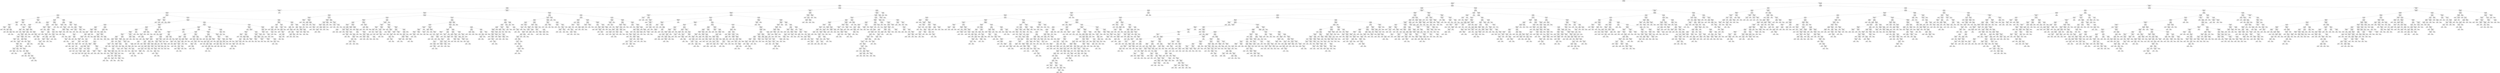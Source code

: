 digraph Tree {
node [shape=box, style="rounded", color="black", fontname=helvetica] ;
edge [fontname=helvetica] ;
0 [label="sqft <= 0.4\nmse = 152732.8\nsamples = 2556\nvalue = 1489.7"] ;
1 [label="ld_1.0 <= -0.1\nmse = 98539.7\nsamples = 1806\nvalue = 1345.9"] ;
0 -> 1 [labeldistance=2.5, labelangle=45, headlabel="True"] ;
2 [label="sqft <= -0.1\nmse = 51027.7\nsamples = 941\nvalue = 1154.2"] ;
1 -> 2 ;
3 [label="sqft <= -0.6\nmse = 28358.0\nsamples = 663\nvalue = 1068.4"] ;
2 -> 3 ;
4 [label="number bedrooms <= 1.3\nmse = 23555.2\nsamples = 375\nvalue = 1005.9"] ;
3 -> 4 ;
5 [label="pYouths <= -0.2\nmse = 21799.1\nsamples = 374\nvalue = 1003.3"] ;
4 -> 5 ;
6 [label="sqft <= -1.4\nmse = 34507.8\nsamples = 94\nvalue = 1075.2"] ;
5 -> 6 ;
7 [label="ty_2.0 <= 2.1\nmse = 2834.7\nsamples = 13\nvalue = 882.1"] ;
6 -> 7 ;
8 [label="postdateint <= 1.5\nmse = 2609.3\nsamples = 10\nvalue = 897.8"] ;
7 -> 8 ;
9 [label="pForties <= 0.1\nmse = 1309.2\nsamples = 8\nvalue = 916.5"] ;
8 -> 9 ;
10 [label="postdateint <= 0.1\nmse = 862.5\nsamples = 7\nvalue = 910.0"] ;
9 -> 10 ;
11 [label="postdateint <= 0.0\nmse = 56.2\nsamples = 2\nvalue = 932.5"] ;
10 -> 11 ;
12 [label="mse = 0.0\nsamples = 1\nvalue = 925.0"] ;
11 -> 12 ;
13 [label="mse = 0.0\nsamples = 1\nvalue = 940.0"] ;
11 -> 13 ;
14 [label="pk_5.0 <= 1.5\nmse = 885.9\nsamples = 5\nvalue = 898.8"] ;
10 -> 14 ;
15 [label="sqft <= -1.5\nmse = 22.2\nsamples = 2\nvalue = 921.7"] ;
14 -> 15 ;
16 [label="mse = 0.0\nsamples = 1\nvalue = 915.0"] ;
15 -> 16 ;
17 [label="mse = 0.0\nsamples = 1\nvalue = 925.0"] ;
15 -> 17 ;
18 [label="sqft <= -1.5\nmse = 900.0\nsamples = 3\nvalue = 885.0"] ;
14 -> 18 ;
19 [label="sqft <= -1.6\nmse = 1406.2\nsamples = 2\nvalue = 862.5"] ;
18 -> 19 ;
20 [label="mse = 0.0\nsamples = 1\nvalue = 900.0"] ;
19 -> 20 ;
21 [label="mse = 0.0\nsamples = 1\nvalue = 825.0"] ;
19 -> 21 ;
22 [label="mse = 0.0\nsamples = 1\nvalue = 900.0"] ;
18 -> 22 ;
23 [label="mse = 0.0\nsamples = 1\nvalue = 995.0"] ;
9 -> 23 ;
24 [label="pTwenties <= 0.4\nmse = 138.9\nsamples = 2\nvalue = 816.7"] ;
8 -> 24 ;
25 [label="mse = 0.0\nsamples = 1\nvalue = 800.0"] ;
24 -> 25 ;
26 [label="mse = 0.0\nsamples = 1\nvalue = 825.0"] ;
24 -> 26 ;
27 [label="postdateint <= -1.4\nmse = 256.0\nsamples = 3\nvalue = 832.0"] ;
7 -> 27 ;
28 [label="mse = 400.0\nsamples = 2\nvalue = 820.0"] ;
27 -> 28 ;
29 [label="mse = 0.0\nsamples = 1\nvalue = 840.0"] ;
27 -> 29 ;
30 [label="pk_2.0 <= 0.0\nmse = 32488.1\nsamples = 81\nvalue = 1107.9"] ;
6 -> 30 ;
31 [label="pk_7.0 <= 7.5\nmse = 17098.4\nsamples = 60\nvalue = 1062.3"] ;
30 -> 31 ;
32 [label="sqft <= -0.9\nmse = 12446.9\nsamples = 57\nvalue = 1048.8"] ;
31 -> 32 ;
33 [label="ty_1.0 <= -0.8\nmse = 10655.4\nsamples = 39\nvalue = 1013.4"] ;
32 -> 33 ;
34 [label="number bedrooms <= -0.2\nmse = 8781.2\nsamples = 3\nvalue = 1157.5"] ;
33 -> 34 ;
35 [label="sqft <= -1.0\nmse = 450.0\nsamples = 2\nvalue = 1065.0"] ;
34 -> 35 ;
36 [label="mse = 0.0\nsamples = 1\nvalue = 1095.0"] ;
35 -> 36 ;
37 [label="mse = 0.0\nsamples = 1\nvalue = 1050.0"] ;
35 -> 37 ;
38 [label="mse = 0.0\nsamples = 1\nvalue = 1250.0"] ;
34 -> 38 ;
39 [label="postdateint <= 1.4\nmse = 8301.9\nsamples = 36\nvalue = 997.4"] ;
33 -> 39 ;
40 [label="postdateint <= 1.4\nmse = 5509.9\nsamples = 30\nvalue = 1009.8"] ;
39 -> 40 ;
41 [label="postdateint <= -1.4\nmse = 4385.5\nsamples = 27\nvalue = 993.1"] ;
40 -> 41 ;
42 [label="mse = 0.0\nsamples = 1\nvalue = 1095.0"] ;
41 -> 42 ;
43 [label="postdateint <= -0.7\nmse = 4041.3\nsamples = 26\nvalue = 987.8"] ;
41 -> 43 ;
44 [label="medianIncome <= 1.2\nmse = 537.5\nsamples = 3\nvalue = 910.0"] ;
43 -> 44 ;
45 [label="postdateint <= -1.2\nmse = 5.6\nsamples = 2\nvalue = 896.7"] ;
44 -> 45 ;
46 [label="mse = 0.0\nsamples = 1\nvalue = 900.0"] ;
45 -> 46 ;
47 [label="mse = 0.0\nsamples = 1\nvalue = 895.0"] ;
45 -> 47 ;
48 [label="mse = 0.0\nsamples = 1\nvalue = 950.0"] ;
44 -> 48 ;
49 [label="postdateint <= 0.3\nmse = 3658.4\nsamples = 23\nvalue = 996.9"] ;
43 -> 49 ;
50 [label="pk_5.0 <= 1.5\nmse = 3988.5\nsamples = 19\nvalue = 987.1"] ;
49 -> 50 ;
51 [label="medianIncome <= 1.2\nmse = 3391.5\nsamples = 18\nvalue = 992.3"] ;
50 -> 51 ;
52 [label="postdateint <= 0.1\nmse = 3338.4\nsamples = 17\nvalue = 995.0"] ;
51 -> 52 ;
53 [label="pYouths <= -0.9\nmse = 1629.3\nsamples = 6\nvalue = 1017.8"] ;
52 -> 53 ;
54 [label="postdateint <= 0.1\nmse = 420.8\nsamples = 3\nvalue = 1057.5"] ;
53 -> 54 ;
55 [label="mse = 0.0\nsamples = 1\nvalue = 1087.0"] ;
54 -> 55 ;
56 [label="pForties <= -0.1\nmse = 174.2\nsamples = 2\nvalue = 1047.7"] ;
54 -> 56 ;
57 [label="mse = 0.0\nsamples = 1\nvalue = 1057.0"] ;
56 -> 57 ;
58 [label="mse = 0.0\nsamples = 1\nvalue = 1029.0"] ;
56 -> 58 ;
59 [label="sqft <= -1.0\nmse = 324.0\nsamples = 3\nvalue = 986.0"] ;
53 -> 59 ;
60 [label="mse = 0.0\nsamples = 1\nvalue = 950.0"] ;
59 -> 60 ;
61 [label="mse = 0.0\nsamples = 2\nvalue = 995.0"] ;
59 -> 61 ;
62 [label="postdateint <= 0.2\nmse = 3845.4\nsamples = 11\nvalue = 982.2"] ;
52 -> 62 ;
63 [label="mse = 138.9\nsamples = 3\nvalue = 916.7"] ;
62 -> 63 ;
64 [label="postdateint <= 0.2\nmse = 3479.2\nsamples = 8\nvalue = 997.4"] ;
62 -> 64 ;
65 [label="mse = 0.0\nsamples = 1\nvalue = 1100.0"] ;
64 -> 65 ;
66 [label="pFifties <= 0.2\nmse = 1849.1\nsamples = 7\nvalue = 978.7"] ;
64 -> 66 ;
67 [label="sqft <= -1.3\nmse = 675.0\nsamples = 2\nvalue = 950.0"] ;
66 -> 67 ;
68 [label="mse = 0.0\nsamples = 1\nvalue = 995.0"] ;
67 -> 68 ;
69 [label="mse = 0.0\nsamples = 1\nvalue = 935.0"] ;
67 -> 69 ;
70 [label="postdateint <= 0.2\nmse = 1779.0\nsamples = 5\nvalue = 995.1"] ;
66 -> 70 ;
71 [label="mse = 0.0\nsamples = 1\nvalue = 950.0"] ;
70 -> 71 ;
72 [label="sqft <= -1.3\nmse = 438.5\nsamples = 4\nvalue = 1029.0"] ;
70 -> 72 ;
73 [label="mse = 225.0\nsamples = 2\nvalue = 1011.0"] ;
72 -> 73 ;
74 [label="postdateint <= 0.2\nmse = 4.0\nsamples = 2\nvalue = 1047.0"] ;
72 -> 74 ;
75 [label="mse = 0.0\nsamples = 1\nvalue = 1049.0"] ;
74 -> 75 ;
76 [label="mse = 0.0\nsamples = 1\nvalue = 1045.0"] ;
74 -> 76 ;
77 [label="mse = 0.0\nsamples = 1\nvalue = 925.0"] ;
51 -> 77 ;
78 [label="mse = 0.0\nsamples = 1\nvalue = 850.0"] ;
50 -> 78 ;
79 [label="pFifties <= -0.3\nmse = 571.8\nsamples = 4\nvalue = 1034.9"] ;
49 -> 79 ;
80 [label="mse = 0.0\nsamples = 1\nvalue = 980.0"] ;
79 -> 80 ;
81 [label="postdateint <= 0.8\nmse = 82.0\nsamples = 3\nvalue = 1044.0"] ;
79 -> 81 ;
82 [label="pk_5.0 <= 1.5\nmse = 11.8\nsamples = 2\nvalue = 1047.8"] ;
81 -> 82 ;
83 [label="mse = 0.0\nsamples = 1\nvalue = 1052.0"] ;
82 -> 83 ;
84 [label="mse = 0.0\nsamples = 1\nvalue = 1045.0"] ;
82 -> 84 ;
85 [label="mse = 0.0\nsamples = 1\nvalue = 1025.0"] ;
81 -> 85 ;
86 [label="sqft <= -1.0\nmse = 1228.8\nsamples = 3\nvalue = 1105.3"] ;
40 -> 86 ;
87 [label="sqft <= -1.2\nmse = 8.6\nsamples = 2\nvalue = 1127.4"] ;
86 -> 87 ;
88 [label="mse = 0.0\nsamples = 1\nvalue = 1131.0"] ;
87 -> 88 ;
89 [label="mse = 0.0\nsamples = 1\nvalue = 1125.0"] ;
87 -> 89 ;
90 [label="mse = 0.0\nsamples = 1\nvalue = 1050.0"] ;
86 -> 90 ;
91 [label="sqft <= -1.3\nmse = 19103.1\nsamples = 6\nvalue = 914.3"] ;
39 -> 91 ;
92 [label="mse = 0.0\nsamples = 1\nvalue = 1060.0"] ;
91 -> 92 ;
93 [label="pk_5.0 <= 1.5\nmse = 18158.3\nsamples = 5\nvalue = 890.0"] ;
91 -> 93 ;
94 [label="mse = 0.0\nsamples = 1\nvalue = 650.0"] ;
93 -> 94 ;
95 [label="pThirties <= -0.0\nmse = 7966.0\nsamples = 4\nvalue = 938.0"] ;
93 -> 95 ;
96 [label="mse = 0.0\nsamples = 2\nvalue = 1045.0"] ;
95 -> 96 ;
97 [label="postdateint <= 1.5\nmse = 555.6\nsamples = 2\nvalue = 866.7"] ;
95 -> 97 ;
98 [label="mse = 0.0\nsamples = 1\nvalue = 900.0"] ;
97 -> 98 ;
99 [label="mse = 0.0\nsamples = 1\nvalue = 850.0"] ;
97 -> 99 ;
100 [label="pTwenties <= -0.8\nmse = 7483.3\nsamples = 18\nvalue = 1127.3"] ;
32 -> 100 ;
101 [label="postdateint <= 0.2\nmse = 20.2\nsamples = 2\nvalue = 1294.5"] ;
100 -> 101 ;
102 [label="mse = 0.0\nsamples = 1\nvalue = 1299.0"] ;
101 -> 102 ;
103 [label="mse = 0.0\nsamples = 1\nvalue = 1290.0"] ;
101 -> 103 ;
104 [label="number bedrooms <= -0.2\nmse = 5666.0\nsamples = 16\nvalue = 1114.0"] ;
100 -> 104 ;
105 [label="sqft <= -0.9\nmse = 4832.2\nsamples = 11\nvalue = 1087.0"] ;
104 -> 105 ;
106 [label="postdateint <= 0.7\nmse = 468.8\nsamples = 2\nvalue = 1162.5"] ;
105 -> 106 ;
107 [label="mse = 0.0\nsamples = 1\nvalue = 1175.0"] ;
106 -> 107 ;
108 [label="mse = 0.0\nsamples = 1\nvalue = 1125.0"] ;
106 -> 108 ;
109 [label="sqft <= -0.7\nmse = 3881.3\nsamples = 9\nvalue = 1063.8"] ;
105 -> 109 ;
110 [label="postdateint <= -1.5\nmse = 2162.1\nsamples = 8\nvalue = 1044.5"] ;
109 -> 110 ;
111 [label="mse = 0.0\nsamples = 1\nvalue = 939.0"] ;
110 -> 111 ;
112 [label="sqft <= -0.8\nmse = 1155.0\nsamples = 7\nvalue = 1055.0"] ;
110 -> 112 ;
113 [label="postdateint <= 0.8\nmse = 824.5\nsamples = 5\nvalue = 1070.7"] ;
112 -> 113 ;
114 [label="medianIncome <= 0.1\nmse = 668.8\nsamples = 3\nvalue = 1052.5"] ;
113 -> 114 ;
115 [label="mse = 0.0\nsamples = 1\nvalue = 1095.0"] ;
114 -> 115 ;
116 [label="ld_4.0 <= 1.6\nmse = 88.9\nsamples = 2\nvalue = 1038.3"] ;
114 -> 116 ;
117 [label="mse = 0.0\nsamples = 1\nvalue = 1045.0"] ;
116 -> 117 ;
118 [label="mse = 0.0\nsamples = 1\nvalue = 1025.0"] ;
116 -> 118 ;
119 [label="mse = 0.0\nsamples = 2\nvalue = 1095.0"] ;
113 -> 119 ;
120 [label="medianIncome <= -0.8\nmse = 5.6\nsamples = 2\nvalue = 1018.3"] ;
112 -> 120 ;
121 [label="mse = 0.0\nsamples = 1\nvalue = 1020.0"] ;
120 -> 121 ;
122 [label="mse = 0.0\nsamples = 1\nvalue = 1015.0"] ;
120 -> 122 ;
123 [label="mse = 0.0\nsamples = 1\nvalue = 1170.0"] ;
109 -> 123 ;
124 [label="pk_1.0 <= 5.9\nmse = 2610.9\nsamples = 5\nvalue = 1171.2"] ;
104 -> 124 ;
125 [label="pYouths <= -0.3\nmse = 725.0\nsamples = 4\nvalue = 1145.0"] ;
124 -> 125 ;
126 [label="postdateint <= -0.1\nmse = 144.0\nsamples = 3\nvalue = 1134.0"] ;
125 -> 126 ;
127 [label="mse = 0.0\nsamples = 1\nvalue = 1120.0"] ;
126 -> 127 ;
128 [label="pForties <= 0.1\nmse = 22.2\nsamples = 2\nvalue = 1143.3"] ;
126 -> 128 ;
129 [label="mse = 0.0\nsamples = 1\nvalue = 1150.0"] ;
128 -> 129 ;
130 [label="mse = 0.0\nsamples = 1\nvalue = 1140.0"] ;
128 -> 130 ;
131 [label="mse = 0.0\nsamples = 1\nvalue = 1200.0"] ;
125 -> 131 ;
132 [label="mse = 0.0\nsamples = 1\nvalue = 1250.0"] ;
124 -> 132 ;
133 [label="postdateint <= 0.1\nmse = 39871.0\nsamples = 3\nvalue = 1296.8"] ;
31 -> 133 ;
134 [label="mse = 0.0\nsamples = 1\nvalue = 1450.0"] ;
133 -> 134 ;
135 [label="pTwenties <= 0.9\nmse = 11664.0\nsamples = 2\nvalue = 1067.0"] ;
133 -> 135 ;
136 [label="mse = 0.0\nsamples = 1\nvalue = 1175.0"] ;
135 -> 136 ;
137 [label="mse = 0.0\nsamples = 1\nvalue = 959.0"] ;
135 -> 137 ;
138 [label="sqft <= -1.0\nmse = 53503.3\nsamples = 21\nvalue = 1239.2"] ;
30 -> 138 ;
139 [label="sqft <= -1.2\nmse = 43451.6\nsamples = 10\nvalue = 1123.8"] ;
138 -> 139 ;
140 [label="postdateint <= -1.2\nmse = 32546.4\nsamples = 9\nvalue = 1170.0"] ;
139 -> 140 ;
141 [label="mse = 0.0\nsamples = 2\nvalue = 870.0"] ;
140 -> 141 ;
142 [label="medianIncome <= 0.2\nmse = 10183.1\nsamples = 7\nvalue = 1251.8"] ;
140 -> 142 ;
143 [label="postdateint <= 0.8\nmse = 2130.6\nsamples = 4\nvalue = 1338.3"] ;
142 -> 143 ;
144 [label="postdateint <= -0.5\nmse = 505.6\nsamples = 3\nvalue = 1381.7"] ;
143 -> 144 ;
145 [label="mse = 0.0\nsamples = 1\nvalue = 1400.0"] ;
144 -> 145 ;
146 [label="ty_2.0 <= 2.1\nmse = 506.2\nsamples = 2\nvalue = 1372.5"] ;
144 -> 146 ;
147 [label="mse = 0.0\nsamples = 1\nvalue = 1350.0"] ;
146 -> 147 ;
148 [label="mse = 0.0\nsamples = 1\nvalue = 1395.0"] ;
146 -> 148 ;
149 [label="mse = 0.0\nsamples = 1\nvalue = 1295.0"] ;
143 -> 149 ;
150 [label="postdateint <= 0.2\nmse = 86.0\nsamples = 3\nvalue = 1148.0"] ;
142 -> 150 ;
151 [label="mse = 138.9\nsamples = 2\nvalue = 1146.7"] ;
150 -> 151 ;
152 [label="mse = 0.0\nsamples = 1\nvalue = 1150.0"] ;
150 -> 152 ;
153 [label="mse = 0.0\nsamples = 1\nvalue = 800.0"] ;
139 -> 153 ;
154 [label="sqft <= -0.9\nmse = 36889.0\nsamples = 11\nvalue = 1354.7"] ;
138 -> 154 ;
155 [label="postdateint <= 0.1\nmse = 400.0\nsamples = 3\nvalue = 1570.0"] ;
154 -> 155 ;
156 [label="mse = 0.0\nsamples = 1\nvalue = 1550.0"] ;
155 -> 156 ;
157 [label="mse = 0.0\nsamples = 2\nvalue = 1590.0"] ;
155 -> 157 ;
158 [label="pTwenties <= 0.1\nmse = 14277.2\nsamples = 8\nvalue = 1225.5"] ;
154 -> 158 ;
159 [label="sqft <= -0.8\nmse = 7254.0\nsamples = 4\nvalue = 1126.0"] ;
158 -> 159 ;
160 [label="mse = 2005.6\nsamples = 2\nvalue = 1063.3"] ;
159 -> 160 ;
161 [label="medianIncome <= 0.5\nmse = 400.0\nsamples = 2\nvalue = 1220.0"] ;
159 -> 161 ;
162 [label="mse = 0.0\nsamples = 1\nvalue = 1200.0"] ;
161 -> 162 ;
163 [label="mse = 0.0\nsamples = 1\nvalue = 1240.0"] ;
161 -> 163 ;
164 [label="postdateint <= 0.9\nmse = 1500.0\nsamples = 4\nvalue = 1325.0"] ;
158 -> 164 ;
165 [label="postdateint <= 0.2\nmse = 117.2\nsamples = 3\nvalue = 1343.8"] ;
164 -> 165 ;
166 [label="mse = 0.0\nsamples = 2\nvalue = 1350.0"] ;
165 -> 166 ;
167 [label="mse = 0.0\nsamples = 1\nvalue = 1325.0"] ;
165 -> 167 ;
168 [label="mse = 0.0\nsamples = 1\nvalue = 1250.0"] ;
164 -> 168 ;
169 [label="pTwenties <= -1.3\nmse = 14849.0\nsamples = 280\nvalue = 978.0"] ;
5 -> 169 ;
170 [label="sqft <= -0.9\nmse = 10050.0\nsamples = 6\nvalue = 1247.4"] ;
169 -> 170 ;
171 [label="postdateint <= -0.0\nmse = 4685.6\nsamples = 4\nvalue = 1305.3"] ;
170 -> 171 ;
172 [label="mse = 0.0\nsamples = 1\nvalue = 1247.0"] ;
171 -> 172 ;
173 [label="mse = 4806.0\nsamples = 3\nvalue = 1317.0"] ;
171 -> 173 ;
174 [label="postdateint <= -1.4\nmse = 672.2\nsamples = 2\nvalue = 1131.7"] ;
170 -> 174 ;
175 [label="mse = 0.0\nsamples = 1\nvalue = 1150.0"] ;
174 -> 175 ;
176 [label="mse = 0.0\nsamples = 1\nvalue = 1095.0"] ;
174 -> 176 ;
177 [label="pYouths <= 1.1\nmse = 13294.4\nsamples = 274\nvalue = 972.0"] ;
169 -> 177 ;
178 [label="pForties <= -0.2\nmse = 11735.3\nsamples = 241\nvalue = 984.1"] ;
177 -> 178 ;
179 [label="sqft <= -1.1\nmse = 14755.2\nsamples = 110\nvalue = 1011.9"] ;
178 -> 179 ;
180 [label="pYouths <= 0.1\nmse = 11328.6\nsamples = 36\nvalue = 943.8"] ;
179 -> 180 ;
181 [label="ty_2.0 <= 2.1\nmse = 5623.1\nsamples = 22\nvalue = 896.4"] ;
180 -> 181 ;
182 [label="postdateint <= 1.4\nmse = 4558.2\nsamples = 20\nvalue = 906.3"] ;
181 -> 182 ;
183 [label="pk_4.0 <= 0.4\nmse = 3697.7\nsamples = 17\nvalue = 919.6"] ;
182 -> 183 ;
184 [label="postdateint <= 0.3\nmse = 2391.7\nsamples = 8\nvalue = 885.0"] ;
183 -> 184 ;
185 [label="sqft <= -1.2\nmse = 6.0\nsamples = 6\nvalue = 897.0"] ;
184 -> 185 ;
186 [label="postdateint <= 0.0\nmse = 4.0\nsamples = 4\nvalue = 899.0"] ;
185 -> 186 ;
187 [label="mse = 0.0\nsamples = 1\nvalue = 895.0"] ;
186 -> 187 ;
188 [label="mse = 0.0\nsamples = 3\nvalue = 900.0"] ;
186 -> 188 ;
189 [label="mse = 0.0\nsamples = 2\nvalue = 895.0"] ;
185 -> 189 ;
190 [label="sqft <= -1.2\nmse = 10000.0\nsamples = 2\nvalue = 825.0"] ;
184 -> 190 ;
191 [label="mse = 0.0\nsamples = 1\nvalue = 925.0"] ;
190 -> 191 ;
192 [label="mse = 0.0\nsamples = 1\nvalue = 725.0"] ;
190 -> 192 ;
193 [label="sqft <= -1.2\nmse = 2611.8\nsamples = 9\nvalue = 954.2"] ;
183 -> 193 ;
194 [label="postdateint <= 0.8\nmse = 1938.4\nsamples = 8\nvalue = 945.5"] ;
193 -> 194 ;
195 [label="postdateint <= -0.8\nmse = 1399.6\nsamples = 7\nvalue = 926.9"] ;
194 -> 195 ;
196 [label="ld_4.0 <= 1.6\nmse = 1155.6\nsamples = 3\nvalue = 961.7"] ;
195 -> 196 ;
197 [label="postdateint <= -1.5\nmse = 900.0\nsamples = 2\nvalue = 945.0"] ;
196 -> 197 ;
198 [label="mse = 0.0\nsamples = 1\nvalue = 915.0"] ;
197 -> 198 ;
199 [label="mse = 0.0\nsamples = 1\nvalue = 975.0"] ;
197 -> 199 ;
200 [label="mse = 0.0\nsamples = 1\nvalue = 995.0"] ;
196 -> 200 ;
201 [label="postdateint <= 0.3\nmse = 384.0\nsamples = 4\nvalue = 906.0"] ;
195 -> 201 ;
202 [label="postdateint <= 0.3\nmse = 4.7\nsamples = 3\nvalue = 896.2"] ;
201 -> 202 ;
203 [label="ld_3.0 <= 0.3\nmse = 6.2\nsamples = 2\nvalue = 897.5"] ;
202 -> 203 ;
204 [label="mse = 0.0\nsamples = 1\nvalue = 895.0"] ;
203 -> 204 ;
205 [label="mse = 0.0\nsamples = 1\nvalue = 900.0"] ;
203 -> 205 ;
206 [label="mse = 0.0\nsamples = 1\nvalue = 895.0"] ;
202 -> 206 ;
207 [label="mse = 0.0\nsamples = 1\nvalue = 945.0"] ;
201 -> 207 ;
208 [label="mse = 0.0\nsamples = 1\nvalue = 995.0"] ;
194 -> 208 ;
209 [label="mse = 0.0\nsamples = 1\nvalue = 1050.0"] ;
193 -> 209 ;
210 [label="postdateint <= 1.5\nmse = 4488.9\nsamples = 3\nvalue = 853.3"] ;
182 -> 210 ;
211 [label="pk_4.0 <= 0.4\nmse = 1536.0\nsamples = 2\nvalue = 828.0"] ;
210 -> 211 ;
212 [label="mse = 0.0\nsamples = 1\nvalue = 860.0"] ;
211 -> 212 ;
213 [label="mse = 0.0\nsamples = 1\nvalue = 780.0"] ;
211 -> 213 ;
214 [label="mse = 0.0\nsamples = 1\nvalue = 980.0"] ;
210 -> 214 ;
215 [label="pSixtyPlus <= -0.7\nmse = 5338.9\nsamples = 2\nvalue = 796.7"] ;
181 -> 215 ;
216 [label="mse = 0.0\nsamples = 1\nvalue = 745.0"] ;
215 -> 216 ;
217 [label="mse = 0.0\nsamples = 1\nvalue = 900.0"] ;
215 -> 217 ;
218 [label="ld_5.0 <= 5.8\nmse = 11455.1\nsamples = 14\nvalue = 1014.9"] ;
180 -> 218 ;
219 [label="pk_7.0 <= 7.5\nmse = 7520.1\nsamples = 13\nvalue = 1036.4"] ;
218 -> 219 ;
220 [label="ld_4.0 <= 1.6\nmse = 6762.5\nsamples = 12\nvalue = 1023.8"] ;
219 -> 220 ;
221 [label="postdateint <= 0.8\nmse = 4552.5\nsamples = 6\nvalue = 969.4"] ;
220 -> 221 ;
222 [label="sqft <= -1.2\nmse = 1581.6\nsamples = 4\nvalue = 939.3"] ;
221 -> 222 ;
223 [label="sqft <= -1.4\nmse = 416.7\nsamples = 3\nvalue = 925.0"] ;
222 -> 223 ;
224 [label="mse = 0.0\nsamples = 1\nvalue = 900.0"] ;
223 -> 224 ;
225 [label="pTwenties <= 1.9\nmse = 156.2\nsamples = 2\nvalue = 937.5"] ;
223 -> 225 ;
226 [label="mse = 0.0\nsamples = 1\nvalue = 925.0"] ;
225 -> 226 ;
227 [label="mse = 0.0\nsamples = 1\nvalue = 950.0"] ;
225 -> 227 ;
228 [label="mse = 0.0\nsamples = 1\nvalue = 1025.0"] ;
222 -> 228 ;
229 [label="pTwenties <= 0.2\nmse = 625.0\nsamples = 2\nvalue = 1075.0"] ;
221 -> 229 ;
230 [label="mse = 0.0\nsamples = 1\nvalue = 1100.0"] ;
229 -> 230 ;
231 [label="mse = 0.0\nsamples = 1\nvalue = 1050.0"] ;
229 -> 231 ;
232 [label="postdateint <= 0.0\nmse = 3068.3\nsamples = 6\nvalue = 1078.1"] ;
220 -> 232 ;
233 [label="mse = 0.0\nsamples = 1\nvalue = 1025.0"] ;
232 -> 233 ;
234 [label="ty_2.0 <= 2.1\nmse = 2908.8\nsamples = 5\nvalue = 1093.3"] ;
232 -> 234 ;
235 [label="mse = 4047.0\nsamples = 4\nvalue = 1090.6"] ;
234 -> 235 ;
236 [label="mse = 0.0\nsamples = 1\nvalue = 1100.0"] ;
234 -> 236 ;
237 [label="mse = 0.0\nsamples = 1\nvalue = 1150.0"] ;
219 -> 237 ;
238 [label="mse = 0.0\nsamples = 1\nvalue = 800.0"] ;
218 -> 238 ;
239 [label="postdateint <= 1.5\nmse = 12960.5\nsamples = 74\nvalue = 1046.3"] ;
179 -> 239 ;
240 [label="pk_2.0 <= 0.0\nmse = 11408.8\nsamples = 70\nvalue = 1054.8"] ;
239 -> 240 ;
241 [label="ty_2.0 <= 2.1\nmse = 11001.9\nsamples = 63\nvalue = 1044.2"] ;
240 -> 241 ;
242 [label="postdateint <= 1.4\nmse = 10223.1\nsamples = 61\nvalue = 1035.3"] ;
241 -> 242 ;
243 [label="postdateint <= 1.4\nmse = 10137.7\nsamples = 57\nvalue = 1029.7"] ;
242 -> 243 ;
244 [label="sqft <= -0.8\nmse = 9226.9\nsamples = 45\nvalue = 1042.2"] ;
243 -> 244 ;
245 [label="sqft <= -0.8\nmse = 6999.2\nsamples = 32\nvalue = 1019.4"] ;
244 -> 245 ;
246 [label="pForties <= -0.6\nmse = 6401.9\nsamples = 29\nvalue = 1026.7"] ;
245 -> 246 ;
247 [label="postdateint <= -0.7\nmse = 6103.2\nsamples = 7\nvalue = 987.4"] ;
246 -> 247 ;
248 [label="mse = 2500.0\nsamples = 2\nvalue = 1050.0"] ;
247 -> 248 ;
249 [label="sqft <= -1.0\nmse = 5561.2\nsamples = 5\nvalue = 966.5"] ;
247 -> 249 ;
250 [label="pForties <= -2.2\nmse = 138.9\nsamples = 2\nvalue = 916.7"] ;
249 -> 250 ;
251 [label="mse = 0.0\nsamples = 1\nvalue = 925.0"] ;
250 -> 251 ;
252 [label="mse = 0.0\nsamples = 1\nvalue = 900.0"] ;
250 -> 252 ;
253 [label="pThirties <= -1.5\nmse = 6016.9\nsamples = 3\nvalue = 1016.3"] ;
249 -> 253 ;
254 [label="mse = 0.0\nsamples = 1\nvalue = 1125.0"] ;
253 -> 254 ;
255 [label="medianIncome <= -0.9\nmse = 169.0\nsamples = 2\nvalue = 962.0"] ;
253 -> 255 ;
256 [label="mse = 0.0\nsamples = 1\nvalue = 975.0"] ;
255 -> 256 ;
257 [label="mse = 0.0\nsamples = 1\nvalue = 949.0"] ;
255 -> 257 ;
258 [label="postdateint <= 0.0\nmse = 5939.9\nsamples = 22\nvalue = 1037.6"] ;
246 -> 258 ;
259 [label="pk_4.0 <= 0.4\nmse = 3996.9\nsamples = 6\nvalue = 991.0"] ;
258 -> 259 ;
260 [label="mse = 0.0\nsamples = 1\nvalue = 865.0"] ;
259 -> 260 ;
261 [label="postdateint <= -1.4\nmse = 2263.9\nsamples = 5\nvalue = 1006.8"] ;
259 -> 261 ;
262 [label="sqft <= -1.0\nmse = 533.6\nsamples = 2\nvalue = 966.3"] ;
261 -> 262 ;
263 [label="mse = 0.0\nsamples = 1\nvalue = 950.0"] ;
262 -> 263 ;
264 [label="mse = 0.0\nsamples = 1\nvalue = 999.0"] ;
262 -> 264 ;
265 [label="sqft <= -0.9\nmse = 1734.0\nsamples = 3\nvalue = 1031.0"] ;
261 -> 265 ;
266 [label="sqft <= -1.0\nmse = 117.2\nsamples = 2\nvalue = 1051.2"] ;
265 -> 266 ;
267 [label="mse = 0.0\nsamples = 1\nvalue = 1070.0"] ;
266 -> 267 ;
268 [label="mse = 0.0\nsamples = 1\nvalue = 1045.0"] ;
266 -> 268 ;
269 [label="mse = 0.0\nsamples = 1\nvalue = 950.0"] ;
265 -> 269 ;
270 [label="postdateint <= 0.1\nmse = 5400.2\nsamples = 16\nvalue = 1058.5"] ;
258 -> 270 ;
271 [label="pk_5.0 <= 1.5\nmse = 11806.2\nsamples = 4\nvalue = 1142.5"] ;
270 -> 271 ;
272 [label="number bedrooms <= -0.2\nmse = 2500.0\nsamples = 2\nvalue = 1245.0"] ;
271 -> 272 ;
273 [label="mse = 0.0\nsamples = 1\nvalue = 1295.0"] ;
272 -> 273 ;
274 [label="mse = 0.0\nsamples = 1\nvalue = 1195.0"] ;
272 -> 274 ;
275 [label="number bedrooms <= -0.2\nmse = 100.0\nsamples = 2\nvalue = 1040.0"] ;
271 -> 275 ;
276 [label="mse = 0.0\nsamples = 1\nvalue = 1050.0"] ;
275 -> 276 ;
277 [label="mse = 0.0\nsamples = 1\nvalue = 1030.0"] ;
275 -> 277 ;
278 [label="postdateint <= 0.1\nmse = 1593.8\nsamples = 12\nvalue = 1037.5"] ;
270 -> 278 ;
279 [label="sqft <= -0.9\nmse = 1600.0\nsamples = 2\nvalue = 985.0"] ;
278 -> 279 ;
280 [label="mse = 0.0\nsamples = 1\nvalue = 945.0"] ;
279 -> 280 ;
281 [label="mse = 0.0\nsamples = 1\nvalue = 1025.0"] ;
279 -> 281 ;
282 [label="postdateint <= 0.2\nmse = 1142.9\nsamples = 10\nvalue = 1045.0"] ;
278 -> 282 ;
283 [label="medianIncome <= 0.1\nmse = 453.5\nsamples = 4\nvalue = 1074.2"] ;
282 -> 283 ;
284 [label="sqft <= -0.9\nmse = 42.2\nsamples = 3\nvalue = 1088.8"] ;
283 -> 284 ;
285 [label="pk_5.0 <= 1.5\nmse = 6.2\nsamples = 2\nvalue = 1082.5"] ;
284 -> 285 ;
286 [label="mse = 0.0\nsamples = 1\nvalue = 1085.0"] ;
285 -> 286 ;
287 [label="mse = 0.0\nsamples = 1\nvalue = 1080.0"] ;
285 -> 287 ;
288 [label="mse = 0.0\nsamples = 1\nvalue = 1095.0"] ;
284 -> 288 ;
289 [label="mse = 0.0\nsamples = 1\nvalue = 1045.0"] ;
283 -> 289 ;
290 [label="sqft <= -1.0\nmse = 543.4\nsamples = 6\nvalue = 1023.1"] ;
282 -> 290 ;
291 [label="postdateint <= 0.3\nmse = 612.5\nsamples = 3\nvalue = 1010.0"] ;
290 -> 291 ;
292 [label="pFifties <= -0.5\nmse = 272.2\nsamples = 2\nvalue = 998.3"] ;
291 -> 292 ;
293 [label="mse = 0.0\nsamples = 1\nvalue = 1010.0"] ;
292 -> 293 ;
294 [label="mse = 0.0\nsamples = 1\nvalue = 975.0"] ;
292 -> 294 ;
295 [label="mse = 0.0\nsamples = 1\nvalue = 1045.0"] ;
291 -> 295 ;
296 [label="sqft <= -0.9\nmse = 129.7\nsamples = 3\nvalue = 1036.2"] ;
290 -> 296 ;
297 [label="postdateint <= 0.3\nmse = 6.2\nsamples = 2\nvalue = 1047.5"] ;
296 -> 297 ;
298 [label="mse = 0.0\nsamples = 1\nvalue = 1045.0"] ;
297 -> 298 ;
299 [label="mse = 0.0\nsamples = 1\nvalue = 1050.0"] ;
297 -> 299 ;
300 [label="mse = 0.0\nsamples = 1\nvalue = 1025.0"] ;
296 -> 300 ;
301 [label="pk_5.0 <= 1.5\nmse = 5716.7\nsamples = 3\nvalue = 930.0"] ;
245 -> 301 ;
302 [label="medianIncome <= -0.3\nmse = 306.2\nsamples = 2\nvalue = 877.5"] ;
301 -> 302 ;
303 [label="mse = 0.0\nsamples = 1\nvalue = 860.0"] ;
302 -> 303 ;
304 [label="mse = 0.0\nsamples = 1\nvalue = 895.0"] ;
302 -> 304 ;
305 [label="mse = 0.0\nsamples = 1\nvalue = 1035.0"] ;
301 -> 305 ;
306 [label="postdateint <= -1.3\nmse = 10633.5\nsamples = 13\nvalue = 1077.2"] ;
244 -> 306 ;
307 [label="mse = 0.0\nsamples = 1\nvalue = 1320.0"] ;
306 -> 307 ;
308 [label="postdateint <= 0.2\nmse = 8606.2\nsamples = 12\nvalue = 1067.5"] ;
306 -> 308 ;
309 [label="postdateint <= 0.2\nmse = 8681.2\nsamples = 7\nvalue = 1099.1"] ;
308 -> 309 ;
310 [label="pSixtyPlus <= 0.0\nmse = 2129.6\nsamples = 5\nvalue = 1052.2"] ;
309 -> 310 ;
311 [label="pk_3.0 <= 1.3\nmse = 600.0\nsamples = 3\nvalue = 1085.0"] ;
310 -> 311 ;
312 [label="pFifties <= -0.5\nmse = 1088.9\nsamples = 2\nvalue = 1071.7"] ;
311 -> 312 ;
313 [label="mse = 0.0\nsamples = 1\nvalue = 1095.0"] ;
312 -> 313 ;
314 [label="mse = 0.0\nsamples = 1\nvalue = 1025.0"] ;
312 -> 314 ;
315 [label="mse = 0.0\nsamples = 1\nvalue = 1095.0"] ;
311 -> 315 ;
316 [label="pSixtyPlus <= 1.0\nmse = 649.0\nsamples = 2\nvalue = 1006.2"] ;
310 -> 316 ;
317 [label="mse = 0.0\nsamples = 1\nvalue = 975.0"] ;
316 -> 317 ;
318 [label="mse = 0.0\nsamples = 1\nvalue = 1027.0"] ;
316 -> 318 ;
319 [label="mse = 1875.0\nsamples = 2\nvalue = 1240.0"] ;
309 -> 319 ;
320 [label="pSixtyPlus <= -0.7\nmse = 3527.7\nsamples = 5\nvalue = 1011.2"] ;
308 -> 320 ;
321 [label="mse = 0.0\nsamples = 2\nvalue = 950.0"] ;
320 -> 321 ;
322 [label="sqft <= -0.7\nmse = 952.6\nsamples = 3\nvalue = 1060.2"] ;
320 -> 322 ;
323 [label="mse = 0.0\nsamples = 1\nvalue = 1095.0"] ;
322 -> 323 ;
324 [label="medianIncome <= 0.6\nmse = 242.0\nsamples = 2\nvalue = 1037.0"] ;
322 -> 324 ;
325 [label="mse = 0.0\nsamples = 1\nvalue = 1048.0"] ;
324 -> 325 ;
326 [label="mse = 0.0\nsamples = 1\nvalue = 1015.0"] ;
324 -> 326 ;
327 [label="sqft <= -0.7\nmse = 10421.6\nsamples = 12\nvalue = 974.6"] ;
243 -> 327 ;
328 [label="postdateint <= 1.4\nmse = 6033.2\nsamples = 11\nvalue = 1012.0"] ;
327 -> 328 ;
329 [label="postdateint <= 1.4\nmse = 3978.9\nsamples = 10\nvalue = 1026.7"] ;
328 -> 329 ;
330 [label="pk_4.0 <= 0.4\nmse = 825.1\nsamples = 7\nvalue = 999.9"] ;
329 -> 330 ;
331 [label="mse = 0.0\nsamples = 1\nvalue = 950.0"] ;
330 -> 331 ;
332 [label="sqft <= -1.0\nmse = 536.9\nsamples = 6\nvalue = 1007.0"] ;
330 -> 332 ;
333 [label="mse = 0.0\nsamples = 1\nvalue = 1020.0"] ;
332 -> 333 ;
334 [label="pYouths <= 0.7\nmse = 593.5\nsamples = 5\nvalue = 1004.8"] ;
332 -> 334 ;
335 [label="ld_3.0 <= 0.3\nmse = 4.7\nsamples = 3\nvalue = 998.0"] ;
334 -> 335 ;
336 [label="mse = 0.0\nsamples = 1\nvalue = 995.0"] ;
335 -> 336 ;
337 [label="pForties <= -2.2\nmse = 0.2\nsamples = 2\nvalue = 999.5"] ;
335 -> 337 ;
338 [label="mse = 0.0\nsamples = 1\nvalue = 1000.0"] ;
337 -> 338 ;
339 [label="mse = 0.0\nsamples = 1\nvalue = 999.0"] ;
337 -> 339 ;
340 [label="mse = 1088.9\nsamples = 2\nvalue = 1011.7"] ;
334 -> 340 ;
341 [label="pk_4.0 <= 0.4\nmse = 5338.9\nsamples = 3\nvalue = 1098.3"] ;
329 -> 341 ;
342 [label="mse = 0.0\nsamples = 1\nvalue = 995.0"] ;
341 -> 342 ;
343 [label="mse = 0.0\nsamples = 2\nvalue = 1150.0"] ;
341 -> 343 ;
344 [label="mse = 0.0\nsamples = 1\nvalue = 850.0"] ;
328 -> 344 ;
345 [label="mse = 0.0\nsamples = 1\nvalue = 825.0"] ;
327 -> 345 ;
346 [label="number bedrooms <= -0.2\nmse = 2686.0\nsamples = 4\nvalue = 1127.0"] ;
242 -> 346 ;
347 [label="pTwenties <= 0.4\nmse = 625.0\nsamples = 2\nvalue = 1070.0"] ;
346 -> 347 ;
348 [label="mse = 0.0\nsamples = 1\nvalue = 1045.0"] ;
347 -> 348 ;
349 [label="mse = 0.0\nsamples = 1\nvalue = 1095.0"] ;
347 -> 349 ;
350 [label="pk_5.0 <= 1.5\nmse = 450.0\nsamples = 2\nvalue = 1165.0"] ;
346 -> 350 ;
351 [label="mse = 0.0\nsamples = 1\nvalue = 1195.0"] ;
350 -> 351 ;
352 [label="mse = 0.0\nsamples = 1\nvalue = 1150.0"] ;
350 -> 352 ;
353 [label="sqft <= -0.9\nmse = 4.0\nsamples = 2\nvalue = 1196.0"] ;
241 -> 353 ;
354 [label="mse = 0.0\nsamples = 1\nvalue = 1200.0"] ;
353 -> 354 ;
355 [label="mse = 0.0\nsamples = 1\nvalue = 1195.0"] ;
353 -> 355 ;
356 [label="postdateint <= 0.1\nmse = 6171.5\nsamples = 7\nvalue = 1142.4"] ;
240 -> 356 ;
357 [label="pYouths <= 0.3\nmse = 1605.9\nsamples = 4\nvalue = 1077.7"] ;
356 -> 357 ;
358 [label="pTwenties <= 0.5\nmse = 479.4\nsamples = 3\nvalue = 1093.2"] ;
357 -> 358 ;
359 [label="mse = 0.0\nsamples = 1\nvalue = 1108.0"] ;
358 -> 359 ;
360 [label="sqft <= -0.9\nmse = 555.6\nsamples = 2\nvalue = 1083.3"] ;
358 -> 360 ;
361 [label="mse = 0.0\nsamples = 1\nvalue = 1100.0"] ;
360 -> 361 ;
362 [label="mse = 0.0\nsamples = 1\nvalue = 1050.0"] ;
360 -> 362 ;
363 [label="mse = 0.0\nsamples = 1\nvalue = 1000.0"] ;
357 -> 363 ;
364 [label="sqft <= -0.9\nmse = 600.0\nsamples = 3\nvalue = 1220.0"] ;
356 -> 364 ;
365 [label="mse = 0.0\nsamples = 1\nvalue = 1200.0"] ;
364 -> 365 ;
366 [label="mse = 0.0\nsamples = 2\nvalue = 1250.0"] ;
364 -> 366 ;
367 [label="sqft <= -0.8\nmse = 19291.8\nsamples = 4\nvalue = 922.9"] ;
239 -> 367 ;
368 [label="sqft <= -1.0\nmse = 8817.2\nsamples = 3\nvalue = 1026.2"] ;
367 -> 368 ;
369 [label="pTwenties <= 0.4\nmse = 56.2\nsamples = 2\nvalue = 932.5"] ;
368 -> 369 ;
370 [label="mse = 0.0\nsamples = 1\nvalue = 940.0"] ;
369 -> 370 ;
371 [label="mse = 0.0\nsamples = 1\nvalue = 925.0"] ;
369 -> 371 ;
372 [label="mse = 0.0\nsamples = 1\nvalue = 1120.0"] ;
368 -> 372 ;
373 [label="mse = 0.0\nsamples = 1\nvalue = 785.0"] ;
367 -> 373 ;
374 [label="sqft <= -0.7\nmse = 7952.1\nsamples = 131\nvalue = 960.4"] ;
178 -> 374 ;
375 [label="postdateint <= 1.5\nmse = 7272.9\nsamples = 96\nvalue = 947.7"] ;
374 -> 375 ;
376 [label="pYouths <= 0.3\nmse = 6882.1\nsamples = 92\nvalue = 952.8"] ;
375 -> 376 ;
377 [label="sqft <= -0.8\nmse = 7271.0\nsamples = 36\nvalue = 983.4"] ;
376 -> 377 ;
378 [label="medianIncome <= 0.1\nmse = 5967.1\nsamples = 35\nvalue = 978.0"] ;
377 -> 378 ;
379 [label="pk_2.0 <= 0.0\nmse = 5653.0\nsamples = 31\nvalue = 989.6"] ;
378 -> 379 ;
380 [label="sqft <= -1.2\nmse = 5315.6\nsamples = 21\nvalue = 1014.7"] ;
379 -> 380 ;
381 [label="postdateint <= 0.0\nmse = 1850.6\nsamples = 5\nvalue = 952.2"] ;
380 -> 381 ;
382 [label="sqft <= -1.3\nmse = 555.6\nsamples = 2\nvalue = 978.3"] ;
381 -> 382 ;
383 [label="mse = 0.0\nsamples = 1\nvalue = 995.0"] ;
382 -> 383 ;
384 [label="mse = 0.0\nsamples = 1\nvalue = 945.0"] ;
382 -> 384 ;
385 [label="ld_4.0 <= 1.6\nmse = 350.0\nsamples = 3\nvalue = 900.0"] ;
381 -> 385 ;
386 [label="mse = 0.0\nsamples = 1\nvalue = 880.0"] ;
385 -> 386 ;
387 [label="postdateint <= 0.8\nmse = 225.0\nsamples = 2\nvalue = 910.0"] ;
385 -> 387 ;
388 [label="mse = 0.0\nsamples = 1\nvalue = 925.0"] ;
387 -> 388 ;
389 [label="mse = 0.0\nsamples = 1\nvalue = 895.0"] ;
387 -> 389 ;
390 [label="pk_5.0 <= 1.5\nmse = 4325.8\nsamples = 16\nvalue = 1042.8"] ;
380 -> 390 ;
391 [label="pFifties <= 0.2\nmse = 3342.4\nsamples = 15\nvalue = 1050.6"] ;
390 -> 391 ;
392 [label="postdateint <= 0.1\nmse = 1655.2\nsamples = 8\nvalue = 1071.5"] ;
391 -> 392 ;
393 [label="sqft <= -1.1\nmse = 1388.9\nsamples = 5\nvalue = 1061.7"] ;
392 -> 393 ;
394 [label="mse = 0.0\nsamples = 1\nvalue = 1095.0"] ;
393 -> 394 ;
395 [label="sqft <= -0.9\nmse = 1250.0\nsamples = 4\nvalue = 1045.0"] ;
393 -> 395 ;
396 [label="postdateint <= 0.0\nmse = 555.6\nsamples = 3\nvalue = 1028.3"] ;
395 -> 396 ;
397 [label="mse = 0.0\nsamples = 1\nvalue = 995.0"] ;
396 -> 397 ;
398 [label="mse = 0.0\nsamples = 2\nvalue = 1045.0"] ;
396 -> 398 ;
399 [label="mse = 0.0\nsamples = 1\nvalue = 1095.0"] ;
395 -> 399 ;
400 [label="sqft <= -1.0\nmse = 1692.2\nsamples = 3\nvalue = 1086.2"] ;
392 -> 400 ;
401 [label="mse = 0.0\nsamples = 1\nvalue = 1150.0"] ;
400 -> 401 ;
402 [label="sqft <= -0.9\nmse = 450.0\nsamples = 2\nvalue = 1065.0"] ;
400 -> 402 ;
403 [label="mse = 0.0\nsamples = 1\nvalue = 1095.0"] ;
402 -> 403 ;
404 [label="mse = 0.0\nsamples = 1\nvalue = 1050.0"] ;
402 -> 404 ;
405 [label="ld_5.0 <= 5.8\nmse = 4195.6\nsamples = 7\nvalue = 1027.4"] ;
391 -> 405 ;
406 [label="pSixtyPlus <= 0.5\nmse = 3717.8\nsamples = 6\nvalue = 1008.1"] ;
405 -> 406 ;
407 [label="mse = 0.0\nsamples = 1\nvalue = 895.0"] ;
406 -> 407 ;
408 [label="postdateint <= -0.1\nmse = 1848.3\nsamples = 5\nvalue = 1027.0"] ;
406 -> 408 ;
409 [label="pk_4.0 <= 0.4\nmse = 49.5\nsamples = 3\nvalue = 998.0"] ;
408 -> 409 ;
410 [label="mse = 0.0\nsamples = 1\nvalue = 1010.0"] ;
409 -> 410 ;
411 [label="postdateint <= -0.8\nmse = 2.0\nsamples = 2\nvalue = 994.0"] ;
409 -> 411 ;
412 [label="mse = 0.0\nsamples = 1\nvalue = 992.0"] ;
411 -> 412 ;
413 [label="mse = 0.0\nsamples = 1\nvalue = 995.0"] ;
411 -> 413 ;
414 [label="mse = 400.0\nsamples = 2\nvalue = 1085.0"] ;
408 -> 414 ;
415 [label="mse = 0.0\nsamples = 1\nvalue = 1095.0"] ;
405 -> 415 ;
416 [label="mse = 0.0\nsamples = 1\nvalue = 895.0"] ;
390 -> 416 ;
417 [label="pYouths <= 0.1\nmse = 1845.9\nsamples = 10\nvalue = 933.5"] ;
379 -> 417 ;
418 [label="sqft <= -0.8\nmse = 1550.4\nsamples = 8\nvalue = 923.6"] ;
417 -> 418 ;
419 [label="postdateint <= 0.8\nmse = 1250.0\nsamples = 5\nvalue = 935.0"] ;
418 -> 419 ;
420 [label="sqft <= -1.1\nmse = 1122.2\nsamples = 4\nvalue = 923.3"] ;
419 -> 420 ;
421 [label="ty_2.0 <= 2.1\nmse = 75.0\nsamples = 2\nvalue = 945.0"] ;
420 -> 421 ;
422 [label="mse = 0.0\nsamples = 1\nvalue = 930.0"] ;
421 -> 422 ;
423 [label="mse = 0.0\nsamples = 1\nvalue = 950.0"] ;
421 -> 423 ;
424 [label="sqft <= -0.9\nmse = 400.0\nsamples = 2\nvalue = 880.0"] ;
420 -> 424 ;
425 [label="mse = 0.0\nsamples = 1\nvalue = 900.0"] ;
424 -> 425 ;
426 [label="mse = 0.0\nsamples = 1\nvalue = 860.0"] ;
424 -> 426 ;
427 [label="mse = 0.0\nsamples = 1\nvalue = 970.0"] ;
419 -> 427 ;
428 [label="postdateint <= 0.7\nmse = 1088.9\nsamples = 3\nvalue = 893.3"] ;
418 -> 428 ;
429 [label="mse = 0.0\nsamples = 1\nvalue = 930.0"] ;
428 -> 429 ;
430 [label="postdateint <= 1.4\nmse = 625.0\nsamples = 2\nvalue = 875.0"] ;
428 -> 430 ;
431 [label="mse = 0.0\nsamples = 1\nvalue = 850.0"] ;
430 -> 431 ;
432 [label="mse = 0.0\nsamples = 1\nvalue = 900.0"] ;
430 -> 432 ;
433 [label="postdateint <= -1.3\nmse = 20.2\nsamples = 2\nvalue = 987.5"] ;
417 -> 433 ;
434 [label="mse = 0.0\nsamples = 1\nvalue = 992.0"] ;
433 -> 434 ;
435 [label="mse = 0.0\nsamples = 1\nvalue = 983.0"] ;
433 -> 435 ;
436 [label="ld_3.0 <= 0.3\nmse = 613.9\nsamples = 4\nvalue = 896.7"] ;
378 -> 436 ;
437 [label="pThirties <= -0.4\nmse = 75.0\nsamples = 2\nvalue = 880.0"] ;
436 -> 437 ;
438 [label="mse = 0.0\nsamples = 1\nvalue = 895.0"] ;
437 -> 438 ;
439 [label="mse = 0.0\nsamples = 1\nvalue = 875.0"] ;
437 -> 439 ;
440 [label="pk_3.0 <= 1.3\nmse = 25.0\nsamples = 2\nvalue = 930.0"] ;
436 -> 440 ;
441 [label="mse = 0.0\nsamples = 1\nvalue = 925.0"] ;
440 -> 441 ;
442 [label="mse = 0.0\nsamples = 1\nvalue = 935.0"] ;
440 -> 442 ;
443 [label="mse = 0.0\nsamples = 1\nvalue = 1245.0"] ;
377 -> 443 ;
444 [label="sqft <= -0.9\nmse = 5852.1\nsamples = 56\nvalue = 935.7"] ;
376 -> 444 ;
445 [label="pYouths <= 0.5\nmse = 6515.6\nsamples = 28\nvalue = 967.5"] ;
444 -> 445 ;
446 [label="sqft <= -1.4\nmse = 6056.5\nsamples = 16\nvalue = 924.4"] ;
445 -> 446 ;
447 [label="pThirties <= 0.4\nmse = 2185.4\nsamples = 4\nvalue = 840.4"] ;
446 -> 447 ;
448 [label="pYouths <= 0.5\nmse = 178.0\nsamples = 3\nvalue = 863.0"] ;
447 -> 448 ;
449 [label="postdateint <= -0.5\nmse = 150.2\nsamples = 2\nvalue = 867.7"] ;
448 -> 449 ;
450 [label="mse = 0.0\nsamples = 1\nvalue = 859.0"] ;
449 -> 450 ;
451 [label="mse = 0.0\nsamples = 1\nvalue = 885.0"] ;
449 -> 451 ;
452 [label="mse = 0.0\nsamples = 1\nvalue = 849.0"] ;
448 -> 452 ;
453 [label="mse = 0.0\nsamples = 1\nvalue = 750.0"] ;
447 -> 453 ;
454 [label="pk_2.0 <= 0.0\nmse = 4731.1\nsamples = 12\nvalue = 946.5"] ;
446 -> 454 ;
455 [label="ld_4.0 <= 1.6\nmse = 1997.6\nsamples = 10\nvalue = 968.3"] ;
454 -> 455 ;
456 [label="postdateint <= -0.1\nmse = 1688.2\nsamples = 8\nvalue = 956.4"] ;
455 -> 456 ;
457 [label="pFifties <= 0.4\nmse = 169.0\nsamples = 2\nvalue = 912.0"] ;
456 -> 457 ;
458 [label="mse = 0.0\nsamples = 1\nvalue = 899.0"] ;
457 -> 458 ;
459 [label="mse = 0.0\nsamples = 1\nvalue = 925.0"] ;
457 -> 459 ;
460 [label="medianIncome <= -0.2\nmse = 1098.8\nsamples = 6\nvalue = 976.1"] ;
456 -> 460 ;
461 [label="sqft <= -1.2\nmse = 1768.8\nsamples = 3\nvalue = 957.5"] ;
460 -> 461 ;
462 [label="mse = 0.0\nsamples = 1\nvalue = 885.0"] ;
461 -> 462 ;
463 [label="postdateint <= 0.0\nmse = 22.2\nsamples = 2\nvalue = 981.7"] ;
461 -> 463 ;
464 [label="mse = 0.0\nsamples = 1\nvalue = 985.0"] ;
463 -> 464 ;
465 [label="mse = 0.0\nsamples = 1\nvalue = 975.0"] ;
463 -> 465 ;
466 [label="pk_3.0 <= 1.3\nmse = 64.0\nsamples = 3\nvalue = 991.0"] ;
460 -> 466 ;
467 [label="mse = 0.0\nsamples = 2\nvalue = 995.0"] ;
466 -> 467 ;
468 [label="mse = 0.0\nsamples = 1\nvalue = 975.0"] ;
466 -> 468 ;
469 [label="sqft <= -1.1\nmse = 50.0\nsamples = 2\nvalue = 1020.0"] ;
455 -> 469 ;
470 [label="mse = 0.0\nsamples = 1\nvalue = 1030.0"] ;
469 -> 470 ;
471 [label="mse = 0.0\nsamples = 1\nvalue = 1015.0"] ;
469 -> 471 ;
472 [label="pTwenties <= -0.9\nmse = 3200.0\nsamples = 2\nvalue = 830.0"] ;
454 -> 472 ;
473 [label="mse = 0.0\nsamples = 1\nvalue = 750.0"] ;
472 -> 473 ;
474 [label="mse = 0.0\nsamples = 1\nvalue = 870.0"] ;
472 -> 474 ;
475 [label="postdateint <= 0.8\nmse = 827.9\nsamples = 12\nvalue = 1028.4"] ;
445 -> 475 ;
476 [label="postdateint <= -1.4\nmse = 706.2\nsamples = 9\nvalue = 1041.7"] ;
475 -> 476 ;
477 [label="mse = 0.0\nsamples = 1\nvalue = 989.0"] ;
476 -> 477 ;
478 [label="pYouths <= 0.7\nmse = 471.0\nsamples = 8\nvalue = 1047.0"] ;
476 -> 478 ;
479 [label="mse = 0.0\nsamples = 2\nvalue = 1015.0"] ;
478 -> 479 ;
480 [label="pSixtyPlus <= 0.3\nmse = 268.8\nsamples = 6\nvalue = 1055.0"] ;
478 -> 480 ;
481 [label="postdateint <= 0.1\nmse = 337.5\nsamples = 4\nvalue = 1065.0"] ;
480 -> 481 ;
482 [label="mse = 0.0\nsamples = 1\nvalue = 1095.0"] ;
481 -> 482 ;
483 [label="pYouths <= 0.9\nmse = 50.0\nsamples = 3\nvalue = 1055.0"] ;
481 -> 483 ;
484 [label="mse = 0.0\nsamples = 2\nvalue = 1050.0"] ;
483 -> 484 ;
485 [label="mse = 0.0\nsamples = 1\nvalue = 1065.0"] ;
483 -> 485 ;
486 [label="mse = 0.0\nsamples = 2\nvalue = 1045.0"] ;
480 -> 486 ;
487 [label="sqft <= -1.1\nmse = 130.0\nsamples = 3\nvalue = 1004.0"] ;
475 -> 487 ;
488 [label="ld_3.0 <= 0.3\nmse = 3.0\nsamples = 2\nvalue = 996.0"] ;
487 -> 488 ;
489 [label="mse = 0.0\nsamples = 1\nvalue = 999.0"] ;
488 -> 489 ;
490 [label="mse = 0.0\nsamples = 1\nvalue = 995.0"] ;
488 -> 490 ;
491 [label="mse = 0.0\nsamples = 1\nvalue = 1020.0"] ;
487 -> 491 ;
492 [label="postdateint <= -0.1\nmse = 3622.0\nsamples = 28\nvalue = 908.0"] ;
444 -> 492 ;
493 [label="pThirties <= -1.6\nmse = 3204.5\nsamples = 13\nvalue = 948.8"] ;
492 -> 493 ;
494 [label="postdateint <= -1.3\nmse = 6.2\nsamples = 2\nvalue = 847.5"] ;
493 -> 494 ;
495 [label="mse = 0.0\nsamples = 1\nvalue = 850.0"] ;
494 -> 495 ;
496 [label="mse = 0.0\nsamples = 1\nvalue = 845.0"] ;
494 -> 496 ;
497 [label="pFifties <= 1.1\nmse = 2079.6\nsamples = 11\nvalue = 962.3"] ;
493 -> 497 ;
498 [label="sqft <= -0.9\nmse = 716.9\nsamples = 9\nvalue = 951.5"] ;
497 -> 498 ;
499 [label="pk_3.0 <= 1.3\nmse = 18.8\nsamples = 2\nvalue = 927.5"] ;
498 -> 499 ;
500 [label="mse = 0.0\nsamples = 1\nvalue = 935.0"] ;
499 -> 500 ;
501 [label="mse = 0.0\nsamples = 1\nvalue = 925.0"] ;
499 -> 501 ;
502 [label="pk_4.0 <= 0.4\nmse = 656.2\nsamples = 7\nvalue = 962.2"] ;
498 -> 502 ;
503 [label="pk_2.0 <= 0.0\nmse = 156.2\nsamples = 2\nvalue = 1007.5"] ;
502 -> 503 ;
504 [label="mse = 0.0\nsamples = 1\nvalue = 1020.0"] ;
503 -> 504 ;
505 [label="mse = 0.0\nsamples = 1\nvalue = 995.0"] ;
503 -> 505 ;
506 [label="pYouths <= 0.5\nmse = 45.9\nsamples = 5\nvalue = 949.3"] ;
502 -> 506 ;
507 [label="sqft <= -0.8\nmse = 13.9\nsamples = 4\nvalue = 951.7"] ;
506 -> 507 ;
508 [label="sqft <= -0.8\nmse = 22.2\nsamples = 2\nvalue = 953.3"] ;
507 -> 508 ;
509 [label="mse = 0.0\nsamples = 1\nvalue = 950.0"] ;
508 -> 509 ;
510 [label="mse = 0.0\nsamples = 1\nvalue = 960.0"] ;
508 -> 510 ;
511 [label="mse = 0.0\nsamples = 2\nvalue = 950.0"] ;
507 -> 511 ;
512 [label="mse = 0.0\nsamples = 1\nvalue = 935.0"] ;
506 -> 512 ;
513 [label="postdateint <= -1.3\nmse = 5256.2\nsamples = 2\nvalue = 1032.5"] ;
497 -> 513 ;
514 [label="mse = 0.0\nsamples = 1\nvalue = 1105.0"] ;
513 -> 514 ;
515 [label="mse = 0.0\nsamples = 1\nvalue = 960.0"] ;
513 -> 515 ;
516 [label="postdateint <= 0.3\nmse = 2377.5\nsamples = 15\nvalue = 884.8"] ;
492 -> 516 ;
517 [label="postdateint <= 0.2\nmse = 1172.2\nsamples = 11\nvalue = 872.4"] ;
516 -> 517 ;
518 [label="postdateint <= 0.1\nmse = 415.4\nsamples = 8\nvalue = 886.3"] ;
517 -> 518 ;
519 [label="pk_4.0 <= 0.4\nmse = 98.4\nsamples = 3\nvalue = 903.8"] ;
518 -> 519 ;
520 [label="mse = 0.0\nsamples = 1\nvalue = 900.0"] ;
519 -> 520 ;
521 [label="ld_4.0 <= 1.6\nmse = 200.0\nsamples = 2\nvalue = 910.0"] ;
519 -> 521 ;
522 [label="mse = 0.0\nsamples = 1\nvalue = 930.0"] ;
521 -> 522 ;
523 [label="mse = 0.0\nsamples = 1\nvalue = 900.0"] ;
521 -> 523 ;
524 [label="sqft <= -0.8\nmse = 264.0\nsamples = 5\nvalue = 873.6"] ;
518 -> 524 ;
525 [label="pForties <= 0.7\nmse = 4.7\nsamples = 4\nvalue = 863.8"] ;
524 -> 525 ;
526 [label="mse = 0.0\nsamples = 1\nvalue = 860.0"] ;
525 -> 526 ;
527 [label="mse = 0.0\nsamples = 3\nvalue = 865.0"] ;
525 -> 527 ;
528 [label="mse = 0.0\nsamples = 1\nvalue = 900.0"] ;
524 -> 528 ;
529 [label="pFifties <= 1.5\nmse = 1013.9\nsamples = 3\nvalue = 828.3"] ;
517 -> 529 ;
530 [label="pFifties <= 0.4\nmse = 150.0\nsamples = 2\nvalue = 815.0"] ;
529 -> 530 ;
531 [label="mse = 0.0\nsamples = 1\nvalue = 825.0"] ;
530 -> 531 ;
532 [label="mse = 0.0\nsamples = 1\nvalue = 800.0"] ;
530 -> 532 ;
533 [label="mse = 0.0\nsamples = 1\nvalue = 895.0"] ;
529 -> 533 ;
534 [label="pThirties <= -0.2\nmse = 3766.0\nsamples = 4\nvalue = 947.0"] ;
516 -> 534 ;
535 [label="mse = 0.0\nsamples = 1\nvalue = 1020.0"] ;
534 -> 535 ;
536 [label="postdateint <= 0.8\nmse = 355.6\nsamples = 3\nvalue = 898.3"] ;
534 -> 536 ;
537 [label="mse = 0.0\nsamples = 2\nvalue = 885.0"] ;
536 -> 537 ;
538 [label="mse = 0.0\nsamples = 1\nvalue = 925.0"] ;
536 -> 538 ;
539 [label="pForties <= -0.1\nmse = 4590.8\nsamples = 4\nvalue = 848.6"] ;
375 -> 539 ;
540 [label="mse = 0.0\nsamples = 1\nvalue = 985.0"] ;
539 -> 540 ;
541 [label="ld_4.0 <= 1.6\nmse = 1736.8\nsamples = 3\nvalue = 825.8"] ;
539 -> 541 ;
542 [label="pFifties <= 0.4\nmse = 792.2\nsamples = 2\nvalue = 801.2"] ;
541 -> 542 ;
543 [label="mse = 0.0\nsamples = 1\nvalue = 850.0"] ;
542 -> 543 ;
544 [label="mse = 0.0\nsamples = 1\nvalue = 785.0"] ;
542 -> 544 ;
545 [label="mse = 0.0\nsamples = 1\nvalue = 875.0"] ;
541 -> 545 ;
546 [label="pk_3.0 <= 1.3\nmse = 8073.4\nsamples = 35\nvalue = 997.8"] ;
374 -> 546 ;
547 [label="postdateint <= -1.4\nmse = 6177.0\nsamples = 30\nvalue = 980.0"] ;
546 -> 547 ;
548 [label="mse = 0.0\nsamples = 1\nvalue = 1195.0"] ;
547 -> 548 ;
549 [label="pThirties <= -0.2\nmse = 5147.5\nsamples = 29\nvalue = 974.7"] ;
547 -> 549 ;
550 [label="postdateint <= -0.7\nmse = 3149.5\nsamples = 18\nvalue = 952.5"] ;
549 -> 550 ;
551 [label="pForties <= 0.3\nmse = 2738.0\nsamples = 2\nvalue = 1036.0"] ;
550 -> 551 ;
552 [label="mse = 0.0\nsamples = 1\nvalue = 1110.0"] ;
551 -> 552 ;
553 [label="mse = 0.0\nsamples = 1\nvalue = 999.0"] ;
551 -> 553 ;
554 [label="pYouths <= 0.7\nmse = 2220.0\nsamples = 16\nvalue = 942.0"] ;
550 -> 554 ;
555 [label="pForties <= 0.2\nmse = 1418.0\nsamples = 10\nvalue = 955.5"] ;
554 -> 555 ;
556 [label="sqft <= -0.7\nmse = 1235.9\nsamples = 7\nvalue = 937.6"] ;
555 -> 556 ;
557 [label="postdateint <= 0.8\nmse = 941.6\nsamples = 5\nvalue = 919.9"] ;
556 -> 557 ;
558 [label="postdateint <= 0.1\nmse = 507.2\nsamples = 4\nvalue = 910.7"] ;
557 -> 558 ;
559 [label="pFifties <= 0.4\nmse = 108.2\nsamples = 3\nvalue = 919.8"] ;
558 -> 559 ;
560 [label="mse = 0.0\nsamples = 1\nvalue = 899.0"] ;
559 -> 560 ;
561 [label="mse = 0.0\nsamples = 2\nvalue = 925.0"] ;
559 -> 561 ;
562 [label="mse = 0.0\nsamples = 1\nvalue = 865.0"] ;
558 -> 562 ;
563 [label="mse = 0.0\nsamples = 1\nvalue = 975.0"] ;
557 -> 563 ;
564 [label="pFifties <= 0.9\nmse = 229.7\nsamples = 2\nvalue = 968.8"] ;
556 -> 564 ;
565 [label="mse = 0.0\nsamples = 1\nvalue = 995.0"] ;
564 -> 565 ;
566 [label="mse = 0.0\nsamples = 1\nvalue = 960.0"] ;
564 -> 566 ;
567 [label="sqft <= -0.7\nmse = 88.9\nsamples = 3\nvalue = 988.3"] ;
555 -> 567 ;
568 [label="mse = 0.0\nsamples = 2\nvalue = 995.0"] ;
567 -> 568 ;
569 [label="mse = 0.0\nsamples = 1\nvalue = 975.0"] ;
567 -> 569 ;
570 [label="ld_3.0 <= 0.3\nmse = 2653.1\nsamples = 6\nvalue = 909.3"] ;
554 -> 570 ;
571 [label="mse = 0.0\nsamples = 1\nvalue = 795.0"] ;
570 -> 571 ;
572 [label="postdateint <= 0.2\nmse = 555.6\nsamples = 5\nvalue = 928.3"] ;
570 -> 572 ;
573 [label="mse = 0.0\nsamples = 3\nvalue = 945.0"] ;
572 -> 573 ;
574 [label="mse = 0.0\nsamples = 2\nvalue = 895.0"] ;
572 -> 574 ;
575 [label="ld_4.0 <= 1.6\nmse = 6149.4\nsamples = 11\nvalue = 1020.8"] ;
549 -> 575 ;
576 [label="medianIncome <= -0.3\nmse = 3315.3\nsamples = 9\nvalue = 997.7"] ;
575 -> 576 ;
577 [label="sqft <= -0.7\nmse = 1329.7\nsamples = 4\nvalue = 936.2"] ;
576 -> 577 ;
578 [label="postdateint <= 0.2\nmse = 1056.2\nsamples = 2\nvalue = 962.5"] ;
577 -> 578 ;
579 [label="mse = 0.0\nsamples = 1\nvalue = 930.0"] ;
578 -> 579 ;
580 [label="mse = 0.0\nsamples = 1\nvalue = 995.0"] ;
578 -> 580 ;
581 [label="postdateint <= 0.8\nmse = 225.0\nsamples = 2\nvalue = 910.0"] ;
577 -> 581 ;
582 [label="mse = 0.0\nsamples = 1\nvalue = 925.0"] ;
581 -> 582 ;
583 [label="mse = 0.0\nsamples = 1\nvalue = 895.0"] ;
581 -> 583 ;
584 [label="postdateint <= 0.1\nmse = 1056.1\nsamples = 5\nvalue = 1032.9"] ;
576 -> 584 ;
585 [label="postdateint <= 0.0\nmse = 306.2\nsamples = 2\nvalue = 1077.5"] ;
584 -> 585 ;
586 [label="mse = 0.0\nsamples = 1\nvalue = 1095.0"] ;
585 -> 586 ;
587 [label="mse = 0.0\nsamples = 1\nvalue = 1060.0"] ;
585 -> 587 ;
588 [label="pThirties <= 0.3\nmse = 240.0\nsamples = 3\nvalue = 1015.0"] ;
584 -> 588 ;
589 [label="pForties <= 1.2\nmse = 18.8\nsamples = 2\nvalue = 1007.5"] ;
588 -> 589 ;
590 [label="mse = 0.0\nsamples = 1\nvalue = 1000.0"] ;
589 -> 590 ;
591 [label="mse = 0.0\nsamples = 1\nvalue = 1010.0"] ;
589 -> 591 ;
592 [label="mse = 0.0\nsamples = 1\nvalue = 1045.0"] ;
588 -> 592 ;
593 [label="pForties <= 0.1\nmse = 2756.2\nsamples = 2\nvalue = 1147.5"] ;
575 -> 593 ;
594 [label="mse = 0.0\nsamples = 1\nvalue = 1200.0"] ;
593 -> 594 ;
595 [label="mse = 0.0\nsamples = 1\nvalue = 1095.0"] ;
593 -> 595 ;
596 [label="pThirties <= -0.3\nmse = 7860.0\nsamples = 5\nvalue = 1089.0"] ;
546 -> 596 ;
597 [label="pYouths <= 0.5\nmse = 960.0\nsamples = 4\nvalue = 1155.0"] ;
596 -> 597 ;
598 [label="postdateint <= -1.4\nmse = 238.9\nsamples = 3\nvalue = 1131.7"] ;
597 -> 598 ;
599 [label="mse = 0.0\nsamples = 1\nvalue = 1110.0"] ;
598 -> 599 ;
600 [label="postdateint <= -0.7\nmse = 6.2\nsamples = 2\nvalue = 1142.5"] ;
598 -> 600 ;
601 [label="mse = 0.0\nsamples = 1\nvalue = 1140.0"] ;
600 -> 601 ;
602 [label="mse = 0.0\nsamples = 1\nvalue = 1145.0"] ;
600 -> 602 ;
603 [label="mse = 0.0\nsamples = 1\nvalue = 1190.0"] ;
597 -> 603 ;
604 [label="mse = 0.0\nsamples = 1\nvalue = 979.0"] ;
596 -> 604 ;
605 [label="sqft <= -1.0\nmse = 15233.7\nsamples = 33\nvalue = 875.7"] ;
177 -> 605 ;
606 [label="postdateint <= -1.1\nmse = 8801.7\nsamples = 14\nvalue = 792.0"] ;
605 -> 606 ;
607 [label="ld_4.0 <= 1.6\nmse = 3132.8\nsamples = 7\nvalue = 748.1"] ;
606 -> 607 ;
608 [label="sqft <= -1.4\nmse = 694.6\nsamples = 5\nvalue = 730.9"] ;
607 -> 608 ;
609 [label="mse = 0.0\nsamples = 2\nvalue = 700.0"] ;
608 -> 609 ;
610 [label="pk_4.0 <= 0.4\nmse = 233.7\nsamples = 3\nvalue = 748.6"] ;
608 -> 610 ;
611 [label="pSixtyPlus <= -0.5\nmse = 16.0\nsamples = 2\nvalue = 758.0"] ;
610 -> 611 ;
612 [label="mse = 0.0\nsamples = 1\nvalue = 760.0"] ;
611 -> 612 ;
613 [label="mse = 0.0\nsamples = 1\nvalue = 750.0"] ;
611 -> 613 ;
614 [label="mse = 0.0\nsamples = 1\nvalue = 725.0"] ;
610 -> 614 ;
615 [label="sqft <= -1.2\nmse = 6006.2\nsamples = 2\nvalue = 842.5"] ;
607 -> 615 ;
616 [label="mse = 0.0\nsamples = 1\nvalue = 765.0"] ;
615 -> 616 ;
617 [label="mse = 0.0\nsamples = 1\nvalue = 920.0"] ;
615 -> 617 ;
618 [label="ld_5.0 <= 5.8\nmse = 9784.2\nsamples = 7\nvalue = 863.4"] ;
606 -> 618 ;
619 [label="medianIncome <= 0.3\nmse = 2666.9\nsamples = 6\nvalue = 896.0"] ;
618 -> 619 ;
620 [label="sqft <= -1.3\nmse = 1008.2\nsamples = 5\nvalue = 878.7"] ;
619 -> 620 ;
621 [label="mse = 0.0\nsamples = 1\nvalue = 810.0"] ;
620 -> 621 ;
622 [label="medianIncome <= -1.5\nmse = 78.2\nsamples = 4\nvalue = 892.4"] ;
620 -> 622 ;
623 [label="mse = 0.0\nsamples = 1\nvalue = 875.0"] ;
622 -> 623 ;
624 [label="pk_5.0 <= 1.5\nmse = 3.2\nsamples = 3\nvalue = 896.8"] ;
622 -> 624 ;
625 [label="pYouths <= 2.0\nmse = 0.2\nsamples = 2\nvalue = 898.5"] ;
624 -> 625 ;
626 [label="mse = 0.0\nsamples = 1\nvalue = 898.0"] ;
625 -> 626 ;
627 [label="mse = 0.0\nsamples = 1\nvalue = 899.0"] ;
625 -> 627 ;
628 [label="mse = 0.0\nsamples = 1\nvalue = 895.0"] ;
624 -> 628 ;
629 [label="mse = 0.0\nsamples = 1\nvalue = 1000.0"] ;
619 -> 629 ;
630 [label="mse = 0.0\nsamples = 1\nvalue = 635.0"] ;
618 -> 630 ;
631 [label="pFifties <= -0.5\nmse = 9365.0\nsamples = 19\nvalue = 949.0"] ;
605 -> 631 ;
632 [label="pk_5.0 <= 1.5\nmse = 6152.0\nsamples = 9\nvalue = 1021.2"] ;
631 -> 632 ;
633 [label="sqft <= -0.9\nmse = 2533.6\nsamples = 8\nvalue = 1040.8"] ;
632 -> 633 ;
634 [label="mse = 0.0\nsamples = 1\nvalue = 1104.0"] ;
633 -> 634 ;
635 [label="pFifties <= -0.9\nmse = 1918.8\nsamples = 7\nvalue = 1025.0"] ;
633 -> 635 ;
636 [label="mse = 0.0\nsamples = 1\nvalue = 1125.0"] ;
635 -> 636 ;
637 [label="sqft <= -0.8\nmse = 560.2\nsamples = 6\nvalue = 1010.7"] ;
635 -> 637 ;
638 [label="pFifties <= -0.7\nmse = 50.0\nsamples = 3\nvalue = 985.0"] ;
637 -> 638 ;
639 [label="mse = 0.0\nsamples = 1\nvalue = 975.0"] ;
638 -> 639 ;
640 [label="mse = 0.0\nsamples = 2\nvalue = 990.0"] ;
638 -> 640 ;
641 [label="pFifties <= -0.8\nmse = 75.0\nsamples = 3\nvalue = 1030.0"] ;
637 -> 641 ;
642 [label="mse = 0.0\nsamples = 1\nvalue = 1045.0"] ;
641 -> 642 ;
643 [label="mse = 0.0\nsamples = 2\nvalue = 1025.0"] ;
641 -> 643 ;
644 [label="mse = 0.0\nsamples = 1\nvalue = 825.0"] ;
632 -> 644 ;
645 [label="pForties <= -0.0\nmse = 3935.2\nsamples = 10\nvalue = 887.8"] ;
631 -> 645 ;
646 [label="sqft <= -0.8\nmse = 2403.6\nsamples = 2\nvalue = 964.3"] ;
645 -> 646 ;
647 [label="mse = 0.0\nsamples = 1\nvalue = 999.0"] ;
646 -> 647 ;
648 [label="mse = 0.0\nsamples = 1\nvalue = 895.0"] ;
646 -> 648 ;
649 [label="sqft <= -0.9\nmse = 2113.1\nsamples = 8\nvalue = 864.9"] ;
645 -> 649 ;
650 [label="postdateint <= 0.8\nmse = 1206.0\nsamples = 3\nvalue = 833.0"] ;
649 -> 650 ;
651 [label="postdateint <= -0.5\nmse = 50.0\nsamples = 2\nvalue = 805.0"] ;
650 -> 651 ;
652 [label="mse = 0.0\nsamples = 1\nvalue = 800.0"] ;
651 -> 652 ;
653 [label="mse = 0.0\nsamples = 1\nvalue = 815.0"] ;
651 -> 653 ;
654 [label="mse = 0.0\nsamples = 1\nvalue = 875.0"] ;
650 -> 654 ;
655 [label="pFifties <= 0.3\nmse = 985.0\nsamples = 5\nvalue = 896.8"] ;
649 -> 655 ;
656 [label="pTwenties <= -0.8\nmse = 379.7\nsamples = 4\nvalue = 883.8"] ;
655 -> 656 ;
657 [label="mse = 0.0\nsamples = 3\nvalue = 895.0"] ;
656 -> 657 ;
658 [label="mse = 0.0\nsamples = 1\nvalue = 850.0"] ;
656 -> 658 ;
659 [label="mse = 0.0\nsamples = 1\nvalue = 949.0"] ;
655 -> 659 ;
660 [label="mse = 0.0\nsamples = 1\nvalue = 1720.0"] ;
4 -> 660 ;
661 [label="number bedrooms <= -0.2\nmse = 23227.0\nsamples = 288\nvalue = 1147.6"] ;
3 -> 661 ;
662 [label="pTwenties <= -1.1\nmse = 24208.1\nsamples = 175\nvalue = 1109.2"] ;
661 -> 662 ;
663 [label="pYouths <= 0.6\nmse = 19162.2\nsamples = 26\nvalue = 1223.6"] ;
662 -> 663 ;
664 [label="pTwenties <= -1.2\nmse = 15812.8\nsamples = 11\nvalue = 1305.9"] ;
663 -> 664 ;
665 [label="postdateint <= -1.2\nmse = 73728.0\nsamples = 2\nvalue = 1416.0"] ;
664 -> 665 ;
666 [label="mse = 0.0\nsamples = 1\nvalue = 1800.0"] ;
665 -> 666 ;
667 [label="mse = 0.0\nsamples = 1\nvalue = 1224.0"] ;
665 -> 667 ;
668 [label="postdateint <= -0.6\nmse = 1319.8\nsamples = 9\nvalue = 1283.9"] ;
664 -> 668 ;
669 [label="sqft <= -0.5\nmse = 400.5\nsamples = 5\nvalue = 1266.0"] ;
668 -> 669 ;
670 [label="pThirties <= -1.3\nmse = 50.0\nsamples = 4\nvalue = 1255.0"] ;
669 -> 670 ;
671 [label="mse = 0.0\nsamples = 2\nvalue = 1265.0"] ;
670 -> 671 ;
672 [label="mse = 0.0\nsamples = 2\nvalue = 1250.0"] ;
670 -> 672 ;
673 [label="mse = 0.0\nsamples = 1\nvalue = 1299.0"] ;
669 -> 673 ;
674 [label="pk_4.0 <= 0.4\nmse = 1588.8\nsamples = 4\nvalue = 1304.3"] ;
668 -> 674 ;
675 [label="mse = 0.0\nsamples = 1\nvalue = 1400.0"] ;
674 -> 675 ;
676 [label="postdateint <= 0.2\nmse = 72.2\nsamples = 3\nvalue = 1288.3"] ;
674 -> 676 ;
677 [label="mse = 0.0\nsamples = 1\nvalue = 1300.0"] ;
676 -> 677 ;
678 [label="postdateint <= 0.8\nmse = 6.2\nsamples = 2\nvalue = 1282.5"] ;
676 -> 678 ;
679 [label="mse = 0.0\nsamples = 1\nvalue = 1285.0"] ;
678 -> 679 ;
680 [label="mse = 0.0\nsamples = 1\nvalue = 1280.0"] ;
678 -> 680 ;
681 [label="pTwenties <= -1.3\nmse = 14157.8\nsamples = 15\nvalue = 1170.6"] ;
663 -> 681 ;
682 [label="postdateint <= -1.2\nmse = 9495.1\nsamples = 10\nvalue = 1221.1"] ;
681 -> 682 ;
683 [label="pThirties <= -1.4\nmse = 7024.0\nsamples = 8\nvalue = 1196.6"] ;
682 -> 683 ;
684 [label="postdateint <= -1.5\nmse = 4815.3\nsamples = 5\nvalue = 1231.6"] ;
683 -> 684 ;
685 [label="mse = 0.0\nsamples = 1\nvalue = 1151.0"] ;
684 -> 685 ;
686 [label="ld_4.0 <= 1.6\nmse = 3268.4\nsamples = 4\nvalue = 1261.9"] ;
684 -> 686 ;
687 [label="pSixtyPlus <= 0.4\nmse = 5094.0\nsamples = 3\nvalue = 1269.0"] ;
686 -> 687 ;
688 [label="mse = 0.0\nsamples = 1\nvalue = 1275.0"] ;
687 -> 688 ;
689 [label="mse = 8450.0\nsamples = 2\nvalue = 1265.0"] ;
687 -> 689 ;
690 [label="mse = 0.0\nsamples = 1\nvalue = 1250.0"] ;
686 -> 690 ;
691 [label="pk_2.0 <= 0.0\nmse = 4692.6\nsamples = 3\nvalue = 1132.3"] ;
683 -> 691 ;
692 [label="pk_3.0 <= 1.3\nmse = 918.8\nsamples = 2\nvalue = 1177.5"] ;
691 -> 692 ;
693 [label="mse = 0.0\nsamples = 1\nvalue = 1195.0"] ;
692 -> 693 ;
694 [label="mse = 0.0\nsamples = 1\nvalue = 1125.0"] ;
692 -> 694 ;
695 [label="mse = 0.0\nsamples = 1\nvalue = 1042.0"] ;
691 -> 695 ;
696 [label="pFifties <= 2.1\nmse = 800.0\nsamples = 2\nvalue = 1360.0"] ;
682 -> 696 ;
697 [label="mse = 0.0\nsamples = 1\nvalue = 1400.0"] ;
696 -> 697 ;
698 [label="mse = 0.0\nsamples = 1\nvalue = 1340.0"] ;
696 -> 698 ;
699 [label="sqft <= -0.6\nmse = 3537.8\nsamples = 5\nvalue = 1044.5"] ;
681 -> 699 ;
700 [label="mse = 0.0\nsamples = 1\nvalue = 950.0"] ;
699 -> 700 ;
701 [label="postdateint <= -1.3\nmse = 748.0\nsamples = 4\nvalue = 1076.0"] ;
699 -> 701 ;
702 [label="medianIncome <= -0.1\nmse = 67.7\nsamples = 2\nvalue = 1094.2"] ;
701 -> 702 ;
703 [label="mse = 0.0\nsamples = 1\nvalue = 1099.0"] ;
702 -> 703 ;
704 [label="mse = 0.0\nsamples = 1\nvalue = 1080.0"] ;
702 -> 704 ;
705 [label="pk_2.0 <= 0.0\nmse = 110.2\nsamples = 2\nvalue = 1039.5"] ;
701 -> 705 ;
706 [label="mse = 0.0\nsamples = 1\nvalue = 1050.0"] ;
705 -> 706 ;
707 [label="mse = 0.0\nsamples = 1\nvalue = 1029.0"] ;
705 -> 707 ;
708 [label="pSixtyPlus <= 0.3\nmse = 21941.0\nsamples = 149\nvalue = 1085.1"] ;
662 -> 708 ;
709 [label="pYouths <= 0.2\nmse = 15941.8\nsamples = 66\nvalue = 1039.2"] ;
708 -> 709 ;
710 [label="postdateint <= 1.4\nmse = 17694.5\nsamples = 35\nvalue = 1078.8"] ;
709 -> 710 ;
711 [label="ty_1.0 <= -0.8\nmse = 9019.2\nsamples = 30\nvalue = 1066.5"] ;
710 -> 711 ;
712 [label="postdateint <= -1.4\nmse = 22449.0\nsamples = 5\nvalue = 1157.1"] ;
711 -> 712 ;
713 [label="mse = 0.0\nsamples = 1\nvalue = 900.0"] ;
712 -> 713 ;
714 [label="sqft <= -0.3\nmse = 13333.3\nsamples = 4\nvalue = 1200.0"] ;
712 -> 714 ;
715 [label="pk_2.0 <= 0.0\nmse = 2500.0\nsamples = 2\nvalue = 1350.0"] ;
714 -> 715 ;
716 [label="mse = 0.0\nsamples = 1\nvalue = 1300.0"] ;
715 -> 716 ;
717 [label="mse = 0.0\nsamples = 1\nvalue = 1400.0"] ;
715 -> 717 ;
718 [label="ld_4.0 <= 1.6\nmse = 1875.0\nsamples = 2\nvalue = 1125.0"] ;
714 -> 718 ;
719 [label="mse = 0.0\nsamples = 1\nvalue = 1200.0"] ;
718 -> 719 ;
720 [label="mse = 0.0\nsamples = 1\nvalue = 1100.0"] ;
718 -> 720 ;
721 [label="postdateint <= 0.1\nmse = 5367.9\nsamples = 25\nvalue = 1052.1"] ;
711 -> 721 ;
722 [label="postdateint <= 0.1\nmse = 2166.2\nsamples = 11\nvalue = 1023.7"] ;
721 -> 722 ;
723 [label="postdateint <= -0.1\nmse = 1762.9\nsamples = 10\nvalue = 1031.4"] ;
722 -> 723 ;
724 [label="postdateint <= -1.4\nmse = 4.0\nsamples = 3\nvalue = 997.0"] ;
723 -> 724 ;
725 [label="mse = 0.0\nsamples = 1\nvalue = 995.0"] ;
724 -> 725 ;
726 [label="postdateint <= -0.7\nmse = 3.0\nsamples = 2\nvalue = 998.0"] ;
724 -> 726 ;
727 [label="mse = 0.0\nsamples = 1\nvalue = 999.0"] ;
726 -> 727 ;
728 [label="mse = 0.0\nsamples = 1\nvalue = 995.0"] ;
726 -> 728 ;
729 [label="ld_3.0 <= 0.3\nmse = 1775.4\nsamples = 7\nvalue = 1047.3"] ;
723 -> 729 ;
730 [label="mse = 0.0\nsamples = 1\nvalue = 1095.0"] ;
729 -> 730 ;
731 [label="sqft <= -0.3\nmse = 1609.5\nsamples = 6\nvalue = 1038.6"] ;
729 -> 731 ;
732 [label="postdateint <= 0.1\nmse = 1104.3\nsamples = 5\nvalue = 1026.1"] ;
731 -> 732 ;
733 [label="pk_5.0 <= 1.5\nmse = 427.7\nsamples = 4\nvalue = 1035.6"] ;
732 -> 733 ;
734 [label="pSixtyPlus <= -0.4\nmse = 384.0\nsamples = 2\nvalue = 1026.0"] ;
733 -> 734 ;
735 [label="mse = 0.0\nsamples = 1\nvalue = 1010.0"] ;
734 -> 735 ;
736 [label="mse = 0.0\nsamples = 1\nvalue = 1050.0"] ;
734 -> 736 ;
737 [label="pSixtyPlus <= -1.0\nmse = 88.9\nsamples = 2\nvalue = 1051.7"] ;
733 -> 737 ;
738 [label="mse = 0.0\nsamples = 1\nvalue = 1045.0"] ;
737 -> 738 ;
739 [label="mse = 0.0\nsamples = 1\nvalue = 1065.0"] ;
737 -> 739 ;
740 [label="mse = 0.0\nsamples = 1\nvalue = 950.0"] ;
732 -> 740 ;
741 [label="mse = 0.0\nsamples = 1\nvalue = 1095.0"] ;
731 -> 741 ;
742 [label="mse = 0.0\nsamples = 1\nvalue = 950.0"] ;
722 -> 742 ;
743 [label="pThirties <= 0.3\nmse = 6879.9\nsamples = 14\nvalue = 1078.0"] ;
721 -> 743 ;
744 [label="mse = 0.0\nsamples = 1\nvalue = 1350.0"] ;
743 -> 744 ;
745 [label="ld_3.0 <= 0.3\nmse = 3677.9\nsamples = 13\nvalue = 1065.7"] ;
743 -> 745 ;
746 [label="sqft <= -0.5\nmse = 12192.2\nsamples = 3\nvalue = 1108.8"] ;
745 -> 746 ;
747 [label="mse = 0.0\nsamples = 1\nvalue = 1300.0"] ;
746 -> 747 ;
748 [label="mse = 0.0\nsamples = 2\nvalue = 1045.0"] ;
746 -> 748 ;
749 [label="postdateint <= 0.8\nmse = 1282.1\nsamples = 10\nvalue = 1056.1"] ;
745 -> 749 ;
750 [label="postdateint <= 0.2\nmse = 135.8\nsamples = 5\nvalue = 1079.4"] ;
749 -> 750 ;
751 [label="mse = 0.0\nsamples = 2\nvalue = 1095.0"] ;
750 -> 751 ;
752 [label="postdateint <= 0.3\nmse = 22.2\nsamples = 3\nvalue = 1071.7"] ;
750 -> 752 ;
753 [label="mse = 0.0\nsamples = 1\nvalue = 1065.0"] ;
752 -> 753 ;
754 [label="mse = 0.0\nsamples = 2\nvalue = 1075.0"] ;
752 -> 754 ;
755 [label="pk_4.0 <= 0.4\nmse = 1339.5\nsamples = 5\nvalue = 1032.8"] ;
749 -> 755 ;
756 [label="sqft <= -0.5\nmse = 1444.0\nsamples = 3\nvalue = 1049.0"] ;
755 -> 756 ;
757 [label="mse = 0.0\nsamples = 1\nvalue = 1125.0"] ;
756 -> 757 ;
758 [label="mse = 0.0\nsamples = 2\nvalue = 1030.0"] ;
756 -> 758 ;
759 [label="sqft <= -0.6\nmse = 468.8\nsamples = 2\nvalue = 1012.5"] ;
755 -> 759 ;
760 [label="mse = 0.0\nsamples = 1\nvalue = 1025.0"] ;
759 -> 760 ;
761 [label="mse = 0.0\nsamples = 1\nvalue = 975.0"] ;
759 -> 761 ;
762 [label="postdateint <= 1.5\nmse = 71740.8\nsamples = 5\nvalue = 1168.6"] ;
710 -> 762 ;
763 [label="mse = 0.0\nsamples = 1\nvalue = 1750.0"] ;
762 -> 763 ;
764 [label="postdateint <= 1.5\nmse = 17963.9\nsamples = 4\nvalue = 1071.7"] ;
762 -> 764 ;
765 [label="pk_4.0 <= 0.4\nmse = 5.6\nsamples = 2\nvalue = 1196.7"] ;
764 -> 765 ;
766 [label="mse = 0.0\nsamples = 1\nvalue = 1200.0"] ;
765 -> 766 ;
767 [label="mse = 0.0\nsamples = 1\nvalue = 1195.0"] ;
765 -> 767 ;
768 [label="sqft <= -0.5\nmse = 4672.2\nsamples = 2\nvalue = 946.7"] ;
764 -> 768 ;
769 [label="mse = 0.0\nsamples = 1\nvalue = 995.0"] ;
768 -> 769 ;
770 [label="mse = 0.0\nsamples = 1\nvalue = 850.0"] ;
768 -> 770 ;
771 [label="ty_6.0 <= 2.7\nmse = 8599.5\nsamples = 31\nvalue = 985.7"] ;
709 -> 771 ;
772 [label="medianIncome <= -0.7\nmse = 6778.3\nsamples = 30\nvalue = 975.5"] ;
771 -> 772 ;
773 [label="medianIncome <= -1.1\nmse = 1034.5\nsamples = 9\nvalue = 903.3"] ;
772 -> 773 ;
774 [label="postdateint <= 1.5\nmse = 141.3\nsamples = 3\nvalue = 873.0"] ;
773 -> 774 ;
775 [label="ld_5.0 <= 5.8\nmse = 31.4\nsamples = 2\nvalue = 877.8"] ;
774 -> 775 ;
776 [label="mse = 0.0\nsamples = 1\nvalue = 889.0"] ;
775 -> 776 ;
777 [label="mse = 0.0\nsamples = 1\nvalue = 875.0"] ;
775 -> 777 ;
778 [label="mse = 0.0\nsamples = 1\nvalue = 849.0"] ;
774 -> 778 ;
779 [label="postdateint <= 0.7\nmse = 500.5\nsamples = 6\nvalue = 926.0"] ;
773 -> 779 ;
780 [label="medianIncome <= -0.7\nmse = 411.3\nsamples = 5\nvalue = 918.0"] ;
779 -> 780 ;
781 [label="medianIncome <= -0.7\nmse = 18.0\nsamples = 2\nvalue = 938.0"] ;
780 -> 781 ;
782 [label="mse = 0.0\nsamples = 1\nvalue = 944.0"] ;
781 -> 782 ;
783 [label="mse = 0.0\nsamples = 1\nvalue = 935.0"] ;
781 -> 783 ;
784 [label="sqft <= -0.6\nmse = 4.7\nsamples = 3\nvalue = 898.0"] ;
780 -> 784 ;
785 [label="mse = 0.0\nsamples = 1\nvalue = 895.0"] ;
784 -> 785 ;
786 [label="postdateint <= -0.6\nmse = 0.2\nsamples = 2\nvalue = 899.5"] ;
784 -> 786 ;
787 [label="mse = 0.0\nsamples = 1\nvalue = 899.0"] ;
786 -> 787 ;
788 [label="mse = 0.0\nsamples = 1\nvalue = 900.0"] ;
786 -> 788 ;
789 [label="mse = 0.0\nsamples = 1\nvalue = 950.0"] ;
779 -> 789 ;
790 [label="pThirties <= -1.0\nmse = 5649.1\nsamples = 21\nvalue = 1013.0"] ;
772 -> 790 ;
791 [label="postdateint <= -1.5\nmse = 325.0\nsamples = 4\nvalue = 1120.0"] ;
790 -> 791 ;
792 [label="mse = 0.0\nsamples = 1\nvalue = 1145.0"] ;
791 -> 792 ;
793 [label="postdateint <= -0.7\nmse = 155.6\nsamples = 3\nvalue = 1111.7"] ;
791 -> 793 ;
794 [label="mse = 0.0\nsamples = 1\nvalue = 1095.0"] ;
793 -> 794 ;
795 [label="postdateint <= 0.7\nmse = 25.0\nsamples = 2\nvalue = 1120.0"] ;
793 -> 795 ;
796 [label="mse = 0.0\nsamples = 1\nvalue = 1115.0"] ;
795 -> 796 ;
797 [label="mse = 0.0\nsamples = 1\nvalue = 1125.0"] ;
795 -> 797 ;
798 [label="postdateint <= -0.6\nmse = 4236.0\nsamples = 17\nvalue = 994.3"] ;
790 -> 798 ;
799 [label="pFifties <= 0.5\nmse = 2119.1\nsamples = 8\nvalue = 960.2"] ;
798 -> 799 ;
800 [label="medianIncome <= 0.7\nmse = 1166.2\nsamples = 6\nvalue = 979.2"] ;
799 -> 800 ;
801 [label="pTwenties <= -0.8\nmse = 539.7\nsamples = 5\nvalue = 992.8"] ;
800 -> 801 ;
802 [label="sqft <= -0.5\nmse = 81.7\nsamples = 4\nvalue = 984.6"] ;
801 -> 802 ;
803 [label="mse = 0.0\nsamples = 1\nvalue = 975.0"] ;
802 -> 803 ;
804 [label="pTwenties <= -1.0\nmse = 22.7\nsamples = 3\nvalue = 991.8"] ;
802 -> 804 ;
805 [label="mse = 0.0\nsamples = 1\nvalue = 1000.0"] ;
804 -> 805 ;
806 [label="mse = 0.0\nsamples = 2\nvalue = 989.0"] ;
804 -> 806 ;
807 [label="mse = 0.0\nsamples = 1\nvalue = 1050.0"] ;
801 -> 807 ;
808 [label="mse = 0.0\nsamples = 1\nvalue = 925.0"] ;
800 -> 808 ;
809 [label="medianIncome <= 0.3\nmse = 98.0\nsamples = 2\nvalue = 897.0"] ;
799 -> 809 ;
810 [label="mse = 0.0\nsamples = 1\nvalue = 890.0"] ;
809 -> 810 ;
811 [label="mse = 0.0\nsamples = 1\nvalue = 911.0"] ;
809 -> 811 ;
812 [label="pYouths <= 1.5\nmse = 3507.6\nsamples = 9\nvalue = 1038.7"] ;
798 -> 812 ;
813 [label="pk_5.0 <= 1.5\nmse = 2368.0\nsamples = 8\nvalue = 1026.3"] ;
812 -> 813 ;
814 [label="sqft <= -0.5\nmse = 1900.9\nsamples = 7\nvalue = 1017.1"] ;
813 -> 814 ;
815 [label="postdateint <= 1.5\nmse = 1912.5\nsamples = 3\nvalue = 1035.0"] ;
814 -> 815 ;
816 [label="pTwenties <= -0.9\nmse = 625.0\nsamples = 2\nvalue = 1075.0"] ;
815 -> 816 ;
817 [label="mse = 0.0\nsamples = 1\nvalue = 1050.0"] ;
816 -> 817 ;
818 [label="mse = 0.0\nsamples = 1\nvalue = 1100.0"] ;
816 -> 818 ;
819 [label="mse = 0.0\nsamples = 1\nvalue = 995.0"] ;
815 -> 819 ;
820 [label="postdateint <= 0.8\nmse = 1250.2\nsamples = 4\nvalue = 999.2"] ;
814 -> 820 ;
821 [label="mse = 625.0\nsamples = 2\nvalue = 1024.0"] ;
820 -> 821 ;
822 [label="pThirties <= 0.4\nmse = 650.2\nsamples = 2\nvalue = 974.5"] ;
820 -> 822 ;
823 [label="mse = 0.0\nsamples = 1\nvalue = 1000.0"] ;
822 -> 823 ;
824 [label="mse = 0.0\nsamples = 1\nvalue = 949.0"] ;
822 -> 824 ;
825 [label="mse = 0.0\nsamples = 1\nvalue = 1100.0"] ;
813 -> 825 ;
826 [label="mse = 0.0\nsamples = 1\nvalue = 1150.0"] ;
812 -> 826 ;
827 [label="mse = 0.0\nsamples = 1\nvalue = 1195.0"] ;
771 -> 827 ;
828 [label="pTwenties <= -0.5\nmse = 23724.0\nsamples = 83\nvalue = 1124.4"] ;
708 -> 828 ;
829 [label="sqft <= -0.2\nmse = 12012.1\nsamples = 55\nvalue = 1080.3"] ;
828 -> 829 ;
830 [label="pFifties <= 0.2\nmse = 11078.9\nsamples = 53\nvalue = 1087.1"] ;
829 -> 830 ;
831 [label="pk_4.0 <= 0.4\nmse = 20156.3\nsamples = 12\nvalue = 1154.2"] ;
830 -> 831 ;
832 [label="medianIncome <= -0.1\nmse = 12890.8\nsamples = 6\nvalue = 1232.0"] ;
831 -> 832 ;
833 [label="postdateint <= 0.7\nmse = 5944.7\nsamples = 5\nvalue = 1265.1"] ;
832 -> 833 ;
834 [label="postdateint <= -1.4\nmse = 772.2\nsamples = 3\nvalue = 1333.3"] ;
833 -> 834 ;
835 [label="mse = 0.0\nsamples = 1\nvalue = 1295.0"] ;
834 -> 835 ;
836 [label="postdateint <= -0.6\nmse = 56.2\nsamples = 2\nvalue = 1352.5"] ;
834 -> 836 ;
837 [label="mse = 0.0\nsamples = 1\nvalue = 1345.0"] ;
836 -> 837 ;
838 [label="mse = 0.0\nsamples = 1\nvalue = 1360.0"] ;
836 -> 838 ;
839 [label="postdateint <= 1.4\nmse = 3721.0\nsamples = 2\nvalue = 1214.0"] ;
833 -> 839 ;
840 [label="mse = 0.0\nsamples = 1\nvalue = 1153.0"] ;
839 -> 840 ;
841 [label="mse = 0.0\nsamples = 1\nvalue = 1275.0"] ;
839 -> 841 ;
842 [label="mse = 0.0\nsamples = 1\nvalue = 1000.0"] ;
832 -> 842 ;
843 [label="medianIncome <= -0.1\nmse = 16445.6\nsamples = 6\nvalue = 1085.0"] ;
831 -> 843 ;
844 [label="sqft <= -0.5\nmse = 5716.7\nsamples = 3\nvalue = 920.0"] ;
843 -> 844 ;
845 [label="medianIncome <= -0.5\nmse = 306.2\nsamples = 2\nvalue = 867.5"] ;
844 -> 845 ;
846 [label="mse = 0.0\nsamples = 1\nvalue = 885.0"] ;
845 -> 846 ;
847 [label="mse = 0.0\nsamples = 1\nvalue = 850.0"] ;
845 -> 847 ;
848 [label="mse = 0.0\nsamples = 1\nvalue = 1025.0"] ;
844 -> 848 ;
849 [label="postdateint <= 0.8\nmse = 1391.2\nsamples = 3\nvalue = 1167.5"] ;
843 -> 849 ;
850 [label="mse = 0.0\nsamples = 1\nvalue = 1250.0"] ;
849 -> 850 ;
851 [label="postdateint <= 1.5\nmse = 36.0\nsamples = 2\nvalue = 1151.0"] ;
849 -> 851 ;
852 [label="mse = 0.0\nsamples = 1\nvalue = 1163.0"] ;
851 -> 852 ;
853 [label="mse = 0.0\nsamples = 1\nvalue = 1148.0"] ;
851 -> 853 ;
854 [label="postdateint <= 0.1\nmse = 6870.5\nsamples = 41\nvalue = 1068.1"] ;
830 -> 854 ;
855 [label="sqft <= -0.6\nmse = 5959.7\nsamples = 31\nvalue = 1083.8"] ;
854 -> 855 ;
856 [label="pSixtyPlus <= 1.0\nmse = 2588.9\nsamples = 8\nvalue = 1136.4"] ;
855 -> 856 ;
857 [label="postdateint <= -0.0\nmse = 1722.0\nsamples = 5\nvalue = 1168.6"] ;
856 -> 857 ;
858 [label="pSixtyPlus <= 0.7\nmse = 391.0\nsamples = 4\nvalue = 1198.4"] ;
857 -> 858 ;
859 [label="pTwenties <= -0.9\nmse = 0.2\nsamples = 2\nvalue = 1209.3"] ;
858 -> 859 ;
860 [label="mse = 0.0\nsamples = 1\nvalue = 1209.0"] ;
859 -> 860 ;
861 [label="mse = 0.0\nsamples = 1\nvalue = 1210.0"] ;
859 -> 861 ;
862 [label="postdateint <= -1.2\nmse = 529.0\nsamples = 2\nvalue = 1182.0"] ;
858 -> 862 ;
863 [label="mse = 0.0\nsamples = 1\nvalue = 1159.0"] ;
862 -> 863 ;
864 [label="mse = 0.0\nsamples = 1\nvalue = 1205.0"] ;
862 -> 864 ;
865 [label="mse = 0.0\nsamples = 1\nvalue = 1119.0"] ;
857 -> 865 ;
866 [label="pk_4.0 <= 0.4\nmse = 505.6\nsamples = 3\nvalue = 1093.3"] ;
856 -> 866 ;
867 [label="medianIncome <= 0.3\nmse = 6.2\nsamples = 2\nvalue = 1077.5"] ;
866 -> 867 ;
868 [label="mse = 0.0\nsamples = 1\nvalue = 1080.0"] ;
867 -> 868 ;
869 [label="mse = 0.0\nsamples = 1\nvalue = 1075.0"] ;
867 -> 869 ;
870 [label="mse = 0.0\nsamples = 1\nvalue = 1125.0"] ;
866 -> 870 ;
871 [label="ld_4.0 <= 1.6\nmse = 5719.9\nsamples = 23\nvalue = 1061.5"] ;
855 -> 871 ;
872 [label="pYouths <= 0.6\nmse = 4385.2\nsamples = 20\nvalue = 1041.8"] ;
871 -> 872 ;
873 [label="sqft <= -0.3\nmse = 4487.5\nsamples = 12\nvalue = 1070.0"] ;
872 -> 873 ;
874 [label="pTwenties <= -0.8\nmse = 3584.9\nsamples = 11\nvalue = 1061.3"] ;
873 -> 874 ;
875 [label="postdateint <= -1.2\nmse = 3718.6\nsamples = 7\nvalue = 1078.6"] ;
874 -> 875 ;
876 [label="postdateint <= -1.5\nmse = 1404.0\nsamples = 4\nvalue = 1114.0"] ;
875 -> 876 ;
877 [label="mse = 0.0\nsamples = 1\nvalue = 1065.0"] ;
876 -> 877 ;
878 [label="pThirties <= -0.9\nmse = 1004.7\nsamples = 3\nvalue = 1126.2"] ;
876 -> 878 ;
879 [label="mse = 0.0\nsamples = 1\nvalue = 1095.0"] ;
878 -> 879 ;
880 [label="postdateint <= -1.4\nmse = 56.2\nsamples = 2\nvalue = 1157.5"] ;
878 -> 880 ;
881 [label="mse = 0.0\nsamples = 1\nvalue = 1165.0"] ;
880 -> 881 ;
882 [label="mse = 0.0\nsamples = 1\nvalue = 1150.0"] ;
880 -> 882 ;
883 [label="postdateint <= -0.7\nmse = 3736.8\nsamples = 3\nvalue = 1049.2"] ;
875 -> 883 ;
884 [label="mse = 0.0\nsamples = 1\nvalue = 995.0"] ;
883 -> 884 ;
885 [label="postdateint <= -0.1\nmse = 1605.6\nsamples = 2\nvalue = 1103.3"] ;
883 -> 885 ;
886 [label="mse = 0.0\nsamples = 1\nvalue = 1160.0"] ;
885 -> 886 ;
887 [label="mse = 0.0\nsamples = 1\nvalue = 1075.0"] ;
885 -> 887 ;
888 [label="sqft <= -0.3\nmse = 129.7\nsamples = 4\nvalue = 1013.8"] ;
874 -> 888 ;
889 [label="postdateint <= -0.7\nmse = 16.7\nsamples = 3\nvalue = 1020.0"] ;
888 -> 889 ;
890 [label="postdateint <= -1.4\nmse = 6.2\nsamples = 2\nvalue = 1022.5"] ;
889 -> 890 ;
891 [label="mse = 0.0\nsamples = 1\nvalue = 1020.0"] ;
890 -> 891 ;
892 [label="mse = 0.0\nsamples = 1\nvalue = 1025.0"] ;
890 -> 892 ;
893 [label="mse = 0.0\nsamples = 1\nvalue = 1015.0"] ;
889 -> 893 ;
894 [label="mse = 0.0\nsamples = 1\nvalue = 995.0"] ;
888 -> 894 ;
895 [label="mse = 0.0\nsamples = 1\nvalue = 1200.0"] ;
873 -> 895 ;
896 [label="postdateint <= -1.2\nmse = 1400.1\nsamples = 8\nvalue = 1000.8"] ;
872 -> 896 ;
897 [label="pSixtyPlus <= 0.4\nmse = 488.9\nsamples = 4\nvalue = 973.3"] ;
896 -> 897 ;
898 [label="postdateint <= -1.4\nmse = 88.9\nsamples = 2\nvalue = 953.3"] ;
897 -> 898 ;
899 [label="mse = 0.0\nsamples = 1\nvalue = 940.0"] ;
898 -> 899 ;
900 [label="mse = 0.0\nsamples = 1\nvalue = 960.0"] ;
898 -> 900 ;
901 [label="pk_4.0 <= 0.4\nmse = 88.9\nsamples = 2\nvalue = 993.3"] ;
897 -> 901 ;
902 [label="mse = 0.0\nsamples = 1\nvalue = 980.0"] ;
901 -> 902 ;
903 [label="mse = 0.0\nsamples = 1\nvalue = 1000.0"] ;
901 -> 903 ;
904 [label="sqft <= -0.4\nmse = 499.4\nsamples = 4\nvalue = 1033.8"] ;
896 -> 904 ;
905 [label="postdateint <= -0.6\nmse = 288.0\nsamples = 3\nvalue = 1042.0"] ;
904 -> 905 ;
906 [label="mse = 0.0\nsamples = 1\nvalue = 1066.0"] ;
905 -> 906 ;
907 [label="ty_2.0 <= 2.1\nmse = 128.0\nsamples = 2\nvalue = 1034.0"] ;
905 -> 907 ;
908 [label="mse = 0.0\nsamples = 1\nvalue = 1026.0"] ;
907 -> 908 ;
909 [label="mse = 0.0\nsamples = 1\nvalue = 1050.0"] ;
907 -> 909 ;
910 [label="mse = 0.0\nsamples = 1\nvalue = 1001.0"] ;
904 -> 910 ;
911 [label="pThirties <= -0.9\nmse = 2150.0\nsamples = 3\nvalue = 1150.0"] ;
871 -> 911 ;
912 [label="mse = 0.0\nsamples = 1\nvalue = 1085.0"] ;
911 -> 912 ;
913 [label="postdateint <= -1.5\nmse = 56.2\nsamples = 2\nvalue = 1182.5"] ;
911 -> 913 ;
914 [label="mse = 0.0\nsamples = 1\nvalue = 1190.0"] ;
913 -> 914 ;
915 [label="mse = 0.0\nsamples = 1\nvalue = 1175.0"] ;
913 -> 915 ;
916 [label="pk_4.0 <= 0.4\nmse = 6048.5\nsamples = 10\nvalue = 1011.3"] ;
854 -> 916 ;
917 [label="sqft <= -0.5\nmse = 1878.2\nsamples = 4\nvalue = 1074.8"] ;
916 -> 917 ;
918 [label="pYouths <= 0.2\nmse = 756.2\nsamples = 2\nvalue = 1122.5"] ;
917 -> 918 ;
919 [label="mse = 0.0\nsamples = 1\nvalue = 1095.0"] ;
918 -> 919 ;
920 [label="mse = 0.0\nsamples = 1\nvalue = 1150.0"] ;
918 -> 920 ;
921 [label="ty_2.0 <= 2.1\nmse = 98.0\nsamples = 2\nvalue = 1043.0"] ;
917 -> 921 ;
922 [label="mse = 0.0\nsamples = 1\nvalue = 1029.0"] ;
921 -> 922 ;
923 [label="mse = 0.0\nsamples = 1\nvalue = 1050.0"] ;
921 -> 923 ;
924 [label="sqft <= -0.4\nmse = 4560.7\nsamples = 6\nvalue = 971.6"] ;
916 -> 924 ;
925 [label="sqft <= -0.6\nmse = 3604.6\nsamples = 4\nvalue = 996.5"] ;
924 -> 925 ;
926 [label="mse = 0.0\nsamples = 1\nvalue = 925.0"] ;
925 -> 926 ;
927 [label="ld_4.0 <= 1.6\nmse = 1572.7\nsamples = 3\nvalue = 1032.2"] ;
925 -> 927 ;
928 [label="pForties <= -0.0\nmse = 56.9\nsamples = 2\nvalue = 1009.7"] ;
927 -> 928 ;
929 [label="mse = 0.0\nsamples = 1\nvalue = 999.0"] ;
928 -> 929 ;
930 [label="mse = 0.0\nsamples = 1\nvalue = 1015.0"] ;
928 -> 930 ;
931 [label="mse = 0.0\nsamples = 1\nvalue = 1100.0"] ;
927 -> 931 ;
932 [label="postdateint <= 1.4\nmse = 4.0\nsamples = 2\nvalue = 897.0"] ;
924 -> 932 ;
933 [label="mse = 0.0\nsamples = 1\nvalue = 895.0"] ;
932 -> 933 ;
934 [label="mse = 0.0\nsamples = 1\nvalue = 899.0"] ;
932 -> 934 ;
935 [label="pThirties <= -0.7\nmse = 4050.0\nsamples = 2\nvalue = 905.0"] ;
829 -> 935 ;
936 [label="mse = 0.0\nsamples = 1\nvalue = 995.0"] ;
935 -> 936 ;
937 [label="mse = 0.0\nsamples = 1\nvalue = 860.0"] ;
935 -> 937 ;
938 [label="ty_2.0 <= 2.1\nmse = 35621.7\nsamples = 28\nvalue = 1217.4"] ;
828 -> 938 ;
939 [label="ld_4.0 <= 1.6\nmse = 23695.2\nsamples = 25\nvalue = 1185.1"] ;
938 -> 939 ;
940 [label="pk_5.0 <= 1.5\nmse = 16601.9\nsamples = 20\nvalue = 1128.6"] ;
939 -> 940 ;
941 [label="pk_1.0 <= 5.9\nmse = 10650.7\nsamples = 16\nvalue = 1169.0"] ;
940 -> 941 ;
942 [label="postdateint <= 0.0\nmse = 9468.0\nsamples = 14\nvalue = 1182.9"] ;
941 -> 942 ;
943 [label="postdateint <= -1.2\nmse = 11340.1\nsamples = 9\nvalue = 1158.9"] ;
942 -> 943 ;
944 [label="postdateint <= -1.5\nmse = 853.6\nsamples = 6\nvalue = 1214.7"] ;
943 -> 944 ;
945 [label="mse = 0.0\nsamples = 1\nvalue = 1170.0"] ;
944 -> 945 ;
946 [label="postdateint <= -1.5\nmse = 364.5\nsamples = 5\nvalue = 1227.4"] ;
944 -> 946 ;
947 [label="mse = 0.0\nsamples = 1\nvalue = 1209.0"] ;
946 -> 947 ;
948 [label="postdateint <= -1.4\nmse = 192.2\nsamples = 4\nvalue = 1241.2"] ;
946 -> 948 ;
949 [label="mse = 0.0\nsamples = 1\nvalue = 1265.0"] ;
948 -> 949 ;
950 [label="postdateint <= -1.3\nmse = 5.6\nsamples = 3\nvalue = 1233.3"] ;
948 -> 950 ;
951 [label="mse = 0.0\nsamples = 1\nvalue = 1230.0"] ;
950 -> 951 ;
952 [label="mse = 0.0\nsamples = 2\nvalue = 1235.0"] ;
950 -> 952 ;
953 [label="pThirties <= 0.6\nmse = 12212.2\nsamples = 3\nvalue = 1033.5"] ;
943 -> 953 ;
954 [label="mse = 0.0\nsamples = 1\nvalue = 850.0"] ;
953 -> 954 ;
955 [label="postdateint <= -0.1\nmse = 1317.6\nsamples = 2\nvalue = 1094.7"] ;
953 -> 955 ;
956 [label="mse = 0.0\nsamples = 1\nvalue = 1146.0"] ;
955 -> 956 ;
957 [label="mse = 0.0\nsamples = 1\nvalue = 1069.0"] ;
955 -> 957 ;
958 [label="pSixtyPlus <= 0.4\nmse = 2940.8\nsamples = 5\nvalue = 1227.4"] ;
942 -> 958 ;
959 [label="mse = 0.0\nsamples = 1\nvalue = 1340.0"] ;
958 -> 959 ;
960 [label="postdateint <= 1.5\nmse = 966.9\nsamples = 4\nvalue = 1208.7"] ;
958 -> 960 ;
961 [label="postdateint <= 0.2\nmse = 600.2\nsamples = 3\nvalue = 1225.5"] ;
960 -> 961 ;
962 [label="mse = 0.0\nsamples = 1\nvalue = 1201.0"] ;
961 -> 962 ;
963 [label="mse = 0.0\nsamples = 2\nvalue = 1250.0"] ;
961 -> 963 ;
964 [label="mse = 0.0\nsamples = 1\nvalue = 1175.0"] ;
960 -> 964 ;
965 [label="mse = 1225.0\nsamples = 2\nvalue = 1030.0"] ;
941 -> 965 ;
966 [label="medianIncome <= -0.8\nmse = 4064.0\nsamples = 4\nvalue = 951.0"] ;
940 -> 966 ;
967 [label="sqft <= -0.4\nmse = 1088.9\nsamples = 2\nvalue = 903.3"] ;
966 -> 967 ;
968 [label="mse = 0.0\nsamples = 1\nvalue = 880.0"] ;
967 -> 968 ;
969 [label="mse = 0.0\nsamples = 1\nvalue = 950.0"] ;
967 -> 969 ;
970 [label="medianIncome <= 0.2\nmse = 6.2\nsamples = 2\nvalue = 1022.5"] ;
966 -> 970 ;
971 [label="mse = 0.0\nsamples = 1\nvalue = 1025.0"] ;
970 -> 971 ;
972 [label="mse = 0.0\nsamples = 1\nvalue = 1020.0"] ;
970 -> 972 ;
973 [label="sqft <= -0.5\nmse = 572.7\nsamples = 5\nvalue = 1375.6"] ;
939 -> 973 ;
974 [label="postdateint <= -1.2\nmse = 156.2\nsamples = 2\nvalue = 1341.5"] ;
973 -> 974 ;
975 [label="mse = 0.0\nsamples = 1\nvalue = 1329.0"] ;
974 -> 975 ;
976 [label="mse = 0.0\nsamples = 1\nvalue = 1354.0"] ;
974 -> 976 ;
977 [label="sqft <= -0.4\nmse = 194.0\nsamples = 3\nvalue = 1387.0"] ;
973 -> 977 ;
978 [label="mse = 0.0\nsamples = 1\nvalue = 1374.0"] ;
977 -> 978 ;
979 [label="postdateint <= 0.0\nmse = 50.0\nsamples = 2\nvalue = 1400.0"] ;
977 -> 979 ;
980 [label="mse = 0.0\nsamples = 1\nvalue = 1405.0"] ;
979 -> 980 ;
981 [label="mse = 0.0\nsamples = 1\nvalue = 1390.0"] ;
979 -> 981 ;
982 [label="sqft <= -0.3\nmse = 20000.0\nsamples = 3\nvalue = 1595.0"] ;
938 -> 982 ;
983 [label="mse = 0.0\nsamples = 2\nvalue = 1495.0"] ;
982 -> 983 ;
984 [label="mse = 0.0\nsamples = 1\nvalue = 1795.0"] ;
982 -> 984 ;
985 [label="pTwenties <= -0.6\nmse = 16118.7\nsamples = 113\nvalue = 1205.8"] ;
661 -> 985 ;
986 [label="ty_4.0 <= 1.8\nmse = 10077.1\nsamples = 42\nvalue = 1134.5"] ;
985 -> 986 ;
987 [label="pTwenties <= -0.8\nmse = 6806.7\nsamples = 40\nvalue = 1122.7"] ;
986 -> 987 ;
988 [label="sqft <= -0.4\nmse = 5789.4\nsamples = 28\nvalue = 1150.7"] ;
987 -> 988 ;
989 [label="ld_3.0 <= 0.3\nmse = 2708.3\nsamples = 4\nvalue = 1060.0"] ;
988 -> 989 ;
990 [label="mse = 0.0\nsamples = 1\nvalue = 950.0"] ;
989 -> 990 ;
991 [label="postdateint <= -1.3\nmse = 346.0\nsamples = 3\nvalue = 1082.0"] ;
989 -> 991 ;
992 [label="pSixtyPlus <= 1.0\nmse = 4.7\nsamples = 2\nvalue = 1091.2"] ;
991 -> 992 ;
993 [label="mse = 0.0\nsamples = 1\nvalue = 1090.0"] ;
992 -> 993 ;
994 [label="mse = 0.0\nsamples = 1\nvalue = 1095.0"] ;
992 -> 994 ;
995 [label="mse = 0.0\nsamples = 1\nvalue = 1045.0"] ;
991 -> 995 ;
996 [label="pSixtyPlus <= 0.9\nmse = 4536.1\nsamples = 24\nvalue = 1167.7"] ;
988 -> 996 ;
997 [label="postdateint <= 1.4\nmse = 3134.3\nsamples = 17\nvalue = 1147.4"] ;
996 -> 997 ;
998 [label="postdateint <= 0.3\nmse = 2564.5\nsamples = 16\nvalue = 1153.0"] ;
997 -> 998 ;
999 [label="medianIncome <= 1.2\nmse = 2195.8\nsamples = 12\nvalue = 1144.8"] ;
998 -> 999 ;
1000 [label="postdateint <= 0.2\nmse = 1355.3\nsamples = 11\nvalue = 1152.1"] ;
999 -> 1000 ;
1001 [label="sqft <= -0.2\nmse = 793.1\nsamples = 9\nvalue = 1162.6"] ;
1000 -> 1001 ;
1002 [label="pThirties <= -0.7\nmse = 529.8\nsamples = 8\nvalue = 1167.4"] ;
1001 -> 1002 ;
1003 [label="mse = 0.0\nsamples = 1\nvalue = 1120.0"] ;
1002 -> 1003 ;
1004 [label="pFifties <= 0.7\nmse = 371.2\nsamples = 7\nvalue = 1171.3"] ;
1002 -> 1004 ;
1005 [label="postdateint <= -1.5\nmse = 336.2\nsamples = 6\nvalue = 1175.6"] ;
1004 -> 1005 ;
1006 [label="mse = 0.0\nsamples = 1\nvalue = 1150.0"] ;
1005 -> 1006 ;
1007 [label="postdateint <= -0.7\nmse = 292.7\nsamples = 5\nvalue = 1178.4"] ;
1005 -> 1007 ;
1008 [label="mse = 0.0\nsamples = 1\nvalue = 1195.0"] ;
1007 -> 1008 ;
1009 [label="sqft <= -0.3\nmse = 233.5\nsamples = 4\nvalue = 1170.2"] ;
1007 -> 1009 ;
1010 [label="postdateint <= 0.2\nmse = 185.8\nsamples = 3\nvalue = 1166.2"] ;
1009 -> 1010 ;
1011 [label="pThirties <= -0.4\nmse = 98.0\nsamples = 2\nvalue = 1157.0"] ;
1010 -> 1011 ;
1012 [label="mse = 0.0\nsamples = 1\nvalue = 1171.0"] ;
1011 -> 1012 ;
1013 [label="mse = 0.0\nsamples = 1\nvalue = 1150.0"] ;
1011 -> 1013 ;
1014 [label="mse = 0.0\nsamples = 1\nvalue = 1180.0"] ;
1010 -> 1014 ;
1015 [label="mse = 0.0\nsamples = 1\nvalue = 1190.0"] ;
1009 -> 1015 ;
1016 [label="mse = 0.0\nsamples = 1\nvalue = 1150.0"] ;
1004 -> 1016 ;
1017 [label="mse = 0.0\nsamples = 1\nvalue = 1100.0"] ;
1001 -> 1017 ;
1018 [label="sqft <= -0.3\nmse = 1088.9\nsamples = 2\nvalue = 1103.3"] ;
1000 -> 1018 ;
1019 [label="mse = 0.0\nsamples = 1\nvalue = 1080.0"] ;
1018 -> 1019 ;
1020 [label="mse = 0.0\nsamples = 1\nvalue = 1150.0"] ;
1018 -> 1020 ;
1021 [label="mse = 0.0\nsamples = 1\nvalue = 1020.0"] ;
999 -> 1021 ;
1022 [label="pk_4.0 <= 0.4\nmse = 2550.0\nsamples = 4\nvalue = 1190.0"] ;
998 -> 1022 ;
1023 [label="ty_6.0 <= 2.7\nmse = 555.6\nsamples = 3\nvalue = 1216.7"] ;
1022 -> 1023 ;
1024 [label="mse = 0.0\nsamples = 1\nvalue = 1250.0"] ;
1023 -> 1024 ;
1025 [label="mse = 0.0\nsamples = 2\nvalue = 1200.0"] ;
1023 -> 1025 ;
1026 [label="mse = 0.0\nsamples = 1\nvalue = 1110.0"] ;
1022 -> 1026 ;
1027 [label="mse = 0.0\nsamples = 1\nvalue = 1025.0"] ;
997 -> 1027 ;
1028 [label="sqft <= -0.2\nmse = 4391.4\nsamples = 7\nvalue = 1219.4"] ;
996 -> 1028 ;
1029 [label="pSixtyPlus <= 1.1\nmse = 1585.9\nsamples = 6\nvalue = 1238.8"] ;
1028 -> 1029 ;
1030 [label="pSixtyPlus <= 1.0\nmse = 567.2\nsamples = 3\nvalue = 1273.8"] ;
1029 -> 1030 ;
1031 [label="mse = 0.0\nsamples = 1\nvalue = 1250.0"] ;
1030 -> 1031 ;
1032 [label="postdateint <= 0.9\nmse = 6.2\nsamples = 2\nvalue = 1297.5"] ;
1030 -> 1032 ;
1033 [label="mse = 0.0\nsamples = 1\nvalue = 1295.0"] ;
1032 -> 1033 ;
1034 [label="mse = 0.0\nsamples = 1\nvalue = 1300.0"] ;
1032 -> 1034 ;
1035 [label="pk_4.0 <= 0.4\nmse = 154.7\nsamples = 3\nvalue = 1203.8"] ;
1029 -> 1035 ;
1036 [label="ld_3.0 <= 0.3\nmse = 156.2\nsamples = 2\nvalue = 1212.5"] ;
1035 -> 1036 ;
1037 [label="mse = 0.0\nsamples = 1\nvalue = 1200.0"] ;
1036 -> 1037 ;
1038 [label="mse = 0.0\nsamples = 1\nvalue = 1225.0"] ;
1036 -> 1038 ;
1039 [label="mse = 0.0\nsamples = 1\nvalue = 1195.0"] ;
1035 -> 1039 ;
1040 [label="mse = 0.0\nsamples = 1\nvalue = 1065.0"] ;
1028 -> 1040 ;
1041 [label="pForties <= -0.2\nmse = 5342.8\nsamples = 12\nvalue = 1080.0"] ;
987 -> 1041 ;
1042 [label="postdateint <= 0.1\nmse = 473.4\nsamples = 4\nvalue = 993.8"] ;
1041 -> 1042 ;
1043 [label="sqft <= -0.4\nmse = 96.0\nsamples = 2\nvalue = 1008.0"] ;
1042 -> 1043 ;
1044 [label="mse = 0.0\nsamples = 1\nvalue = 1020.0"] ;
1043 -> 1044 ;
1045 [label="mse = 0.0\nsamples = 1\nvalue = 1000.0"] ;
1043 -> 1045 ;
1046 [label="postdateint <= 0.7\nmse = 200.0\nsamples = 2\nvalue = 970.0"] ;
1042 -> 1046 ;
1047 [label="mse = 0.0\nsamples = 1\nvalue = 950.0"] ;
1046 -> 1047 ;
1048 [label="mse = 0.0\nsamples = 1\nvalue = 980.0"] ;
1046 -> 1048 ;
1049 [label="ld_3.0 <= 0.3\nmse = 2481.3\nsamples = 8\nvalue = 1120.6"] ;
1041 -> 1049 ;
1050 [label="postdateint <= 1.4\nmse = 555.6\nsamples = 2\nvalue = 1183.3"] ;
1049 -> 1050 ;
1051 [label="mse = 0.0\nsamples = 1\nvalue = 1150.0"] ;
1050 -> 1051 ;
1052 [label="mse = 0.0\nsamples = 1\nvalue = 1200.0"] ;
1050 -> 1052 ;
1053 [label="postdateint <= 0.7\nmse = 219.2\nsamples = 6\nvalue = 1086.5"] ;
1049 -> 1053 ;
1054 [label="postdateint <= -1.2\nmse = 77.8\nsamples = 5\nvalue = 1092.3"] ;
1053 -> 1054 ;
1055 [label="postdateint <= -1.4\nmse = 75.0\nsamples = 3\nvalue = 1085.0"] ;
1054 -> 1055 ;
1056 [label="mse = 0.0\nsamples = 1\nvalue = 1100.0"] ;
1055 -> 1056 ;
1057 [label="mse = 0.0\nsamples = 2\nvalue = 1080.0"] ;
1055 -> 1057 ;
1058 [label="postdateint <= -0.6\nmse = 2.6\nsamples = 2\nvalue = 1098.2"] ;
1054 -> 1058 ;
1059 [label="mse = 0.0\nsamples = 1\nvalue = 1099.0"] ;
1058 -> 1059 ;
1060 [label="mse = 0.0\nsamples = 1\nvalue = 1095.0"] ;
1058 -> 1060 ;
1061 [label="mse = 0.0\nsamples = 1\nvalue = 1060.0"] ;
1053 -> 1061 ;
1062 [label="ld_3.0 <= 0.3\nmse = 13888.9\nsamples = 2\nvalue = 1383.3"] ;
986 -> 1062 ;
1063 [label="mse = 0.0\nsamples = 1\nvalue = 1300.0"] ;
1062 -> 1063 ;
1064 [label="mse = 0.0\nsamples = 1\nvalue = 1550.0"] ;
1062 -> 1064 ;
1065 [label="sqft <= -0.4\nmse = 14838.0\nsamples = 71\nvalue = 1248.9"] ;
985 -> 1065 ;
1066 [label="pk_4.0 <= 0.4\nmse = 15002.3\nsamples = 25\nvalue = 1179.2"] ;
1065 -> 1066 ;
1067 [label="pThirties <= -1.0\nmse = 5219.4\nsamples = 10\nvalue = 1240.0"] ;
1066 -> 1067 ;
1068 [label="mse = 0.0\nsamples = 1\nvalue = 1480.0"] ;
1067 -> 1068 ;
1069 [label="sqft <= -0.5\nmse = 1720.6\nsamples = 9\nvalue = 1225.0"] ;
1067 -> 1069 ;
1070 [label="postdateint <= 1.5\nmse = 1311.5\nsamples = 6\nvalue = 1213.5"] ;
1069 -> 1070 ;
1071 [label="sqft <= -0.6\nmse = 744.7\nsamples = 5\nvalue = 1206.2"] ;
1070 -> 1071 ;
1072 [label="mse = 0.0\nsamples = 1\nvalue = 1250.0"] ;
1071 -> 1072 ;
1073 [label="pTwenties <= 0.5\nmse = 142.2\nsamples = 4\nvalue = 1191.7"] ;
1071 -> 1073 ;
1074 [label="pTwenties <= -0.2\nmse = 3.3\nsamples = 2\nvalue = 1197.9"] ;
1073 -> 1074 ;
1075 [label="mse = 0.0\nsamples = 1\nvalue = 1195.0"] ;
1074 -> 1075 ;
1076 [label="mse = 0.0\nsamples = 1\nvalue = 1199.0"] ;
1074 -> 1076 ;
1077 [label="pTwenties <= 1.0\nmse = 25.0\nsamples = 2\nvalue = 1170.0"] ;
1073 -> 1077 ;
1078 [label="mse = 0.0\nsamples = 1\nvalue = 1175.0"] ;
1077 -> 1078 ;
1079 [label="mse = 0.0\nsamples = 1\nvalue = 1165.0"] ;
1077 -> 1079 ;
1080 [label="mse = 0.0\nsamples = 1\nvalue = 1300.0"] ;
1070 -> 1080 ;
1081 [label="postdateint <= -0.8\nmse = 416.7\nsamples = 3\nvalue = 1275.0"] ;
1069 -> 1081 ;
1082 [label="mse = 0.0\nsamples = 1\nvalue = 1300.0"] ;
1081 -> 1082 ;
1083 [label="pk_5.0 <= 1.5\nmse = 156.2\nsamples = 2\nvalue = 1262.5"] ;
1081 -> 1083 ;
1084 [label="mse = 0.0\nsamples = 1\nvalue = 1275.0"] ;
1083 -> 1084 ;
1085 [label="mse = 0.0\nsamples = 1\nvalue = 1250.0"] ;
1083 -> 1085 ;
1086 [label="pYouths <= -0.1\nmse = 17513.1\nsamples = 15\nvalue = 1127.6"] ;
1066 -> 1086 ;
1087 [label="pYouths <= -0.2\nmse = 3449.0\nsamples = 5\nvalue = 1252.1"] ;
1086 -> 1087 ;
1088 [label="postdateint <= -0.7\nmse = 4075.0\nsamples = 3\nvalue = 1280.0"] ;
1087 -> 1088 ;
1089 [label="sqft <= -0.5\nmse = 1422.2\nsamples = 2\nvalue = 1248.3"] ;
1088 -> 1089 ;
1090 [label="mse = 0.0\nsamples = 1\nvalue = 1275.0"] ;
1089 -> 1090 ;
1091 [label="mse = 0.0\nsamples = 1\nvalue = 1195.0"] ;
1089 -> 1091 ;
1092 [label="mse = 0.0\nsamples = 1\nvalue = 1375.0"] ;
1088 -> 1092 ;
1093 [label="postdateint <= -0.0\nmse = 200.0\nsamples = 2\nvalue = 1215.0"] ;
1087 -> 1093 ;
1094 [label="mse = 0.0\nsamples = 1\nvalue = 1195.0"] ;
1093 -> 1094 ;
1095 [label="mse = 0.0\nsamples = 1\nvalue = 1225.0"] ;
1093 -> 1095 ;
1096 [label="postdateint <= -0.6\nmse = 12236.9\nsamples = 10\nvalue = 1060.5"] ;
1086 -> 1096 ;
1097 [label="sqft <= -0.6\nmse = 5144.7\nsamples = 3\nvalue = 918.0"] ;
1096 -> 1097 ;
1098 [label="mse = 0.0\nsamples = 1\nvalue = 1010.0"] ;
1097 -> 1098 ;
1099 [label="pTwenties <= 1.6\nmse = 1369.0\nsamples = 2\nvalue = 872.0"] ;
1097 -> 1099 ;
1100 [label="mse = 0.0\nsamples = 1\nvalue = 909.0"] ;
1099 -> 1100 ;
1101 [label="mse = 0.0\nsamples = 1\nvalue = 835.0"] ;
1099 -> 1101 ;
1102 [label="pForties <= -0.2\nmse = 6440.8\nsamples = 7\nvalue = 1103.3"] ;
1096 -> 1102 ;
1103 [label="pThirties <= -0.7\nmse = 1973.4\nsamples = 4\nvalue = 1173.6"] ;
1102 -> 1103 ;
1104 [label="postdateint <= 0.0\nmse = 642.8\nsamples = 3\nvalue = 1154.5"] ;
1103 -> 1104 ;
1105 [label="mse = 0.0\nsamples = 1\nvalue = 1195.0"] ;
1104 -> 1105 ;
1106 [label="pThirties <= -1.9\nmse = 128.0\nsamples = 2\nvalue = 1141.0"] ;
1104 -> 1106 ;
1107 [label="mse = 0.0\nsamples = 1\nvalue = 1149.0"] ;
1106 -> 1107 ;
1108 [label="mse = 0.0\nsamples = 1\nvalue = 1125.0"] ;
1106 -> 1108 ;
1109 [label="mse = 0.0\nsamples = 1\nvalue = 1250.0"] ;
1103 -> 1109 ;
1110 [label="postdateint <= 0.1\nmse = 1024.0\nsamples = 3\nvalue = 1033.0"] ;
1102 -> 1110 ;
1111 [label="mse = 0.0\nsamples = 1\nvalue = 969.0"] ;
1110 -> 1111 ;
1112 [label="mse = 0.0\nsamples = 2\nvalue = 1049.0"] ;
1110 -> 1112 ;
1113 [label="ty_1.0 <= -0.8\nmse = 10974.9\nsamples = 46\nvalue = 1284.8"] ;
1065 -> 1113 ;
1114 [label="pTwenties <= 1.8\nmse = 16360.2\nsamples = 4\nvalue = 1199.3"] ;
1113 -> 1114 ;
1115 [label="pSixtyPlus <= -0.9\nmse = 664.0\nsamples = 3\nvalue = 1279.0"] ;
1114 -> 1115 ;
1116 [label="mse = 0.0\nsamples = 1\nvalue = 1300.0"] ;
1115 -> 1116 ;
1117 [label="pThirties <= 0.3\nmse = 6.2\nsamples = 2\nvalue = 1247.5"] ;
1115 -> 1117 ;
1118 [label="mse = 0.0\nsamples = 1\nvalue = 1250.0"] ;
1117 -> 1118 ;
1119 [label="mse = 0.0\nsamples = 1\nvalue = 1245.0"] ;
1117 -> 1119 ;
1120 [label="mse = 0.0\nsamples = 1\nvalue = 1000.0"] ;
1114 -> 1120 ;
1121 [label="pForties <= -0.5\nmse = 9523.6\nsamples = 42\nvalue = 1294.0"] ;
1113 -> 1121 ;
1122 [label="pFifties <= -0.7\nmse = 8087.8\nsamples = 17\nvalue = 1332.7"] ;
1121 -> 1122 ;
1123 [label="postdateint <= 0.8\nmse = 6980.2\nsamples = 15\nvalue = 1312.2"] ;
1122 -> 1123 ;
1124 [label="postdateint <= -0.0\nmse = 3566.7\nsamples = 9\nvalue = 1275.0"] ;
1123 -> 1124 ;
1125 [label="pTwenties <= 0.8\nmse = 1760.2\nsamples = 4\nvalue = 1314.3"] ;
1124 -> 1125 ;
1126 [label="mse = 0.0\nsamples = 1\nvalue = 1225.0"] ;
1125 -> 1126 ;
1127 [label="ld_3.0 <= 0.3\nmse = 503.5\nsamples = 3\nvalue = 1329.2"] ;
1125 -> 1127 ;
1128 [label="mse = 117.2\nsamples = 2\nvalue = 1343.8"] ;
1127 -> 1128 ;
1129 [label="mse = 0.0\nsamples = 1\nvalue = 1300.0"] ;
1127 -> 1129 ;
1130 [label="ld_3.0 <= 0.3\nmse = 910.0\nsamples = 5\nvalue = 1220.0"] ;
1124 -> 1130 ;
1131 [label="mse = 0.0\nsamples = 1\nvalue = 1275.0"] ;
1130 -> 1131 ;
1132 [label="postdateint <= 0.1\nmse = 192.2\nsamples = 4\nvalue = 1206.2"] ;
1130 -> 1132 ;
1133 [label="pTwenties <= 2.1\nmse = 5.6\nsamples = 3\nvalue = 1198.3"] ;
1132 -> 1133 ;
1134 [label="mse = 0.0\nsamples = 2\nvalue = 1200.0"] ;
1133 -> 1134 ;
1135 [label="mse = 0.0\nsamples = 1\nvalue = 1195.0"] ;
1133 -> 1135 ;
1136 [label="mse = 0.0\nsamples = 1\nvalue = 1230.0"] ;
1132 -> 1136 ;
1137 [label="pk_5.0 <= 1.5\nmse = 7618.6\nsamples = 6\nvalue = 1349.5"] ;
1123 -> 1137 ;
1138 [label="pThirties <= 0.4\nmse = 5669.1\nsamples = 5\nvalue = 1316.0"] ;
1137 -> 1138 ;
1139 [label="sqft <= -0.3\nmse = 625.0\nsamples = 2\nvalue = 1375.0"] ;
1138 -> 1139 ;
1140 [label="mse = 0.0\nsamples = 1\nvalue = 1350.0"] ;
1139 -> 1140 ;
1141 [label="mse = 0.0\nsamples = 1\nvalue = 1400.0"] ;
1139 -> 1141 ;
1142 [label="sqft <= -0.4\nmse = 4691.8\nsamples = 3\nvalue = 1268.8"] ;
1138 -> 1142 ;
1143 [label="mse = 0.0\nsamples = 1\nvalue = 1399.0"] ;
1142 -> 1143 ;
1144 [label="postdateint <= 1.5\nmse = 567.2\nsamples = 2\nvalue = 1236.2"] ;
1142 -> 1144 ;
1145 [label="mse = 0.0\nsamples = 1\nvalue = 1250.0"] ;
1144 -> 1145 ;
1146 [label="mse = 0.0\nsamples = 1\nvalue = 1195.0"] ;
1144 -> 1146 ;
1147 [label="mse = 0.0\nsamples = 1\nvalue = 1450.0"] ;
1137 -> 1147 ;
1148 [label="postdateint <= -0.6\nmse = 1734.0\nsamples = 2\nvalue = 1431.0"] ;
1122 -> 1148 ;
1149 [label="mse = 0.0\nsamples = 1\nvalue = 1380.0"] ;
1148 -> 1149 ;
1150 [label="mse = 0.0\nsamples = 1\nvalue = 1465.0"] ;
1148 -> 1150 ;
1151 [label="pThirties <= -1.0\nmse = 8494.0\nsamples = 25\nvalue = 1262.7"] ;
1121 -> 1151 ;
1152 [label="sqft <= -0.4\nmse = 7500.0\nsamples = 2\nvalue = 1345.0"] ;
1151 -> 1152 ;
1153 [label="mse = 0.0\nsamples = 1\nvalue = 1195.0"] ;
1152 -> 1153 ;
1154 [label="mse = 0.0\nsamples = 1\nvalue = 1395.0"] ;
1152 -> 1154 ;
1155 [label="postdateint <= 1.4\nmse = 7666.3\nsamples = 23\nvalue = 1252.4"] ;
1151 -> 1155 ;
1156 [label="postdateint <= -0.8\nmse = 6022.7\nsamples = 18\nvalue = 1237.5"] ;
1155 -> 1156 ;
1157 [label="sqft <= -0.3\nmse = 3472.2\nsamples = 2\nvalue = 1333.3"] ;
1156 -> 1157 ;
1158 [label="mse = 0.0\nsamples = 1\nvalue = 1375.0"] ;
1157 -> 1158 ;
1159 [label="mse = 0.0\nsamples = 1\nvalue = 1250.0"] ;
1157 -> 1159 ;
1160 [label="pSixtyPlus <= 0.7\nmse = 4948.0\nsamples = 16\nvalue = 1224.5"] ;
1156 -> 1160 ;
1161 [label="pYouths <= 1.1\nmse = 2790.2\nsamples = 13\nvalue = 1246.0"] ;
1160 -> 1161 ;
1162 [label="postdateint <= 0.8\nmse = 2280.7\nsamples = 12\nvalue = 1239.9"] ;
1161 -> 1162 ;
1163 [label="postdateint <= 0.2\nmse = 2752.1\nsamples = 7\nvalue = 1224.9"] ;
1162 -> 1163 ;
1164 [label="pYouths <= -0.1\nmse = 1132.0\nsamples = 6\nvalue = 1238.8"] ;
1163 -> 1164 ;
1165 [label="sqft <= -0.3\nmse = 216.0\nsamples = 3\nvalue = 1213.0"] ;
1164 -> 1165 ;
1166 [label="mse = 0.0\nsamples = 1\nvalue = 1195.0"] ;
1165 -> 1166 ;
1167 [label="mse = 0.0\nsamples = 2\nvalue = 1225.0"] ;
1165 -> 1167 ;
1168 [label="number bedrooms <= 1.3\nmse = 408.0\nsamples = 3\nvalue = 1271.0"] ;
1164 -> 1168 ;
1169 [label="pThirties <= -0.2\nmse = 88.9\nsamples = 2\nvalue = 1281.7"] ;
1168 -> 1169 ;
1170 [label="mse = 0.0\nsamples = 1\nvalue = 1275.0"] ;
1169 -> 1170 ;
1171 [label="mse = 0.0\nsamples = 1\nvalue = 1295.0"] ;
1169 -> 1171 ;
1172 [label="mse = 0.0\nsamples = 1\nvalue = 1239.0"] ;
1168 -> 1172 ;
1173 [label="mse = 0.0\nsamples = 1\nvalue = 1100.0"] ;
1163 -> 1173 ;
1174 [label="ld_3.0 <= 0.3\nmse = 828.5\nsamples = 5\nvalue = 1261.3"] ;
1162 -> 1174 ;
1175 [label="pYouths <= 0.5\nmse = 70.6\nsamples = 3\nvalue = 1245.8"] ;
1174 -> 1175 ;
1176 [label="mse = 0.0\nsamples = 2\nvalue = 1250.0"] ;
1175 -> 1176 ;
1177 [label="mse = 0.0\nsamples = 1\nvalue = 1229.0"] ;
1175 -> 1177 ;
1178 [label="pk_4.0 <= 0.4\nmse = 625.0\nsamples = 2\nvalue = 1300.0"] ;
1174 -> 1178 ;
1179 [label="mse = 0.0\nsamples = 1\nvalue = 1275.0"] ;
1178 -> 1179 ;
1180 [label="mse = 0.0\nsamples = 1\nvalue = 1325.0"] ;
1178 -> 1180 ;
1181 [label="mse = 0.0\nsamples = 1\nvalue = 1350.0"] ;
1161 -> 1181 ;
1182 [label="pk_3.0 <= 1.3\nmse = 3168.8\nsamples = 3\nvalue = 1127.5"] ;
1160 -> 1182 ;
1183 [label="mse = 0.0\nsamples = 2\nvalue = 1095.0"] ;
1182 -> 1183 ;
1184 [label="mse = 0.0\nsamples = 1\nvalue = 1225.0"] ;
1182 -> 1184 ;
1185 [label="pk_4.0 <= 0.4\nmse = 9903.1\nsamples = 5\nvalue = 1305.7"] ;
1155 -> 1185 ;
1186 [label="mse = 0.0\nsamples = 2\nvalue = 1195.0"] ;
1185 -> 1186 ;
1187 [label="pFifties <= -0.3\nmse = 7000.0\nsamples = 3\nvalue = 1350.0"] ;
1185 -> 1187 ;
1188 [label="mse = 0.0\nsamples = 1\nvalue = 1250.0"] ;
1187 -> 1188 ;
1189 [label="medianIncome <= -0.2\nmse = 555.6\nsamples = 2\nvalue = 1416.7"] ;
1187 -> 1189 ;
1190 [label="mse = 0.0\nsamples = 1\nvalue = 1450.0"] ;
1189 -> 1190 ;
1191 [label="mse = 0.0\nsamples = 1\nvalue = 1400.0"] ;
1189 -> 1191 ;
1192 [label="pYouths <= 0.4\nmse = 46420.5\nsamples = 278\nvalue = 1355.3"] ;
2 -> 1192 ;
1193 [label="number bedrooms <= 1.3\nmse = 49347.6\nsamples = 172\nvalue = 1421.2"] ;
1192 -> 1193 ;
1194 [label="postdateint <= -1.4\nmse = 41290.5\nsamples = 162\nvalue = 1400.4"] ;
1193 -> 1194 ;
1195 [label="medianIncome <= -0.2\nmse = 79052.6\nsamples = 8\nvalue = 1162.6"] ;
1194 -> 1195 ;
1196 [label="pSixtyPlus <= -0.3\nmse = 7656.2\nsamples = 2\nvalue = 912.5"] ;
1195 -> 1196 ;
1197 [label="mse = 0.0\nsamples = 1\nvalue = 825.0"] ;
1196 -> 1197 ;
1198 [label="mse = 0.0\nsamples = 1\nvalue = 1000.0"] ;
1196 -> 1198 ;
1199 [label="sqft <= 0.0\nmse = 25365.6\nsamples = 6\nvalue = 1412.7"] ;
1195 -> 1199 ;
1200 [label="mse = 0.0\nsamples = 1\nvalue = 1095.0"] ;
1199 -> 1200 ;
1201 [label="medianIncome <= 0.3\nmse = 6219.8\nsamples = 5\nvalue = 1476.2"] ;
1199 -> 1201 ;
1202 [label="mse = 0.0\nsamples = 1\nvalue = 1350.0"] ;
1201 -> 1202 ;
1203 [label="number bedrooms <= -0.2\nmse = 2797.7\nsamples = 4\nvalue = 1507.8"] ;
1201 -> 1203 ;
1204 [label="mse = 0.0\nsamples = 1\nvalue = 1591.0"] ;
1203 -> 1204 ;
1205 [label="sqft <= 0.2\nmse = 650.0\nsamples = 3\nvalue = 1480.0"] ;
1203 -> 1205 ;
1206 [label="mse = 0.0\nsamples = 1\nvalue = 1515.0"] ;
1205 -> 1206 ;
1207 [label="pThirties <= -0.8\nmse = 56.2\nsamples = 2\nvalue = 1462.5"] ;
1205 -> 1207 ;
1208 [label="mse = 0.0\nsamples = 1\nvalue = 1455.0"] ;
1207 -> 1208 ;
1209 [label="mse = 0.0\nsamples = 1\nvalue = 1470.0"] ;
1207 -> 1209 ;
1210 [label="pk_2.0 <= 0.0\nmse = 36327.8\nsamples = 154\nvalue = 1412.5"] ;
1194 -> 1210 ;
1211 [label="pThirties <= -1.4\nmse = 29462.2\nsamples = 120\nvalue = 1387.3"] ;
1210 -> 1211 ;
1212 [label="postdateint <= 0.8\nmse = 19059.2\nsamples = 9\nvalue = 1212.4"] ;
1211 -> 1212 ;
1213 [label="postdateint <= -0.1\nmse = 14767.1\nsamples = 8\nvalue = 1230.3"] ;
1212 -> 1213 ;
1214 [label="sqft <= 0.1\nmse = 2222.2\nsamples = 2\nvalue = 1066.7"] ;
1213 -> 1214 ;
1215 [label="mse = 0.0\nsamples = 1\nvalue = 1000.0"] ;
1214 -> 1215 ;
1216 [label="mse = 0.0\nsamples = 1\nvalue = 1100.0"] ;
1214 -> 1216 ;
1217 [label="pYouths <= 0.2\nmse = 10055.9\nsamples = 6\nvalue = 1268.1"] ;
1213 -> 1217 ;
1218 [label="mse = 0.0\nsamples = 2\nvalue = 1195.0"] ;
1217 -> 1218 ;
1219 [label="sqft <= 0.1\nmse = 8288.9\nsamples = 4\nvalue = 1353.3"] ;
1217 -> 1219 ;
1220 [label="postdateint <= 0.2\nmse = 12800.0\nsamples = 2\nvalue = 1310.0"] ;
1219 -> 1220 ;
1221 [label="mse = 0.0\nsamples = 1\nvalue = 1150.0"] ;
1220 -> 1221 ;
1222 [label="mse = 0.0\nsamples = 1\nvalue = 1390.0"] ;
1220 -> 1222 ;
1223 [label="sqft <= 0.3\nmse = 22.2\nsamples = 2\nvalue = 1396.7"] ;
1219 -> 1223 ;
1224 [label="mse = 0.0\nsamples = 1\nvalue = 1390.0"] ;
1223 -> 1224 ;
1225 [label="mse = 0.0\nsamples = 1\nvalue = 1400.0"] ;
1223 -> 1225 ;
1226 [label="mse = 0.0\nsamples = 1\nvalue = 925.0"] ;
1212 -> 1226 ;
1227 [label="ty_1.0 <= -0.8\nmse = 27120.8\nsamples = 111\nvalue = 1404.9"] ;
1211 -> 1227 ;
1228 [label="postdateint <= 1.5\nmse = 24647.3\nsamples = 30\nvalue = 1492.8"] ;
1227 -> 1228 ;
1229 [label="pForties <= 0.2\nmse = 20740.5\nsamples = 28\nvalue = 1516.5"] ;
1228 -> 1229 ;
1230 [label="ty_9.0 <= 2.7\nmse = 16479.0\nsamples = 17\nvalue = 1566.4"] ;
1229 -> 1230 ;
1231 [label="postdateint <= 0.2\nmse = 16604.5\nsamples = 14\nvalue = 1544.5"] ;
1230 -> 1231 ;
1232 [label="postdateint <= -1.3\nmse = 2895.2\nsamples = 6\nvalue = 1603.5"] ;
1231 -> 1232 ;
1233 [label="mse = 0.0\nsamples = 1\nvalue = 1700.0"] ;
1232 -> 1233 ;
1234 [label="ld_4.0 <= 1.6\nmse = 709.0\nsamples = 5\nvalue = 1579.4"] ;
1232 -> 1234 ;
1235 [label="pk_4.0 <= 0.4\nmse = 567.2\nsamples = 2\nvalue = 1558.8"] ;
1234 -> 1235 ;
1236 [label="mse = 0.0\nsamples = 1\nvalue = 1600.0"] ;
1235 -> 1236 ;
1237 [label="mse = 0.0\nsamples = 1\nvalue = 1545.0"] ;
1235 -> 1237 ;
1238 [label="mse = 0.0\nsamples = 3\nvalue = 1600.0"] ;
1234 -> 1238 ;
1239 [label="pk_3.0 <= 1.3\nmse = 23031.0\nsamples = 8\nvalue = 1490.9"] ;
1231 -> 1239 ;
1240 [label="pTwenties <= 0.2\nmse = 8092.2\nsamples = 7\nvalue = 1530.5"] ;
1239 -> 1240 ;
1241 [label="pThirties <= -0.5\nmse = 4218.8\nsamples = 4\nvalue = 1432.5"] ;
1240 -> 1241 ;
1242 [label="mse = 0.0\nsamples = 1\nvalue = 1345.0"] ;
1241 -> 1242 ;
1243 [label="postdateint <= 0.9\nmse = 2222.2\nsamples = 3\nvalue = 1461.7"] ;
1241 -> 1243 ;
1244 [label="mse = 0.0\nsamples = 2\nvalue = 1495.0"] ;
1243 -> 1244 ;
1245 [label="mse = 0.0\nsamples = 1\nvalue = 1395.0"] ;
1243 -> 1245 ;
1246 [label="sqft <= 0.2\nmse = 3.5\nsamples = 3\nvalue = 1595.8"] ;
1240 -> 1246 ;
1247 [label="mse = 0.0\nsamples = 1\nvalue = 1600.0"] ;
1246 -> 1247 ;
1248 [label="mse = 0.0\nsamples = 2\nvalue = 1595.0"] ;
1246 -> 1248 ;
1249 [label="mse = 0.0\nsamples = 1\nvalue = 1095.0"] ;
1239 -> 1249 ;
1250 [label="postdateint <= -0.4\nmse = 117.2\nsamples = 3\nvalue = 1681.2"] ;
1230 -> 1250 ;
1251 [label="mse = 0.0\nsamples = 1\nvalue = 1700.0"] ;
1250 -> 1251 ;
1252 [label="mse = 0.0\nsamples = 2\nvalue = 1675.0"] ;
1250 -> 1252 ;
1253 [label="ld_3.0 <= 0.3\nmse = 17414.7\nsamples = 11\nvalue = 1438.4"] ;
1229 -> 1253 ;
1254 [label="pk_5.0 <= 1.5\nmse = 16772.2\nsamples = 4\nvalue = 1328.3"] ;
1253 -> 1254 ;
1255 [label="pYouths <= 0.2\nmse = 3056.2\nsamples = 3\nvalue = 1242.5"] ;
1254 -> 1255 ;
1256 [label="medianIncome <= -0.3\nmse = 272.2\nsamples = 2\nvalue = 1273.3"] ;
1255 -> 1256 ;
1257 [label="mse = 0.0\nsamples = 1\nvalue = 1285.0"] ;
1256 -> 1257 ;
1258 [label="mse = 0.0\nsamples = 1\nvalue = 1250.0"] ;
1256 -> 1258 ;
1259 [label="mse = 0.0\nsamples = 1\nvalue = 1150.0"] ;
1255 -> 1259 ;
1260 [label="mse = 0.0\nsamples = 1\nvalue = 1500.0"] ;
1254 -> 1260 ;
1261 [label="number bedrooms <= -0.2\nmse = 6162.2\nsamples = 7\nvalue = 1504.5"] ;
1253 -> 1261 ;
1262 [label="mse = 0.0\nsamples = 1\nvalue = 1700.0"] ;
1261 -> 1262 ;
1263 [label="pk_4.0 <= 0.4\nmse = 2128.4\nsamples = 6\nvalue = 1482.8"] ;
1261 -> 1263 ;
1264 [label="postdateint <= 0.0\nmse = 1291.8\nsamples = 4\nvalue = 1497.1"] ;
1263 -> 1264 ;
1265 [label="mse = 0.0\nsamples = 1\nvalue = 1450.0"] ;
1264 -> 1265 ;
1266 [label="postdateint <= 1.4\nmse = 564.0\nsamples = 3\nvalue = 1516.0"] ;
1264 -> 1266 ;
1267 [label="mse = 0.0\nsamples = 1\nvalue = 1545.0"] ;
1266 -> 1267 ;
1268 [label="pk_3.0 <= 1.3\nmse = 5.6\nsamples = 2\nvalue = 1496.7"] ;
1266 -> 1268 ;
1269 [label="mse = 0.0\nsamples = 1\nvalue = 1500.0"] ;
1268 -> 1269 ;
1270 [label="mse = 0.0\nsamples = 1\nvalue = 1495.0"] ;
1268 -> 1270 ;
1271 [label="postdateint <= 0.7\nmse = 1806.2\nsamples = 2\nvalue = 1432.5"] ;
1263 -> 1271 ;
1272 [label="mse = 0.0\nsamples = 1\nvalue = 1475.0"] ;
1271 -> 1272 ;
1273 [label="mse = 0.0\nsamples = 1\nvalue = 1390.0"] ;
1271 -> 1273 ;
1274 [label="mse = 0.0\nsamples = 2\nvalue = 1250.0"] ;
1228 -> 1274 ;
1275 [label="sqft <= 0.1\nmse = 24197.3\nsamples = 81\nvalue = 1373.0"] ;
1227 -> 1275 ;
1276 [label="pFifties <= -0.1\nmse = 24135.4\nsamples = 32\nvalue = 1300.3"] ;
1275 -> 1276 ;
1277 [label="sqft <= 0.1\nmse = 12888.1\nsamples = 18\nvalue = 1378.5"] ;
1276 -> 1277 ;
1278 [label="pk_4.0 <= 0.4\nmse = 12200.0\nsamples = 16\nvalue = 1362.5"] ;
1277 -> 1278 ;
1279 [label="postdateint <= 1.4\nmse = 9952.7\nsamples = 8\nvalue = 1402.0"] ;
1278 -> 1279 ;
1280 [label="postdateint <= 1.4\nmse = 5956.6\nsamples = 7\nvalue = 1384.3"] ;
1279 -> 1280 ;
1281 [label="postdateint <= 0.0\nmse = 3446.7\nsamples = 6\nvalue = 1398.8"] ;
1280 -> 1281 ;
1282 [label="mse = 0.0\nsamples = 1\nvalue = 1450.0"] ;
1281 -> 1282 ;
1283 [label="pk_3.0 <= 1.3\nmse = 3298.8\nsamples = 5\nvalue = 1376.1"] ;
1281 -> 1283 ;
1284 [label="number bedrooms <= -0.2\nmse = 506.2\nsamples = 2\nvalue = 1272.5"] ;
1283 -> 1284 ;
1285 [label="mse = 0.0\nsamples = 1\nvalue = 1295.0"] ;
1284 -> 1285 ;
1286 [label="mse = 0.0\nsamples = 1\nvalue = 1250.0"] ;
1284 -> 1286 ;
1287 [label="sqft <= -0.0\nmse = 153.1\nsamples = 3\nvalue = 1405.7"] ;
1283 -> 1287 ;
1288 [label="pYouths <= -0.3\nmse = 6.0\nsamples = 2\nvalue = 1398.0"] ;
1287 -> 1288 ;
1289 [label="mse = 0.0\nsamples = 1\nvalue = 1395.0"] ;
1288 -> 1289 ;
1290 [label="mse = 0.0\nsamples = 1\nvalue = 1400.0"] ;
1288 -> 1290 ;
1291 [label="mse = 0.0\nsamples = 1\nvalue = 1425.0"] ;
1287 -> 1291 ;
1292 [label="mse = 0.0\nsamples = 1\nvalue = 1195.0"] ;
1280 -> 1292 ;
1293 [label="mse = 0.0\nsamples = 1\nvalue = 1650.0"] ;
1279 -> 1293 ;
1294 [label="pFifties <= -1.2\nmse = 9011.1\nsamples = 8\nvalue = 1296.7"] ;
1278 -> 1294 ;
1295 [label="postdateint <= 0.8\nmse = 1666.7\nsamples = 3\nvalue = 1200.0"] ;
1294 -> 1295 ;
1296 [label="sqft <= 0.0\nmse = 625.0\nsamples = 2\nvalue = 1225.0"] ;
1295 -> 1296 ;
1297 [label="mse = 0.0\nsamples = 1\nvalue = 1200.0"] ;
1296 -> 1297 ;
1298 [label="mse = 0.0\nsamples = 1\nvalue = 1250.0"] ;
1296 -> 1298 ;
1299 [label="mse = 0.0\nsamples = 1\nvalue = 1150.0"] ;
1295 -> 1299 ;
1300 [label="ld_4.0 <= 1.6\nmse = 5675.0\nsamples = 5\nvalue = 1345.0"] ;
1294 -> 1300 ;
1301 [label="pForties <= -0.7\nmse = 1410.0\nsamples = 4\nvalue = 1375.0"] ;
1300 -> 1301 ;
1302 [label="mse = 0.0\nsamples = 1\nvalue = 1300.0"] ;
1301 -> 1302 ;
1303 [label="pTwenties <= 0.2\nmse = 4.7\nsamples = 3\nvalue = 1393.8"] ;
1301 -> 1303 ;
1304 [label="mse = 0.0\nsamples = 1\nvalue = 1390.0"] ;
1303 -> 1304 ;
1305 [label="mse = 0.0\nsamples = 2\nvalue = 1395.0"] ;
1303 -> 1305 ;
1306 [label="mse = 0.0\nsamples = 1\nvalue = 1195.0"] ;
1300 -> 1306 ;
1307 [label="postdateint <= 0.1\nmse = 3.6\nsamples = 2\nvalue = 1506.3"] ;
1277 -> 1307 ;
1308 [label="mse = 0.0\nsamples = 1\nvalue = 1505.0"] ;
1307 -> 1308 ;
1309 [label="mse = 0.0\nsamples = 1\nvalue = 1509.0"] ;
1307 -> 1309 ;
1310 [label="pThirties <= -1.0\nmse = 19916.3\nsamples = 14\nvalue = 1194.7"] ;
1276 -> 1310 ;
1311 [label="postdateint <= 0.8\nmse = 4970.2\nsamples = 2\nvalue = 969.5"] ;
1310 -> 1311 ;
1312 [label="mse = 0.0\nsamples = 1\nvalue = 899.0"] ;
1311 -> 1312 ;
1313 [label="mse = 0.0\nsamples = 1\nvalue = 1040.0"] ;
1311 -> 1313 ;
1314 [label="sqft <= 0.1\nmse = 15315.9\nsamples = 12\nvalue = 1219.7"] ;
1310 -> 1314 ;
1315 [label="postdateint <= 1.4\nmse = 8808.5\nsamples = 11\nvalue = 1250.3"] ;
1314 -> 1315 ;
1316 [label="pYouths <= -0.3\nmse = 4199.7\nsamples = 10\nvalue = 1268.3"] ;
1315 -> 1316 ;
1317 [label="postdateint <= 0.8\nmse = 1962.2\nsamples = 3\nvalue = 1213.6"] ;
1316 -> 1317 ;
1318 [label="pSixtyPlus <= 0.5\nmse = 450.0\nsamples = 2\nvalue = 1165.0"] ;
1317 -> 1318 ;
1319 [label="mse = 0.0\nsamples = 1\nvalue = 1195.0"] ;
1318 -> 1319 ;
1320 [label="mse = 0.0\nsamples = 1\nvalue = 1150.0"] ;
1318 -> 1320 ;
1321 [label="mse = 0.0\nsamples = 1\nvalue = 1250.0"] ;
1317 -> 1321 ;
1322 [label="pForties <= 0.5\nmse = 1237.4\nsamples = 7\nvalue = 1316.2"] ;
1316 -> 1322 ;
1323 [label="pForties <= 0.2\nmse = 269.1\nsamples = 6\nvalue = 1304.3"] ;
1322 -> 1323 ;
1324 [label="pTwenties <= -0.2\nmse = 104.7\nsamples = 3\nvalue = 1288.0"] ;
1323 -> 1324 ;
1325 [label="pFifties <= 0.3\nmse = 30.2\nsamples = 2\nvalue = 1294.5"] ;
1324 -> 1325 ;
1326 [label="mse = 0.0\nsamples = 1\nvalue = 1289.0"] ;
1325 -> 1326 ;
1327 [label="mse = 0.0\nsamples = 1\nvalue = 1300.0"] ;
1325 -> 1327 ;
1328 [label="mse = 0.0\nsamples = 1\nvalue = 1275.0"] ;
1324 -> 1328 ;
1329 [label="postdateint <= 0.1\nmse = 44.2\nsamples = 3\nvalue = 1316.5"] ;
1323 -> 1329 ;
1330 [label="pForties <= 0.4\nmse = 4.0\nsamples = 2\nvalue = 1323.0"] ;
1329 -> 1330 ;
1331 [label="mse = 0.0\nsamples = 1\nvalue = 1321.0"] ;
1330 -> 1331 ;
1332 [label="mse = 0.0\nsamples = 1\nvalue = 1325.0"] ;
1330 -> 1332 ;
1333 [label="mse = 0.0\nsamples = 1\nvalue = 1310.0"] ;
1329 -> 1333 ;
1334 [label="mse = 0.0\nsamples = 1\nvalue = 1400.0"] ;
1322 -> 1334 ;
1335 [label="mse = 0.0\nsamples = 1\nvalue = 980.0"] ;
1315 -> 1335 ;
1336 [label="mse = 0.0\nsamples = 1\nvalue = 975.0"] ;
1314 -> 1336 ;
1337 [label="pYouths <= -0.2\nmse = 19038.7\nsamples = 49\nvalue = 1417.4"] ;
1275 -> 1337 ;
1338 [label="ld_5.0 <= 5.8\nmse = 16362.5\nsamples = 20\nvalue = 1488.3"] ;
1337 -> 1338 ;
1339 [label="pForties <= 0.0\nmse = 11714.7\nsamples = 19\nvalue = 1501.2"] ;
1338 -> 1339 ;
1340 [label="sqft <= 0.1\nmse = 5620.3\nsamples = 8\nvalue = 1546.0"] ;
1339 -> 1340 ;
1341 [label="mse = 0.0\nsamples = 1\nvalue = 1350.0"] ;
1340 -> 1341 ;
1342 [label="pThirties <= -0.4\nmse = 2620.6\nsamples = 7\nvalue = 1562.3"] ;
1340 -> 1342 ;
1343 [label="sqft <= 0.2\nmse = 2096.6\nsamples = 6\nvalue = 1554.4"] ;
1342 -> 1343 ;
1344 [label="sqft <= 0.2\nmse = 1305.9\nsamples = 5\nvalue = 1563.9"] ;
1343 -> 1344 ;
1345 [label="postdateint <= 0.7\nmse = 711.8\nsamples = 3\nvalue = 1539.8"] ;
1344 -> 1345 ;
1346 [label="number bedrooms <= -0.2\nmse = 157.7\nsamples = 2\nvalue = 1557.2"] ;
1345 -> 1346 ;
1347 [label="mse = 0.0\nsamples = 1\nvalue = 1579.0"] ;
1346 -> 1347 ;
1348 [label="mse = 0.0\nsamples = 1\nvalue = 1550.0"] ;
1346 -> 1348 ;
1349 [label="mse = 0.0\nsamples = 1\nvalue = 1505.0"] ;
1345 -> 1349 ;
1350 [label="postdateint <= 0.8\nmse = 25.0\nsamples = 2\nvalue = 1600.0"] ;
1344 -> 1350 ;
1351 [label="mse = 0.0\nsamples = 1\nvalue = 1595.0"] ;
1350 -> 1351 ;
1352 [label="mse = 0.0\nsamples = 1\nvalue = 1605.0"] ;
1350 -> 1352 ;
1353 [label="mse = 0.0\nsamples = 1\nvalue = 1459.0"] ;
1343 -> 1353 ;
1354 [label="mse = 0.0\nsamples = 1\nvalue = 1650.0"] ;
1342 -> 1354 ;
1355 [label="sqft <= 0.3\nmse = 13670.7\nsamples = 11\nvalue = 1467.0"] ;
1339 -> 1355 ;
1356 [label="medianIncome <= 0.2\nmse = 13017.7\nsamples = 10\nvalue = 1449.9"] ;
1355 -> 1356 ;
1357 [label="postdateint <= 0.8\nmse = 22500.0\nsamples = 2\nvalue = 1250.0"] ;
1356 -> 1357 ;
1358 [label="mse = 0.0\nsamples = 1\nvalue = 1100.0"] ;
1357 -> 1358 ;
1359 [label="mse = 0.0\nsamples = 1\nvalue = 1400.0"] ;
1357 -> 1359 ;
1360 [label="postdateint <= 0.9\nmse = 4463.0\nsamples = 8\nvalue = 1480.7"] ;
1356 -> 1360 ;
1361 [label="sqft <= 0.2\nmse = 5420.4\nsamples = 5\nvalue = 1447.9"] ;
1360 -> 1361 ;
1362 [label="mse = 0.0\nsamples = 1\nvalue = 1375.0"] ;
1361 -> 1362 ;
1363 [label="postdateint <= 0.0\nmse = 4616.0\nsamples = 4\nvalue = 1477.0"] ;
1361 -> 1363 ;
1364 [label="mse = 0.0\nsamples = 1\nvalue = 1400.0"] ;
1363 -> 1364 ;
1365 [label="postdateint <= 0.1\nmse = 1105.6\nsamples = 3\nvalue = 1528.3"] ;
1363 -> 1365 ;
1366 [label="sqft <= 0.3\nmse = 25.0\nsamples = 2\nvalue = 1505.0"] ;
1365 -> 1366 ;
1367 [label="mse = 0.0\nsamples = 1\nvalue = 1500.0"] ;
1366 -> 1367 ;
1368 [label="mse = 0.0\nsamples = 1\nvalue = 1510.0"] ;
1366 -> 1368 ;
1369 [label="mse = 0.0\nsamples = 1\nvalue = 1575.0"] ;
1365 -> 1369 ;
1370 [label="ld_3.0 <= 0.3\nmse = 620.7\nsamples = 3\nvalue = 1519.0"] ;
1360 -> 1370 ;
1371 [label="mse = 0.0\nsamples = 1\nvalue = 1550.0"] ;
1370 -> 1371 ;
1372 [label="mse = 210.2\nsamples = 2\nvalue = 1503.5"] ;
1370 -> 1372 ;
1373 [label="mse = 0.0\nsamples = 1\nvalue = 1595.0"] ;
1355 -> 1373 ;
1374 [label="mse = 0.0\nsamples = 1\nvalue = 1100.0"] ;
1338 -> 1374 ;
1375 [label="postdateint <= 1.5\nmse = 15167.4\nsamples = 29\nvalue = 1369.6"] ;
1337 -> 1375 ;
1376 [label="pSixtyPlus <= 0.9\nmse = 13851.3\nsamples = 28\nvalue = 1360.2"] ;
1375 -> 1376 ;
1377 [label="sqft <= 0.3\nmse = 13197.6\nsamples = 25\nvalue = 1372.9"] ;
1376 -> 1377 ;
1378 [label="medianIncome <= 0.1\nmse = 8792.6\nsamples = 14\nvalue = 1329.5"] ;
1377 -> 1378 ;
1379 [label="sqft <= 0.2\nmse = 6605.0\nsamples = 11\nvalue = 1351.4"] ;
1378 -> 1379 ;
1380 [label="pThirties <= 0.6\nmse = 8505.0\nsamples = 7\nvalue = 1385.0"] ;
1379 -> 1380 ;
1381 [label="postdateint <= 0.1\nmse = 780.2\nsamples = 6\nvalue = 1355.6"] ;
1380 -> 1381 ;
1382 [label="mse = 0.0\nsamples = 1\nvalue = 1295.0"] ;
1381 -> 1382 ;
1383 [label="pSixtyPlus <= 0.1\nmse = 362.1\nsamples = 5\nvalue = 1363.1"] ;
1381 -> 1383 ;
1384 [label="mse = 0.0\nsamples = 2\nvalue = 1395.0"] ;
1383 -> 1384 ;
1385 [label="pSixtyPlus <= 0.2\nmse = 31.2\nsamples = 3\nvalue = 1352.5"] ;
1383 -> 1385 ;
1386 [label="mse = 0.0\nsamples = 1\nvalue = 1365.0"] ;
1385 -> 1386 ;
1387 [label="mse = 0.0\nsamples = 2\nvalue = 1350.0"] ;
1385 -> 1387 ;
1388 [label="mse = 0.0\nsamples = 1\nvalue = 1650.0"] ;
1380 -> 1388 ;
1389 [label="pForties <= 0.5\nmse = 1052.7\nsamples = 4\nvalue = 1309.4"] ;
1379 -> 1389 ;
1390 [label="pFifties <= -0.8\nmse = 6.1\nsamples = 3\nvalue = 1297.1"] ;
1389 -> 1390 ;
1391 [label="mse = 0.0\nsamples = 1\nvalue = 1300.0"] ;
1390 -> 1391 ;
1392 [label="mse = 0.0\nsamples = 2\nvalue = 1295.0"] ;
1390 -> 1392 ;
1393 [label="mse = 0.0\nsamples = 1\nvalue = 1395.0"] ;
1389 -> 1393 ;
1394 [label="pForties <= -0.4\nmse = 1838.9\nsamples = 3\nvalue = 1198.3"] ;
1378 -> 1394 ;
1395 [label="postdateint <= -1.3\nmse = 625.0\nsamples = 2\nvalue = 1225.0"] ;
1394 -> 1395 ;
1396 [label="mse = 0.0\nsamples = 1\nvalue = 1200.0"] ;
1395 -> 1396 ;
1397 [label="mse = 0.0\nsamples = 1\nvalue = 1250.0"] ;
1395 -> 1397 ;
1398 [label="mse = 0.0\nsamples = 1\nvalue = 1145.0"] ;
1394 -> 1398 ;
1399 [label="pThirties <= 0.3\nmse = 13693.2\nsamples = 11\nvalue = 1420.8"] ;
1377 -> 1399 ;
1400 [label="sqft <= 0.3\nmse = 4500.6\nsamples = 4\nvalue = 1533.1"] ;
1399 -> 1400 ;
1401 [label="pSixtyPlus <= -0.3\nmse = 80.2\nsamples = 3\nvalue = 1584.8"] ;
1400 -> 1401 ;
1402 [label="mse = 0.0\nsamples = 1\nvalue = 1595.0"] ;
1401 -> 1402 ;
1403 [label="pFifties <= -0.2\nmse = 18.0\nsamples = 2\nvalue = 1578.0"] ;
1401 -> 1403 ;
1404 [label="mse = 0.0\nsamples = 1\nvalue = 1575.0"] ;
1403 -> 1404 ;
1405 [label="mse = 0.0\nsamples = 1\nvalue = 1584.0"] ;
1403 -> 1405 ;
1406 [label="mse = 0.0\nsamples = 1\nvalue = 1447.0"] ;
1400 -> 1406 ;
1407 [label="pk_5.0 <= 1.5\nmse = 4526.4\nsamples = 7\nvalue = 1339.1"] ;
1399 -> 1407 ;
1408 [label="pk_3.0 <= 1.3\nmse = 761.7\nsamples = 5\nvalue = 1312.2"] ;
1407 -> 1408 ;
1409 [label="medianIncome <= -0.7\nmse = 455.1\nsamples = 4\nvalue = 1301.4"] ;
1408 -> 1409 ;
1410 [label="mse = 0.0\nsamples = 1\nvalue = 1275.0"] ;
1409 -> 1410 ;
1411 [label="postdateint <= 0.2\nmse = 395.1\nsamples = 3\nvalue = 1305.8"] ;
1409 -> 1411 ;
1412 [label="pTwenties <= -0.3\nmse = 555.6\nsamples = 2\nvalue = 1316.7"] ;
1411 -> 1412 ;
1413 [label="mse = 0.0\nsamples = 1\nvalue = 1350.0"] ;
1412 -> 1413 ;
1414 [label="mse = 0.0\nsamples = 1\nvalue = 1300.0"] ;
1412 -> 1414 ;
1415 [label="mse = 0.0\nsamples = 1\nvalue = 1295.0"] ;
1411 -> 1415 ;
1416 [label="mse = 0.0\nsamples = 1\nvalue = 1350.0"] ;
1408 -> 1416 ;
1417 [label="pThirties <= 0.6\nmse = 3600.0\nsamples = 2\nvalue = 1460.0"] ;
1407 -> 1417 ;
1418 [label="mse = 0.0\nsamples = 1\nvalue = 1520.0"] ;
1417 -> 1418 ;
1419 [label="mse = 0.0\nsamples = 1\nvalue = 1400.0"] ;
1417 -> 1419 ;
1420 [label="ld_4.0 <= 1.6\nmse = 2792.2\nsamples = 3\nvalue = 1233.8"] ;
1376 -> 1420 ;
1421 [label="pSixtyPlus <= 1.4\nmse = 22.2\nsamples = 2\nvalue = 1203.3"] ;
1420 -> 1421 ;
1422 [label="mse = 0.0\nsamples = 1\nvalue = 1210.0"] ;
1421 -> 1422 ;
1423 [label="mse = 0.0\nsamples = 1\nvalue = 1200.0"] ;
1421 -> 1423 ;
1424 [label="mse = 0.0\nsamples = 1\nvalue = 1325.0"] ;
1420 -> 1424 ;
1425 [label="mse = 0.0\nsamples = 1\nvalue = 1575.0"] ;
1375 -> 1425 ;
1426 [label="ld_3.0 <= 0.3\nmse = 50816.4\nsamples = 34\nvalue = 1508.2"] ;
1210 -> 1426 ;
1427 [label="postdateint <= 1.4\nmse = 1926.0\nsamples = 3\nvalue = 1953.0"] ;
1426 -> 1427 ;
1428 [label="postdateint <= -0.0\nmse = 506.2\nsamples = 2\nvalue = 1972.5"] ;
1427 -> 1428 ;
1429 [label="mse = 0.0\nsamples = 1\nvalue = 1995.0"] ;
1428 -> 1429 ;
1430 [label="mse = 0.0\nsamples = 1\nvalue = 1950.0"] ;
1428 -> 1430 ;
1431 [label="mse = 0.0\nsamples = 1\nvalue = 1875.0"] ;
1427 -> 1431 ;
1432 [label="pYouths <= -0.2\nmse = 31335.2\nsamples = 31\nvalue = 1457.7"] ;
1426 -> 1432 ;
1433 [label="postdateint <= 1.4\nmse = 44337.2\nsamples = 9\nvalue = 1623.0"] ;
1432 -> 1433 ;
1434 [label="postdateint <= 0.9\nmse = 33316.7\nsamples = 8\nvalue = 1677.2"] ;
1433 -> 1434 ;
1435 [label="postdateint <= 0.3\nmse = 13286.0\nsamples = 7\nvalue = 1606.6"] ;
1434 -> 1435 ;
1436 [label="postdateint <= -0.0\nmse = 2308.1\nsamples = 5\nvalue = 1645.2"] ;
1435 -> 1436 ;
1437 [label="mse = 0.0\nsamples = 1\nvalue = 1559.0"] ;
1436 -> 1437 ;
1438 [label="postdateint <= 0.3\nmse = 987.8\nsamples = 4\nvalue = 1662.4"] ;
1436 -> 1438 ;
1439 [label="postdateint <= 0.2\nmse = 198.0\nsamples = 3\nvalue = 1648.0"] ;
1438 -> 1439 ;
1440 [label="mse = 324.0\nsamples = 2\nvalue = 1642.0"] ;
1439 -> 1440 ;
1441 [label="mse = 0.0\nsamples = 1\nvalue = 1654.0"] ;
1439 -> 1441 ;
1442 [label="mse = 0.0\nsamples = 1\nvalue = 1720.0"] ;
1438 -> 1442 ;
1443 [label="sqft <= 0.3\nmse = 26296.9\nsamples = 2\nvalue = 1529.3"] ;
1435 -> 1443 ;
1444 [label="mse = 0.0\nsamples = 1\nvalue = 1300.0"] ;
1443 -> 1444 ;
1445 [label="mse = 0.0\nsamples = 1\nvalue = 1644.0"] ;
1443 -> 1445 ;
1446 [label="mse = 0.0\nsamples = 1\nvalue = 1995.0"] ;
1434 -> 1446 ;
1447 [label="mse = 0.0\nsamples = 1\nvalue = 1325.0"] ;
1433 -> 1447 ;
1448 [label="pForties <= -0.6\nmse = 9611.0\nsamples = 22\nvalue = 1388.3"] ;
1432 -> 1448 ;
1449 [label="mse = 0.0\nsamples = 1\nvalue = 1695.0"] ;
1448 -> 1449 ;
1450 [label="sqft <= 0.1\nmse = 6691.8\nsamples = 21\nvalue = 1378.1"] ;
1448 -> 1450 ;
1451 [label="sqft <= -0.0\nmse = 2109.3\nsamples = 10\nvalue = 1309.1"] ;
1450 -> 1451 ;
1452 [label="postdateint <= 0.2\nmse = 22.2\nsamples = 2\nvalue = 1246.7"] ;
1451 -> 1452 ;
1453 [label="mse = 0.0\nsamples = 1\nvalue = 1250.0"] ;
1452 -> 1453 ;
1454 [label="mse = 0.0\nsamples = 1\nvalue = 1240.0"] ;
1452 -> 1454 ;
1455 [label="postdateint <= -0.1\nmse = 1216.4\nsamples = 8\nvalue = 1327.8"] ;
1451 -> 1455 ;
1456 [label="postdateint <= -0.6\nmse = 265.4\nsamples = 4\nvalue = 1303.6"] ;
1455 -> 1456 ;
1457 [label="pThirties <= -0.2\nmse = 205.6\nsamples = 3\nvalue = 1313.3"] ;
1456 -> 1457 ;
1458 [label="postdateint <= -1.3\nmse = 56.2\nsamples = 2\nvalue = 1322.5"] ;
1457 -> 1458 ;
1459 [label="mse = 0.0\nsamples = 1\nvalue = 1315.0"] ;
1458 -> 1459 ;
1460 [label="mse = 0.0\nsamples = 1\nvalue = 1330.0"] ;
1458 -> 1460 ;
1461 [label="mse = 0.0\nsamples = 1\nvalue = 1295.0"] ;
1457 -> 1461 ;
1462 [label="mse = 0.0\nsamples = 1\nvalue = 1289.0"] ;
1456 -> 1462 ;
1463 [label="postdateint <= 0.8\nmse = 996.0\nsamples = 4\nvalue = 1352.0"] ;
1455 -> 1463 ;
1464 [label="pSixtyPlus <= 1.5\nmse = 229.7\nsamples = 3\nvalue = 1366.2"] ;
1463 -> 1464 ;
1465 [label="mse = 0.0\nsamples = 2\nvalue = 1375.0"] ;
1464 -> 1465 ;
1466 [label="mse = 0.0\nsamples = 1\nvalue = 1340.0"] ;
1464 -> 1466 ;
1467 [label="mse = 0.0\nsamples = 1\nvalue = 1295.0"] ;
1463 -> 1467 ;
1468 [label="pForties <= -0.1\nmse = 3766.9\nsamples = 11\nvalue = 1430.9"] ;
1450 -> 1468 ;
1469 [label="mse = 0.0\nsamples = 1\nvalue = 1215.0"] ;
1468 -> 1469 ;
1470 [label="medianIncome <= 0.1\nmse = 907.5\nsamples = 10\nvalue = 1444.4"] ;
1468 -> 1470 ;
1471 [label="postdateint <= 0.0\nmse = 124.5\nsamples = 3\nvalue = 1413.0"] ;
1470 -> 1471 ;
1472 [label="sqft <= 0.3\nmse = 121.0\nsamples = 2\nvalue = 1421.0"] ;
1471 -> 1472 ;
1473 [label="mse = 0.0\nsamples = 1\nvalue = 1432.0"] ;
1472 -> 1473 ;
1474 [label="mse = 0.0\nsamples = 1\nvalue = 1410.0"] ;
1472 -> 1474 ;
1475 [label="mse = 0.0\nsamples = 1\nvalue = 1405.0"] ;
1471 -> 1475 ;
1476 [label="postdateint <= -1.3\nmse = 731.0\nsamples = 7\nvalue = 1454.8"] ;
1470 -> 1476 ;
1477 [label="mse = 0.0\nsamples = 1\nvalue = 1490.0"] ;
1476 -> 1477 ;
1478 [label="sqft <= 0.3\nmse = 580.4\nsamples = 6\nvalue = 1447.8"] ;
1476 -> 1478 ;
1479 [label="pYouths <= 0.2\nmse = 0.2\nsamples = 2\nvalue = 1424.3"] ;
1478 -> 1479 ;
1480 [label="mse = 0.0\nsamples = 1\nvalue = 1425.0"] ;
1479 -> 1480 ;
1481 [label="mse = 0.0\nsamples = 1\nvalue = 1424.0"] ;
1479 -> 1481 ;
1482 [label="postdateint <= -0.6\nmse = 491.8\nsamples = 4\nvalue = 1457.9"] ;
1478 -> 1482 ;
1483 [label="mse = 0.0\nsamples = 1\nvalue = 1425.0"] ;
1482 -> 1483 ;
1484 [label="pSixtyPlus <= 1.8\nmse = 84.0\nsamples = 3\nvalue = 1471.0"] ;
1482 -> 1484 ;
1485 [label="mse = 0.0\nsamples = 1\nvalue = 1460.0"] ;
1484 -> 1485 ;
1486 [label="postdateint <= 0.0\nmse = 5.6\nsamples = 2\nvalue = 1478.3"] ;
1484 -> 1486 ;
1487 [label="mse = 0.0\nsamples = 1\nvalue = 1475.0"] ;
1486 -> 1487 ;
1488 [label="mse = 0.0\nsamples = 1\nvalue = 1480.0"] ;
1486 -> 1488 ;
1489 [label="pk_3.0 <= 1.3\nmse = 63266.5\nsamples = 10\nvalue = 1743.3"] ;
1193 -> 1489 ;
1490 [label="postdateint <= -0.0\nmse = 16258.5\nsamples = 8\nvalue = 1660.2"] ;
1489 -> 1490 ;
1491 [label="mse = 0.0\nsamples = 3\nvalue = 1795.0"] ;
1490 -> 1491 ;
1492 [label="ty_1.0 <= -0.8\nmse = 4607.9\nsamples = 5\nvalue = 1559.1"] ;
1490 -> 1492 ;
1493 [label="pThirties <= 0.3\nmse = 2134.2\nsamples = 2\nvalue = 1632.7"] ;
1492 -> 1493 ;
1494 [label="mse = 0.0\nsamples = 1\nvalue = 1600.0"] ;
1493 -> 1494 ;
1495 [label="mse = 0.0\nsamples = 1\nvalue = 1698.0"] ;
1493 -> 1495 ;
1496 [label="pThirties <= 0.6\nmse = 900.0\nsamples = 3\nvalue = 1515.0"] ;
1492 -> 1496 ;
1497 [label="mse = 0.0\nsamples = 2\nvalue = 1500.0"] ;
1496 -> 1497 ;
1498 [label="mse = 0.0\nsamples = 1\nvalue = 1575.0"] ;
1496 -> 1498 ;
1499 [label="postdateint <= 0.9\nmse = 5625.0\nsamples = 2\nvalue = 2325.0"] ;
1489 -> 1499 ;
1500 [label="mse = 0.0\nsamples = 1\nvalue = 2400.0"] ;
1499 -> 1500 ;
1501 [label="mse = 0.0\nsamples = 1\nvalue = 2250.0"] ;
1499 -> 1501 ;
1502 [label="ty_6.0 <= 2.7\nmse = 23398.1\nsamples = 106\nvalue = 1249.1"] ;
1192 -> 1502 ;
1503 [label="number bedrooms <= 1.3\nmse = 19641.3\nsamples = 103\nvalue = 1260.7"] ;
1502 -> 1503 ;
1504 [label="pSixtyPlus <= -0.1\nmse = 16552.5\nsamples = 97\nvalue = 1251.3"] ;
1503 -> 1504 ;
1505 [label="postdateint <= 1.4\nmse = 14531.8\nsamples = 39\nvalue = 1288.7"] ;
1504 -> 1505 ;
1506 [label="sqft <= 0.1\nmse = 10991.8\nsamples = 36\nvalue = 1304.3"] ;
1505 -> 1506 ;
1507 [label="pSixtyPlus <= -0.8\nmse = 5768.5\nsamples = 24\nvalue = 1268.2"] ;
1506 -> 1507 ;
1508 [label="postdateint <= 0.8\nmse = 14656.0\nsamples = 5\nvalue = 1172.0"] ;
1507 -> 1508 ;
1509 [label="postdateint <= 0.2\nmse = 2779.7\nsamples = 4\nvalue = 1116.2"] ;
1508 -> 1509 ;
1510 [label="ld_3.0 <= 0.3\nmse = 950.0\nsamples = 3\nvalue = 1090.0"] ;
1509 -> 1510 ;
1511 [label="ld_5.0 <= 5.8\nmse = 225.0\nsamples = 2\nvalue = 1110.0"] ;
1510 -> 1511 ;
1512 [label="mse = 0.0\nsamples = 1\nvalue = 1095.0"] ;
1511 -> 1512 ;
1513 [label="mse = 0.0\nsamples = 1\nvalue = 1125.0"] ;
1511 -> 1513 ;
1514 [label="mse = 0.0\nsamples = 1\nvalue = 1050.0"] ;
1510 -> 1514 ;
1515 [label="mse = 0.0\nsamples = 1\nvalue = 1195.0"] ;
1509 -> 1515 ;
1516 [label="mse = 0.0\nsamples = 1\nvalue = 1395.0"] ;
1508 -> 1516 ;
1517 [label="sqft <= 0.0\nmse = 2093.4\nsamples = 19\nvalue = 1286.0"] ;
1507 -> 1517 ;
1518 [label="postdateint <= 0.8\nmse = 1125.7\nsamples = 14\nvalue = 1275.8"] ;
1517 -> 1518 ;
1519 [label="pSixtyPlus <= -0.1\nmse = 932.8\nsamples = 13\nvalue = 1281.4"] ;
1518 -> 1519 ;
1520 [label="postdateint <= 0.1\nmse = 762.2\nsamples = 10\nvalue = 1273.6"] ;
1519 -> 1520 ;
1521 [label="medianIncome <= 0.0\nmse = 242.3\nsamples = 9\nvalue = 1280.0"] ;
1520 -> 1521 ;
1522 [label="ld_4.0 <= 1.6\nmse = 110.2\nsamples = 5\nvalue = 1290.7"] ;
1521 -> 1522 ;
1523 [label="postdateint <= -1.2\nmse = 80.6\nsamples = 4\nvalue = 1293.3"] ;
1522 -> 1523 ;
1524 [label="pk_4.0 <= 0.4\nmse = 4.7\nsamples = 2\nvalue = 1298.8"] ;
1523 -> 1524 ;
1525 [label="mse = 0.0\nsamples = 1\nvalue = 1295.0"] ;
1524 -> 1525 ;
1526 [label="mse = 0.0\nsamples = 1\nvalue = 1300.0"] ;
1524 -> 1526 ;
1527 [label="postdateint <= -0.6\nmse = 56.2\nsamples = 2\nvalue = 1282.5"] ;
1523 -> 1527 ;
1528 [label="mse = 0.0\nsamples = 1\nvalue = 1275.0"] ;
1527 -> 1528 ;
1529 [label="mse = 0.0\nsamples = 1\nvalue = 1290.0"] ;
1527 -> 1529 ;
1530 [label="mse = 0.0\nsamples = 1\nvalue = 1275.0"] ;
1522 -> 1530 ;
1531 [label="pFifties <= 1.7\nmse = 106.2\nsamples = 4\nvalue = 1267.5"] ;
1521 -> 1531 ;
1532 [label="mse = 0.0\nsamples = 1\nvalue = 1245.0"] ;
1531 -> 1532 ;
1533 [label="postdateint <= -0.6\nmse = 6.0\nsamples = 3\nvalue = 1272.0"] ;
1531 -> 1533 ;
1534 [label="mse = 0.0\nsamples = 2\nvalue = 1270.0"] ;
1533 -> 1534 ;
1535 [label="mse = 0.0\nsamples = 1\nvalue = 1275.0"] ;
1533 -> 1535 ;
1536 [label="mse = 0.0\nsamples = 1\nvalue = 1190.0"] ;
1520 -> 1536 ;
1537 [label="postdateint <= 0.2\nmse = 567.2\nsamples = 3\nvalue = 1308.8"] ;
1519 -> 1537 ;
1538 [label="mse = 0.0\nsamples = 1\nvalue = 1350.0"] ;
1537 -> 1538 ;
1539 [label="mse = 0.0\nsamples = 2\nvalue = 1295.0"] ;
1537 -> 1539 ;
1540 [label="mse = 0.0\nsamples = 1\nvalue = 1225.0"] ;
1518 -> 1540 ;
1541 [label="pYouths <= 0.9\nmse = 3708.7\nsamples = 5\nvalue = 1315.1"] ;
1517 -> 1541 ;
1542 [label="postdateint <= -1.4\nmse = 5256.2\nsamples = 2\nvalue = 1242.5"] ;
1541 -> 1542 ;
1543 [label="mse = 0.0\nsamples = 1\nvalue = 1315.0"] ;
1542 -> 1543 ;
1544 [label="mse = 0.0\nsamples = 1\nvalue = 1170.0"] ;
1542 -> 1544 ;
1545 [label="sqft <= 0.0\nmse = 134.6\nsamples = 3\nvalue = 1344.2"] ;
1541 -> 1545 ;
1546 [label="mse = 0.0\nsamples = 1\nvalue = 1321.0"] ;
1545 -> 1546 ;
1547 [label="mse = 0.0\nsamples = 2\nvalue = 1350.0"] ;
1545 -> 1547 ;
1548 [label="medianIncome <= -0.0\nmse = 13897.9\nsamples = 12\nvalue = 1365.1"] ;
1506 -> 1548 ;
1549 [label="postdateint <= 1.4\nmse = 11926.4\nsamples = 8\nvalue = 1296.0"] ;
1548 -> 1549 ;
1550 [label="number bedrooms <= -0.2\nmse = 8979.0\nsamples = 7\nvalue = 1276.6"] ;
1549 -> 1550 ;
1551 [label="mse = 0.0\nsamples = 1\nvalue = 1120.0"] ;
1550 -> 1551 ;
1552 [label="ld_3.0 <= 0.3\nmse = 6949.1\nsamples = 6\nvalue = 1294.0"] ;
1550 -> 1552 ;
1553 [label="postdateint <= -0.5\nmse = 3126.0\nsamples = 3\nvalue = 1232.0"] ;
1552 -> 1553 ;
1554 [label="ld_5.0 <= 5.8\nmse = 800.0\nsamples = 2\nvalue = 1190.0"] ;
1553 -> 1554 ;
1555 [label="mse = 0.0\nsamples = 1\nvalue = 1150.0"] ;
1554 -> 1555 ;
1556 [label="mse = 0.0\nsamples = 1\nvalue = 1210.0"] ;
1554 -> 1556 ;
1557 [label="mse = 0.0\nsamples = 1\nvalue = 1295.0"] ;
1553 -> 1557 ;
1558 [label="postdateint <= -1.5\nmse = 916.8\nsamples = 3\nvalue = 1371.5"] ;
1552 -> 1558 ;
1559 [label="mse = 0.0\nsamples = 1\nvalue = 1321.0"] ;
1558 -> 1559 ;
1560 [label="postdateint <= -0.1\nmse = 88.9\nsamples = 2\nvalue = 1388.3"] ;
1558 -> 1560 ;
1561 [label="mse = 0.0\nsamples = 1\nvalue = 1375.0"] ;
1560 -> 1561 ;
1562 [label="mse = 0.0\nsamples = 1\nvalue = 1395.0"] ;
1560 -> 1562 ;
1563 [label="mse = 0.0\nsamples = 1\nvalue = 1490.0"] ;
1549 -> 1563 ;
1564 [label="postdateint <= 0.1\nmse = 1037.5\nsamples = 4\nvalue = 1460.0"] ;
1548 -> 1564 ;
1565 [label="medianIncome <= 2.7\nmse = 484.0\nsamples = 3\nvalue = 1439.0"] ;
1564 -> 1565 ;
1566 [label="mse = 0.0\nsamples = 2\nvalue = 1450.0"] ;
1565 -> 1566 ;
1567 [label="mse = 0.0\nsamples = 1\nvalue = 1395.0"] ;
1565 -> 1567 ;
1568 [label="mse = 0.0\nsamples = 1\nvalue = 1495.0"] ;
1564 -> 1568 ;
1569 [label="pk_5.0 <= 1.5\nmse = 17100.0\nsamples = 3\nvalue = 1090.0"] ;
1505 -> 1569 ;
1570 [label="mse = 0.0\nsamples = 1\nvalue = 1300.0"] ;
1569 -> 1570 ;
1571 [label="pFifties <= -0.4\nmse = 3200.0\nsamples = 2\nvalue = 1020.0"] ;
1569 -> 1571 ;
1572 [label="mse = 0.0\nsamples = 1\nvalue = 980.0"] ;
1571 -> 1572 ;
1573 [label="mse = 0.0\nsamples = 1\nvalue = 1100.0"] ;
1571 -> 1573 ;
1574 [label="pk_4.0 <= 0.4\nmse = 16452.2\nsamples = 58\nvalue = 1229.9"] ;
1504 -> 1574 ;
1575 [label="postdateint <= -1.3\nmse = 19309.2\nsamples = 34\nvalue = 1262.8"] ;
1574 -> 1575 ;
1576 [label="pYouths <= 1.0\nmse = 23657.3\nsamples = 9\nvalue = 1132.4"] ;
1575 -> 1576 ;
1577 [label="pForties <= 0.2\nmse = 13864.8\nsamples = 6\nvalue = 1220.4"] ;
1576 -> 1577 ;
1578 [label="pYouths <= 0.6\nmse = 5070.2\nsamples = 4\nvalue = 1147.8"] ;
1577 -> 1578 ;
1579 [label="mse = 0.0\nsamples = 1\nvalue = 1251.0"] ;
1578 -> 1579 ;
1580 [label="pForties <= 0.1\nmse = 2022.2\nsamples = 3\nvalue = 1113.3"] ;
1578 -> 1580 ;
1581 [label="pFifties <= 0.3\nmse = 25.0\nsamples = 2\nvalue = 1145.0"] ;
1580 -> 1581 ;
1582 [label="mse = 0.0\nsamples = 1\nvalue = 1150.0"] ;
1581 -> 1582 ;
1583 [label="mse = 0.0\nsamples = 1\nvalue = 1140.0"] ;
1581 -> 1583 ;
1584 [label="mse = 0.0\nsamples = 1\nvalue = 1050.0"] ;
1580 -> 1584 ;
1585 [label="sqft <= 0.1\nmse = 9157.6\nsamples = 2\nvalue = 1317.3"] ;
1577 -> 1585 ;
1586 [label="mse = 0.0\nsamples = 1\nvalue = 1182.0"] ;
1585 -> 1586 ;
1587 [label="mse = 0.0\nsamples = 1\nvalue = 1385.0"] ;
1585 -> 1587 ;
1588 [label="pThirties <= -1.0\nmse = 3471.2\nsamples = 3\nvalue = 978.2"] ;
1576 -> 1588 ;
1589 [label="medianIncome <= 0.9\nmse = 1056.2\nsamples = 2\nvalue = 1032.5"] ;
1588 -> 1589 ;
1590 [label="mse = 0.0\nsamples = 1\nvalue = 1065.0"] ;
1589 -> 1590 ;
1591 [label="mse = 0.0\nsamples = 1\nvalue = 1000.0"] ;
1589 -> 1591 ;
1592 [label="mse = 0.0\nsamples = 1\nvalue = 924.0"] ;
1588 -> 1592 ;
1593 [label="sqft <= 0.3\nmse = 12352.6\nsamples = 25\nvalue = 1297.8"] ;
1575 -> 1593 ;
1594 [label="pTwenties <= -0.4\nmse = 8542.0\nsamples = 23\nvalue = 1279.5"] ;
1593 -> 1594 ;
1595 [label="postdateint <= -1.3\nmse = 7127.6\nsamples = 22\nvalue = 1289.4"] ;
1594 -> 1595 ;
1596 [label="mse = 0.0\nsamples = 1\nvalue = 1428.0"] ;
1595 -> 1596 ;
1597 [label="sqft <= -0.1\nmse = 6351.2\nsamples = 21\nvalue = 1281.3"] ;
1595 -> 1597 ;
1598 [label="mse = 0.0\nsamples = 1\nvalue = 1480.0"] ;
1597 -> 1598 ;
1599 [label="pFifties <= 1.9\nmse = 5310.9\nsamples = 20\nvalue = 1275.3"] ;
1597 -> 1599 ;
1600 [label="pk_5.0 <= 1.5\nmse = 4377.2\nsamples = 19\nvalue = 1269.5"] ;
1599 -> 1600 ;
1601 [label="medianIncome <= 0.5\nmse = 3877.5\nsamples = 18\nvalue = 1262.5"] ;
1600 -> 1601 ;
1602 [label="pSixtyPlus <= 1.2\nmse = 2368.5\nsamples = 15\nvalue = 1277.7"] ;
1601 -> 1602 ;
1603 [label="medianIncome <= -0.5\nmse = 1674.9\nsamples = 14\nvalue = 1283.2"] ;
1602 -> 1603 ;
1604 [label="mse = 0.0\nsamples = 2\nvalue = 1250.0"] ;
1603 -> 1604 ;
1605 [label="postdateint <= 1.5\nmse = 1732.4\nsamples = 12\nvalue = 1296.1"] ;
1603 -> 1605 ;
1606 [label="medianIncome <= -0.3\nmse = 1198.2\nsamples = 11\nvalue = 1302.0"] ;
1605 -> 1606 ;
1607 [label="pYouths <= 0.5\nmse = 3038.0\nsamples = 3\nvalue = 1342.0"] ;
1606 -> 1607 ;
1608 [label="mse = 0.0\nsamples = 1\nvalue = 1365.0"] ;
1607 -> 1608 ;
1609 [label="mse = 4160.2\nsamples = 2\nvalue = 1330.5"] ;
1607 -> 1609 ;
1610 [label="medianIncome <= 0.4\nmse = 387.7\nsamples = 8\nvalue = 1293.4"] ;
1606 -> 1610 ;
1611 [label="sqft <= 0.0\nmse = 130.0\nsamples = 5\nvalue = 1285.0"] ;
1610 -> 1611 ;
1612 [label="pThirties <= -0.3\nmse = 5.6\nsamples = 3\nvalue = 1293.3"] ;
1611 -> 1612 ;
1613 [label="mse = 0.0\nsamples = 1\nvalue = 1290.0"] ;
1612 -> 1613 ;
1614 [label="mse = 0.0\nsamples = 2\nvalue = 1295.0"] ;
1612 -> 1614 ;
1615 [label="pk_3.0 <= 1.3\nmse = 56.2\nsamples = 2\nvalue = 1272.5"] ;
1611 -> 1615 ;
1616 [label="mse = 0.0\nsamples = 1\nvalue = 1280.0"] ;
1615 -> 1616 ;
1617 [label="mse = 0.0\nsamples = 1\nvalue = 1265.0"] ;
1615 -> 1617 ;
1618 [label="postdateint <= -0.0\nmse = 410.2\nsamples = 3\nvalue = 1314.5"] ;
1610 -> 1618 ;
1619 [label="mse = 0.0\nsamples = 1\nvalue = 1349.0"] ;
1618 -> 1619 ;
1620 [label="postdateint <= 0.0\nmse = 18.0\nsamples = 2\nvalue = 1303.0"] ;
1618 -> 1620 ;
1621 [label="mse = 0.0\nsamples = 1\nvalue = 1309.0"] ;
1620 -> 1621 ;
1622 [label="mse = 0.0\nsamples = 1\nvalue = 1300.0"] ;
1620 -> 1622 ;
1623 [label="mse = 0.0\nsamples = 1\nvalue = 1195.0"] ;
1605 -> 1623 ;
1624 [label="mse = 0.0\nsamples = 1\nvalue = 1140.0"] ;
1602 -> 1624 ;
1625 [label="sqft <= 0.0\nmse = 2442.2\nsamples = 3\nvalue = 1163.8"] ;
1601 -> 1625 ;
1626 [label="mse = 0.0\nsamples = 1\nvalue = 1080.0"] ;
1625 -> 1626 ;
1627 [label="pTwenties <= -1.2\nmse = 138.9\nsamples = 2\nvalue = 1191.7"] ;
1625 -> 1627 ;
1628 [label="mse = 0.0\nsamples = 1\nvalue = 1175.0"] ;
1627 -> 1628 ;
1629 [label="mse = 0.0\nsamples = 1\nvalue = 1200.0"] ;
1627 -> 1629 ;
1630 [label="mse = 0.0\nsamples = 1\nvalue = 1375.0"] ;
1600 -> 1630 ;
1631 [label="mse = 0.0\nsamples = 1\nvalue = 1460.0"] ;
1599 -> 1631 ;
1632 [label="mse = 0.0\nsamples = 1\nvalue = 1100.0"] ;
1594 -> 1632 ;
1633 [label="pYouths <= 1.0\nmse = 2450.0\nsamples = 2\nvalue = 1530.0"] ;
1593 -> 1633 ;
1634 [label="mse = 0.0\nsamples = 1\nvalue = 1495.0"] ;
1633 -> 1634 ;
1635 [label="mse = 0.0\nsamples = 1\nvalue = 1600.0"] ;
1633 -> 1635 ;
1636 [label="pFifties <= 0.2\nmse = 10284.5\nsamples = 24\nvalue = 1191.0"] ;
1574 -> 1636 ;
1637 [label="pThirties <= -0.7\nmse = 21756.2\nsamples = 2\nvalue = 1042.5"] ;
1636 -> 1637 ;
1638 [label="mse = 0.0\nsamples = 1\nvalue = 1190.0"] ;
1637 -> 1638 ;
1639 [label="mse = 0.0\nsamples = 1\nvalue = 895.0"] ;
1637 -> 1639 ;
1640 [label="medianIncome <= 0.8\nmse = 6710.9\nsamples = 22\nvalue = 1205.9"] ;
1636 -> 1640 ;
1641 [label="pTwenties <= -0.8\nmse = 8158.6\nsamples = 14\nvalue = 1178.9"] ;
1640 -> 1641 ;
1642 [label="pTwenties <= -1.1\nmse = 10063.6\nsamples = 7\nvalue = 1128.6"] ;
1641 -> 1642 ;
1643 [label="ld_3.0 <= 0.3\nmse = 900.0\nsamples = 2\nvalue = 1030.0"] ;
1642 -> 1643 ;
1644 [label="mse = 0.0\nsamples = 1\nvalue = 1000.0"] ;
1643 -> 1644 ;
1645 [label="mse = 0.0\nsamples = 1\nvalue = 1060.0"] ;
1643 -> 1645 ;
1646 [label="postdateint <= 1.4\nmse = 9563.8\nsamples = 5\nvalue = 1148.3"] ;
1642 -> 1646 ;
1647 [label="sqft <= 0.3\nmse = 8432.8\nsamples = 4\nvalue = 1163.1"] ;
1646 -> 1647 ;
1648 [label="postdateint <= -1.2\nmse = 4927.6\nsamples = 3\nvalue = 1126.9"] ;
1647 -> 1648 ;
1649 [label="pSixtyPlus <= 0.7\nmse = 870.2\nsamples = 2\nvalue = 1184.5"] ;
1648 -> 1649 ;
1650 [label="mse = 0.0\nsamples = 1\nvalue = 1214.0"] ;
1649 -> 1650 ;
1651 [label="mse = 0.0\nsamples = 1\nvalue = 1155.0"] ;
1649 -> 1651 ;
1652 [label="mse = 0.0\nsamples = 1\nvalue = 1050.0"] ;
1648 -> 1652 ;
1653 [label="mse = 0.0\nsamples = 1\nvalue = 1290.0"] ;
1647 -> 1653 ;
1654 [label="mse = 0.0\nsamples = 1\nvalue = 1015.0"] ;
1646 -> 1654 ;
1655 [label="postdateint <= -0.1\nmse = 1195.1\nsamples = 7\nvalue = 1229.2"] ;
1641 -> 1655 ;
1656 [label="sqft <= 0.2\nmse = 777.6\nsamples = 3\nvalue = 1207.1"] ;
1655 -> 1656 ;
1657 [label="postdateint <= -0.6\nmse = 4.7\nsamples = 2\nvalue = 1231.2"] ;
1656 -> 1657 ;
1658 [label="mse = 0.0\nsamples = 1\nvalue = 1235.0"] ;
1657 -> 1658 ;
1659 [label="mse = 0.0\nsamples = 1\nvalue = 1230.0"] ;
1657 -> 1659 ;
1660 [label="mse = 0.0\nsamples = 1\nvalue = 1175.0"] ;
1656 -> 1660 ;
1661 [label="postdateint <= 0.0\nmse = 150.0\nsamples = 4\nvalue = 1260.0"] ;
1655 -> 1661 ;
1662 [label="mse = 0.0\nsamples = 1\nvalue = 1275.0"] ;
1661 -> 1662 ;
1663 [label="mse = 0.0\nsamples = 3\nvalue = 1250.0"] ;
1661 -> 1663 ;
1664 [label="postdateint <= -1.4\nmse = 1805.5\nsamples = 8\nvalue = 1246.4"] ;
1640 -> 1664 ;
1665 [label="mse = 0.0\nsamples = 1\nvalue = 1200.0"] ;
1664 -> 1665 ;
1666 [label="postdateint <= 0.0\nmse = 1204.2\nsamples = 7\nvalue = 1267.5"] ;
1664 -> 1666 ;
1667 [label="pFifties <= 2.6\nmse = 507.8\nsamples = 2\nvalue = 1297.4"] ;
1666 -> 1667 ;
1668 [label="mse = 0.0\nsamples = 1\nvalue = 1325.0"] ;
1667 -> 1668 ;
1669 [label="mse = 0.0\nsamples = 1\nvalue = 1279.0"] ;
1667 -> 1669 ;
1670 [label="pYouths <= 0.8\nmse = 414.6\nsamples = 5\nvalue = 1242.5"] ;
1666 -> 1670 ;
1671 [label="mse = 0.0\nsamples = 1\nvalue = 1225.0"] ;
1670 -> 1671 ;
1672 [label="postdateint <= 0.8\nmse = 392.2\nsamples = 4\nvalue = 1251.2"] ;
1670 -> 1672 ;
1673 [label="pForties <= 1.1\nmse = 25.0\nsamples = 2\nvalue = 1270.0"] ;
1672 -> 1673 ;
1674 [label="mse = 0.0\nsamples = 1\nvalue = 1265.0"] ;
1673 -> 1674 ;
1675 [label="mse = 0.0\nsamples = 1\nvalue = 1275.0"] ;
1673 -> 1675 ;
1676 [label="postdateint <= 1.4\nmse = 56.2\nsamples = 2\nvalue = 1232.5"] ;
1672 -> 1676 ;
1677 [label="mse = 0.0\nsamples = 1\nvalue = 1240.0"] ;
1676 -> 1677 ;
1678 [label="mse = 0.0\nsamples = 1\nvalue = 1225.0"] ;
1676 -> 1678 ;
1679 [label="sqft <= 0.3\nmse = 43040.0\nsamples = 6\nvalue = 1464.0"] ;
1503 -> 1679 ;
1680 [label="postdateint <= -1.3\nmse = 29330.0\nsamples = 5\nvalue = 1370.0"] ;
1679 -> 1680 ;
1681 [label="mse = 0.0\nsamples = 1\nvalue = 1695.0"] ;
1680 -> 1681 ;
1682 [label="pThirties <= -0.6\nmse = 3654.7\nsamples = 4\nvalue = 1288.8"] ;
1680 -> 1682 ;
1683 [label="pSixtyPlus <= 0.2\nmse = 400.0\nsamples = 2\nvalue = 1230.0"] ;
1682 -> 1683 ;
1684 [label="mse = 0.0\nsamples = 1\nvalue = 1210.0"] ;
1683 -> 1684 ;
1685 [label="mse = 0.0\nsamples = 1\nvalue = 1250.0"] ;
1683 -> 1685 ;
1686 [label="postdateint <= -0.5\nmse = 6.2\nsamples = 2\nvalue = 1347.5"] ;
1682 -> 1686 ;
1687 [label="mse = 0.0\nsamples = 1\nvalue = 1345.0"] ;
1686 -> 1687 ;
1688 [label="mse = 0.0\nsamples = 1\nvalue = 1350.0"] ;
1686 -> 1688 ;
1689 [label="mse = 0.0\nsamples = 1\nvalue = 1699.0"] ;
1679 -> 1689 ;
1690 [label="ld_3.0 <= 0.3\nmse = 1600.0\nsamples = 3\nvalue = 880.0"] ;
1502 -> 1690 ;
1691 [label="mse = 0.0\nsamples = 1\nvalue = 800.0"] ;
1690 -> 1691 ;
1692 [label="mse = 0.0\nsamples = 2\nvalue = 900.0"] ;
1690 -> 1692 ;
1693 [label="sqft <= -0.4\nmse = 71527.0\nsamples = 865\nvalue = 1540.7"] ;
1 -> 1693 ;
1694 [label="pk_2.0 <= 0.0\nmse = 58786.4\nsamples = 583\nvalue = 1480.1"] ;
1693 -> 1694 ;
1695 [label="pk_1.0 <= 5.9\nmse = 56150.3\nsamples = 98\nvalue = 1299.6"] ;
1694 -> 1695 ;
1696 [label="pYouths <= 1.3\nmse = 40061.3\nsamples = 91\nvalue = 1337.1"] ;
1695 -> 1696 ;
1697 [label="pForties <= -0.3\nmse = 34652.3\nsamples = 89\nvalue = 1347.8"] ;
1696 -> 1697 ;
1698 [label="pYouths <= -0.2\nmse = 35496.0\nsamples = 23\nvalue = 1243.3"] ;
1697 -> 1698 ;
1699 [label="sqft <= -1.0\nmse = 41949.2\nsamples = 4\nvalue = 1004.8"] ;
1698 -> 1699 ;
1700 [label="mse = 0.0\nsamples = 1\nvalue = 650.0"] ;
1699 -> 1700 ;
1701 [label="mse = 0.0\nsamples = 3\nvalue = 1123.0"] ;
1699 -> 1701 ;
1702 [label="postdateint <= 0.0\nmse = 26376.1\nsamples = 19\nvalue = 1274.0"] ;
1698 -> 1702 ;
1703 [label="medianIncome <= -1.0\nmse = 13846.0\nsamples = 4\nvalue = 1482.0"] ;
1702 -> 1703 ;
1704 [label="mse = 0.0\nsamples = 1\nvalue = 1250.0"] ;
1703 -> 1704 ;
1705 [label="postdateint <= -0.6\nmse = 3697.4\nsamples = 3\nvalue = 1528.4"] ;
1703 -> 1705 ;
1706 [label="pSixtyPlus <= -0.0\nmse = 1.0\nsamples = 2\nvalue = 1498.0"] ;
1705 -> 1706 ;
1707 [label="mse = 0.0\nsamples = 1\nvalue = 1499.0"] ;
1706 -> 1707 ;
1708 [label="mse = 0.0\nsamples = 1\nvalue = 1497.0"] ;
1706 -> 1708 ;
1709 [label="mse = 0.0\nsamples = 1\nvalue = 1650.0"] ;
1705 -> 1709 ;
1710 [label="pTwenties <= 0.3\nmse = 16511.9\nsamples = 15\nvalue = 1224.1"] ;
1702 -> 1710 ;
1711 [label="postdateint <= 0.1\nmse = 4445.2\nsamples = 10\nvalue = 1148.9"] ;
1710 -> 1711 ;
1712 [label="mse = 0.0\nsamples = 1\nvalue = 1075.0"] ;
1711 -> 1712 ;
1713 [label="pTwenties <= 0.1\nmse = 3501.4\nsamples = 9\nvalue = 1173.5"] ;
1711 -> 1713 ;
1714 [label="postdateint <= 1.4\nmse = 867.2\nsamples = 5\nvalue = 1138.4"] ;
1713 -> 1714 ;
1715 [label="ty_1.0 <= -0.8\nmse = 166.0\nsamples = 3\nvalue = 1166.0"] ;
1714 -> 1715 ;
1716 [label="mse = 0.0\nsamples = 1\nvalue = 1150.0"] ;
1715 -> 1716 ;
1717 [label="postdateint <= 0.8\nmse = 107.6\nsamples = 2\nvalue = 1171.3"] ;
1715 -> 1717 ;
1718 [label="mse = 0.0\nsamples = 1\nvalue = 1186.0"] ;
1717 -> 1718 ;
1719 [label="mse = 0.0\nsamples = 1\nvalue = 1164.0"] ;
1717 -> 1719 ;
1720 [label="postdateint <= 1.4\nmse = 42.2\nsamples = 2\nvalue = 1110.8"] ;
1714 -> 1720 ;
1721 [label="mse = 0.0\nsamples = 1\nvalue = 1107.0"] ;
1720 -> 1721 ;
1722 [label="mse = 0.0\nsamples = 1\nvalue = 1122.0"] ;
1720 -> 1722 ;
1723 [label="pk_3.0 <= 1.3\nmse = 1367.2\nsamples = 4\nvalue = 1243.8"] ;
1713 -> 1723 ;
1724 [label="pk_4.0 <= 0.4\nmse = 416.7\nsamples = 3\nvalue = 1225.0"] ;
1723 -> 1724 ;
1725 [label="mse = 0.0\nsamples = 1\nvalue = 1250.0"] ;
1724 -> 1725 ;
1726 [label="postdateint <= 0.8\nmse = 156.2\nsamples = 2\nvalue = 1212.5"] ;
1724 -> 1726 ;
1727 [label="mse = 0.0\nsamples = 1\nvalue = 1225.0"] ;
1726 -> 1727 ;
1728 [label="mse = 0.0\nsamples = 1\nvalue = 1200.0"] ;
1726 -> 1728 ;
1729 [label="mse = 0.0\nsamples = 1\nvalue = 1300.0"] ;
1723 -> 1729 ;
1730 [label="postdateint <= 0.1\nmse = 10004.3\nsamples = 5\nvalue = 1357.9"] ;
1710 -> 1730 ;
1731 [label="sqft <= -1.3\nmse = 1600.0\nsamples = 2\nvalue = 1259.0"] ;
1730 -> 1731 ;
1732 [label="mse = 0.0\nsamples = 1\nvalue = 1299.0"] ;
1731 -> 1732 ;
1733 [label="mse = 0.0\nsamples = 1\nvalue = 1219.0"] ;
1731 -> 1733 ;
1734 [label="pSixtyPlus <= -1.2\nmse = 2646.0\nsamples = 3\nvalue = 1437.0"] ;
1730 -> 1734 ;
1735 [label="mse = 0.0\nsamples = 1\nvalue = 1500.0"] ;
1734 -> 1735 ;
1736 [label="mse = 0.0\nsamples = 2\nvalue = 1395.0"] ;
1734 -> 1736 ;
1737 [label="sqft <= -0.5\nmse = 30011.2\nsamples = 66\nvalue = 1379.8"] ;
1697 -> 1737 ;
1738 [label="pThirties <= -0.5\nmse = 32693.3\nsamples = 46\nvalue = 1334.3"] ;
1737 -> 1738 ;
1739 [label="medianIncome <= 0.1\nmse = 15278.0\nsamples = 12\nvalue = 1176.8"] ;
1738 -> 1739 ;
1740 [label="postdateint <= -0.5\nmse = 7589.2\nsamples = 4\nvalue = 993.5"] ;
1739 -> 1740 ;
1741 [label="pSixtyPlus <= 0.5\nmse = 650.2\nsamples = 2\nvalue = 1074.5"] ;
1740 -> 1741 ;
1742 [label="mse = 0.0\nsamples = 1\nvalue = 1049.0"] ;
1741 -> 1742 ;
1743 [label="mse = 0.0\nsamples = 1\nvalue = 1100.0"] ;
1741 -> 1743 ;
1744 [label="pk_4.0 <= 0.4\nmse = 1406.2\nsamples = 2\nvalue = 912.5"] ;
1740 -> 1744 ;
1745 [label="mse = 0.0\nsamples = 1\nvalue = 950.0"] ;
1744 -> 1745 ;
1746 [label="mse = 0.0\nsamples = 1\nvalue = 875.0"] ;
1744 -> 1746 ;
1747 [label="pThirties <= -1.0\nmse = 2906.1\nsamples = 8\nvalue = 1237.9"] ;
1739 -> 1747 ;
1748 [label="postdateint <= 0.1\nmse = 2222.2\nsamples = 2\nvalue = 1308.3"] ;
1747 -> 1748 ;
1749 [label="mse = 0.0\nsamples = 1\nvalue = 1375.0"] ;
1748 -> 1749 ;
1750 [label="mse = 0.0\nsamples = 1\nvalue = 1275.0"] ;
1748 -> 1750 ;
1751 [label="postdateint <= -1.3\nmse = 930.2\nsamples = 6\nvalue = 1214.4"] ;
1747 -> 1751 ;
1752 [label="pSixtyPlus <= 0.0\nmse = 266.7\nsamples = 3\nvalue = 1190.0"] ;
1751 -> 1752 ;
1753 [label="mse = 0.0\nsamples = 1\nvalue = 1210.0"] ;
1752 -> 1753 ;
1754 [label="postdateint <= -1.4\nmse = 100.0\nsamples = 2\nvalue = 1180.0"] ;
1752 -> 1754 ;
1755 [label="mse = 0.0\nsamples = 1\nvalue = 1190.0"] ;
1754 -> 1755 ;
1756 [label="mse = 0.0\nsamples = 1\nvalue = 1170.0"] ;
1754 -> 1756 ;
1757 [label="postdateint <= -1.2\nmse = 813.9\nsamples = 3\nvalue = 1226.7"] ;
1751 -> 1757 ;
1758 [label="mse = 0.0\nsamples = 1\nvalue = 1255.0"] ;
1757 -> 1758 ;
1759 [label="medianIncome <= 1.3\nmse = 22.2\nsamples = 2\nvalue = 1198.3"] ;
1757 -> 1759 ;
1760 [label="mse = 0.0\nsamples = 1\nvalue = 1195.0"] ;
1759 -> 1760 ;
1761 [label="mse = 0.0\nsamples = 1\nvalue = 1205.0"] ;
1759 -> 1761 ;
1762 [label="postdateint <= 0.3\nmse = 28327.1\nsamples = 34\nvalue = 1381.0"] ;
1738 -> 1762 ;
1763 [label="postdateint <= -1.5\nmse = 24952.5\nsamples = 15\nvalue = 1492.9"] ;
1762 -> 1763 ;
1764 [label="mse = 0.0\nsamples = 1\nvalue = 2040.0"] ;
1763 -> 1764 ;
1765 [label="pFifties <= 1.1\nmse = 11861.4\nsamples = 14\nvalue = 1468.0"] ;
1763 -> 1765 ;
1766 [label="sqft <= -0.6\nmse = 6245.1\nsamples = 8\nvalue = 1541.2"] ;
1765 -> 1766 ;
1767 [label="sqft <= -0.9\nmse = 2178.7\nsamples = 7\nvalue = 1560.8"] ;
1766 -> 1767 ;
1768 [label="pk_5.0 <= 1.5\nmse = 50.0\nsamples = 2\nvalue = 1510.0"] ;
1767 -> 1768 ;
1769 [label="mse = 0.0\nsamples = 1\nvalue = 1515.0"] ;
1768 -> 1769 ;
1770 [label="mse = 0.0\nsamples = 1\nvalue = 1500.0"] ;
1768 -> 1770 ;
1771 [label="sqft <= -0.6\nmse = 1645.4\nsamples = 5\nvalue = 1579.9"] ;
1767 -> 1771 ;
1772 [label="ty_4.0 <= 1.8\nmse = 704.3\nsamples = 4\nvalue = 1592.0"] ;
1771 -> 1772 ;
1773 [label="postdateint <= 0.1\nmse = 167.6\nsamples = 3\nvalue = 1582.3"] ;
1772 -> 1773 ;
1774 [label="pTwenties <= -0.9\nmse = 14.2\nsamples = 2\nvalue = 1569.7"] ;
1773 -> 1774 ;
1775 [label="mse = 0.0\nsamples = 1\nvalue = 1567.0"] ;
1774 -> 1775 ;
1776 [label="mse = 0.0\nsamples = 1\nvalue = 1575.0"] ;
1774 -> 1776 ;
1777 [label="mse = 0.0\nsamples = 1\nvalue = 1595.0"] ;
1773 -> 1777 ;
1778 [label="mse = 0.0\nsamples = 1\nvalue = 1650.0"] ;
1772 -> 1778 ;
1779 [label="mse = 0.0\nsamples = 1\nvalue = 1495.0"] ;
1771 -> 1779 ;
1780 [label="mse = 0.0\nsamples = 1\nvalue = 1325.0"] ;
1766 -> 1780 ;
1781 [label="medianIncome <= 0.3\nmse = 4468.0\nsamples = 6\nvalue = 1380.2"] ;
1765 -> 1781 ;
1782 [label="sqft <= -1.1\nmse = 2957.3\nsamples = 5\nvalue = 1348.1"] ;
1781 -> 1782 ;
1783 [label="mse = 0.0\nsamples = 1\nvalue = 1243.0"] ;
1782 -> 1783 ;
1784 [label="pThirties <= -0.1\nmse = 1300.6\nsamples = 4\nvalue = 1365.7"] ;
1782 -> 1784 ;
1785 [label="sqft <= -0.9\nmse = 525.8\nsamples = 3\nvalue = 1378.8"] ;
1784 -> 1785 ;
1786 [label="postdateint <= -0.7\nmse = 600.2\nsamples = 2\nvalue = 1399.5"] ;
1785 -> 1786 ;
1787 [label="mse = 0.0\nsamples = 1\nvalue = 1375.0"] ;
1786 -> 1787 ;
1788 [label="mse = 0.0\nsamples = 1\nvalue = 1424.0"] ;
1786 -> 1788 ;
1789 [label="mse = 0.0\nsamples = 1\nvalue = 1365.0"] ;
1785 -> 1789 ;
1790 [label="mse = 0.0\nsamples = 1\nvalue = 1300.0"] ;
1784 -> 1790 ;
1791 [label="mse = 0.0\nsamples = 1\nvalue = 1455.0"] ;
1781 -> 1791 ;
1792 [label="pThirties <= 0.2\nmse = 14646.0\nsamples = 19\nvalue = 1297.9"] ;
1762 -> 1792 ;
1793 [label="sqft <= -0.7\nmse = 5584.1\nsamples = 12\nvalue = 1375.9"] ;
1792 -> 1793 ;
1794 [label="postdateint <= 0.8\nmse = 968.4\nsamples = 10\nvalue = 1351.6"] ;
1793 -> 1794 ;
1795 [label="mse = 529.0\nsamples = 2\nvalue = 1337.0"] ;
1794 -> 1795 ;
1796 [label="postdateint <= 1.5\nmse = 996.2\nsamples = 8\nvalue = 1353.7"] ;
1794 -> 1796 ;
1797 [label="postdateint <= 1.4\nmse = 144.7\nsamples = 3\nvalue = 1375.0"] ;
1796 -> 1797 ;
1798 [label="mse = 25.0\nsamples = 2\nvalue = 1367.0"] ;
1797 -> 1798 ;
1799 [label="mse = 0.0\nsamples = 1\nvalue = 1391.0"] ;
1797 -> 1799 ;
1800 [label="sqft <= -0.9\nmse = 1071.2\nsamples = 5\nvalue = 1347.9"] ;
1796 -> 1800 ;
1801 [label="postdateint <= 1.5\nmse = 7.8\nsamples = 2\nvalue = 1354.6"] ;
1800 -> 1801 ;
1802 [label="mse = 0.0\nsamples = 1\nvalue = 1356.0"] ;
1801 -> 1802 ;
1803 [label="mse = 0.0\nsamples = 1\nvalue = 1349.0"] ;
1801 -> 1803 ;
1804 [label="mse = 1888.9\nsamples = 3\nvalue = 1342.3"] ;
1800 -> 1804 ;
1805 [label="pForties <= 1.0\nmse = 121.0\nsamples = 2\nvalue = 1570.0"] ;
1793 -> 1805 ;
1806 [label="mse = 0.0\nsamples = 1\nvalue = 1581.0"] ;
1805 -> 1806 ;
1807 [label="mse = 0.0\nsamples = 1\nvalue = 1559.0"] ;
1805 -> 1807 ;
1808 [label="pFifties <= 0.0\nmse = 7129.2\nsamples = 7\nvalue = 1190.0"] ;
1792 -> 1808 ;
1809 [label="pk_3.0 <= 1.3\nmse = 2222.2\nsamples = 2\nvalue = 1333.3"] ;
1808 -> 1809 ;
1810 [label="mse = 0.0\nsamples = 1\nvalue = 1300.0"] ;
1809 -> 1810 ;
1811 [label="mse = 0.0\nsamples = 1\nvalue = 1400.0"] ;
1809 -> 1811 ;
1812 [label="pSixtyPlus <= 0.2\nmse = 589.0\nsamples = 5\nvalue = 1147.0"] ;
1808 -> 1812 ;
1813 [label="pSixtyPlus <= 0.1\nmse = 45.9\nsamples = 4\nvalue = 1158.8"] ;
1812 -> 1813 ;
1814 [label="mse = 0.0\nsamples = 3\nvalue = 1164.0"] ;
1813 -> 1814 ;
1815 [label="mse = 0.0\nsamples = 1\nvalue = 1150.0"] ;
1813 -> 1815 ;
1816 [label="mse = 0.0\nsamples = 1\nvalue = 1100.0"] ;
1812 -> 1816 ;
1817 [label="pk_5.0 <= 1.5\nmse = 17195.0\nsamples = 20\nvalue = 1452.3"] ;
1737 -> 1817 ;
1818 [label="postdateint <= 0.0\nmse = 7881.1\nsamples = 15\nvalue = 1508.6"] ;
1817 -> 1818 ;
1819 [label="pThirties <= -0.9\nmse = 2256.4\nsamples = 9\nvalue = 1463.1"] ;
1818 -> 1819 ;
1820 [label="mse = 0.0\nsamples = 1\nvalue = 1575.0"] ;
1819 -> 1820 ;
1821 [label="sqft <= -0.5\nmse = 1105.5\nsamples = 8\nvalue = 1452.0"] ;
1819 -> 1821 ;
1822 [label="postdateint <= -1.3\nmse = 404.2\nsamples = 3\nvalue = 1484.8"] ;
1821 -> 1822 ;
1823 [label="mse = 0.0\nsamples = 1\nvalue = 1450.0"] ;
1822 -> 1823 ;
1824 [label="postdateint <= -0.6\nmse = 2.2\nsamples = 2\nvalue = 1496.3"] ;
1822 -> 1824 ;
1825 [label="mse = 0.0\nsamples = 1\nvalue = 1493.0"] ;
1824 -> 1825 ;
1826 [label="mse = 0.0\nsamples = 1\nvalue = 1497.0"] ;
1824 -> 1826 ;
1827 [label="postdateint <= -1.5\nmse = 377.7\nsamples = 5\nvalue = 1430.1"] ;
1821 -> 1827 ;
1828 [label="mse = 0.0\nsamples = 1\nvalue = 1457.0"] ;
1827 -> 1828 ;
1829 [label="pForties <= 1.0\nmse = 23.2\nsamples = 4\nvalue = 1416.6"] ;
1827 -> 1829 ;
1830 [label="postdateint <= -0.6\nmse = 24.6\nsamples = 3\nvalue = 1418.8"] ;
1829 -> 1830 ;
1831 [label="mse = 0.0\nsamples = 1\nvalue = 1420.0"] ;
1830 -> 1831 ;
1832 [label="mse = 30.2\nsamples = 2\nvalue = 1418.5"] ;
1830 -> 1832 ;
1833 [label="mse = 0.0\nsamples = 1\nvalue = 1413.0"] ;
1829 -> 1833 ;
1834 [label="medianIncome <= 1.1\nmse = 2065.0\nsamples = 6\nvalue = 1633.5"] ;
1818 -> 1834 ;
1835 [label="postdateint <= 0.2\nmse = 1992.2\nsamples = 3\nvalue = 1606.2"] ;
1834 -> 1835 ;
1836 [label="mse = 0.0\nsamples = 1\nvalue = 1650.0"] ;
1835 -> 1836 ;
1837 [label="postdateint <= 0.8\nmse = 156.2\nsamples = 2\nvalue = 1562.5"] ;
1835 -> 1837 ;
1838 [label="mse = 0.0\nsamples = 1\nvalue = 1575.0"] ;
1837 -> 1838 ;
1839 [label="mse = 0.0\nsamples = 1\nvalue = 1550.0"] ;
1837 -> 1839 ;
1840 [label="pk_3.0 <= 1.3\nmse = 652.7\nsamples = 3\nvalue = 1660.8"] ;
1834 -> 1840 ;
1841 [label="mse = 0.0\nsamples = 2\nvalue = 1646.0"] ;
1840 -> 1841 ;
1842 [label="mse = 0.0\nsamples = 1\nvalue = 1705.0"] ;
1840 -> 1842 ;
1843 [label="pSixtyPlus <= -0.3\nmse = 15828.2\nsamples = 5\nvalue = 1331.7"] ;
1817 -> 1843 ;
1844 [label="postdateint <= 1.5\nmse = 6281.0\nsamples = 3\nvalue = 1385.9"] ;
1843 -> 1844 ;
1845 [label="postdateint <= 0.8\nmse = 2449.0\nsamples = 2\nvalue = 1437.9"] ;
1844 -> 1845 ;
1846 [label="mse = 0.0\nsamples = 1\nvalue = 1495.0"] ;
1845 -> 1846 ;
1847 [label="mse = 0.0\nsamples = 1\nvalue = 1395.0"] ;
1845 -> 1847 ;
1848 [label="mse = 0.0\nsamples = 1\nvalue = 1295.0"] ;
1844 -> 1848 ;
1849 [label="pTwenties <= -0.9\nmse = 578.0\nsamples = 2\nvalue = 1133.0"] ;
1843 -> 1849 ;
1850 [label="mse = 0.0\nsamples = 1\nvalue = 1099.0"] ;
1849 -> 1850 ;
1851 [label="mse = 0.0\nsamples = 1\nvalue = 1150.0"] ;
1849 -> 1851 ;
1852 [label="medianIncome <= -0.7\nmse = 23472.2\nsamples = 2\nvalue = 808.3"] ;
1696 -> 1852 ;
1853 [label="mse = 0.0\nsamples = 1\nvalue = 1025.0"] ;
1852 -> 1853 ;
1854 [label="mse = 0.0\nsamples = 1\nvalue = 700.0"] ;
1852 -> 1854 ;
1855 [label="sqft <= -0.8\nmse = 16875.0\nsamples = 7\nvalue = 825.0"] ;
1695 -> 1855 ;
1856 [label="mse = 0.0\nsamples = 5\nvalue = 900.0"] ;
1855 -> 1856 ;
1857 [label="mse = 0.0\nsamples = 2\nvalue = 600.0"] ;
1855 -> 1857 ;
1858 [label="number bedrooms <= -0.2\nmse = 51145.3\nsamples = 485\nvalue = 1517.7"] ;
1694 -> 1858 ;
1859 [label="pFifties <= 0.5\nmse = 37890.5\nsamples = 468\nvalue = 1495.2"] ;
1858 -> 1859 ;
1860 [label="sqft <= -0.8\nmse = 34321.8\nsamples = 417\nvalue = 1519.7"] ;
1859 -> 1860 ;
1861 [label="pSixtyPlus <= 0.2\nmse = 33853.9\nsamples = 165\nvalue = 1430.9"] ;
1860 -> 1861 ;
1862 [label="ty_1.0 <= -0.8\nmse = 32968.7\nsamples = 135\nvalue = 1456.0"] ;
1861 -> 1862 ;
1863 [label="postdateint <= 0.7\nmse = 2005.6\nsamples = 2\nvalue = 2431.7"] ;
1862 -> 1863 ;
1864 [label="mse = 0.0\nsamples = 1\nvalue = 2495.0"] ;
1863 -> 1864 ;
1865 [label="mse = 0.0\nsamples = 1\nvalue = 2400.0"] ;
1863 -> 1865 ;
1866 [label="postdateint <= 0.1\nmse = 19011.1\nsamples = 133\nvalue = 1441.4"] ;
1862 -> 1866 ;
1867 [label="postdateint <= 0.1\nmse = 27231.5\nsamples = 49\nvalue = 1501.5"] ;
1866 -> 1867 ;
1868 [label="sqft <= -0.9\nmse = 21966.3\nsamples = 43\nvalue = 1475.2"] ;
1867 -> 1868 ;
1869 [label="sqft <= -1.1\nmse = 16455.5\nsamples = 40\nvalue = 1490.0"] ;
1868 -> 1869 ;
1870 [label="sqft <= -1.2\nmse = 13730.3\nsamples = 34\nvalue = 1472.3"] ;
1869 -> 1870 ;
1871 [label="sqft <= -1.5\nmse = 7630.2\nsamples = 26\nvalue = 1509.8"] ;
1870 -> 1871 ;
1872 [label="medianIncome <= 0.6\nmse = 7776.8\nsamples = 4\nvalue = 1423.5"] ;
1871 -> 1872 ;
1873 [label="postdateint <= -1.1\nmse = 8096.9\nsamples = 3\nvalue = 1399.7"] ;
1872 -> 1873 ;
1874 [label="mse = 0.0\nsamples = 1\nvalue = 1495.0"] ;
1873 -> 1874 ;
1875 [label="pForties <= 0.1\nmse = 5329.0\nsamples = 2\nvalue = 1352.0"] ;
1873 -> 1875 ;
1876 [label="mse = 0.0\nsamples = 1\nvalue = 1279.0"] ;
1875 -> 1876 ;
1877 [label="mse = 0.0\nsamples = 1\nvalue = 1425.0"] ;
1875 -> 1877 ;
1878 [label="mse = 0.0\nsamples = 1\nvalue = 1495.0"] ;
1872 -> 1878 ;
1879 [label="sqft <= -1.3\nmse = 6694.4\nsamples = 22\nvalue = 1519.4"] ;
1871 -> 1879 ;
1880 [label="sqft <= -1.4\nmse = 4200.7\nsamples = 9\nvalue = 1559.1"] ;
1879 -> 1880 ;
1881 [label="sqft <= -1.4\nmse = 1298.8\nsamples = 6\nvalue = 1518.9"] ;
1880 -> 1881 ;
1882 [label="postdateint <= 0.1\nmse = 168.8\nsamples = 2\nvalue = 1552.5"] ;
1881 -> 1882 ;
1883 [label="mse = 0.0\nsamples = 1\nvalue = 1545.0"] ;
1882 -> 1883 ;
1884 [label="mse = 0.0\nsamples = 1\nvalue = 1575.0"] ;
1882 -> 1884 ;
1885 [label="sqft <= -1.4\nmse = 576.0\nsamples = 4\nvalue = 1492.0"] ;
1881 -> 1885 ;
1886 [label="mse = 0.0\nsamples = 1\nvalue = 1450.0"] ;
1885 -> 1886 ;
1887 [label="postdateint <= -1.4\nmse = 168.8\nsamples = 3\nvalue = 1502.5"] ;
1885 -> 1887 ;
1888 [label="mse = 0.0\nsamples = 1\nvalue = 1525.0"] ;
1887 -> 1888 ;
1889 [label="mse = 0.0\nsamples = 2\nvalue = 1495.0"] ;
1887 -> 1889 ;
1890 [label="postdateint <= -0.0\nmse = 3188.8\nsamples = 3\nvalue = 1610.7"] ;
1880 -> 1890 ;
1891 [label="pThirties <= 0.6\nmse = 486.0\nsamples = 2\nvalue = 1577.0"] ;
1890 -> 1891 ;
1892 [label="mse = 0.0\nsamples = 1\nvalue = 1550.0"] ;
1891 -> 1892 ;
1893 [label="mse = 0.0\nsamples = 1\nvalue = 1595.0"] ;
1891 -> 1893 ;
1894 [label="mse = 0.0\nsamples = 1\nvalue = 1695.0"] ;
1890 -> 1894 ;
1895 [label="pTwenties <= 0.7\nmse = 6422.8\nsamples = 13\nvalue = 1487.6"] ;
1879 -> 1895 ;
1896 [label="sqft <= -1.3\nmse = 5042.0\nsamples = 11\nvalue = 1463.3"] ;
1895 -> 1896 ;
1897 [label="postdateint <= -1.4\nmse = 805.6\nsamples = 3\nvalue = 1508.3"] ;
1896 -> 1897 ;
1898 [label="mse = 0.0\nsamples = 1\nvalue = 1450.0"] ;
1897 -> 1898 ;
1899 [label="postdateint <= -1.2\nmse = 150.0\nsamples = 2\nvalue = 1520.0"] ;
1897 -> 1899 ;
1900 [label="mse = 0.0\nsamples = 1\nvalue = 1535.0"] ;
1899 -> 1900 ;
1901 [label="mse = 0.0\nsamples = 1\nvalue = 1510.0"] ;
1899 -> 1901 ;
1902 [label="postdateint <= -0.0\nmse = 5638.0\nsamples = 8\nvalue = 1436.3"] ;
1896 -> 1902 ;
1903 [label="postdateint <= -0.7\nmse = 6533.7\nsamples = 3\nvalue = 1383.2"] ;
1902 -> 1903 ;
1904 [label="pYouths <= 0.4\nmse = 506.2\nsamples = 2\nvalue = 1462.5"] ;
1903 -> 1904 ;
1905 [label="mse = 0.0\nsamples = 1\nvalue = 1440.0"] ;
1904 -> 1905 ;
1906 [label="mse = 0.0\nsamples = 1\nvalue = 1485.0"] ;
1904 -> 1906 ;
1907 [label="mse = 0.0\nsamples = 1\nvalue = 1304.0"] ;
1903 -> 1907 ;
1908 [label="pTwenties <= 0.4\nmse = 1913.9\nsamples = 5\nvalue = 1471.7"] ;
1902 -> 1908 ;
1909 [label="postdateint <= -0.0\nmse = 494.0\nsamples = 4\nvalue = 1489.0"] ;
1908 -> 1909 ;
1910 [label="mse = 0.0\nsamples = 1\nvalue = 1515.0"] ;
1909 -> 1910 ;
1911 [label="postdateint <= 0.0\nmse = 72.2\nsamples = 3\nvalue = 1471.7"] ;
1909 -> 1911 ;
1912 [label="mse = 0.0\nsamples = 1\nvalue = 1460.0"] ;
1911 -> 1912 ;
1913 [label="postdateint <= 0.1\nmse = 6.2\nsamples = 2\nvalue = 1477.5"] ;
1911 -> 1913 ;
1914 [label="mse = 0.0\nsamples = 1\nvalue = 1475.0"] ;
1913 -> 1914 ;
1915 [label="mse = 0.0\nsamples = 1\nvalue = 1480.0"] ;
1913 -> 1915 ;
1916 [label="mse = 0.0\nsamples = 1\nvalue = 1385.0"] ;
1908 -> 1916 ;
1917 [label="pYouths <= -0.1\nmse = 100.0\nsamples = 2\nvalue = 1585.0"] ;
1895 -> 1917 ;
1918 [label="mse = 0.0\nsamples = 1\nvalue = 1575.0"] ;
1917 -> 1918 ;
1919 [label="mse = 0.0\nsamples = 1\nvalue = 1595.0"] ;
1917 -> 1919 ;
1920 [label="sqft <= -1.2\nmse = 15628.3\nsamples = 8\nvalue = 1365.0"] ;
1870 -> 1920 ;
1921 [label="pFifties <= -2.1\nmse = 3998.6\nsamples = 4\nvalue = 1257.0"] ;
1920 -> 1921 ;
1922 [label="mse = 0.0\nsamples = 1\nvalue = 1395.0"] ;
1921 -> 1922 ;
1923 [label="postdateint <= -0.0\nmse = 962.0\nsamples = 3\nvalue = 1234.0"] ;
1921 -> 1923 ;
1924 [label="mse = 0.0\nsamples = 1\nvalue = 1275.0"] ;
1923 -> 1924 ;
1925 [label="postdateint <= 0.0\nmse = 182.2\nsamples = 2\nvalue = 1213.5"] ;
1923 -> 1925 ;
1926 [label="mse = 0.0\nsamples = 1\nvalue = 1227.0"] ;
1925 -> 1926 ;
1927 [label="mse = 0.0\nsamples = 1\nvalue = 1200.0"] ;
1925 -> 1927 ;
1928 [label="sqft <= -1.2\nmse = 3930.0\nsamples = 4\nvalue = 1473.0"] ;
1920 -> 1928 ;
1929 [label="mse = 0.0\nsamples = 1\nvalue = 1595.0"] ;
1928 -> 1929 ;
1930 [label="pThirties <= 1.5\nmse = 1690.9\nsamples = 3\nvalue = 1452.7"] ;
1928 -> 1930 ;
1931 [label="pForties <= -2.2\nmse = 42.2\nsamples = 2\nvalue = 1481.5"] ;
1930 -> 1931 ;
1932 [label="mse = 0.0\nsamples = 1\nvalue = 1475.0"] ;
1931 -> 1932 ;
1933 [label="mse = 0.0\nsamples = 1\nvalue = 1488.0"] ;
1931 -> 1933 ;
1934 [label="mse = 0.0\nsamples = 1\nvalue = 1395.0"] ;
1930 -> 1934 ;
1935 [label="pFifties <= -0.9\nmse = 16241.8\nsamples = 6\nvalue = 1627.1"] ;
1869 -> 1935 ;
1936 [label="pThirties <= -0.8\nmse = 8300.0\nsamples = 3\nvalue = 1535.0"] ;
1935 -> 1936 ;
1937 [label="mse = 0.0\nsamples = 1\nvalue = 1625.0"] ;
1936 -> 1937 ;
1938 [label="sqft <= -1.0\nmse = 400.0\nsamples = 2\nvalue = 1445.0"] ;
1936 -> 1938 ;
1939 [label="mse = 0.0\nsamples = 1\nvalue = 1425.0"] ;
1938 -> 1939 ;
1940 [label="mse = 0.0\nsamples = 1\nvalue = 1465.0"] ;
1938 -> 1940 ;
1941 [label="pThirties <= 1.7\nmse = 416.7\nsamples = 3\nvalue = 1750.0"] ;
1935 -> 1941 ;
1942 [label="mse = 0.0\nsamples = 1\nvalue = 1725.0"] ;
1941 -> 1942 ;
1943 [label="postdateint <= -0.7\nmse = 156.2\nsamples = 2\nvalue = 1762.5"] ;
1941 -> 1943 ;
1944 [label="mse = 0.0\nsamples = 1\nvalue = 1750.0"] ;
1943 -> 1944 ;
1945 [label="mse = 0.0\nsamples = 1\nvalue = 1775.0"] ;
1943 -> 1945 ;
1946 [label="pFifties <= -0.7\nmse = 38422.2\nsamples = 3\nvalue = 1173.3"] ;
1868 -> 1946 ;
1947 [label="sqft <= -0.9\nmse = 1600.0\nsamples = 2\nvalue = 1310.0"] ;
1946 -> 1947 ;
1948 [label="mse = 0.0\nsamples = 1\nvalue = 1270.0"] ;
1947 -> 1948 ;
1949 [label="mse = 0.0\nsamples = 1\nvalue = 1350.0"] ;
1947 -> 1949 ;
1950 [label="mse = 0.0\nsamples = 1\nvalue = 900.0"] ;
1946 -> 1950 ;
1951 [label="sqft <= -1.3\nmse = 19398.9\nsamples = 6\nvalue = 1712.2"] ;
1867 -> 1951 ;
1952 [label="pYouths <= -1.4\nmse = 8100.0\nsamples = 2\nvalue = 1905.0"] ;
1951 -> 1952 ;
1953 [label="mse = 0.0\nsamples = 1\nvalue = 1815.0"] ;
1952 -> 1953 ;
1954 [label="mse = 0.0\nsamples = 1\nvalue = 1995.0"] ;
1952 -> 1954 ;
1955 [label="pFifties <= -1.6\nmse = 6653.0\nsamples = 4\nvalue = 1648.0"] ;
1951 -> 1955 ;
1956 [label="mse = 0.0\nsamples = 1\nvalue = 1825.0"] ;
1955 -> 1956 ;
1957 [label="medianIncome <= -0.5\nmse = 464.6\nsamples = 3\nvalue = 1612.6"] ;
1955 -> 1957 ;
1958 [label="mse = 0.0\nsamples = 1\nvalue = 1639.0"] ;
1957 -> 1958 ;
1959 [label="mse = 0.0\nsamples = 2\nvalue = 1595.0"] ;
1957 -> 1959 ;
1960 [label="sqft <= -0.9\nmse = 11283.2\nsamples = 84\nvalue = 1407.9"] ;
1866 -> 1960 ;
1961 [label="medianIncome <= -1.5\nmse = 11314.1\nsamples = 72\nvalue = 1394.2"] ;
1960 -> 1961 ;
1962 [label="postdateint <= 0.8\nmse = 3956.2\nsamples = 5\nvalue = 1497.7"] ;
1961 -> 1962 ;
1963 [label="sqft <= -1.1\nmse = 961.0\nsamples = 2\nvalue = 1402.0"] ;
1962 -> 1963 ;
1964 [label="mse = 0.0\nsamples = 1\nvalue = 1371.0"] ;
1963 -> 1964 ;
1965 [label="mse = 0.0\nsamples = 1\nvalue = 1433.0"] ;
1963 -> 1965 ;
1966 [label="postdateint <= 1.4\nmse = 24.0\nsamples = 3\nvalue = 1536.0"] ;
1962 -> 1966 ;
1967 [label="mse = 0.0\nsamples = 1\nvalue = 1530.0"] ;
1966 -> 1967 ;
1968 [label="mse = 0.0\nsamples = 2\nvalue = 1540.0"] ;
1966 -> 1968 ;
1969 [label="postdateint <= 1.5\nmse = 11032.8\nsamples = 67\nvalue = 1387.1"] ;
1961 -> 1969 ;
1970 [label="postdateint <= 0.2\nmse = 9917.1\nsamples = 64\nvalue = 1381.6"] ;
1969 -> 1970 ;
1971 [label="sqft <= -1.0\nmse = 15963.0\nsamples = 13\nvalue = 1441.3"] ;
1970 -> 1971 ;
1972 [label="sqft <= -1.2\nmse = 5149.8\nsamples = 12\nvalue = 1414.1"] ;
1971 -> 1972 ;
1973 [label="sqft <= -1.6\nmse = 1773.2\nsamples = 8\nvalue = 1387.2"] ;
1972 -> 1973 ;
1974 [label="mse = 0.0\nsamples = 1\nvalue = 1450.0"] ;
1973 -> 1974 ;
1975 [label="sqft <= -1.4\nmse = 1516.5\nsamples = 7\nvalue = 1380.9"] ;
1973 -> 1975 ;
1976 [label="postdateint <= 0.2\nmse = 655.6\nsamples = 4\nvalue = 1360.3"] ;
1975 -> 1976 ;
1977 [label="mse = 0.0\nsamples = 1\nvalue = 1367.0"] ;
1976 -> 1977 ;
1978 [label="sqft <= -1.4\nmse = 950.0\nsamples = 3\nvalue = 1357.0"] ;
1976 -> 1978 ;
1979 [label="mse = 0.0\nsamples = 1\nvalue = 1337.0"] ;
1978 -> 1979 ;
1980 [label="mse = 1088.9\nsamples = 2\nvalue = 1363.7"] ;
1978 -> 1980 ;
1981 [label="sqft <= -1.4\nmse = 1221.7\nsamples = 3\nvalue = 1411.8"] ;
1975 -> 1981 ;
1982 [label="mse = 0.0\nsamples = 1\nvalue = 1467.0"] ;
1981 -> 1982 ;
1983 [label="pThirties <= 1.5\nmse = 272.2\nsamples = 2\nvalue = 1393.3"] ;
1981 -> 1983 ;
1984 [label="mse = 0.0\nsamples = 1\nvalue = 1405.0"] ;
1983 -> 1984 ;
1985 [label="mse = 0.0\nsamples = 1\nvalue = 1370.0"] ;
1983 -> 1985 ;
1986 [label="postdateint <= 0.2\nmse = 6981.5\nsamples = 4\nvalue = 1488.0"] ;
1972 -> 1986 ;
1987 [label="pSixtyPlus <= -1.4\nmse = 844.7\nsamples = 3\nvalue = 1534.0"] ;
1986 -> 1987 ;
1988 [label="mse = 0.0\nsamples = 1\nvalue = 1575.0"] ;
1987 -> 1988 ;
1989 [label="pForties <= -0.4\nmse = 6.2\nsamples = 2\nvalue = 1513.5"] ;
1987 -> 1989 ;
1990 [label="mse = 0.0\nsamples = 1\nvalue = 1516.0"] ;
1989 -> 1990 ;
1991 [label="mse = 0.0\nsamples = 1\nvalue = 1511.0"] ;
1989 -> 1991 ;
1992 [label="mse = 0.0\nsamples = 1\nvalue = 1350.0"] ;
1986 -> 1992 ;
1993 [label="mse = 0.0\nsamples = 1\nvalue = 1850.0"] ;
1971 -> 1993 ;
1994 [label="pForties <= 0.5\nmse = 7878.2\nsamples = 51\nvalue = 1369.8"] ;
1970 -> 1994 ;
1995 [label="sqft <= -0.9\nmse = 6950.4\nsamples = 43\nvalue = 1382.2"] ;
1994 -> 1995 ;
1996 [label="sqft <= -0.9\nmse = 7113.7\nsamples = 37\nvalue = 1391.4"] ;
1995 -> 1996 ;
1997 [label="pForties <= -0.3\nmse = 6281.5\nsamples = 36\nvalue = 1387.5"] ;
1996 -> 1997 ;
1998 [label="postdateint <= 1.5\nmse = 5408.6\nsamples = 24\nvalue = 1409.0"] ;
1997 -> 1998 ;
1999 [label="pThirties <= 0.6\nmse = 4662.3\nsamples = 22\nvalue = 1401.8"] ;
1998 -> 1999 ;
2000 [label="postdateint <= 1.4\nmse = 3564.1\nsamples = 15\nvalue = 1418.3"] ;
1999 -> 2000 ;
2001 [label="postdateint <= 1.4\nmse = 3250.3\nsamples = 14\nvalue = 1424.9"] ;
2000 -> 2001 ;
2002 [label="sqft <= -1.5\nmse = 3068.8\nsamples = 13\nvalue = 1418.8"] ;
2001 -> 2002 ;
2003 [label="mse = 0.0\nsamples = 1\nvalue = 1525.0"] ;
2002 -> 2003 ;
2004 [label="sqft <= -0.9\nmse = 2672.5\nsamples = 12\nvalue = 1414.0"] ;
2002 -> 2004 ;
2005 [label="sqft <= -1.0\nmse = 2594.8\nsamples = 11\nvalue = 1408.4"] ;
2004 -> 2005 ;
2006 [label="sqft <= -1.2\nmse = 2482.7\nsamples = 10\nvalue = 1417.6"] ;
2005 -> 2006 ;
2007 [label="pSixtyPlus <= -0.9\nmse = 1095.1\nsamples = 4\nvalue = 1385.8"] ;
2006 -> 2007 ;
2008 [label="mse = 0.0\nsamples = 1\nvalue = 1340.0"] ;
2007 -> 2008 ;
2009 [label="postdateint <= 0.8\nmse = 67.2\nsamples = 3\nvalue = 1408.8"] ;
2007 -> 2009 ;
2010 [label="mse = 5.6\nsamples = 2\nvalue = 1413.3"] ;
2009 -> 2010 ;
2011 [label="mse = 0.0\nsamples = 1\nvalue = 1395.0"] ;
2009 -> 2011 ;
2012 [label="postdateint <= 1.3\nmse = 2386.4\nsamples = 6\nvalue = 1435.0"] ;
2006 -> 2012 ;
2013 [label="pTwenties <= 1.7\nmse = 1200.0\nsamples = 2\nvalue = 1385.0"] ;
2012 -> 2013 ;
2014 [label="mse = 0.0\nsamples = 1\nvalue = 1365.0"] ;
2013 -> 2014 ;
2015 [label="mse = 0.0\nsamples = 1\nvalue = 1445.0"] ;
2013 -> 2015 ;
2016 [label="sqft <= -1.0\nmse = 819.4\nsamples = 4\nvalue = 1463.6"] ;
2012 -> 2016 ;
2017 [label="pFifties <= -1.4\nmse = 170.1\nsamples = 3\nvalue = 1474.2"] ;
2016 -> 2017 ;
2018 [label="postdateint <= 1.4\nmse = 100.0\nsamples = 2\nvalue = 1470.0"] ;
2017 -> 2018 ;
2019 [label="mse = 0.0\nsamples = 1\nvalue = 1450.0"] ;
2018 -> 2019 ;
2020 [label="mse = 0.0\nsamples = 1\nvalue = 1475.0"] ;
2018 -> 2020 ;
2021 [label="mse = 0.0\nsamples = 1\nvalue = 1495.0"] ;
2017 -> 2021 ;
2022 [label="mse = 0.0\nsamples = 1\nvalue = 1400.0"] ;
2016 -> 2022 ;
2023 [label="mse = 0.0\nsamples = 1\nvalue = 1356.0"] ;
2005 -> 2023 ;
2024 [label="mse = 0.0\nsamples = 1\nvalue = 1470.0"] ;
2004 -> 2024 ;
2025 [label="mse = 0.0\nsamples = 1\nvalue = 1495.0"] ;
2001 -> 2025 ;
2026 [label="mse = 0.0\nsamples = 1\nvalue = 1335.0"] ;
2000 -> 2026 ;
2027 [label="sqft <= -1.4\nmse = 4718.9\nsamples = 7\nvalue = 1352.6"] ;
1999 -> 2027 ;
2028 [label="postdateint <= 1.4\nmse = 1722.2\nsamples = 2\nvalue = 1388.5"] ;
2027 -> 2028 ;
2029 [label="mse = 0.0\nsamples = 1\nvalue = 1430.0"] ;
2028 -> 2029 ;
2030 [label="mse = 0.0\nsamples = 1\nvalue = 1347.0"] ;
2028 -> 2030 ;
2031 [label="sqft <= -1.2\nmse = 5255.8\nsamples = 5\nvalue = 1323.8"] ;
2027 -> 2031 ;
2032 [label="mse = 0.0\nsamples = 1\nvalue = 1194.0"] ;
2031 -> 2032 ;
2033 [label="postdateint <= 0.9\nmse = 1304.7\nsamples = 4\nvalue = 1356.2"] ;
2031 -> 2033 ;
2034 [label="postdateint <= 0.2\nmse = 72.2\nsamples = 3\nvalue = 1376.7"] ;
2033 -> 2034 ;
2035 [label="mse = 0.0\nsamples = 1\nvalue = 1385.0"] ;
2034 -> 2035 ;
2036 [label="postdateint <= 0.3\nmse = 56.2\nsamples = 2\nvalue = 1372.5"] ;
2034 -> 2036 ;
2037 [label="mse = 0.0\nsamples = 1\nvalue = 1365.0"] ;
2036 -> 2037 ;
2038 [label="mse = 0.0\nsamples = 1\nvalue = 1380.0"] ;
2036 -> 2038 ;
2039 [label="mse = 0.0\nsamples = 1\nvalue = 1295.0"] ;
2033 -> 2039 ;
2040 [label="sqft <= -1.3\nmse = 1406.2\nsamples = 2\nvalue = 1537.5"] ;
1998 -> 2040 ;
2041 [label="mse = 0.0\nsamples = 1\nvalue = 1500.0"] ;
2040 -> 2041 ;
2042 [label="mse = 0.0\nsamples = 1\nvalue = 1575.0"] ;
2040 -> 2042 ;
2043 [label="postdateint <= 1.4\nmse = 5695.4\nsamples = 12\nvalue = 1351.9"] ;
1997 -> 2043 ;
2044 [label="sqft <= -1.2\nmse = 2578.3\nsamples = 9\nvalue = 1371.2"] ;
2043 -> 2044 ;
2045 [label="postdateint <= 0.8\nmse = 221.5\nsamples = 3\nvalue = 1339.4"] ;
2044 -> 2045 ;
2046 [label="mse = 0.0\nsamples = 2\nvalue = 1345.0"] ;
2045 -> 2046 ;
2047 [label="mse = 0.0\nsamples = 1\nvalue = 1300.0"] ;
2045 -> 2047 ;
2048 [label="postdateint <= 0.8\nmse = 2975.1\nsamples = 6\nvalue = 1399.4"] ;
2044 -> 2048 ;
2049 [label="pSixtyPlus <= -0.3\nmse = 446.9\nsamples = 3\nvalue = 1459.7"] ;
2048 -> 2049 ;
2050 [label="mse = 0.0\nsamples = 1\nvalue = 1489.0"] ;
2049 -> 2050 ;
2051 [label="sqft <= -1.1\nmse = 25.0\nsamples = 2\nvalue = 1445.0"] ;
2049 -> 2051 ;
2052 [label="mse = 0.0\nsamples = 1\nvalue = 1450.0"] ;
2051 -> 2052 ;
2053 [label="mse = 0.0\nsamples = 1\nvalue = 1440.0"] ;
2051 -> 2053 ;
2054 [label="sqft <= -1.1\nmse = 1519.2\nsamples = 3\nvalue = 1369.3"] ;
2048 -> 2054 ;
2055 [label="mse = 0.0\nsamples = 1\nvalue = 1450.0"] ;
2054 -> 2055 ;
2056 [label="pThirties <= 0.7\nmse = 261.4\nsamples = 2\nvalue = 1353.2"] ;
2054 -> 2056 ;
2057 [label="mse = 0.0\nsamples = 1\nvalue = 1373.0"] ;
2056 -> 2057 ;
2058 [label="mse = 0.0\nsamples = 1\nvalue = 1340.0"] ;
2056 -> 2058 ;
2059 [label="sqft <= -0.9\nmse = 10496.9\nsamples = 3\nvalue = 1297.3"] ;
2043 -> 2059 ;
2060 [label="sqft <= -1.1\nmse = 697.0\nsamples = 2\nvalue = 1252.8"] ;
2059 -> 2060 ;
2061 [label="mse = 0.0\nsamples = 1\nvalue = 1200.0"] ;
2060 -> 2061 ;
2062 [label="mse = 0.0\nsamples = 1\nvalue = 1266.0"] ;
2060 -> 2062 ;
2063 [label="mse = 0.0\nsamples = 1\nvalue = 1520.0"] ;
2059 -> 2063 ;
2064 [label="mse = 0.0\nsamples = 1\nvalue = 1630.0"] ;
1996 -> 2064 ;
2065 [label="pTwenties <= 0.8\nmse = 2179.0\nsamples = 6\nvalue = 1325.3"] ;
1995 -> 2065 ;
2066 [label="mse = 0.0\nsamples = 1\nvalue = 1395.0"] ;
2065 -> 2066 ;
2067 [label="postdateint <= 0.3\nmse = 1821.4\nsamples = 5\nvalue = 1317.6"] ;
2065 -> 2067 ;
2068 [label="postdateint <= 0.2\nmse = 1936.6\nsamples = 3\nvalue = 1334.8"] ;
2067 -> 2068 ;
2069 [label="mse = 0.0\nsamples = 1\nvalue = 1320.0"] ;
2068 -> 2069 ;
2070 [label="mse = 2352.2\nsamples = 2\nvalue = 1338.5"] ;
2068 -> 2070 ;
2071 [label="postdateint <= 0.9\nmse = 841.0\nsamples = 2\nvalue = 1296.0"] ;
2067 -> 2071 ;
2072 [label="mse = 0.0\nsamples = 1\nvalue = 1267.0"] ;
2071 -> 2072 ;
2073 [label="mse = 0.0\nsamples = 1\nvalue = 1325.0"] ;
2071 -> 2073 ;
2074 [label="sqft <= -1.4\nmse = 4156.0\nsamples = 8\nvalue = 1270.2"] ;
1994 -> 2074 ;
2075 [label="postdateint <= 0.9\nmse = 1156.0\nsamples = 2\nvalue = 1174.0"] ;
2074 -> 2075 ;
2076 [label="mse = 0.0\nsamples = 1\nvalue = 1140.0"] ;
2075 -> 2076 ;
2077 [label="mse = 0.0\nsamples = 1\nvalue = 1208.0"] ;
2075 -> 2077 ;
2078 [label="sqft <= -1.1\nmse = 1611.9\nsamples = 6\nvalue = 1297.7"] ;
2074 -> 2078 ;
2079 [label="postdateint <= 1.5\nmse = 324.0\nsamples = 4\nvalue = 1266.0"] ;
2078 -> 2079 ;
2080 [label="sqft <= -1.3\nmse = 131.6\nsamples = 3\nvalue = 1274.7"] ;
2079 -> 2080 ;
2081 [label="mse = 0.0\nsamples = 1\nvalue = 1288.0"] ;
2080 -> 2081 ;
2082 [label="sqft <= -1.2\nmse = 64.0\nsamples = 2\nvalue = 1268.0"] ;
2080 -> 2082 ;
2083 [label="mse = 0.0\nsamples = 1\nvalue = 1260.0"] ;
2082 -> 2083 ;
2084 [label="mse = 0.0\nsamples = 1\nvalue = 1276.0"] ;
2082 -> 2084 ;
2085 [label="mse = 0.0\nsamples = 1\nvalue = 1240.0"] ;
2079 -> 2085 ;
2086 [label="sqft <= -1.1\nmse = 200.0\nsamples = 2\nvalue = 1340.0"] ;
2078 -> 2086 ;
2087 [label="mse = 0.0\nsamples = 1\nvalue = 1320.0"] ;
2086 -> 2087 ;
2088 [label="mse = 0.0\nsamples = 1\nvalue = 1350.0"] ;
2086 -> 2088 ;
2089 [label="pForties <= -0.2\nmse = 20654.0\nsamples = 3\nvalue = 1494.0"] ;
1969 -> 2089 ;
2090 [label="sqft <= -1.1\nmse = 5.6\nsamples = 2\nvalue = 1376.7"] ;
2089 -> 2090 ;
2091 [label="mse = 0.0\nsamples = 1\nvalue = 1380.0"] ;
2090 -> 2091 ;
2092 [label="mse = 0.0\nsamples = 1\nvalue = 1375.0"] ;
2090 -> 2092 ;
2093 [label="mse = 0.0\nsamples = 1\nvalue = 1670.0"] ;
2089 -> 2093 ;
2094 [label="pSixtyPlus <= -1.3\nmse = 4485.9\nsamples = 12\nvalue = 1482.8"] ;
1960 -> 2094 ;
2095 [label="postdateint <= 0.2\nmse = 1497.6\nsamples = 6\nvalue = 1543.9"] ;
2094 -> 2095 ;
2096 [label="mse = 0.0\nsamples = 1\nvalue = 1595.0"] ;
2095 -> 2096 ;
2097 [label="postdateint <= 1.4\nmse = 835.1\nsamples = 5\nvalue = 1526.8"] ;
2095 -> 2097 ;
2098 [label="medianIncome <= -0.8\nmse = 373.8\nsamples = 4\nvalue = 1516.6"] ;
2097 -> 2098 ;
2099 [label="sqft <= -0.8\nmse = 321.5\nsamples = 3\nvalue = 1522.0"] ;
2098 -> 2099 ;
2100 [label="sqft <= -0.8\nmse = 213.6\nsamples = 2\nvalue = 1529.3"] ;
2099 -> 2100 ;
2101 [label="mse = 0.0\nsamples = 1\nvalue = 1519.0"] ;
2100 -> 2101 ;
2102 [label="mse = 0.0\nsamples = 1\nvalue = 1550.0"] ;
2100 -> 2102 ;
2103 [label="mse = 0.0\nsamples = 1\nvalue = 1500.0"] ;
2099 -> 2103 ;
2104 [label="mse = 0.0\nsamples = 1\nvalue = 1495.0"] ;
2098 -> 2104 ;
2105 [label="mse = 0.0\nsamples = 1\nvalue = 1578.0"] ;
2097 -> 2105 ;
2106 [label="pThirties <= 1.5\nmse = 2326.7\nsamples = 6\nvalue = 1442.0"] ;
2094 -> 2106 ;
2107 [label="postdateint <= 0.8\nmse = 37.6\nsamples = 2\nvalue = 1395.7"] ;
2106 -> 2107 ;
2108 [label="mse = 0.0\nsamples = 1\nvalue = 1387.0"] ;
2107 -> 2108 ;
2109 [label="mse = 0.0\nsamples = 1\nvalue = 1400.0"] ;
2107 -> 2109 ;
2110 [label="postdateint <= 0.9\nmse = 322.2\nsamples = 4\nvalue = 1488.3"] ;
2106 -> 2110 ;
2111 [label="postdateint <= 0.3\nmse = 34.0\nsamples = 3\nvalue = 1496.0"] ;
2110 -> 2111 ;
2112 [label="postdateint <= 0.2\nmse = 25.0\nsamples = 2\nvalue = 1490.0"] ;
2111 -> 2112 ;
2113 [label="mse = 0.0\nsamples = 1\nvalue = 1495.0"] ;
2112 -> 2113 ;
2114 [label="mse = 0.0\nsamples = 1\nvalue = 1485.0"] ;
2112 -> 2114 ;
2115 [label="mse = 0.0\nsamples = 1\nvalue = 1500.0"] ;
2111 -> 2115 ;
2116 [label="mse = 0.0\nsamples = 1\nvalue = 1450.0"] ;
2110 -> 2116 ;
2117 [label="sqft <= -1.3\nmse = 22117.7\nsamples = 30\nvalue = 1317.4"] ;
1861 -> 2117 ;
2118 [label="sqft <= -1.6\nmse = 1082.6\nsamples = 3\nvalue = 1091.8"] ;
2117 -> 2118 ;
2119 [label="mse = 0.0\nsamples = 1\nvalue = 1026.0"] ;
2118 -> 2119 ;
2120 [label="postdateint <= -0.7\nmse = 0.2\nsamples = 2\nvalue = 1108.2"] ;
2118 -> 2120 ;
2121 [label="mse = 0.0\nsamples = 1\nvalue = 1108.0"] ;
2120 -> 2121 ;
2122 [label="mse = 0.0\nsamples = 1\nvalue = 1109.0"] ;
2120 -> 2122 ;
2123 [label="postdateint <= -1.2\nmse = 17592.7\nsamples = 27\nvalue = 1345.6"] ;
2117 -> 2123 ;
2124 [label="sqft <= -0.9\nmse = 41346.5\nsamples = 5\nvalue = 1215.6"] ;
2123 -> 2124 ;
2125 [label="pFifties <= 0.2\nmse = 10853.5\nsamples = 4\nvalue = 1320.8"] ;
2124 -> 2125 ;
2126 [label="medianIncome <= -1.0\nmse = 1806.2\nsamples = 2\nvalue = 1192.5"] ;
2125 -> 2126 ;
2127 [label="mse = 0.0\nsamples = 1\nvalue = 1235.0"] ;
2126 -> 2127 ;
2128 [label="mse = 0.0\nsamples = 1\nvalue = 1150.0"] ;
2126 -> 2128 ;
2129 [label="pForties <= 0.1\nmse = 3025.0\nsamples = 2\nvalue = 1385.0"] ;
2125 -> 2129 ;
2130 [label="mse = 0.0\nsamples = 1\nvalue = 1330.0"] ;
2129 -> 2130 ;
2131 [label="mse = 0.0\nsamples = 1\nvalue = 1440.0"] ;
2129 -> 2131 ;
2132 [label="mse = 0.0\nsamples = 1\nvalue = 900.0"] ;
2124 -> 2132 ;
2133 [label="sqft <= -0.9\nmse = 6379.2\nsamples = 22\nvalue = 1378.0"] ;
2123 -> 2133 ;
2134 [label="postdateint <= 0.0\nmse = 5115.1\nsamples = 20\nvalue = 1364.7"] ;
2133 -> 2134 ;
2135 [label="postdateint <= -1.2\nmse = 2151.9\nsamples = 7\nvalue = 1443.2"] ;
2134 -> 2135 ;
2136 [label="mse = 0.0\nsamples = 1\nvalue = 1340.0"] ;
2135 -> 2136 ;
2137 [label="sqft <= -1.2\nmse = 718.9\nsamples = 6\nvalue = 1458.0"] ;
2135 -> 2137 ;
2138 [label="postdateint <= -0.6\nmse = 233.4\nsamples = 4\nvalue = 1472.8"] ;
2137 -> 2138 ;
2139 [label="mse = 0.0\nsamples = 1\nvalue = 1460.0"] ;
2138 -> 2139 ;
2140 [label="postdateint <= 0.0\nmse = 206.9\nsamples = 3\nvalue = 1481.3"] ;
2138 -> 2140 ;
2141 [label="sqft <= -1.2\nmse = 110.2\nsamples = 2\nvalue = 1489.5"] ;
2140 -> 2141 ;
2142 [label="mse = 0.0\nsamples = 1\nvalue = 1479.0"] ;
2141 -> 2142 ;
2143 [label="mse = 0.0\nsamples = 1\nvalue = 1500.0"] ;
2141 -> 2143 ;
2144 [label="mse = 0.0\nsamples = 1\nvalue = 1465.0"] ;
2140 -> 2144 ;
2145 [label="pThirties <= -0.4\nmse = 16.0\nsamples = 2\nvalue = 1421.0"] ;
2137 -> 2145 ;
2146 [label="mse = 0.0\nsamples = 1\nvalue = 1425.0"] ;
2145 -> 2146 ;
2147 [label="mse = 0.0\nsamples = 1\nvalue = 1417.0"] ;
2145 -> 2147 ;
2148 [label="ty_1.0 <= -0.8\nmse = 2994.2\nsamples = 13\nvalue = 1334.7"] ;
2134 -> 2148 ;
2149 [label="sqft <= -1.0\nmse = 1308.0\nsamples = 5\nvalue = 1369.2"] ;
2148 -> 2149 ;
2150 [label="postdateint <= 1.4\nmse = 1068.9\nsamples = 4\nvalue = 1363.0"] ;
2149 -> 2150 ;
2151 [label="sqft <= -1.2\nmse = 552.2\nsamples = 3\nvalue = 1371.5"] ;
2150 -> 2151 ;
2152 [label="mse = 0.0\nsamples = 2\nvalue = 1395.0"] ;
2151 -> 2152 ;
2153 [label="mse = 0.0\nsamples = 1\nvalue = 1348.0"] ;
2151 -> 2153 ;
2154 [label="mse = 0.0\nsamples = 1\nvalue = 1295.0"] ;
2150 -> 2154 ;
2155 [label="mse = 0.0\nsamples = 1\nvalue = 1425.0"] ;
2149 -> 2155 ;
2156 [label="medianIncome <= -0.0\nmse = 2463.1\nsamples = 8\nvalue = 1303.4"] ;
2148 -> 2156 ;
2157 [label="sqft <= -1.2\nmse = 729.8\nsamples = 7\nvalue = 1283.0"] ;
2156 -> 2157 ;
2158 [label="mse = 0.0\nsamples = 1\nvalue = 1320.0"] ;
2157 -> 2158 ;
2159 [label="postdateint <= 0.9\nmse = 435.4\nsamples = 6\nvalue = 1272.4"] ;
2157 -> 2159 ;
2160 [label="postdateint <= 0.1\nmse = 523.0\nsamples = 5\nvalue = 1277.4"] ;
2159 -> 2160 ;
2161 [label="sqft <= -1.0\nmse = 555.6\nsamples = 3\nvalue = 1266.7"] ;
2160 -> 2161 ;
2162 [label="mse = 0.0\nsamples = 2\nvalue = 1250.0"] ;
2161 -> 2162 ;
2163 [label="mse = 0.0\nsamples = 1\nvalue = 1300.0"] ;
2161 -> 2163 ;
2164 [label="postdateint <= 0.2\nmse = 42.2\nsamples = 2\nvalue = 1293.5"] ;
2160 -> 2164 ;
2165 [label="mse = 0.0\nsamples = 1\nvalue = 1287.0"] ;
2164 -> 2165 ;
2166 [label="mse = 0.0\nsamples = 1\nvalue = 1300.0"] ;
2164 -> 2166 ;
2167 [label="mse = 0.0\nsamples = 1\nvalue = 1260.0"] ;
2159 -> 2167 ;
2168 [label="mse = 0.0\nsamples = 1\nvalue = 1395.0"] ;
2156 -> 2168 ;
2169 [label="sqft <= -0.8\nmse = 150.2\nsamples = 2\nvalue = 1507.3"] ;
2133 -> 2169 ;
2170 [label="mse = 0.0\nsamples = 1\nvalue = 1516.0"] ;
2169 -> 2170 ;
2171 [label="mse = 0.0\nsamples = 1\nvalue = 1490.0"] ;
2169 -> 2171 ;
2172 [label="pThirties <= 1.2\nmse = 27062.0\nsamples = 252\nvalue = 1572.9"] ;
1860 -> 2172 ;
2173 [label="pFifties <= -2.1\nmse = 21814.6\nsamples = 178\nvalue = 1543.1"] ;
2172 -> 2173 ;
2174 [label="postdateint <= 0.2\nmse = 3696.6\nsamples = 2\nvalue = 1894.6"] ;
2173 -> 2174 ;
2175 [label="mse = 0.0\nsamples = 1\nvalue = 1925.0"] ;
2174 -> 2175 ;
2176 [label="mse = 0.0\nsamples = 1\nvalue = 1773.0"] ;
2174 -> 2176 ;
2177 [label="pForties <= -0.8\nmse = 19997.9\nsamples = 176\nvalue = 1537.1"] ;
2173 -> 2177 ;
2178 [label="medianIncome <= -0.3\nmse = 16424.2\nsamples = 10\nvalue = 1222.3"] ;
2177 -> 2178 ;
2179 [label="postdateint <= 1.3\nmse = 10661.3\nsamples = 6\nvalue = 1133.0"] ;
2178 -> 2179 ;
2180 [label="postdateint <= 0.8\nmse = 3.8\nsamples = 5\nvalue = 1096.5"] ;
2179 -> 2180 ;
2181 [label="postdateint <= 0.2\nmse = 3.3\nsamples = 4\nvalue = 1096.1"] ;
2180 -> 2181 ;
2182 [label="postdateint <= -0.5\nmse = 3.6\nsamples = 2\nvalue = 1097.7"] ;
2181 -> 2182 ;
2183 [label="mse = 0.0\nsamples = 1\nvalue = 1095.0"] ;
2182 -> 2183 ;
2184 [label="mse = 0.0\nsamples = 1\nvalue = 1099.0"] ;
2182 -> 2184 ;
2185 [label="mse = 0.0\nsamples = 2\nvalue = 1095.0"] ;
2181 -> 2185 ;
2186 [label="mse = 0.0\nsamples = 1\nvalue = 1099.0"] ;
2180 -> 2186 ;
2187 [label="mse = 0.0\nsamples = 1\nvalue = 1425.0"] ;
2179 -> 2187 ;
2188 [label="sqft <= -0.5\nmse = 391.8\nsamples = 4\nvalue = 1337.1"] ;
2178 -> 2188 ;
2189 [label="mse = 0.0\nsamples = 1\nvalue = 1350.0"] ;
2188 -> 2189 ;
2190 [label="postdateint <= -0.7\nmse = 456.0\nsamples = 3\nvalue = 1332.0"] ;
2188 -> 2190 ;
2191 [label="mse = 0.0\nsamples = 1\nvalue = 1290.0"] ;
2190 -> 2191 ;
2192 [label="postdateint <= -0.1\nmse = 18.8\nsamples = 2\nvalue = 1342.5"] ;
2190 -> 2192 ;
2193 [label="mse = 0.0\nsamples = 1\nvalue = 1340.0"] ;
2192 -> 2193 ;
2194 [label="mse = 0.0\nsamples = 1\nvalue = 1350.0"] ;
2192 -> 2194 ;
2195 [label="medianIncome <= 1.1\nmse = 14215.4\nsamples = 166\nvalue = 1555.1"] ;
2177 -> 2195 ;
2196 [label="sqft <= -0.5\nmse = 13312.4\nsamples = 164\nvalue = 1558.5"] ;
2195 -> 2196 ;
2197 [label="sqft <= -0.6\nmse = 11858.2\nsamples = 137\nvalue = 1569.8"] ;
2196 -> 2197 ;
2198 [label="pTwenties <= 0.8\nmse = 11334.4\nsamples = 102\nvalue = 1554.3"] ;
2197 -> 2198 ;
2199 [label="sqft <= -0.6\nmse = 8505.6\nsamples = 66\nvalue = 1588.1"] ;
2198 -> 2199 ;
2200 [label="pThirties <= -0.1\nmse = 8185.7\nsamples = 55\nvalue = 1603.6"] ;
2199 -> 2200 ;
2201 [label="pThirties <= -0.2\nmse = 2596.6\nsamples = 11\nvalue = 1531.9"] ;
2200 -> 2201 ;
2202 [label="postdateint <= 0.2\nmse = 1457.2\nsamples = 8\nvalue = 1552.5"] ;
2201 -> 2202 ;
2203 [label="postdateint <= -0.7\nmse = 545.7\nsamples = 4\nvalue = 1581.0"] ;
2202 -> 2203 ;
2204 [label="mse = 0.0\nsamples = 1\nvalue = 1625.0"] ;
2203 -> 2204 ;
2205 [label="postdateint <= 0.2\nmse = 260.2\nsamples = 3\nvalue = 1573.7"] ;
2203 -> 2205 ;
2206 [label="pFifties <= 0.0\nmse = 49.0\nsamples = 2\nvalue = 1563.0"] ;
2205 -> 2206 ;
2207 [label="mse = 0.0\nsamples = 1\nvalue = 1556.0"] ;
2206 -> 2207 ;
2208 [label="mse = 0.0\nsamples = 1\nvalue = 1570.0"] ;
2206 -> 2208 ;
2209 [label="mse = 0.0\nsamples = 1\nvalue = 1595.0"] ;
2205 -> 2209 ;
2210 [label="sqft <= -0.6\nmse = 461.8\nsamples = 4\nvalue = 1519.2"] ;
2202 -> 2210 ;
2211 [label="pYouths <= 1.5\nmse = 50.0\nsamples = 2\nvalue = 1500.0"] ;
2210 -> 2211 ;
2212 [label="mse = 0.0\nsamples = 1\nvalue = 1495.0"] ;
2211 -> 2212 ;
2213 [label="mse = 0.0\nsamples = 1\nvalue = 1510.0"] ;
2211 -> 2213 ;
2214 [label="postdateint <= 0.3\nmse = 138.9\nsamples = 2\nvalue = 1538.3"] ;
2210 -> 2214 ;
2215 [label="mse = 0.0\nsamples = 1\nvalue = 1555.0"] ;
2214 -> 2215 ;
2216 [label="mse = 0.0\nsamples = 1\nvalue = 1530.0"] ;
2214 -> 2216 ;
2217 [label="sqft <= -0.7\nmse = 450.0\nsamples = 3\nvalue = 1465.0"] ;
2201 -> 2217 ;
2218 [label="mse = 0.0\nsamples = 1\nvalue = 1445.0"] ;
2217 -> 2218 ;
2219 [label="sqft <= -0.6\nmse = 100.0\nsamples = 2\nvalue = 1485.0"] ;
2217 -> 2219 ;
2220 [label="mse = 0.0\nsamples = 1\nvalue = 1495.0"] ;
2219 -> 2220 ;
2221 [label="mse = 0.0\nsamples = 1\nvalue = 1475.0"] ;
2219 -> 2221 ;
2222 [label="postdateint <= 1.4\nmse = 8009.2\nsamples = 44\nvalue = 1620.3"] ;
2200 -> 2222 ;
2223 [label="postdateint <= -1.5\nmse = 7569.3\nsamples = 39\nvalue = 1630.3"] ;
2222 -> 2223 ;
2224 [label="pFifties <= 0.3\nmse = 546.8\nsamples = 2\nvalue = 1503.5"] ;
2223 -> 2224 ;
2225 [label="mse = 0.0\nsamples = 1\nvalue = 1490.0"] ;
2224 -> 2225 ;
2226 [label="mse = 0.0\nsamples = 1\nvalue = 1544.0"] ;
2224 -> 2226 ;
2227 [label="sqft <= -0.8\nmse = 6918.8\nsamples = 37\nvalue = 1638.4"] ;
2223 -> 2227 ;
2228 [label="postdateint <= -0.7\nmse = 1691.4\nsamples = 9\nvalue = 1583.2"] ;
2227 -> 2228 ;
2229 [label="postdateint <= -1.4\nmse = 800.0\nsamples = 2\nvalue = 1643.0"] ;
2228 -> 2229 ;
2230 [label="mse = 0.0\nsamples = 1\nvalue = 1603.0"] ;
2229 -> 2230 ;
2231 [label="mse = 0.0\nsamples = 1\nvalue = 1663.0"] ;
2229 -> 2231 ;
2232 [label="postdateint <= 0.3\nmse = 565.6\nsamples = 7\nvalue = 1565.3"] ;
2228 -> 2232 ;
2233 [label="postdateint <= -0.0\nmse = 328.4\nsamples = 6\nvalue = 1570.8"] ;
2232 -> 2233 ;
2234 [label="postdateint <= -0.1\nmse = 4.7\nsamples = 2\nvalue = 1551.8"] ;
2233 -> 2234 ;
2235 [label="mse = 0.0\nsamples = 1\nvalue = 1553.0"] ;
2234 -> 2235 ;
2236 [label="mse = 0.0\nsamples = 1\nvalue = 1548.0"] ;
2234 -> 2236 ;
2237 [label="postdateint <= 0.1\nmse = 66.0\nsamples = 4\nvalue = 1586.0"] ;
2233 -> 2237 ;
2238 [label="postdateint <= 0.0\nmse = 56.2\nsamples = 2\nvalue = 1590.5"] ;
2237 -> 2238 ;
2239 [label="mse = 0.0\nsamples = 1\nvalue = 1583.0"] ;
2238 -> 2239 ;
2240 [label="mse = 0.0\nsamples = 1\nvalue = 1598.0"] ;
2238 -> 2240 ;
2241 [label="postdateint <= 0.2\nmse = 50.0\nsamples = 2\nvalue = 1583.0"] ;
2237 -> 2241 ;
2242 [label="mse = 0.0\nsamples = 1\nvalue = 1578.0"] ;
2241 -> 2242 ;
2243 [label="mse = 0.0\nsamples = 1\nvalue = 1593.0"] ;
2241 -> 2243 ;
2244 [label="mse = 0.0\nsamples = 1\nvalue = 1516.0"] ;
2232 -> 2244 ;
2245 [label="sqft <= -0.8\nmse = 7282.6\nsamples = 28\nvalue = 1653.1"] ;
2227 -> 2245 ;
2246 [label="postdateint <= -0.6\nmse = 3755.6\nsamples = 2\nvalue = 1838.3"] ;
2245 -> 2246 ;
2247 [label="mse = 0.0\nsamples = 1\nvalue = 1795.0"] ;
2246 -> 2247 ;
2248 [label="mse = 0.0\nsamples = 1\nvalue = 1925.0"] ;
2246 -> 2248 ;
2249 [label="sqft <= -0.6\nmse = 5128.6\nsamples = 26\nvalue = 1641.0"] ;
2245 -> 2249 ;
2250 [label="sqft <= -0.7\nmse = 7369.5\nsamples = 14\nvalue = 1614.5"] ;
2249 -> 2250 ;
2251 [label="postdateint <= -1.3\nmse = 53.0\nsamples = 3\nvalue = 1676.0"] ;
2250 -> 2251 ;
2252 [label="mse = 0.0\nsamples = 1\nvalue = 1683.0"] ;
2251 -> 2252 ;
2253 [label="postdateint <= 0.1\nmse = 8.0\nsamples = 2\nvalue = 1669.0"] ;
2251 -> 2253 ;
2254 [label="mse = 0.0\nsamples = 1\nvalue = 1665.0"] ;
2253 -> 2254 ;
2255 [label="mse = 0.0\nsamples = 1\nvalue = 1671.0"] ;
2253 -> 2255 ;
2256 [label="pThirties <= 0.3\nmse = 8147.0\nsamples = 11\nvalue = 1592.8"] ;
2250 -> 2256 ;
2257 [label="sqft <= -0.7\nmse = 3640.0\nsamples = 6\nvalue = 1513.0"] ;
2256 -> 2257 ;
2258 [label="mse = 0.0\nsamples = 1\nvalue = 1421.0"] ;
2257 -> 2258 ;
2259 [label="medianIncome <= -0.3\nmse = 356.2\nsamples = 5\nvalue = 1549.8"] ;
2257 -> 2259 ;
2260 [label="mse = 0.0\nsamples = 1\nvalue = 1575.0"] ;
2259 -> 2260 ;
2261 [label="postdateint <= 0.0\nmse = 246.8\nsamples = 4\nvalue = 1543.5"] ;
2259 -> 2261 ;
2262 [label="postdateint <= -0.6\nmse = 25.0\nsamples = 2\nvalue = 1535.0"] ;
2261 -> 2262 ;
2263 [label="mse = 0.0\nsamples = 1\nvalue = 1540.0"] ;
2262 -> 2263 ;
2264 [label="mse = 0.0\nsamples = 1\nvalue = 1530.0"] ;
2262 -> 2264 ;
2265 [label="postdateint <= 0.1\nmse = 324.0\nsamples = 2\nvalue = 1552.0"] ;
2261 -> 2265 ;
2266 [label="mse = 0.0\nsamples = 1\nvalue = 1570.0"] ;
2265 -> 2266 ;
2267 [label="mse = 0.0\nsamples = 1\nvalue = 1534.0"] ;
2265 -> 2267 ;
2268 [label="postdateint <= 0.1\nmse = 3719.4\nsamples = 5\nvalue = 1648.7"] ;
2256 -> 2268 ;
2269 [label="pTwenties <= 0.3\nmse = 799.7\nsamples = 3\nvalue = 1629.2"] ;
2268 -> 2269 ;
2270 [label="mse = 0.0\nsamples = 1\nvalue = 1658.0"] ;
2269 -> 2270 ;
2271 [label="postdateint <= -1.3\nmse = 486.0\nsamples = 2\nvalue = 1612.0"] ;
2269 -> 2271 ;
2272 [label="mse = 0.0\nsamples = 1\nvalue = 1630.0"] ;
2271 -> 2272 ;
2273 [label="mse = 0.0\nsamples = 1\nvalue = 1585.0"] ;
2271 -> 2273 ;
2274 [label="postdateint <= 0.1\nmse = 7832.2\nsamples = 2\nvalue = 1726.5"] ;
2268 -> 2274 ;
2275 [label="mse = 0.0\nsamples = 1\nvalue = 1815.0"] ;
2274 -> 2275 ;
2276 [label="mse = 0.0\nsamples = 1\nvalue = 1638.0"] ;
2274 -> 2276 ;
2277 [label="sqft <= -0.6\nmse = 1485.5\nsamples = 12\nvalue = 1667.5"] ;
2249 -> 2277 ;
2278 [label="pForties <= 0.2\nmse = 1056.2\nsamples = 2\nvalue = 1762.5"] ;
2277 -> 2278 ;
2279 [label="mse = 0.0\nsamples = 1\nvalue = 1795.0"] ;
2278 -> 2279 ;
2280 [label="mse = 0.0\nsamples = 1\nvalue = 1730.0"] ;
2278 -> 2280 ;
2281 [label="sqft <= -0.6\nmse = 584.5\nsamples = 10\nvalue = 1658.4"] ;
2277 -> 2281 ;
2282 [label="mse = 0.0\nsamples = 1\nvalue = 1695.0"] ;
2281 -> 2282 ;
2283 [label="postdateint <= -1.5\nmse = 421.9\nsamples = 9\nvalue = 1652.3"] ;
2281 -> 2283 ;
2284 [label="mse = 0.0\nsamples = 1\nvalue = 1713.0"] ;
2283 -> 2284 ;
2285 [label="postdateint <= -1.4\nmse = 217.5\nsamples = 8\nvalue = 1648.8"] ;
2283 -> 2285 ;
2286 [label="mse = 0.0\nsamples = 1\nvalue = 1628.0"] ;
2285 -> 2286 ;
2287 [label="postdateint <= 0.1\nmse = 181.3\nsamples = 7\nvalue = 1651.5"] ;
2285 -> 2287 ;
2288 [label="pFifties <= 0.2\nmse = 260.2\nsamples = 3\nvalue = 1659.3"] ;
2287 -> 2288 ;
2289 [label="postdateint <= -1.3\nmse = 156.2\nsamples = 2\nvalue = 1650.5"] ;
2288 -> 2289 ;
2290 [label="mse = 0.0\nsamples = 1\nvalue = 1663.0"] ;
2289 -> 2290 ;
2291 [label="mse = 0.0\nsamples = 1\nvalue = 1638.0"] ;
2289 -> 2291 ;
2292 [label="mse = 0.0\nsamples = 1\nvalue = 1677.0"] ;
2288 -> 2292 ;
2293 [label="postdateint <= 0.3\nmse = 61.1\nsamples = 4\nvalue = 1646.3"] ;
2287 -> 2293 ;
2294 [label="postdateint <= 0.2\nmse = 100.0\nsamples = 2\nvalue = 1638.0"] ;
2293 -> 2294 ;
2295 [label="mse = 0.0\nsamples = 1\nvalue = 1648.0"] ;
2294 -> 2295 ;
2296 [label="mse = 0.0\nsamples = 1\nvalue = 1628.0"] ;
2294 -> 2296 ;
2297 [label="postdateint <= 0.8\nmse = 24.5\nsamples = 2\nvalue = 1648.7"] ;
2293 -> 2297 ;
2298 [label="mse = 0.0\nsamples = 1\nvalue = 1653.0"] ;
2297 -> 2298 ;
2299 [label="mse = 0.0\nsamples = 1\nvalue = 1643.0"] ;
2297 -> 2299 ;
2300 [label="pForties <= -0.5\nmse = 2490.4\nsamples = 5\nvalue = 1526.9"] ;
2222 -> 2300 ;
2301 [label="mse = 0.0\nsamples = 1\nvalue = 1595.0"] ;
2300 -> 2301 ;
2302 [label="sqft <= -0.7\nmse = 886.2\nsamples = 4\nvalue = 1499.6"] ;
2300 -> 2302 ;
2303 [label="pSixtyPlus <= 0.2\nmse = 227.6\nsamples = 2\nvalue = 1482.3"] ;
2302 -> 2303 ;
2304 [label="mse = 0.0\nsamples = 1\nvalue = 1493.0"] ;
2303 -> 2304 ;
2305 [label="mse = 0.0\nsamples = 1\nvalue = 1461.0"] ;
2303 -> 2305 ;
2306 [label="pFifties <= 0.2\nmse = 756.2\nsamples = 2\nvalue = 1525.5"] ;
2302 -> 2306 ;
2307 [label="mse = 0.0\nsamples = 1\nvalue = 1553.0"] ;
2306 -> 2307 ;
2308 [label="mse = 0.0\nsamples = 1\nvalue = 1498.0"] ;
2306 -> 2308 ;
2309 [label="postdateint <= 1.3\nmse = 2885.5\nsamples = 11\nvalue = 1510.6"] ;
2199 -> 2309 ;
2310 [label="postdateint <= 0.2\nmse = 2239.4\nsamples = 10\nvalue = 1503.8"] ;
2309 -> 2310 ;
2311 [label="postdateint <= 0.1\nmse = 3383.5\nsamples = 5\nvalue = 1475.2"] ;
2310 -> 2311 ;
2312 [label="postdateint <= -1.3\nmse = 1652.2\nsamples = 4\nvalue = 1495.2"] ;
2311 -> 2312 ;
2313 [label="mse = 0.0\nsamples = 1\nvalue = 1558.0"] ;
2312 -> 2313 ;
2314 [label="postdateint <= -1.2\nmse = 832.8\nsamples = 3\nvalue = 1479.5"] ;
2312 -> 2314 ;
2315 [label="mse = 0.0\nsamples = 1\nvalue = 1432.0"] ;
2314 -> 2315 ;
2316 [label="pForties <= 0.2\nmse = 107.6\nsamples = 2\nvalue = 1495.3"] ;
2314 -> 2316 ;
2317 [label="mse = 0.0\nsamples = 1\nvalue = 1510.0"] ;
2316 -> 2317 ;
2318 [label="mse = 0.0\nsamples = 1\nvalue = 1488.0"] ;
2316 -> 2318 ;
2319 [label="mse = 0.0\nsamples = 1\nvalue = 1375.0"] ;
2311 -> 2319 ;
2320 [label="postdateint <= 0.3\nmse = 923.2\nsamples = 5\nvalue = 1519.5"] ;
2310 -> 2320 ;
2321 [label="mse = 0.0\nsamples = 1\nvalue = 1565.0"] ;
2320 -> 2321 ;
2322 [label="postdateint <= 0.3\nmse = 787.3\nsamples = 4\nvalue = 1514.9"] ;
2320 -> 2322 ;
2323 [label="mse = 0.0\nsamples = 1\nvalue = 1490.0"] ;
2322 -> 2323 ;
2324 [label="sqft <= -0.6\nmse = 623.2\nsamples = 3\nvalue = 1531.5"] ;
2322 -> 2324 ;
2325 [label="mse = 0.0\nsamples = 1\nvalue = 1497.0"] ;
2324 -> 2325 ;
2326 [label="postdateint <= 0.8\nmse = 42.2\nsamples = 2\nvalue = 1548.8"] ;
2324 -> 2326 ;
2327 [label="mse = 0.0\nsamples = 1\nvalue = 1545.0"] ;
2326 -> 2327 ;
2328 [label="mse = 0.0\nsamples = 1\nvalue = 1560.0"] ;
2326 -> 2328 ;
2329 [label="mse = 0.0\nsamples = 1\nvalue = 1625.0"] ;
2309 -> 2329 ;
2330 [label="sqft <= -0.7\nmse = 10598.5\nsamples = 36\nvalue = 1492.5"] ;
2198 -> 2330 ;
2331 [label="mse = 0.0\nsamples = 1\nvalue = 1225.0"] ;
2330 -> 2331 ;
2332 [label="pForties <= -0.4\nmse = 8371.7\nsamples = 35\nvalue = 1501.9"] ;
2330 -> 2332 ;
2333 [label="postdateint <= 0.0\nmse = 6328.3\nsamples = 21\nvalue = 1470.0"] ;
2332 -> 2333 ;
2334 [label="postdateint <= -0.6\nmse = 4150.5\nsamples = 10\nvalue = 1535.1"] ;
2333 -> 2334 ;
2335 [label="sqft <= -0.7\nmse = 2929.9\nsamples = 7\nvalue = 1510.5"] ;
2334 -> 2335 ;
2336 [label="postdateint <= -1.4\nmse = 154.7\nsamples = 3\nvalue = 1551.2"] ;
2335 -> 2336 ;
2337 [label="mse = 0.0\nsamples = 1\nvalue = 1535.0"] ;
2336 -> 2337 ;
2338 [label="postdateint <= -1.2\nmse = 88.9\nsamples = 2\nvalue = 1556.7"] ;
2336 -> 2338 ;
2339 [label="mse = 0.0\nsamples = 1\nvalue = 1570.0"] ;
2338 -> 2339 ;
2340 [label="mse = 0.0\nsamples = 1\nvalue = 1550.0"] ;
2338 -> 2340 ;
2341 [label="postdateint <= -1.3\nmse = 3027.9\nsamples = 4\nvalue = 1487.3"] ;
2335 -> 2341 ;
2342 [label="postdateint <= -1.5\nmse = 625.0\nsamples = 2\nvalue = 1425.0"] ;
2341 -> 2342 ;
2343 [label="mse = 0.0\nsamples = 1\nvalue = 1400.0"] ;
2342 -> 2343 ;
2344 [label="mse = 0.0\nsamples = 1\nvalue = 1450.0"] ;
2342 -> 2344 ;
2345 [label="postdateint <= -1.1\nmse = 1816.6\nsamples = 2\nvalue = 1512.2"] ;
2341 -> 2345 ;
2346 [label="mse = 0.0\nsamples = 1\nvalue = 1547.0"] ;
2345 -> 2346 ;
2347 [label="mse = 0.0\nsamples = 1\nvalue = 1460.0"] ;
2345 -> 2347 ;
2348 [label="postdateint <= -0.0\nmse = 1306.2\nsamples = 3\nvalue = 1602.5"] ;
2334 -> 2348 ;
2349 [label="sqft <= -0.7\nmse = 5.6\nsamples = 2\nvalue = 1623.3"] ;
2348 -> 2349 ;
2350 [label="mse = 0.0\nsamples = 1\nvalue = 1620.0"] ;
2349 -> 2350 ;
2351 [label="mse = 0.0\nsamples = 1\nvalue = 1625.0"] ;
2349 -> 2351 ;
2352 [label="mse = 0.0\nsamples = 1\nvalue = 1540.0"] ;
2348 -> 2352 ;
2353 [label="postdateint <= 1.5\nmse = 672.3\nsamples = 11\nvalue = 1408.9"] ;
2333 -> 2353 ;
2354 [label="postdateint <= 0.3\nmse = 473.6\nsamples = 8\nvalue = 1401.5"] ;
2353 -> 2354 ;
2355 [label="sqft <= -0.7\nmse = 36.0\nsamples = 3\nvalue = 1422.0"] ;
2354 -> 2355 ;
2356 [label="mse = 0.0\nsamples = 1\nvalue = 1415.0"] ;
2355 -> 2356 ;
2357 [label="postdateint <= 0.2\nmse = 5.6\nsamples = 2\nvalue = 1426.7"] ;
2355 -> 2357 ;
2358 [label="mse = 0.0\nsamples = 1\nvalue = 1430.0"] ;
2357 -> 2358 ;
2359 [label="mse = 0.0\nsamples = 1\nvalue = 1425.0"] ;
2357 -> 2359 ;
2360 [label="postdateint <= 1.4\nmse = 271.6\nsamples = 5\nvalue = 1386.9"] ;
2354 -> 2360 ;
2361 [label="sqft <= -0.7\nmse = 310.6\nsamples = 4\nvalue = 1382.4"] ;
2360 -> 2361 ;
2362 [label="postdateint <= 0.8\nmse = 60.2\nsamples = 3\nvalue = 1390.5"] ;
2361 -> 2362 ;
2363 [label="mse = 0.0\nsamples = 1\nvalue = 1378.0"] ;
2362 -> 2363 ;
2364 [label="postdateint <= 1.4\nmse = 10.9\nsamples = 2\nvalue = 1394.7"] ;
2362 -> 2364 ;
2365 [label="mse = 0.0\nsamples = 1\nvalue = 1390.0"] ;
2364 -> 2365 ;
2366 [label="mse = 0.0\nsamples = 1\nvalue = 1397.0"] ;
2364 -> 2366 ;
2367 [label="mse = 0.0\nsamples = 1\nvalue = 1350.0"] ;
2361 -> 2367 ;
2368 [label="mse = 0.0\nsamples = 1\nvalue = 1398.0"] ;
2360 -> 2368 ;
2369 [label="sqft <= -0.6\nmse = 604.7\nsamples = 3\nvalue = 1431.2"] ;
2353 -> 2369 ;
2370 [label="sqft <= -0.7\nmse = 50.0\nsamples = 2\nvalue = 1445.0"] ;
2369 -> 2370 ;
2371 [label="mse = 0.0\nsamples = 1\nvalue = 1450.0"] ;
2370 -> 2371 ;
2372 [label="mse = 0.0\nsamples = 1\nvalue = 1435.0"] ;
2370 -> 2372 ;
2373 [label="mse = 0.0\nsamples = 1\nvalue = 1390.0"] ;
2369 -> 2373 ;
2374 [label="sqft <= -0.6\nmse = 8146.5\nsamples = 14\nvalue = 1539.9"] ;
2332 -> 2374 ;
2375 [label="postdateint <= -1.2\nmse = 3701.7\nsamples = 11\nvalue = 1587.3"] ;
2374 -> 2375 ;
2376 [label="mse = 0.0\nsamples = 1\nvalue = 1490.0"] ;
2375 -> 2376 ;
2377 [label="postdateint <= -0.5\nmse = 2832.1\nsamples = 10\nvalue = 1599.5"] ;
2375 -> 2377 ;
2378 [label="mse = 0.0\nsamples = 1\nvalue = 1680.0"] ;
2377 -> 2378 ;
2379 [label="sqft <= -0.7\nmse = 1645.1\nsamples = 9\nvalue = 1580.9"] ;
2377 -> 2379 ;
2380 [label="mse = 0.0\nsamples = 1\nvalue = 1690.0"] ;
2379 -> 2380 ;
2381 [label="postdateint <= 0.2\nmse = 708.1\nsamples = 8\nvalue = 1571.8"] ;
2379 -> 2381 ;
2382 [label="sqft <= -0.6\nmse = 948.7\nsamples = 3\nvalue = 1553.2"] ;
2381 -> 2382 ;
2383 [label="postdateint <= 0.1\nmse = 6.2\nsamples = 2\nvalue = 1522.5"] ;
2382 -> 2383 ;
2384 [label="mse = 0.0\nsamples = 1\nvalue = 1520.0"] ;
2383 -> 2384 ;
2385 [label="mse = 0.0\nsamples = 1\nvalue = 1525.0"] ;
2383 -> 2385 ;
2386 [label="mse = 0.0\nsamples = 1\nvalue = 1584.0"] ;
2382 -> 2386 ;
2387 [label="sqft <= -0.7\nmse = 328.9\nsamples = 5\nvalue = 1581.1"] ;
2381 -> 2387 ;
2388 [label="mse = 0.0\nsamples = 1\nvalue = 1610.0"] ;
2387 -> 2388 ;
2389 [label="postdateint <= 1.4\nmse = 239.7\nsamples = 4\nvalue = 1577.0"] ;
2387 -> 2389 ;
2390 [label="sqft <= -0.6\nmse = 484.0\nsamples = 2\nvalue = 1562.0"] ;
2389 -> 2390 ;
2391 [label="mse = 0.0\nsamples = 1\nvalue = 1540.0"] ;
2390 -> 2391 ;
2392 [label="mse = 0.0\nsamples = 1\nvalue = 1584.0"] ;
2390 -> 2392 ;
2393 [label="sqft <= -0.6\nmse = 16.0\nsamples = 2\nvalue = 1583.0"] ;
2389 -> 2393 ;
2394 [label="mse = 0.0\nsamples = 1\nvalue = 1585.0"] ;
2393 -> 2394 ;
2395 [label="mse = 0.0\nsamples = 1\nvalue = 1575.0"] ;
2393 -> 2395 ;
2396 [label="postdateint <= -0.7\nmse = 1710.9\nsamples = 3\nvalue = 1433.2"] ;
2374 -> 2396 ;
2397 [label="mse = 0.0\nsamples = 1\nvalue = 1477.0"] ;
2396 -> 2397 ;
2398 [label="postdateint <= 0.1\nmse = 900.0\nsamples = 2\nvalue = 1407.0"] ;
2396 -> 2398 ;
2399 [label="mse = 0.0\nsamples = 1\nvalue = 1392.0"] ;
2398 -> 2399 ;
2400 [label="mse = 0.0\nsamples = 1\nvalue = 1467.0"] ;
2398 -> 2400 ;
2401 [label="pForties <= -0.1\nmse = 10919.2\nsamples = 35\nvalue = 1611.0"] ;
2197 -> 2401 ;
2402 [label="postdateint <= -1.5\nmse = 12577.5\nsamples = 23\nvalue = 1634.4"] ;
2401 -> 2402 ;
2403 [label="mse = 0.0\nsamples = 1\nvalue = 2175.0"] ;
2402 -> 2403 ;
2404 [label="sqft <= -0.5\nmse = 5403.4\nsamples = 22\nvalue = 1620.9"] ;
2402 -> 2404 ;
2405 [label="sqft <= -0.6\nmse = 4339.4\nsamples = 18\nvalue = 1607.8"] ;
2404 -> 2405 ;
2406 [label="postdateint <= 1.4\nmse = 1837.3\nsamples = 6\nvalue = 1651.5"] ;
2405 -> 2406 ;
2407 [label="postdateint <= 0.8\nmse = 325.9\nsamples = 4\nvalue = 1683.2"] ;
2406 -> 2407 ;
2408 [label="ty_2.0 <= 2.1\nmse = 192.0\nsamples = 3\nvalue = 1688.0"] ;
2407 -> 2408 ;
2409 [label="mse = 0.0\nsamples = 1\nvalue = 1672.0"] ;
2408 -> 2409 ;
2410 [label="mse = 0.0\nsamples = 2\nvalue = 1700.0"] ;
2408 -> 2410 ;
2411 [label="mse = 0.0\nsamples = 1\nvalue = 1650.0"] ;
2407 -> 2411 ;
2412 [label="postdateint <= 1.5\nmse = 51.8\nsamples = 2\nvalue = 1600.6"] ;
2406 -> 2412 ;
2413 [label="mse = 0.0\nsamples = 1\nvalue = 1597.0"] ;
2412 -> 2413 ;
2414 [label="mse = 0.0\nsamples = 1\nvalue = 1615.0"] ;
2412 -> 2414 ;
2415 [label="sqft <= -0.5\nmse = 3974.5\nsamples = 12\nvalue = 1580.7"] ;
2405 -> 2415 ;
2416 [label="ty_1.0 <= -0.8\nmse = 2513.9\nsamples = 10\nvalue = 1593.3"] ;
2415 -> 2416 ;
2417 [label="mse = 0.0\nsamples = 2\nvalue = 1695.0"] ;
2416 -> 2417 ;
2418 [label="pThirties <= -0.2\nmse = 1374.6\nsamples = 8\nvalue = 1580.6"] ;
2416 -> 2418 ;
2419 [label="sqft <= -0.5\nmse = 2756.2\nsamples = 2\nvalue = 1527.5"] ;
2418 -> 2419 ;
2420 [label="mse = 0.0\nsamples = 1\nvalue = 1580.0"] ;
2419 -> 2420 ;
2421 [label="mse = 0.0\nsamples = 1\nvalue = 1475.0"] ;
2419 -> 2421 ;
2422 [label="postdateint <= 0.0\nmse = 716.5\nsamples = 6\nvalue = 1588.2"] ;
2418 -> 2422 ;
2423 [label="postdateint <= -0.6\nmse = 625.0\nsamples = 2\nvalue = 1575.0"] ;
2422 -> 2423 ;
2424 [label="mse = 0.0\nsamples = 1\nvalue = 1600.0"] ;
2423 -> 2424 ;
2425 [label="mse = 0.0\nsamples = 1\nvalue = 1550.0"] ;
2423 -> 2425 ;
2426 [label="postdateint <= 0.2\nmse = 555.9\nsamples = 4\nvalue = 1598.1"] ;
2422 -> 2426 ;
2427 [label="pTwenties <= 1.0\nmse = 138.9\nsamples = 2\nvalue = 1626.7"] ;
2426 -> 2427 ;
2428 [label="mse = 0.0\nsamples = 1\nvalue = 1635.0"] ;
2427 -> 2428 ;
2429 [label="mse = 0.0\nsamples = 1\nvalue = 1610.0"] ;
2427 -> 2429 ;
2430 [label="pTwenties <= 1.0\nmse = 24.0\nsamples = 2\nvalue = 1581.0"] ;
2426 -> 2430 ;
2431 [label="mse = 0.0\nsamples = 1\nvalue = 1575.0"] ;
2430 -> 2431 ;
2432 [label="mse = 0.0\nsamples = 1\nvalue = 1585.0"] ;
2430 -> 2432 ;
2433 [label="pTwenties <= 0.1\nmse = 6050.0\nsamples = 2\nvalue = 1505.0"] ;
2415 -> 2433 ;
2434 [label="mse = 0.0\nsamples = 1\nvalue = 1615.0"] ;
2433 -> 2434 ;
2435 [label="mse = 0.0\nsamples = 1\nvalue = 1450.0"] ;
2433 -> 2435 ;
2436 [label="postdateint <= -0.6\nmse = 4915.2\nsamples = 4\nvalue = 1695.3"] ;
2404 -> 2436 ;
2437 [label="mse = 0.0\nsamples = 1\nvalue = 1585.0"] ;
2436 -> 2437 ;
2438 [label="postdateint <= 0.8\nmse = 2976.6\nsamples = 3\nvalue = 1717.4"] ;
2436 -> 2438 ;
2439 [label="medianIncome <= -1.1\nmse = 816.8\nsamples = 2\nvalue = 1741.5"] ;
2438 -> 2439 ;
2440 [label="mse = 0.0\nsamples = 1\nvalue = 1725.0"] ;
2439 -> 2440 ;
2441 [label="mse = 0.0\nsamples = 1\nvalue = 1791.0"] ;
2439 -> 2441 ;
2442 [label="mse = 0.0\nsamples = 1\nvalue = 1621.0"] ;
2438 -> 2442 ;
2443 [label="sqft <= -0.5\nmse = 4891.1\nsamples = 12\nvalue = 1567.2"] ;
2401 -> 2443 ;
2444 [label="sqft <= -0.6\nmse = 3064.4\nsamples = 10\nvalue = 1585.3"] ;
2443 -> 2444 ;
2445 [label="postdateint <= -1.4\nmse = 1919.8\nsamples = 9\nvalue = 1576.9"] ;
2444 -> 2445 ;
2446 [label="sqft <= -0.6\nmse = 200.0\nsamples = 2\nvalue = 1495.0"] ;
2445 -> 2446 ;
2447 [label="mse = 0.0\nsamples = 1\nvalue = 1515.0"] ;
2446 -> 2447 ;
2448 [label="mse = 0.0\nsamples = 1\nvalue = 1485.0"] ;
2446 -> 2448 ;
2449 [label="postdateint <= 0.1\nmse = 652.2\nsamples = 7\nvalue = 1593.3"] ;
2445 -> 2449 ;
2450 [label="pSixtyPlus <= 0.7\nmse = 132.1\nsamples = 4\nvalue = 1611.1"] ;
2449 -> 2450 ;
2451 [label="postdateint <= -0.6\nmse = 4.7\nsamples = 2\nvalue = 1623.8"] ;
2450 -> 2451 ;
2452 [label="mse = 0.0\nsamples = 1\nvalue = 1625.0"] ;
2451 -> 2452 ;
2453 [label="mse = 0.0\nsamples = 1\nvalue = 1620.0"] ;
2451 -> 2453 ;
2454 [label="postdateint <= -0.6\nmse = 4.0\nsamples = 2\nvalue = 1601.0"] ;
2450 -> 2454 ;
2455 [label="mse = 0.0\nsamples = 1\nvalue = 1600.0"] ;
2454 -> 2455 ;
2456 [label="mse = 0.0\nsamples = 1\nvalue = 1605.0"] ;
2454 -> 2456 ;
2457 [label="postdateint <= 0.9\nmse = 247.2\nsamples = 3\nvalue = 1566.7"] ;
2449 -> 2457 ;
2458 [label="pForties <= 0.2\nmse = 18.8\nsamples = 2\nvalue = 1577.5"] ;
2457 -> 2458 ;
2459 [label="mse = 0.0\nsamples = 1\nvalue = 1570.0"] ;
2458 -> 2459 ;
2460 [label="mse = 0.0\nsamples = 1\nvalue = 1580.0"] ;
2458 -> 2460 ;
2461 [label="mse = 0.0\nsamples = 1\nvalue = 1545.0"] ;
2457 -> 2461 ;
2462 [label="mse = 0.0\nsamples = 1\nvalue = 1735.0"] ;
2444 -> 2462 ;
2463 [label="pSixtyPlus <= 0.3\nmse = 1352.0\nsamples = 2\nvalue = 1453.0"] ;
2443 -> 2463 ;
2464 [label="mse = 0.0\nsamples = 1\nvalue = 1505.0"] ;
2463 -> 2464 ;
2465 [label="mse = 0.0\nsamples = 1\nvalue = 1427.0"] ;
2463 -> 2465 ;
2466 [label="sqft <= -0.4\nmse = 16685.6\nsamples = 27\nvalue = 1502.7"] ;
2196 -> 2466 ;
2467 [label="pYouths <= -1.6\nmse = 1160.3\nsamples = 4\nvalue = 1356.0"] ;
2466 -> 2467 ;
2468 [label="sqft <= -0.5\nmse = 567.2\nsamples = 2\nvalue = 1336.2"] ;
2467 -> 2468 ;
2469 [label="mse = 0.0\nsamples = 1\nvalue = 1295.0"] ;
2468 -> 2469 ;
2470 [label="mse = 0.0\nsamples = 1\nvalue = 1350.0"] ;
2468 -> 2470 ;
2471 [label="pForties <= 0.0\nmse = 6.2\nsamples = 2\nvalue = 1395.5"] ;
2467 -> 2471 ;
2472 [label="mse = 0.0\nsamples = 1\nvalue = 1393.0"] ;
2471 -> 2472 ;
2473 [label="mse = 0.0\nsamples = 1\nvalue = 1398.0"] ;
2471 -> 2473 ;
2474 [label="sqft <= -0.4\nmse = 15347.2\nsamples = 23\nvalue = 1524.2"] ;
2466 -> 2474 ;
2475 [label="postdateint <= -0.5\nmse = 18139.2\nsamples = 5\nvalue = 1614.2"] ;
2474 -> 2475 ;
2476 [label="mse = 0.0\nsamples = 1\nvalue = 1387.0"] ;
2475 -> 2476 ;
2477 [label="postdateint <= 1.5\nmse = 1233.3\nsamples = 4\nvalue = 1690.0"] ;
2475 -> 2477 ;
2478 [label="postdateint <= 0.9\nmse = 304.0\nsamples = 3\nvalue = 1676.0"] ;
2477 -> 2478 ;
2479 [label="postdateint <= 0.2\nmse = 25.0\nsamples = 2\nvalue = 1655.0"] ;
2478 -> 2479 ;
2480 [label="mse = 0.0\nsamples = 1\nvalue = 1650.0"] ;
2479 -> 2480 ;
2481 [label="mse = 0.0\nsamples = 1\nvalue = 1660.0"] ;
2479 -> 2481 ;
2482 [label="mse = 0.0\nsamples = 1\nvalue = 1690.0"] ;
2478 -> 2482 ;
2483 [label="mse = 0.0\nsamples = 1\nvalue = 1760.0"] ;
2477 -> 2483 ;
2484 [label="sqft <= -0.4\nmse = 12226.4\nsamples = 18\nvalue = 1502.3"] ;
2474 -> 2484 ;
2485 [label="mse = 0.0\nsamples = 1\nvalue = 1274.0"] ;
2484 -> 2485 ;
2486 [label="postdateint <= 0.2\nmse = 7714.1\nsamples = 17\nvalue = 1525.2"] ;
2484 -> 2486 ;
2487 [label="pThirties <= 0.6\nmse = 3346.4\nsamples = 8\nvalue = 1596.2"] ;
2486 -> 2487 ;
2488 [label="postdateint <= -1.4\nmse = 1432.2\nsamples = 6\nvalue = 1575.5"] ;
2487 -> 2488 ;
2489 [label="mse = 0.0\nsamples = 1\nvalue = 1480.0"] ;
2488 -> 2489 ;
2490 [label="sqft <= -0.4\nmse = 465.4\nsamples = 5\nvalue = 1586.1"] ;
2488 -> 2490 ;
2491 [label="mse = 0.0\nsamples = 2\nvalue = 1595.0"] ;
2490 -> 2491 ;
2492 [label="sqft <= -0.4\nmse = 825.0\nsamples = 3\nvalue = 1575.0"] ;
2490 -> 2492 ;
2493 [label="mse = 0.0\nsamples = 1\nvalue = 1530.0"] ;
2492 -> 2493 ;
2494 [label="postdateint <= 0.1\nmse = 200.0\nsamples = 2\nvalue = 1590.0"] ;
2492 -> 2494 ;
2495 [label="mse = 0.0\nsamples = 1\nvalue = 1610.0"] ;
2494 -> 2495 ;
2496 [label="mse = 0.0\nsamples = 1\nvalue = 1580.0"] ;
2494 -> 2496 ;
2497 [label="mse = 0.0\nsamples = 2\nvalue = 1700.0"] ;
2487 -> 2497 ;
2498 [label="postdateint <= 1.3\nmse = 5011.6\nsamples = 9\nvalue = 1477.8"] ;
2486 -> 2498 ;
2499 [label="postdateint <= 0.3\nmse = 491.6\nsamples = 4\nvalue = 1435.8"] ;
2498 -> 2499 ;
2500 [label="postdateint <= 0.3\nmse = 826.9\nsamples = 2\nvalue = 1457.7"] ;
2499 -> 2500 ;
2501 [label="mse = 0.0\nsamples = 1\nvalue = 1417.0"] ;
2500 -> 2501 ;
2502 [label="mse = 0.0\nsamples = 1\nvalue = 1478.0"] ;
2500 -> 2502 ;
2503 [label="pFifties <= -0.5\nmse = 55.1\nsamples = 2\nvalue = 1426.4"] ;
2499 -> 2503 ;
2504 [label="mse = 0.0\nsamples = 1\nvalue = 1420.0"] ;
2503 -> 2504 ;
2505 [label="mse = 0.0\nsamples = 1\nvalue = 1435.0"] ;
2503 -> 2505 ;
2506 [label="postdateint <= 1.4\nmse = 5705.7\nsamples = 5\nvalue = 1530.2"] ;
2498 -> 2506 ;
2507 [label="mse = 0.0\nsamples = 1\nvalue = 1695.0"] ;
2506 -> 2507 ;
2508 [label="medianIncome <= -0.9\nmse = 2089.3\nsamples = 4\nvalue = 1506.7"] ;
2506 -> 2508 ;
2509 [label="mse = 0.0\nsamples = 1\nvalue = 1395.0"] ;
2508 -> 2509 ;
2510 [label="postdateint <= 1.5\nmse = 10.9\nsamples = 3\nvalue = 1525.3"] ;
2508 -> 2510 ;
2511 [label="mse = 0.0\nsamples = 2\nvalue = 1523.0"] ;
2510 -> 2511 ;
2512 [label="mse = 0.0\nsamples = 1\nvalue = 1530.0"] ;
2510 -> 2512 ;
2513 [label="postdateint <= -0.6\nmse = 1422.2\nsamples = 2\nvalue = 1246.7"] ;
2195 -> 2513 ;
2514 [label="mse = 0.0\nsamples = 1\nvalue = 1300.0"] ;
2513 -> 2514 ;
2515 [label="mse = 0.0\nsamples = 1\nvalue = 1220.0"] ;
2513 -> 2515 ;
2516 [label="sqft <= -0.6\nmse = 32393.2\nsamples = 74\nvalue = 1650.8"] ;
2172 -> 2516 ;
2517 [label="postdateint <= 1.5\nmse = 24912.3\nsamples = 44\nvalue = 1586.6"] ;
2516 -> 2517 ;
2518 [label="sqft <= -0.6\nmse = 16218.8\nsamples = 43\nvalue = 1565.0"] ;
2517 -> 2518 ;
2519 [label="sqft <= -0.7\nmse = 13107.8\nsamples = 34\nvalue = 1541.5"] ;
2518 -> 2519 ;
2520 [label="sqft <= -0.8\nmse = 9063.0\nsamples = 24\nvalue = 1579.2"] ;
2519 -> 2520 ;
2521 [label="mse = 0.0\nsamples = 1\nvalue = 1895.0"] ;
2520 -> 2521 ;
2522 [label="sqft <= -0.7\nmse = 6132.5\nsamples = 23\nvalue = 1569.3"] ;
2520 -> 2522 ;
2523 [label="medianIncome <= 0.6\nmse = 5069.9\nsamples = 20\nvalue = 1553.9"] ;
2522 -> 2523 ;
2524 [label="postdateint <= -1.5\nmse = 4347.1\nsamples = 5\nvalue = 1625.8"] ;
2523 -> 2524 ;
2525 [label="mse = 0.0\nsamples = 1\nvalue = 1685.0"] ;
2524 -> 2525 ;
2526 [label="postdateint <= 0.2\nmse = 3895.2\nsamples = 4\nvalue = 1596.2"] ;
2524 -> 2526 ;
2527 [label="postdateint <= -0.7\nmse = 4160.2\nsamples = 2\nvalue = 1554.5"] ;
2526 -> 2527 ;
2528 [label="mse = 0.0\nsamples = 1\nvalue = 1619.0"] ;
2527 -> 2528 ;
2529 [label="mse = 0.0\nsamples = 1\nvalue = 1490.0"] ;
2527 -> 2529 ;
2530 [label="postdateint <= 0.8\nmse = 144.0\nsamples = 2\nvalue = 1638.0"] ;
2526 -> 2530 ;
2531 [label="mse = 0.0\nsamples = 1\nvalue = 1650.0"] ;
2530 -> 2531 ;
2532 [label="mse = 0.0\nsamples = 1\nvalue = 1626.0"] ;
2530 -> 2532 ;
2533 [label="ty_2.0 <= 2.1\nmse = 3373.1\nsamples = 15\nvalue = 1533.3"] ;
2523 -> 2533 ;
2534 [label="postdateint <= 1.4\nmse = 2805.2\nsamples = 10\nvalue = 1509.6"] ;
2533 -> 2534 ;
2535 [label="postdateint <= -1.3\nmse = 2460.2\nsamples = 9\nvalue = 1520.4"] ;
2534 -> 2535 ;
2536 [label="postdateint <= -1.4\nmse = 450.0\nsamples = 3\nvalue = 1495.0"] ;
2535 -> 2536 ;
2537 [label="postdateint <= -1.5\nmse = 200.0\nsamples = 2\nvalue = 1505.0"] ;
2536 -> 2537 ;
2538 [label="mse = 0.0\nsamples = 1\nvalue = 1485.0"] ;
2537 -> 2538 ;
2539 [label="mse = 0.0\nsamples = 1\nvalue = 1515.0"] ;
2537 -> 2539 ;
2540 [label="mse = 0.0\nsamples = 1\nvalue = 1465.0"] ;
2536 -> 2540 ;
2541 [label="postdateint <= -0.1\nmse = 2980.9\nsamples = 6\nvalue = 1533.1"] ;
2535 -> 2541 ;
2542 [label="postdateint <= -0.7\nmse = 138.9\nsamples = 2\nvalue = 1568.3"] ;
2541 -> 2542 ;
2543 [label="mse = 0.0\nsamples = 1\nvalue = 1560.0"] ;
2542 -> 2543 ;
2544 [label="mse = 0.0\nsamples = 1\nvalue = 1585.0"] ;
2542 -> 2544 ;
2545 [label="postdateint <= 0.1\nmse = 3496.0\nsamples = 4\nvalue = 1512.0"] ;
2541 -> 2545 ;
2546 [label="mse = 7225.0\nsamples = 2\nvalue = 1485.0"] ;
2545 -> 2546 ;
2547 [label="sqft <= -0.8\nmse = 200.0\nsamples = 2\nvalue = 1530.0"] ;
2545 -> 2547 ;
2548 [label="mse = 0.0\nsamples = 1\nvalue = 1550.0"] ;
2547 -> 2548 ;
2549 [label="mse = 0.0\nsamples = 1\nvalue = 1520.0"] ;
2547 -> 2549 ;
2550 [label="mse = 0.0\nsamples = 1\nvalue = 1445.0"] ;
2534 -> 2550 ;
2551 [label="postdateint <= 0.0\nmse = 1154.8\nsamples = 5\nvalue = 1580.6"] ;
2533 -> 2551 ;
2552 [label="mse = 0.0\nsamples = 1\nvalue = 1650.0"] ;
2551 -> 2552 ;
2553 [label="postdateint <= 0.1\nmse = 410.0\nsamples = 4\nvalue = 1569.0"] ;
2551 -> 2553 ;
2554 [label="mse = 0.0\nsamples = 1\nvalue = 1550.0"] ;
2553 -> 2554 ;
2555 [label="postdateint <= 0.2\nmse = 344.2\nsamples = 3\nvalue = 1578.5"] ;
2553 -> 2555 ;
2556 [label="postdateint <= 0.1\nmse = 4.0\nsamples = 2\nvalue = 1597.0"] ;
2555 -> 2556 ;
2557 [label="mse = 0.0\nsamples = 1\nvalue = 1599.0"] ;
2556 -> 2557 ;
2558 [label="mse = 0.0\nsamples = 1\nvalue = 1595.0"] ;
2556 -> 2558 ;
2559 [label="mse = 0.0\nsamples = 1\nvalue = 1560.0"] ;
2555 -> 2559 ;
2560 [label="postdateint <= -1.2\nmse = 3576.0\nsamples = 3\nvalue = 1653.0"] ;
2522 -> 2560 ;
2561 [label="mse = 0.0\nsamples = 1\nvalue = 1725.0"] ;
2560 -> 2561 ;
2562 [label="postdateint <= -0.6\nmse = 200.0\nsamples = 2\nvalue = 1605.0"] ;
2560 -> 2562 ;
2563 [label="mse = 0.0\nsamples = 1\nvalue = 1625.0"] ;
2562 -> 2563 ;
2564 [label="mse = 0.0\nsamples = 1\nvalue = 1595.0"] ;
2562 -> 2564 ;
2565 [label="postdateint <= 0.3\nmse = 11368.8\nsamples = 10\nvalue = 1452.5"] ;
2519 -> 2565 ;
2566 [label="postdateint <= 0.2\nmse = 4991.6\nsamples = 8\nvalue = 1420.4"] ;
2565 -> 2566 ;
2567 [label="postdateint <= 0.1\nmse = 3953.1\nsamples = 6\nvalue = 1394.7"] ;
2566 -> 2567 ;
2568 [label="postdateint <= -0.0\nmse = 4309.8\nsamples = 4\nvalue = 1426.4"] ;
2567 -> 2568 ;
2569 [label="sqft <= -0.7\nmse = 1800.0\nsamples = 2\nvalue = 1380.0"] ;
2568 -> 2569 ;
2570 [label="mse = 0.0\nsamples = 1\nvalue = 1350.0"] ;
2569 -> 2570 ;
2571 [label="mse = 0.0\nsamples = 1\nvalue = 1440.0"] ;
2569 -> 2571 ;
2572 [label="postdateint <= 0.0\nmse = 1.0\nsamples = 2\nvalue = 1496.0"] ;
2568 -> 2572 ;
2573 [label="mse = 0.0\nsamples = 1\nvalue = 1495.0"] ;
2572 -> 2573 ;
2574 [label="mse = 0.0\nsamples = 1\nvalue = 1497.0"] ;
2572 -> 2574 ;
2575 [label="postdateint <= 0.2\nmse = 675.0\nsamples = 2\nvalue = 1355.0"] ;
2567 -> 2575 ;
2576 [label="mse = 0.0\nsamples = 1\nvalue = 1340.0"] ;
2575 -> 2576 ;
2577 [label="mse = 0.0\nsamples = 1\nvalue = 1400.0"] ;
2575 -> 2577 ;
2578 [label="postdateint <= 0.3\nmse = 150.2\nsamples = 2\nvalue = 1497.7"] ;
2566 -> 2578 ;
2579 [label="mse = 0.0\nsamples = 1\nvalue = 1489.0"] ;
2578 -> 2579 ;
2580 [label="mse = 0.0\nsamples = 1\nvalue = 1515.0"] ;
2578 -> 2580 ;
2581 [label="postdateint <= 0.8\nmse = 6400.0\nsamples = 2\nvalue = 1645.0"] ;
2565 -> 2581 ;
2582 [label="mse = 0.0\nsamples = 1\nvalue = 1565.0"] ;
2581 -> 2582 ;
2583 [label="mse = 0.0\nsamples = 1\nvalue = 1725.0"] ;
2581 -> 2583 ;
2584 [label="postdateint <= 0.1\nmse = 18562.6\nsamples = 9\nvalue = 1644.0"] ;
2518 -> 2584 ;
2585 [label="sqft <= -0.6\nmse = 20449.0\nsamples = 2\nvalue = 1907.0"] ;
2584 -> 2585 ;
2586 [label="mse = 0.0\nsamples = 1\nvalue = 2050.0"] ;
2585 -> 2586 ;
2587 [label="mse = 0.0\nsamples = 1\nvalue = 1764.0"] ;
2585 -> 2587 ;
2588 [label="sqft <= -0.6\nmse = 4798.6\nsamples = 7\nvalue = 1600.2"] ;
2584 -> 2588 ;
2589 [label="mse = 0.0\nsamples = 1\nvalue = 1400.0"] ;
2588 -> 2589 ;
2590 [label="postdateint <= 0.2\nmse = 1261.3\nsamples = 6\nvalue = 1618.4"] ;
2588 -> 2590 ;
2591 [label="postdateint <= 0.2\nmse = 54.0\nsamples = 2\nvalue = 1594.0"] ;
2590 -> 2591 ;
2592 [label="mse = 0.0\nsamples = 1\nvalue = 1600.0"] ;
2591 -> 2592 ;
2593 [label="mse = 0.0\nsamples = 1\nvalue = 1585.0"] ;
2591 -> 2593 ;
2594 [label="postdateint <= 1.5\nmse = 1360.6\nsamples = 4\nvalue = 1638.7"] ;
2590 -> 2594 ;
2595 [label="postdateint <= 0.8\nmse = 501.0\nsamples = 3\nvalue = 1652.4"] ;
2594 -> 2595 ;
2596 [label="mse = 0.0\nsamples = 1\nvalue = 1697.0"] ;
2595 -> 2596 ;
2597 [label="pSixtyPlus <= -0.8\nmse = 4.7\nsamples = 2\nvalue = 1641.2"] ;
2595 -> 2597 ;
2598 [label="mse = 0.0\nsamples = 1\nvalue = 1645.0"] ;
2597 -> 2598 ;
2599 [label="mse = 0.0\nsamples = 1\nvalue = 1640.0"] ;
2597 -> 2599 ;
2600 [label="mse = 0.0\nsamples = 1\nvalue = 1570.0"] ;
2594 -> 2600 ;
2601 [label="mse = 0.0\nsamples = 1\nvalue = 2025.0"] ;
2517 -> 2601 ;
2602 [label="sqft <= -0.4\nmse = 30095.0\nsamples = 30\nvalue = 1731.5"] ;
2516 -> 2602 ;
2603 [label="sqft <= -0.5\nmse = 29129.0\nsamples = 27\nvalue = 1748.0"] ;
2602 -> 2603 ;
2604 [label="sqft <= -0.5\nmse = 20439.7\nsamples = 19\nvalue = 1691.9"] ;
2603 -> 2604 ;
2605 [label="sqft <= -0.5\nmse = 22523.9\nsamples = 9\nvalue = 1763.9"] ;
2604 -> 2605 ;
2606 [label="postdateint <= 0.8\nmse = 2692.1\nsamples = 7\nvalue = 1678.2"] ;
2605 -> 2606 ;
2607 [label="postdateint <= 0.3\nmse = 1889.5\nsamples = 6\nvalue = 1662.2"] ;
2606 -> 2607 ;
2608 [label="postdateint <= 0.3\nmse = 1175.0\nsamples = 5\nvalue = 1672.5"] ;
2607 -> 2608 ;
2609 [label="sqft <= -0.5\nmse = 1337.5\nsamples = 3\nvalue = 1650.0"] ;
2608 -> 2609 ;
2610 [label="pYouths <= -1.4\nmse = 225.0\nsamples = 2\nvalue = 1615.0"] ;
2609 -> 2610 ;
2611 [label="mse = 0.0\nsamples = 1\nvalue = 1600.0"] ;
2610 -> 2611 ;
2612 [label="mse = 0.0\nsamples = 1\nvalue = 1630.0"] ;
2610 -> 2612 ;
2613 [label="mse = 0.0\nsamples = 1\nvalue = 1685.0"] ;
2609 -> 2613 ;
2614 [label="mse = 0.0\nsamples = 2\nvalue = 1695.0"] ;
2608 -> 2614 ;
2615 [label="mse = 0.0\nsamples = 1\nvalue = 1580.0"] ;
2607 -> 2615 ;
2616 [label="mse = 0.0\nsamples = 1\nvalue = 1750.0"] ;
2606 -> 2616 ;
2617 [label="sqft <= -0.5\nmse = 1230.2\nsamples = 2\nvalue = 1999.8"] ;
2605 -> 2617 ;
2618 [label="mse = 0.0\nsamples = 1\nvalue = 1939.0"] ;
2617 -> 2618 ;
2619 [label="mse = 0.0\nsamples = 1\nvalue = 2020.0"] ;
2617 -> 2619 ;
2620 [label="postdateint <= 0.7\nmse = 9976.6\nsamples = 10\nvalue = 1628.3"] ;
2604 -> 2620 ;
2621 [label="sqft <= -0.5\nmse = 9228.9\nsamples = 7\nvalue = 1673.7"] ;
2620 -> 2621 ;
2622 [label="postdateint <= 0.1\nmse = 2871.0\nsamples = 6\nvalue = 1648.0"] ;
2621 -> 2622 ;
2623 [label="postdateint <= 0.1\nmse = 337.5\nsamples = 5\nvalue = 1622.5"] ;
2622 -> 2623 ;
2624 [label="postdateint <= -1.4\nmse = 390.0\nsamples = 4\nvalue = 1615.0"] ;
2623 -> 2624 ;
2625 [label="mse = 0.0\nsamples = 1\nvalue = 1625.0"] ;
2624 -> 2625 ;
2626 [label="postdateint <= -0.6\nmse = 538.9\nsamples = 3\nvalue = 1608.3"] ;
2624 -> 2626 ;
2627 [label="mse = 0.0\nsamples = 1\nvalue = 1585.0"] ;
2626 -> 2627 ;
2628 [label="postdateint <= 0.1\nmse = 400.0\nsamples = 2\nvalue = 1620.0"] ;
2626 -> 2628 ;
2629 [label="mse = 0.0\nsamples = 1\nvalue = 1640.0"] ;
2628 -> 2629 ;
2630 [label="mse = 0.0\nsamples = 1\nvalue = 1600.0"] ;
2628 -> 2630 ;
2631 [label="mse = 0.0\nsamples = 1\nvalue = 1635.0"] ;
2623 -> 2631 ;
2632 [label="mse = 0.0\nsamples = 1\nvalue = 1750.0"] ;
2622 -> 2632 ;
2633 [label="mse = 0.0\nsamples = 1\nvalue = 1931.0"] ;
2621 -> 2633 ;
2634 [label="sqft <= -0.5\nmse = 625.0\nsamples = 3\nvalue = 1545.0"] ;
2620 -> 2634 ;
2635 [label="postdateint <= 1.4\nmse = 468.8\nsamples = 2\nvalue = 1532.5"] ;
2634 -> 2635 ;
2636 [label="mse = 0.0\nsamples = 1\nvalue = 1545.0"] ;
2635 -> 2636 ;
2637 [label="mse = 0.0\nsamples = 1\nvalue = 1495.0"] ;
2635 -> 2637 ;
2638 [label="mse = 0.0\nsamples = 1\nvalue = 1570.0"] ;
2634 -> 2638 ;
2639 [label="postdateint <= 0.8\nmse = 26626.2\nsamples = 8\nvalue = 1867.7"] ;
2603 -> 2639 ;
2640 [label="postdateint <= -0.7\nmse = 23947.5\nsamples = 6\nvalue = 1920.5"] ;
2639 -> 2640 ;
2641 [label="mse = 0.0\nsamples = 1\nvalue = 1750.0"] ;
2640 -> 2641 ;
2642 [label="postdateint <= 0.2\nmse = 23146.2\nsamples = 5\nvalue = 1937.5"] ;
2640 -> 2642 ;
2643 [label="ty_1.0 <= -0.8\nmse = 51756.2\nsamples = 2\nvalue = 2122.5"] ;
2642 -> 2643 ;
2644 [label="mse = 0.0\nsamples = 1\nvalue = 1895.0"] ;
2643 -> 2644 ;
2645 [label="mse = 0.0\nsamples = 1\nvalue = 2350.0"] ;
2643 -> 2645 ;
2646 [label="postdateint <= 0.2\nmse = 5298.4\nsamples = 3\nvalue = 1891.2"] ;
2642 -> 2646 ;
2647 [label="mse = 0.0\nsamples = 1\nvalue = 1705.0"] ;
2646 -> 2647 ;
2648 [label="ty_8.0 <= 6.5\nmse = 391.8\nsamples = 2\nvalue = 1917.9"] ;
2646 -> 2648 ;
2649 [label="mse = 0.0\nsamples = 1\nvalue = 1935.0"] ;
2648 -> 2649 ;
2650 [label="mse = 0.0\nsamples = 1\nvalue = 1895.0"] ;
2648 -> 2650 ;
2651 [label="sqft <= -0.4\nmse = 5256.2\nsamples = 2\nvalue = 1722.5"] ;
2639 -> 2651 ;
2652 [label="mse = 0.0\nsamples = 1\nvalue = 1650.0"] ;
2651 -> 2652 ;
2653 [label="mse = 0.0\nsamples = 1\nvalue = 1795.0"] ;
2651 -> 2653 ;
2654 [label="postdateint <= 0.3\nmse = 618.8\nsamples = 3\nvalue = 1537.5"] ;
2602 -> 2654 ;
2655 [label="postdateint <= 0.1\nmse = 355.6\nsamples = 2\nvalue = 1526.7"] ;
2654 -> 2655 ;
2656 [label="mse = 0.0\nsamples = 1\nvalue = 1540.0"] ;
2655 -> 2656 ;
2657 [label="mse = 0.0\nsamples = 1\nvalue = 1500.0"] ;
2655 -> 2657 ;
2658 [label="mse = 0.0\nsamples = 1\nvalue = 1570.0"] ;
2654 -> 2658 ;
2659 [label="pThirties <= -0.3\nmse = 27925.7\nsamples = 51\nvalue = 1318.0"] ;
1859 -> 2659 ;
2660 [label="ty_6.0 <= 2.7\nmse = 20661.0\nsamples = 45\nvalue = 1293.6"] ;
2659 -> 2660 ;
2661 [label="sqft <= -0.5\nmse = 16297.0\nsamples = 44\nvalue = 1301.0"] ;
2660 -> 2661 ;
2662 [label="medianIncome <= 0.1\nmse = 12952.7\nsamples = 33\nvalue = 1265.3"] ;
2661 -> 2662 ;
2663 [label="sqft <= -0.6\nmse = 21184.4\nsamples = 7\nvalue = 1188.1"] ;
2662 -> 2663 ;
2664 [label="pForties <= 0.3\nmse = 4803.3\nsamples = 3\nvalue = 1040.0"] ;
2663 -> 2664 ;
2665 [label="mse = 0.0\nsamples = 1\nvalue = 991.0"] ;
2664 -> 2665 ;
2666 [label="medianIncome <= -0.2\nmse = 4.0\nsamples = 2\nvalue = 1138.0"] ;
2664 -> 2666 ;
2667 [label="mse = 0.0\nsamples = 1\nvalue = 1136.0"] ;
2666 -> 2667 ;
2668 [label="mse = 0.0\nsamples = 1\nvalue = 1140.0"] ;
2666 -> 2668 ;
2669 [label="postdateint <= -1.4\nmse = 321.4\nsamples = 4\nvalue = 1315.0"] ;
2663 -> 2669 ;
2670 [label="mse = 0.0\nsamples = 1\nvalue = 1300.0"] ;
2669 -> 2670 ;
2671 [label="postdateint <= -1.2\nmse = 50.0\nsamples = 3\nvalue = 1335.0"] ;
2669 -> 2671 ;
2672 [label="mse = 0.0\nsamples = 1\nvalue = 1325.0"] ;
2671 -> 2672 ;
2673 [label="mse = 0.0\nsamples = 2\nvalue = 1340.0"] ;
2671 -> 2673 ;
2674 [label="medianIncome <= 0.3\nmse = 8856.3\nsamples = 26\nvalue = 1285.4"] ;
2662 -> 2674 ;
2675 [label="sqft <= -0.8\nmse = 10000.0\nsamples = 3\nvalue = 1405.0"] ;
2674 -> 2675 ;
2676 [label="mse = 0.0\nsamples = 1\nvalue = 1625.0"] ;
2675 -> 2676 ;
2677 [label="postdateint <= 0.1\nmse = 384.0\nsamples = 2\nvalue = 1361.0"] ;
2675 -> 2677 ;
2678 [label="mse = 0.0\nsamples = 1\nvalue = 1345.0"] ;
2677 -> 2678 ;
2679 [label="mse = 0.0\nsamples = 1\nvalue = 1385.0"] ;
2677 -> 2679 ;
2680 [label="sqft <= -0.6\nmse = 6485.3\nsamples = 23\nvalue = 1269.1"] ;
2674 -> 2680 ;
2681 [label="pSixtyPlus <= 0.3\nmse = 4232.9\nsamples = 11\nvalue = 1306.0"] ;
2680 -> 2681 ;
2682 [label="sqft <= -1.0\nmse = 2000.0\nsamples = 5\nvalue = 1243.3"] ;
2681 -> 2682 ;
2683 [label="postdateint <= -1.3\nmse = 22.2\nsamples = 2\nvalue = 1183.3"] ;
2682 -> 2683 ;
2684 [label="mse = 0.0\nsamples = 1\nvalue = 1190.0"] ;
2683 -> 2684 ;
2685 [label="mse = 0.0\nsamples = 1\nvalue = 1180.0"] ;
2683 -> 2685 ;
2686 [label="postdateint <= -1.4\nmse = 288.9\nsamples = 3\nvalue = 1273.3"] ;
2682 -> 2686 ;
2687 [label="mse = 0.0\nsamples = 1\nvalue = 1290.0"] ;
2686 -> 2687 ;
2688 [label="postdateint <= -0.6\nmse = 225.0\nsamples = 2\nvalue = 1265.0"] ;
2686 -> 2688 ;
2689 [label="mse = 0.0\nsamples = 1\nvalue = 1250.0"] ;
2688 -> 2689 ;
2690 [label="mse = 0.0\nsamples = 1\nvalue = 1280.0"] ;
2688 -> 2690 ;
2691 [label="sqft <= -0.8\nmse = 1526.6\nsamples = 6\nvalue = 1346.2"] ;
2681 -> 2691 ;
2692 [label="postdateint <= -1.4\nmse = 440.2\nsamples = 4\nvalue = 1315.6"] ;
2691 -> 2692 ;
2693 [label="mse = 0.0\nsamples = 1\nvalue = 1340.0"] ;
2692 -> 2693 ;
2694 [label="postdateint <= -1.3\nmse = 134.0\nsamples = 3\nvalue = 1301.0"] ;
2692 -> 2694 ;
2695 [label="mse = 0.0\nsamples = 1\nvalue = 1315.0"] ;
2694 -> 2695 ;
2696 [label="postdateint <= -0.6\nmse = 5.6\nsamples = 2\nvalue = 1291.7"] ;
2694 -> 2696 ;
2697 [label="mse = 0.0\nsamples = 1\nvalue = 1290.0"] ;
2696 -> 2697 ;
2698 [label="mse = 0.0\nsamples = 1\nvalue = 1295.0"] ;
2696 -> 2698 ;
2699 [label="pThirties <= -0.8\nmse = 64.0\nsamples = 2\nvalue = 1387.0"] ;
2691 -> 2699 ;
2700 [label="mse = 0.0\nsamples = 1\nvalue = 1379.0"] ;
2699 -> 2700 ;
2701 [label="mse = 0.0\nsamples = 1\nvalue = 1395.0"] ;
2699 -> 2701 ;
2702 [label="postdateint <= 0.0\nmse = 5841.1\nsamples = 12\nvalue = 1228.8"] ;
2680 -> 2702 ;
2703 [label="medianIncome <= 0.8\nmse = 4666.5\nsamples = 8\nvalue = 1211.3"] ;
2702 -> 2703 ;
2704 [label="postdateint <= -1.3\nmse = 2967.2\nsamples = 5\nvalue = 1194.5"] ;
2703 -> 2704 ;
2705 [label="postdateint <= -1.5\nmse = 5104.7\nsamples = 2\nvalue = 1226.2"] ;
2704 -> 2705 ;
2706 [label="mse = 0.0\nsamples = 1\nvalue = 1185.0"] ;
2705 -> 2706 ;
2707 [label="mse = 0.0\nsamples = 1\nvalue = 1350.0"] ;
2705 -> 2707 ;
2708 [label="postdateint <= -0.6\nmse = 422.2\nsamples = 3\nvalue = 1173.3"] ;
2704 -> 2708 ;
2709 [label="mse = 0.0\nsamples = 1\nvalue = 1150.0"] ;
2708 -> 2709 ;
2710 [label="pForties <= 0.1\nmse = 225.0\nsamples = 2\nvalue = 1185.0"] ;
2708 -> 2710 ;
2711 [label="mse = 0.0\nsamples = 1\nvalue = 1200.0"] ;
2710 -> 2711 ;
2712 [label="mse = 0.0\nsamples = 1\nvalue = 1170.0"] ;
2710 -> 2712 ;
2713 [label="pYouths <= 1.5\nmse = 6378.2\nsamples = 3\nvalue = 1244.8"] ;
2703 -> 2713 ;
2714 [label="sqft <= -0.5\nmse = 2640.2\nsamples = 2\nvalue = 1301.3"] ;
2713 -> 2714 ;
2715 [label="mse = 0.0\nsamples = 1\nvalue = 1265.0"] ;
2714 -> 2715 ;
2716 [label="mse = 0.0\nsamples = 1\nvalue = 1374.0"] ;
2714 -> 2716 ;
2717 [label="mse = 0.0\nsamples = 1\nvalue = 1160.0"] ;
2713 -> 2717 ;
2718 [label="sqft <= -0.5\nmse = 6084.9\nsamples = 4\nvalue = 1272.7"] ;
2702 -> 2718 ;
2719 [label="pForties <= 1.6\nmse = 1.7\nsamples = 2\nvalue = 1217.8"] ;
2718 -> 2719 ;
2720 [label="mse = 0.0\nsamples = 1\nvalue = 1217.0"] ;
2719 -> 2720 ;
2721 [label="mse = 0.0\nsamples = 1\nvalue = 1220.0"] ;
2719 -> 2721 ;
2722 [label="postdateint <= 0.1\nmse = 156.2\nsamples = 2\nvalue = 1382.5"] ;
2718 -> 2722 ;
2723 [label="mse = 0.0\nsamples = 1\nvalue = 1370.0"] ;
2722 -> 2723 ;
2724 [label="mse = 0.0\nsamples = 1\nvalue = 1395.0"] ;
2722 -> 2724 ;
2725 [label="sqft <= -0.4\nmse = 11098.8\nsamples = 11\nvalue = 1407.9"] ;
2661 -> 2725 ;
2726 [label="pTwenties <= -1.1\nmse = 4623.4\nsamples = 8\nvalue = 1450.1"] ;
2725 -> 2726 ;
2727 [label="sqft <= -0.5\nmse = 1812.2\nsamples = 3\nvalue = 1381.4"] ;
2726 -> 2727 ;
2728 [label="mse = 0.0\nsamples = 1\nvalue = 1480.0"] ;
2727 -> 2728 ;
2729 [label="pFifties <= 1.7\nmse = 225.0\nsamples = 2\nvalue = 1365.0"] ;
2727 -> 2729 ;
2730 [label="mse = 0.0\nsamples = 1\nvalue = 1380.0"] ;
2729 -> 2730 ;
2731 [label="mse = 0.0\nsamples = 1\nvalue = 1350.0"] ;
2729 -> 2731 ;
2732 [label="pForties <= 0.9\nmse = 296.5\nsamples = 5\nvalue = 1503.4"] ;
2726 -> 2732 ;
2733 [label="postdateint <= -0.6\nmse = 98.0\nsamples = 2\nvalue = 1493.0"] ;
2732 -> 2733 ;
2734 [label="mse = 0.0\nsamples = 1\nvalue = 1486.0"] ;
2733 -> 2734 ;
2735 [label="mse = 0.0\nsamples = 1\nvalue = 1507.0"] ;
2733 -> 2735 ;
2736 [label="postdateint <= -0.7\nmse = 38.9\nsamples = 3\nvalue = 1524.3"] ;
2732 -> 2736 ;
2737 [label="mse = 6.2\nsamples = 2\nvalue = 1528.5"] ;
2736 -> 2737 ;
2738 [label="mse = 0.0\nsamples = 1\nvalue = 1516.0"] ;
2736 -> 2738 ;
2739 [label="sqft <= -0.4\nmse = 7879.4\nsamples = 3\nvalue = 1272.8"] ;
2725 -> 2739 ;
2740 [label="pFifties <= 0.9\nmse = 36.8\nsamples = 2\nvalue = 1228.5"] ;
2739 -> 2740 ;
2741 [label="mse = 0.0\nsamples = 1\nvalue = 1225.0"] ;
2740 -> 2741 ;
2742 [label="mse = 0.0\nsamples = 1\nvalue = 1239.0"] ;
2740 -> 2742 ;
2743 [label="mse = 0.0\nsamples = 1\nvalue = 1450.0"] ;
2739 -> 2743 ;
2744 [label="mse = 0.0\nsamples = 1\nvalue = 675.0"] ;
2660 -> 2744 ;
2745 [label="pForties <= 1.7\nmse = 21555.1\nsamples = 6\nvalue = 1613.6"] ;
2659 -> 2745 ;
2746 [label="pSixtyPlus <= 0.2\nmse = 4355.6\nsamples = 2\nvalue = 1528.3"] ;
2745 -> 2746 ;
2747 [label="mse = 0.0\nsamples = 1\nvalue = 1575.0"] ;
2746 -> 2747 ;
2748 [label="mse = 0.0\nsamples = 1\nvalue = 1435.0"] ;
2746 -> 2748 ;
2749 [label="sqft <= -1.3\nmse = 24918.8\nsamples = 4\nvalue = 1677.5"] ;
2745 -> 2749 ;
2750 [label="postdateint <= 0.3\nmse = 3600.0\nsamples = 2\nvalue = 1535.0"] ;
2749 -> 2750 ;
2751 [label="mse = 0.0\nsamples = 1\nvalue = 1475.0"] ;
2750 -> 2751 ;
2752 [label="mse = 0.0\nsamples = 1\nvalue = 1595.0"] ;
2750 -> 2752 ;
2753 [label="postdateint <= 0.8\nmse = 5625.0\nsamples = 2\nvalue = 1820.0"] ;
2749 -> 2753 ;
2754 [label="mse = 0.0\nsamples = 1\nvalue = 1895.0"] ;
2753 -> 2754 ;
2755 [label="mse = 0.0\nsamples = 1\nvalue = 1745.0"] ;
2753 -> 2755 ;
2756 [label="postdateint <= 0.3\nmse = 61112.3\nsamples = 17\nvalue = 2066.6"] ;
1858 -> 2756 ;
2757 [label="pYouths <= -0.4\nmse = 34253.6\nsamples = 10\nvalue = 2181.6"] ;
2756 -> 2757 ;
2758 [label="sqft <= -0.7\nmse = 14973.4\nsamples = 4\nvalue = 2348.8"] ;
2757 -> 2758 ;
2759 [label="mse = 0.0\nsamples = 1\nvalue = 2025.0"] ;
2758 -> 2759 ;
2760 [label="mse = 0.0\nsamples = 3\nvalue = 2395.0"] ;
2758 -> 2760 ;
2761 [label="postdateint <= 0.1\nmse = 18335.0\nsamples = 6\nvalue = 2078.7"] ;
2757 -> 2761 ;
2762 [label="medianIncome <= -1.1\nmse = 4266.9\nsamples = 3\nvalue = 1979.7"] ;
2761 -> 2762 ;
2763 [label="mse = 0.0\nsamples = 1\nvalue = 1895.0"] ;
2762 -> 2763 ;
2764 [label="pYouths <= 0.3\nmse = 1024.0\nsamples = 2\nvalue = 2022.0"] ;
2762 -> 2764 ;
2765 [label="mse = 0.0\nsamples = 1\nvalue = 1990.0"] ;
2764 -> 2765 ;
2766 [label="mse = 0.0\nsamples = 1\nvalue = 2054.0"] ;
2764 -> 2766 ;
2767 [label="postdateint <= 0.1\nmse = 14783.7\nsamples = 3\nvalue = 2163.6"] ;
2761 -> 2767 ;
2768 [label="mse = 0.0\nsamples = 1\nvalue = 2225.0"] ;
2767 -> 2768 ;
2769 [label="medianIncome <= -1.1\nmse = 22755.6\nsamples = 2\nvalue = 2081.7"] ;
2767 -> 2769 ;
2770 [label="mse = 0.0\nsamples = 1\nvalue = 2295.0"] ;
2769 -> 2770 ;
2771 [label="mse = 0.0\nsamples = 1\nvalue = 1975.0"] ;
2769 -> 2771 ;
2772 [label="postdateint <= 1.5\nmse = 31531.2\nsamples = 7\nvalue = 1825.3"] ;
2756 -> 2772 ;
2773 [label="postdateint <= 0.3\nmse = 10837.5\nsamples = 3\nvalue = 1680.0"] ;
2772 -> 2773 ;
2774 [label="mse = 0.0\nsamples = 1\nvalue = 1500.0"] ;
2773 -> 2774 ;
2775 [label="pFifties <= -1.1\nmse = 50.0\nsamples = 2\nvalue = 1740.0"] ;
2773 -> 2775 ;
2776 [label="mse = 0.0\nsamples = 1\nvalue = 1735.0"] ;
2775 -> 2776 ;
2777 [label="mse = 0.0\nsamples = 1\nvalue = 1750.0"] ;
2775 -> 2777 ;
2778 [label="postdateint <= 1.5\nmse = 21869.1\nsamples = 4\nvalue = 1922.2"] ;
2772 -> 2778 ;
2779 [label="pSixtyPlus <= -0.6\nmse = 2500.0\nsamples = 2\nvalue = 2125.0"] ;
2778 -> 2779 ;
2780 [label="mse = 0.0\nsamples = 1\nvalue = 2075.0"] ;
2779 -> 2780 ;
2781 [label="mse = 0.0\nsamples = 1\nvalue = 2175.0"] ;
2779 -> 2781 ;
2782 [label="pThirties <= 1.1\nmse = 697.7\nsamples = 2\nvalue = 1820.8"] ;
2778 -> 2782 ;
2783 [label="mse = 0.0\nsamples = 1\nvalue = 1775.0"] ;
2782 -> 2783 ;
2784 [label="mse = 0.0\nsamples = 1\nvalue = 1836.0"] ;
2782 -> 2784 ;
2785 [label="pTwenties <= 0.2\nmse = 74228.5\nsamples = 282\nvalue = 1669.3"] ;
1693 -> 2785 ;
2786 [label="sqft <= -0.3\nmse = 37947.2\nsamples = 138\nvalue = 1516.5"] ;
2785 -> 2786 ;
2787 [label="pk_4.0 <= 0.4\nmse = 37073.0\nsamples = 4\nvalue = 1928.0"] ;
2786 -> 2787 ;
2788 [label="pThirties <= -0.1\nmse = 14581.4\nsamples = 3\nvalue = 1998.6"] ;
2787 -> 2788 ;
2789 [label="sqft <= -0.3\nmse = 2209.0\nsamples = 2\nvalue = 1942.0"] ;
2788 -> 2789 ;
2790 [label="mse = 0.0\nsamples = 1\nvalue = 1895.0"] ;
2789 -> 2790 ;
2791 [label="mse = 0.0\nsamples = 1\nvalue = 1989.0"] ;
2789 -> 2791 ;
2792 [label="mse = 0.0\nsamples = 1\nvalue = 2225.0"] ;
2788 -> 2792 ;
2793 [label="mse = 0.0\nsamples = 1\nvalue = 1575.0"] ;
2787 -> 2793 ;
2794 [label="pYouths <= -0.1\nmse = 33090.0\nsamples = 134\nvalue = 1504.9"] ;
2786 -> 2794 ;
2795 [label="pk_2.0 <= 0.0\nmse = 39932.5\nsamples = 42\nvalue = 1586.1"] ;
2794 -> 2795 ;
2796 [label="postdateint <= 0.1\nmse = 24314.3\nsamples = 15\nvalue = 1460.8"] ;
2795 -> 2796 ;
2797 [label="postdateint <= -1.2\nmse = 10094.6\nsamples = 4\nvalue = 1611.1"] ;
2796 -> 2797 ;
2798 [label="mse = 0.0\nsamples = 1\nvalue = 1495.0"] ;
2797 -> 2798 ;
2799 [label="pk_4.0 <= 0.4\nmse = 3205.8\nsamples = 3\nvalue = 1680.8"] ;
2797 -> 2799 ;
2800 [label="mse = 0.0\nsamples = 1\nvalue = 1750.0"] ;
2799 -> 2800 ;
2801 [label="postdateint <= -0.0\nmse = 22.2\nsamples = 2\nvalue = 1634.7"] ;
2799 -> 2801 ;
2802 [label="mse = 0.0\nsamples = 1\nvalue = 1638.0"] ;
2801 -> 2802 ;
2803 [label="mse = 0.0\nsamples = 1\nvalue = 1628.0"] ;
2801 -> 2803 ;
2804 [label="postdateint <= 1.3\nmse = 16121.2\nsamples = 11\nvalue = 1393.9"] ;
2796 -> 2804 ;
2805 [label="pk_3.0 <= 1.3\nmse = 5329.3\nsamples = 7\nvalue = 1430.1"] ;
2804 -> 2805 ;
2806 [label="pFifties <= 0.6\nmse = 4186.2\nsamples = 5\nvalue = 1479.4"] ;
2805 -> 2806 ;
2807 [label="postdateint <= 0.8\nmse = 986.8\nsamples = 4\nvalue = 1455.8"] ;
2806 -> 2807 ;
2808 [label="postdateint <= 0.2\nmse = 72.2\nsamples = 3\nvalue = 1486.7"] ;
2807 -> 2808 ;
2809 [label="ty_2.0 <= 2.1\nmse = 6.2\nsamples = 2\nvalue = 1492.5"] ;
2808 -> 2809 ;
2810 [label="mse = 0.0\nsamples = 1\nvalue = 1495.0"] ;
2809 -> 2810 ;
2811 [label="mse = 0.0\nsamples = 1\nvalue = 1490.0"] ;
2809 -> 2811 ;
2812 [label="mse = 0.0\nsamples = 1\nvalue = 1475.0"] ;
2808 -> 2812 ;
2813 [label="mse = 0.0\nsamples = 1\nvalue = 1425.0"] ;
2807 -> 2813 ;
2814 [label="mse = 0.0\nsamples = 1\nvalue = 1621.0"] ;
2806 -> 2814 ;
2815 [label="sqft <= 0.2\nmse = 506.2\nsamples = 2\nvalue = 1372.5"] ;
2805 -> 2815 ;
2816 [label="mse = 0.0\nsamples = 1\nvalue = 1350.0"] ;
2815 -> 2816 ;
2817 [label="mse = 0.0\nsamples = 1\nvalue = 1395.0"] ;
2815 -> 2817 ;
2818 [label="medianIncome <= -0.6\nmse = 31960.0\nsamples = 4\nvalue = 1300.0"] ;
2804 -> 2818 ;
2819 [label="pk_4.0 <= 0.4\nmse = 13668.8\nsamples = 3\nvalue = 1227.5"] ;
2818 -> 2819 ;
2820 [label="mse = 0.0\nsamples = 1\nvalue = 1025.0"] ;
2819 -> 2820 ;
2821 [label="mse = 0.0\nsamples = 2\nvalue = 1295.0"] ;
2819 -> 2821 ;
2822 [label="mse = 0.0\nsamples = 1\nvalue = 1590.0"] ;
2818 -> 2822 ;
2823 [label="sqft <= 0.2\nmse = 33550.0\nsamples = 27\nvalue = 1665.6"] ;
2795 -> 2823 ;
2824 [label="sqft <= 0.0\nmse = 16559.8\nsamples = 25\nvalue = 1640.9"] ;
2823 -> 2824 ;
2825 [label="sqft <= -0.2\nmse = 14966.5\nsamples = 17\nvalue = 1677.5"] ;
2824 -> 2825 ;
2826 [label="sqft <= -0.2\nmse = 12977.2\nsamples = 8\nvalue = 1564.5"] ;
2825 -> 2826 ;
2827 [label="sqft <= -0.3\nmse = 2405.1\nsamples = 5\nvalue = 1626.4"] ;
2826 -> 2827 ;
2828 [label="postdateint <= 0.3\nmse = 1180.6\nsamples = 4\nvalue = 1641.7"] ;
2827 -> 2828 ;
2829 [label="mse = 625.0\nsamples = 2\nvalue = 1625.0"] ;
2828 -> 2829 ;
2830 [label="postdateint <= 0.8\nmse = 625.0\nsamples = 2\nvalue = 1675.0"] ;
2828 -> 2830 ;
2831 [label="mse = 0.0\nsamples = 1\nvalue = 1700.0"] ;
2830 -> 2831 ;
2832 [label="mse = 0.0\nsamples = 1\nvalue = 1650.0"] ;
2830 -> 2832 ;
2833 [label="mse = 0.0\nsamples = 1\nvalue = 1535.0"] ;
2827 -> 2833 ;
2834 [label="sqft <= -0.2\nmse = 7816.7\nsamples = 3\nvalue = 1420.0"] ;
2826 -> 2834 ;
2835 [label="mse = 0.0\nsamples = 1\nvalue = 1295.0"] ;
2834 -> 2835 ;
2836 [label="postdateint <= 0.2\nmse = 6.2\nsamples = 2\nvalue = 1482.5"] ;
2834 -> 2836 ;
2837 [label="mse = 0.0\nsamples = 1\nvalue = 1485.0"] ;
2836 -> 2837 ;
2838 [label="mse = 0.0\nsamples = 1\nvalue = 1480.0"] ;
2836 -> 2838 ;
2839 [label="ty_1.0 <= -0.8\nmse = 3232.4\nsamples = 9\nvalue = 1748.2"] ;
2825 -> 2839 ;
2840 [label="postdateint <= 1.5\nmse = 2500.0\nsamples = 2\nvalue = 1645.0"] ;
2839 -> 2840 ;
2841 [label="mse = 0.0\nsamples = 1\nvalue = 1595.0"] ;
2840 -> 2841 ;
2842 [label="mse = 0.0\nsamples = 1\nvalue = 1695.0"] ;
2840 -> 2842 ;
2843 [label="sqft <= -0.0\nmse = 1598.6\nsamples = 7\nvalue = 1762.9"] ;
2839 -> 2843 ;
2844 [label="postdateint <= 0.2\nmse = 936.1\nsamples = 5\nvalue = 1780.1"] ;
2843 -> 2844 ;
2845 [label="sqft <= -0.1\nmse = 12.2\nsamples = 3\nvalue = 1805.2"] ;
2844 -> 2845 ;
2846 [label="mse = 0.0\nsamples = 1\nvalue = 1811.0"] ;
2845 -> 2846 ;
2847 [label="pTwenties <= -0.1\nmse = 4.7\nsamples = 2\nvalue = 1803.8"] ;
2845 -> 2847 ;
2848 [label="mse = 0.0\nsamples = 1\nvalue = 1805.0"] ;
2847 -> 2848 ;
2849 [label="mse = 0.0\nsamples = 1\nvalue = 1800.0"] ;
2847 -> 2849 ;
2850 [label="postdateint <= 0.3\nmse = 600.0\nsamples = 2\nvalue = 1755.0"] ;
2844 -> 2850 ;
2851 [label="mse = 0.0\nsamples = 1\nvalue = 1735.0"] ;
2850 -> 2851 ;
2852 [label="mse = 0.0\nsamples = 1\nvalue = 1785.0"] ;
2850 -> 2852 ;
2853 [label="postdateint <= 0.1\nmse = 675.0\nsamples = 2\nvalue = 1720.0"] ;
2843 -> 2853 ;
2854 [label="mse = 0.0\nsamples = 1\nvalue = 1675.0"] ;
2853 -> 2854 ;
2855 [label="mse = 0.0\nsamples = 1\nvalue = 1735.0"] ;
2853 -> 2855 ;
2856 [label="pSixtyPlus <= 2.2\nmse = 11702.4\nsamples = 8\nvalue = 1567.7"] ;
2824 -> 2856 ;
2857 [label="pForties <= -0.0\nmse = 1906.2\nsamples = 6\nvalue = 1502.8"] ;
2856 -> 2857 ;
2858 [label="mse = 0.0\nsamples = 1\nvalue = 1400.0"] ;
2857 -> 2858 ;
2859 [label="postdateint <= 0.0\nmse = 659.0\nsamples = 5\nvalue = 1515.6"] ;
2857 -> 2859 ;
2860 [label="postdateint <= -0.6\nmse = 88.9\nsamples = 2\nvalue = 1486.7"] ;
2859 -> 2860 ;
2861 [label="mse = 0.0\nsamples = 1\nvalue = 1480.0"] ;
2860 -> 2861 ;
2862 [label="mse = 0.0\nsamples = 1\nvalue = 1500.0"] ;
2860 -> 2862 ;
2863 [label="postdateint <= 0.2\nmse = 196.0\nsamples = 3\nvalue = 1533.0"] ;
2859 -> 2863 ;
2864 [label="mse = 0.0\nsamples = 1\nvalue = 1550.0"] ;
2863 -> 2864 ;
2865 [label="postdateint <= 0.9\nmse = 5.6\nsamples = 2\nvalue = 1521.7"] ;
2863 -> 2865 ;
2866 [label="mse = 0.0\nsamples = 1\nvalue = 1520.0"] ;
2865 -> 2866 ;
2867 [label="mse = 0.0\nsamples = 1\nvalue = 1525.0"] ;
2865 -> 2867 ;
2868 [label="postdateint <= -0.5\nmse = 2929.7\nsamples = 2\nvalue = 1713.8"] ;
2856 -> 2868 ;
2869 [label="mse = 0.0\nsamples = 1\nvalue = 1620.0"] ;
2868 -> 2869 ;
2870 [label="mse = 0.0\nsamples = 1\nvalue = 1745.0"] ;
2868 -> 2870 ;
2871 [label="ty_1.0 <= -0.8\nmse = 120756.2\nsamples = 2\nvalue = 2147.5"] ;
2823 -> 2871 ;
2872 [label="mse = 0.0\nsamples = 1\nvalue = 1800.0"] ;
2871 -> 2872 ;
2873 [label="mse = 0.0\nsamples = 1\nvalue = 2495.0"] ;
2871 -> 2873 ;
2874 [label="sqft <= 0.3\nmse = 25595.0\nsamples = 92\nvalue = 1467.9"] ;
2794 -> 2874 ;
2875 [label="pSixtyPlus <= 0.1\nmse = 26279.6\nsamples = 78\nvalue = 1443.9"] ;
2874 -> 2875 ;
2876 [label="postdateint <= 0.9\nmse = 12280.9\nsamples = 23\nvalue = 1341.0"] ;
2875 -> 2876 ;
2877 [label="ty_4.0 <= 1.8\nmse = 10096.6\nsamples = 22\nvalue = 1319.8"] ;
2876 -> 2877 ;
2878 [label="pYouths <= 2.0\nmse = 7104.8\nsamples = 20\nvalue = 1338.6"] ;
2877 -> 2878 ;
2879 [label="postdateint <= 0.0\nmse = 5837.9\nsamples = 19\nvalue = 1331.1"] ;
2878 -> 2879 ;
2880 [label="sqft <= 0.0\nmse = 2697.8\nsamples = 12\nvalue = 1302.6"] ;
2879 -> 2880 ;
2881 [label="pThirties <= -0.8\nmse = 1185.9\nsamples = 5\nvalue = 1256.2"] ;
2880 -> 2881 ;
2882 [label="mse = 0.0\nsamples = 1\nvalue = 1175.0"] ;
2881 -> 2882 ;
2883 [label="medianIncome <= 1.3\nmse = 277.6\nsamples = 4\nvalue = 1267.9"] ;
2881 -> 2883 ;
2884 [label="postdateint <= -1.4\nmse = 96.0\nsamples = 3\nvalue = 1277.0"] ;
2883 -> 2884 ;
2885 [label="mse = 0.0\nsamples = 1\nvalue = 1295.0"] ;
2884 -> 2885 ;
2886 [label="pFifties <= -0.5\nmse = 18.8\nsamples = 2\nvalue = 1272.5"] ;
2884 -> 2886 ;
2887 [label="mse = 0.0\nsamples = 1\nvalue = 1265.0"] ;
2886 -> 2887 ;
2888 [label="mse = 0.0\nsamples = 1\nvalue = 1275.0"] ;
2886 -> 2888 ;
2889 [label="mse = 0.0\nsamples = 1\nvalue = 1245.0"] ;
2883 -> 2889 ;
2890 [label="pk_5.0 <= 1.5\nmse = 436.4\nsamples = 7\nvalue = 1343.8"] ;
2880 -> 2890 ;
2891 [label="pThirties <= -1.1\nmse = 156.4\nsamples = 6\nvalue = 1349.9"] ;
2890 -> 2891 ;
2892 [label="mse = 0.0\nsamples = 1\nvalue = 1375.0"] ;
2891 -> 2892 ;
2893 [label="pFifties <= 1.0\nmse = 75.6\nsamples = 5\nvalue = 1346.3"] ;
2891 -> 2893 ;
2894 [label="mse = 0.0\nsamples = 3\nvalue = 1350.0"] ;
2893 -> 2894 ;
2895 [label="postdateint <= -1.5\nmse = 144.0\nsamples = 2\nvalue = 1337.0"] ;
2893 -> 2895 ;
2896 [label="mse = 0.0\nsamples = 1\nvalue = 1349.0"] ;
2895 -> 2896 ;
2897 [label="mse = 0.0\nsamples = 1\nvalue = 1325.0"] ;
2895 -> 2897 ;
2898 [label="mse = 0.0\nsamples = 1\nvalue = 1295.0"] ;
2890 -> 2898 ;
2899 [label="sqft <= -0.2\nmse = 7340.5\nsamples = 7\nvalue = 1384.9"] ;
2879 -> 2899 ;
2900 [label="sqft <= -0.2\nmse = 938.9\nsamples = 2\nvalue = 1328.3"] ;
2899 -> 2900 ;
2901 [label="mse = 0.0\nsamples = 1\nvalue = 1285.0"] ;
2900 -> 2901 ;
2902 [label="mse = 0.0\nsamples = 1\nvalue = 1350.0"] ;
2900 -> 2902 ;
2903 [label="sqft <= -0.1\nmse = 8142.5\nsamples = 5\nvalue = 1413.2"] ;
2899 -> 2903 ;
2904 [label="sqft <= -0.2\nmse = 0.2\nsamples = 2\nvalue = 1495.5"] ;
2903 -> 2904 ;
2905 [label="mse = 0.0\nsamples = 1\nvalue = 1495.0"] ;
2904 -> 2905 ;
2906 [label="mse = 0.0\nsamples = 1\nvalue = 1496.0"] ;
2904 -> 2906 ;
2907 [label="pForties <= 0.8\nmse = 7129.5\nsamples = 3\nvalue = 1372.0"] ;
2903 -> 2907 ;
2908 [label="pForties <= 0.3\nmse = 2401.0\nsamples = 2\nvalue = 1449.0"] ;
2907 -> 2908 ;
2909 [label="mse = 0.0\nsamples = 1\nvalue = 1400.0"] ;
2908 -> 2909 ;
2910 [label="mse = 0.0\nsamples = 1\nvalue = 1498.0"] ;
2908 -> 2910 ;
2911 [label="mse = 0.0\nsamples = 1\nvalue = 1295.0"] ;
2907 -> 2911 ;
2912 [label="mse = 0.0\nsamples = 1\nvalue = 1535.0"] ;
2878 -> 2912 ;
2913 [label="pk_4.0 <= 0.4\nmse = 5000.0\nsamples = 2\nvalue = 1150.0"] ;
2877 -> 2913 ;
2914 [label="mse = 0.0\nsamples = 1\nvalue = 1250.0"] ;
2913 -> 2914 ;
2915 [label="mse = 0.0\nsamples = 1\nvalue = 1100.0"] ;
2913 -> 2915 ;
2916 [label="mse = 0.0\nsamples = 1\nvalue = 1500.0"] ;
2876 -> 2916 ;
2917 [label="sqft <= -0.3\nmse = 25964.8\nsamples = 55\nvalue = 1484.7"] ;
2875 -> 2917 ;
2918 [label="pYouths <= 0.5\nmse = 161360.6\nsamples = 4\nvalue = 1779.6"] ;
2917 -> 2918 ;
2919 [label="pForties <= -0.1\nmse = 61252.0\nsamples = 3\nvalue = 1612.0"] ;
2918 -> 2919 ;
2920 [label="mse = 0.0\nsamples = 1\nvalue = 1850.0"] ;
2919 -> 2920 ;
2921 [label="postdateint <= 0.8\nmse = 9216.0\nsamples = 2\nvalue = 1374.0"] ;
2919 -> 2921 ;
2922 [label="mse = 0.0\nsamples = 1\nvalue = 1470.0"] ;
2921 -> 2922 ;
2923 [label="mse = 0.0\nsamples = 1\nvalue = 1278.0"] ;
2921 -> 2923 ;
2924 [label="mse = 0.0\nsamples = 1\nvalue = 2450.0"] ;
2918 -> 2924 ;
2925 [label="postdateint <= -1.3\nmse = 11905.5\nsamples = 51\nvalue = 1466.4"] ;
2917 -> 2925 ;
2926 [label="pThirties <= -1.7\nmse = 10395.1\nsamples = 13\nvalue = 1535.0"] ;
2925 -> 2926 ;
2927 [label="mse = 0.0\nsamples = 1\nvalue = 1850.0"] ;
2926 -> 2927 ;
2928 [label="sqft <= 0.1\nmse = 6151.0\nsamples = 12\nvalue = 1520.6"] ;
2926 -> 2928 ;
2929 [label="pFifties <= 1.2\nmse = 2327.3\nsamples = 9\nvalue = 1542.8"] ;
2928 -> 2929 ;
2930 [label="pYouths <= 0.8\nmse = 946.7\nsamples = 6\nvalue = 1569.9"] ;
2929 -> 2930 ;
2931 [label="postdateint <= -1.5\nmse = 252.7\nsamples = 5\nvalue = 1554.9"] ;
2930 -> 2931 ;
2932 [label="pYouths <= 0.2\nmse = 72.2\nsamples = 3\nvalue = 1566.5"] ;
2931 -> 2932 ;
2933 [label="mse = 0.0\nsamples = 1\nvalue = 1578.0"] ;
2932 -> 2933 ;
2934 [label="pk_4.0 <= 0.4\nmse = 9.2\nsamples = 2\nvalue = 1560.8"] ;
2932 -> 2934 ;
2935 [label="mse = 0.0\nsamples = 1\nvalue = 1559.0"] ;
2934 -> 2935 ;
2936 [label="mse = 0.0\nsamples = 1\nvalue = 1566.0"] ;
2934 -> 2936 ;
2937 [label="mse = 18.8\nsamples = 2\nvalue = 1537.5"] ;
2931 -> 2937 ;
2938 [label="mse = 0.0\nsamples = 1\nvalue = 1620.0"] ;
2930 -> 2938 ;
2939 [label="postdateint <= -1.5\nmse = 286.8\nsamples = 3\nvalue = 1484.2"] ;
2929 -> 2939 ;
2940 [label="mse = 0.0\nsamples = 1\nvalue = 1495.0"] ;
2939 -> 2940 ;
2941 [label="pThirties <= -1.3\nmse = 156.2\nsamples = 2\nvalue = 1462.5"] ;
2939 -> 2941 ;
2942 [label="mse = 0.0\nsamples = 1\nvalue = 1475.0"] ;
2941 -> 2942 ;
2943 [label="mse = 0.0\nsamples = 1\nvalue = 1450.0"] ;
2941 -> 2943 ;
2944 [label="postdateint <= -1.4\nmse = 7466.7\nsamples = 3\nvalue = 1380.0"] ;
2928 -> 2944 ;
2945 [label="ty_9.0 <= 2.7\nmse = 400.0\nsamples = 2\nvalue = 1320.0"] ;
2944 -> 2945 ;
2946 [label="mse = 0.0\nsamples = 1\nvalue = 1340.0"] ;
2945 -> 2946 ;
2947 [label="mse = 0.0\nsamples = 1\nvalue = 1300.0"] ;
2945 -> 2947 ;
2948 [label="mse = 0.0\nsamples = 1\nvalue = 1500.0"] ;
2944 -> 2948 ;
2949 [label="sqft <= -0.1\nmse = 9904.9\nsamples = 38\nvalue = 1439.3"] ;
2925 -> 2949 ;
2950 [label="pTwenties <= -1.2\nmse = 5624.5\nsamples = 9\nvalue = 1385.1"] ;
2949 -> 2950 ;
2951 [label="mse = 0.0\nsamples = 1\nvalue = 1500.0"] ;
2950 -> 2951 ;
2952 [label="sqft <= -0.1\nmse = 3578.5\nsamples = 8\nvalue = 1362.1"] ;
2950 -> 2952 ;
2953 [label="pTwenties <= -0.4\nmse = 2386.8\nsamples = 7\nvalue = 1377.3"] ;
2952 -> 2953 ;
2954 [label="postdateint <= 0.2\nmse = 1776.2\nsamples = 6\nvalue = 1369.4"] ;
2953 -> 2954 ;
2955 [label="pTwenties <= -0.8\nmse = 2016.8\nsamples = 4\nvalue = 1352.6"] ;
2954 -> 2955 ;
2956 [label="postdateint <= -0.6\nmse = 1676.7\nsamples = 3\nvalue = 1380.8"] ;
2955 -> 2956 ;
2957 [label="mse = 0.0\nsamples = 1\nvalue = 1325.0"] ;
2956 -> 2957 ;
2958 [label="pForties <= 0.3\nmse = 854.2\nsamples = 2\nvalue = 1399.3"] ;
2956 -> 2958 ;
2959 [label="mse = 0.0\nsamples = 1\nvalue = 1420.0"] ;
2958 -> 2959 ;
2960 [label="mse = 0.0\nsamples = 1\nvalue = 1358.0"] ;
2958 -> 2960 ;
2961 [label="mse = 0.0\nsamples = 1\nvalue = 1315.0"] ;
2955 -> 2961 ;
2962 [label="postdateint <= 0.9\nmse = 486.0\nsamples = 2\nvalue = 1393.0"] ;
2954 -> 2962 ;
2963 [label="mse = 0.0\nsamples = 1\nvalue = 1420.0"] ;
2962 -> 2963 ;
2964 [label="mse = 0.0\nsamples = 1\nvalue = 1375.0"] ;
2962 -> 2964 ;
2965 [label="mse = 0.0\nsamples = 1\nvalue = 1472.0"] ;
2953 -> 2965 ;
2966 [label="mse = 0.0\nsamples = 1\nvalue = 1263.0"] ;
2952 -> 2966 ;
2967 [label="ty_1.0 <= -0.8\nmse = 9912.9\nsamples = 29\nvalue = 1463.7"] ;
2949 -> 2967 ;
2968 [label="pForties <= 0.1\nmse = 9816.6\nsamples = 13\nvalue = 1412.6"] ;
2967 -> 2968 ;
2969 [label="postdateint <= 0.1\nmse = 86.0\nsamples = 3\nvalue = 1502.0"] ;
2968 -> 2969 ;
2970 [label="mse = 0.0\nsamples = 1\nvalue = 1520.0"] ;
2969 -> 2970 ;
2971 [label="postdateint <= 0.9\nmse = 6.2\nsamples = 2\nvalue = 1497.5"] ;
2969 -> 2971 ;
2972 [label="mse = 0.0\nsamples = 1\nvalue = 1495.0"] ;
2971 -> 2972 ;
2973 [label="mse = 0.0\nsamples = 1\nvalue = 1500.0"] ;
2971 -> 2973 ;
2974 [label="pk_5.0 <= 1.5\nmse = 9152.1\nsamples = 10\nvalue = 1375.3"] ;
2968 -> 2974 ;
2975 [label="postdateint <= 0.8\nmse = 4848.0\nsamples = 7\nvalue = 1330.5"] ;
2974 -> 2975 ;
2976 [label="postdateint <= 0.1\nmse = 3583.9\nsamples = 5\nvalue = 1357.3"] ;
2975 -> 2976 ;
2977 [label="mse = 0.0\nsamples = 2\nvalue = 1300.0"] ;
2976 -> 2977 ;
2978 [label="pThirties <= 0.1\nmse = 593.6\nsamples = 3\nvalue = 1414.7"] ;
2976 -> 2978 ;
2979 [label="pk_3.0 <= 1.3\nmse = 6.2\nsamples = 2\nvalue = 1397.5"] ;
2978 -> 2979 ;
2980 [label="mse = 0.0\nsamples = 1\nvalue = 1395.0"] ;
2979 -> 2980 ;
2981 [label="mse = 0.0\nsamples = 1\nvalue = 1400.0"] ;
2979 -> 2981 ;
2982 [label="mse = 0.0\nsamples = 1\nvalue = 1449.0"] ;
2978 -> 2982 ;
2983 [label="mse = 0.0\nsamples = 2\nvalue = 1250.0"] ;
2975 -> 2983 ;
2984 [label="postdateint <= 0.2\nmse = 5700.0\nsamples = 3\nvalue = 1465.0"] ;
2974 -> 2984 ;
2985 [label="mse = 0.0\nsamples = 1\nvalue = 1575.0"] ;
2984 -> 2985 ;
2986 [label="sqft <= 0.1\nmse = 2222.2\nsamples = 2\nvalue = 1428.3"] ;
2984 -> 2986 ;
2987 [label="mse = 0.0\nsamples = 1\nvalue = 1495.0"] ;
2986 -> 2987 ;
2988 [label="mse = 0.0\nsamples = 1\nvalue = 1395.0"] ;
2986 -> 2988 ;
2989 [label="pYouths <= 0.8\nmse = 6629.2\nsamples = 16\nvalue = 1501.4"] ;
2967 -> 2989 ;
2990 [label="pTwenties <= -0.3\nmse = 6250.6\nsamples = 14\nvalue = 1518.6"] ;
2989 -> 2990 ;
2991 [label="postdateint <= -0.1\nmse = 5689.5\nsamples = 12\nvalue = 1529.9"] ;
2990 -> 2991 ;
2992 [label="sqft <= 0.1\nmse = 555.6\nsamples = 2\nvalue = 1453.3"] ;
2991 -> 2992 ;
2993 [label="mse = 0.0\nsamples = 1\nvalue = 1420.0"] ;
2992 -> 2993 ;
2994 [label="mse = 0.0\nsamples = 1\nvalue = 1470.0"] ;
2992 -> 2994 ;
2995 [label="pTwenties <= -0.7\nmse = 5264.9\nsamples = 10\nvalue = 1546.3"] ;
2991 -> 2995 ;
2996 [label="pThirties <= 0.5\nmse = 1024.8\nsamples = 7\nvalue = 1520.5"] ;
2995 -> 2996 ;
2997 [label="postdateint <= 0.0\nmse = 245.2\nsamples = 6\nvalue = 1511.5"] ;
2996 -> 2997 ;
2998 [label="pSixtyPlus <= 1.8\nmse = 5.6\nsamples = 2\nvalue = 1526.7"] ;
2997 -> 2998 ;
2999 [label="mse = 0.0\nsamples = 1\nvalue = 1530.0"] ;
2998 -> 2999 ;
3000 [label="mse = 0.0\nsamples = 1\nvalue = 1525.0"] ;
2998 -> 3000 ;
3001 [label="pk_4.0 <= 0.4\nmse = 207.1\nsamples = 4\nvalue = 1505.0"] ;
2997 -> 3001 ;
3002 [label="pk_2.0 <= 0.0\nmse = 3.5\nsamples = 3\nvalue = 1499.2"] ;
3001 -> 3002 ;
3003 [label="mse = 0.0\nsamples = 2\nvalue = 1500.0"] ;
3002 -> 3003 ;
3004 [label="mse = 0.0\nsamples = 1\nvalue = 1495.0"] ;
3002 -> 3004 ;
3005 [label="mse = 0.0\nsamples = 1\nvalue = 1540.0"] ;
3001 -> 3005 ;
3006 [label="mse = 0.0\nsamples = 1\nvalue = 1610.0"] ;
2996 -> 3006 ;
3007 [label="pTwenties <= -0.6\nmse = 9394.7\nsamples = 3\nvalue = 1641.0"] ;
2995 -> 3007 ;
3008 [label="mse = 0.0\nsamples = 1\nvalue = 1775.0"] ;
3007 -> 3008 ;
3009 [label="postdateint <= 0.0\nmse = 625.0\nsamples = 2\nvalue = 1574.0"] ;
3007 -> 3009 ;
3010 [label="mse = 0.0\nsamples = 1\nvalue = 1599.0"] ;
3009 -> 3010 ;
3011 [label="mse = 0.0\nsamples = 1\nvalue = 1549.0"] ;
3009 -> 3011 ;
3012 [label="sqft <= -0.1\nmse = 702.2\nsamples = 2\nvalue = 1422.5"] ;
2990 -> 3012 ;
3013 [label="mse = 0.0\nsamples = 1\nvalue = 1396.0"] ;
3012 -> 3013 ;
3014 [label="mse = 0.0\nsamples = 1\nvalue = 1449.0"] ;
3012 -> 3014 ;
3015 [label="postdateint <= -0.0\nmse = 400.0\nsamples = 2\nvalue = 1420.0"] ;
2989 -> 3015 ;
3016 [label="mse = 0.0\nsamples = 1\nvalue = 1440.0"] ;
3015 -> 3016 ;
3017 [label="mse = 0.0\nsamples = 1\nvalue = 1400.0"] ;
3015 -> 3017 ;
3018 [label="pYouths <= 0.2\nmse = 8657.3\nsamples = 14\nvalue = 1574.4"] ;
2874 -> 3018 ;
3019 [label="sqft <= 0.3\nmse = 1350.0\nsamples = 3\nvalue = 1720.0"] ;
3018 -> 3019 ;
3020 [label="mse = 0.0\nsamples = 1\nvalue = 1650.0"] ;
3019 -> 3020 ;
3021 [label="pThirties <= -0.2\nmse = 156.2\nsamples = 2\nvalue = 1737.5"] ;
3019 -> 3021 ;
3022 [label="mse = 0.0\nsamples = 1\nvalue = 1725.0"] ;
3021 -> 3022 ;
3023 [label="mse = 0.0\nsamples = 1\nvalue = 1750.0"] ;
3021 -> 3023 ;
3024 [label="pTwenties <= -1.3\nmse = 4405.6\nsamples = 11\nvalue = 1541.3"] ;
3018 -> 3024 ;
3025 [label="postdateint <= -1.2\nmse = 4089.5\nsamples = 4\nvalue = 1597.2"] ;
3024 -> 3025 ;
3026 [label="postdateint <= -1.3\nmse = 184.0\nsamples = 3\nvalue = 1619.4"] ;
3025 -> 3026 ;
3027 [label="postdateint <= -1.4\nmse = 56.2\nsamples = 2\nvalue = 1612.5"] ;
3026 -> 3027 ;
3028 [label="mse = 0.0\nsamples = 1\nvalue = 1620.0"] ;
3027 -> 3028 ;
3029 [label="mse = 0.0\nsamples = 1\nvalue = 1605.0"] ;
3027 -> 3029 ;
3030 [label="mse = 0.0\nsamples = 1\nvalue = 1640.0"] ;
3026 -> 3030 ;
3031 [label="mse = 0.0\nsamples = 1\nvalue = 1420.0"] ;
3025 -> 3031 ;
3032 [label="number bedrooms <= -0.2\nmse = 962.9\nsamples = 7\nvalue = 1502.6"] ;
3024 -> 3032 ;
3033 [label="ty_1.0 <= -0.8\nmse = 64.0\nsamples = 2\nvalue = 1567.0"] ;
3032 -> 3033 ;
3034 [label="mse = 0.0\nsamples = 1\nvalue = 1575.0"] ;
3033 -> 3034 ;
3035 [label="mse = 0.0\nsamples = 1\nvalue = 1559.0"] ;
3033 -> 3035 ;
3036 [label="sqft <= 0.3\nmse = 235.5\nsamples = 5\nvalue = 1490.9"] ;
3032 -> 3036 ;
3037 [label="sqft <= 0.3\nmse = 84.0\nsamples = 3\nvalue = 1476.0"] ;
3036 -> 3037 ;
3038 [label="postdateint <= -1.4\nmse = 5.6\nsamples = 2\nvalue = 1483.3"] ;
3037 -> 3038 ;
3039 [label="mse = 0.0\nsamples = 1\nvalue = 1485.0"] ;
3038 -> 3039 ;
3040 [label="mse = 0.0\nsamples = 1\nvalue = 1480.0"] ;
3038 -> 3040 ;
3041 [label="mse = 0.0\nsamples = 1\nvalue = 1465.0"] ;
3037 -> 3041 ;
3042 [label="ty_1.0 <= -0.8\nmse = 22.2\nsamples = 2\nvalue = 1503.3"] ;
3036 -> 3042 ;
3043 [label="mse = 0.0\nsamples = 1\nvalue = 1500.0"] ;
3042 -> 3043 ;
3044 [label="mse = 0.0\nsamples = 1\nvalue = 1510.0"] ;
3042 -> 3044 ;
3045 [label="number bedrooms <= -0.2\nmse = 65098.9\nsamples = 144\nvalue = 1816.1"] ;
2785 -> 3045 ;
3046 [label="pForties <= 0.1\nmse = 36026.4\nsamples = 89\nvalue = 1723.8"] ;
3045 -> 3046 ;
3047 [label="sqft <= 0.1\nmse = 28786.9\nsamples = 65\nvalue = 1669.6"] ;
3046 -> 3047 ;
3048 [label="sqft <= -0.3\nmse = 22125.8\nsamples = 57\nvalue = 1644.8"] ;
3047 -> 3048 ;
3049 [label="sqft <= -0.4\nmse = 5406.2\nsamples = 7\nvalue = 1468.3"] ;
3048 -> 3049 ;
3050 [label="mse = 0.0\nsamples = 1\nvalue = 1675.0"] ;
3049 -> 3050 ;
3051 [label="postdateint <= 0.2\nmse = 732.2\nsamples = 6\nvalue = 1445.3"] ;
3049 -> 3051 ;
3052 [label="postdateint <= 0.1\nmse = 328.6\nsamples = 3\nvalue = 1464.8"] ;
3051 -> 3052 ;
3053 [label="mse = 0.0\nsamples = 1\nvalue = 1487.0"] ;
3052 -> 3053 ;
3054 [label="postdateint <= 0.2\nmse = 256.7\nsamples = 2\nvalue = 1459.2"] ;
3052 -> 3054 ;
3055 [label="mse = 0.0\nsamples = 1\nvalue = 1450.0"] ;
3054 -> 3055 ;
3056 [label="mse = 0.0\nsamples = 1\nvalue = 1487.0"] ;
3054 -> 3056 ;
3057 [label="postdateint <= 0.9\nmse = 171.0\nsamples = 3\nvalue = 1421.0"] ;
3051 -> 3057 ;
3058 [label="pThirties <= 0.6\nmse = 32.0\nsamples = 2\nvalue = 1428.0"] ;
3057 -> 3058 ;
3059 [label="mse = 0.0\nsamples = 1\nvalue = 1432.0"] ;
3058 -> 3059 ;
3060 [label="mse = 0.0\nsamples = 1\nvalue = 1420.0"] ;
3058 -> 3060 ;
3061 [label="mse = 0.0\nsamples = 1\nvalue = 1400.0"] ;
3057 -> 3061 ;
3062 [label="sqft <= -0.3\nmse = 19866.9\nsamples = 50\nvalue = 1666.6"] ;
3048 -> 3062 ;
3063 [label="pThirties <= 0.6\nmse = 5793.0\nsamples = 14\nvalue = 1804.4"] ;
3062 -> 3063 ;
3064 [label="mse = 0.0\nsamples = 1\nvalue = 1591.0"] ;
3063 -> 3064 ;
3065 [label="postdateint <= 0.1\nmse = 3573.8\nsamples = 13\nvalue = 1815.7"] ;
3063 -> 3065 ;
3066 [label="postdateint <= -0.0\nmse = 1275.4\nsamples = 4\nvalue = 1888.6"] ;
3065 -> 3066 ;
3067 [label="sqft <= -0.3\nmse = 470.2\nsamples = 3\nvalue = 1914.3"] ;
3066 -> 3067 ;
3068 [label="mse = 0.0\nsamples = 1\nvalue = 1945.0"] ;
3067 -> 3068 ;
3069 [label="mse = 0.0\nsamples = 2\nvalue = 1899.0"] ;
3067 -> 3069 ;
3070 [label="mse = 0.0\nsamples = 1\nvalue = 1850.0"] ;
3066 -> 3070 ;
3071 [label="sqft <= -0.3\nmse = 1817.7\nsamples = 9\nvalue = 1789.6"] ;
3065 -> 3071 ;
3072 [label="postdateint <= 0.2\nmse = 445.0\nsamples = 6\nvalue = 1770.0"] ;
3071 -> 3072 ;
3073 [label="postdateint <= 0.2\nmse = 6.0\nsamples = 3\nvalue = 1787.0"] ;
3072 -> 3073 ;
3074 [label="mse = 0.0\nsamples = 1\nvalue = 1790.0"] ;
3073 -> 3074 ;
3075 [label="mse = 0.0\nsamples = 2\nvalue = 1785.0"] ;
3073 -> 3075 ;
3076 [label="postdateint <= 0.3\nmse = 306.0\nsamples = 3\nvalue = 1753.0"] ;
3072 -> 3076 ;
3077 [label="mse = 0.0\nsamples = 1\nvalue = 1720.0"] ;
3076 -> 3077 ;
3078 [label="sqft <= -0.3\nmse = 42.2\nsamples = 2\nvalue = 1761.2"] ;
3076 -> 3078 ;
3079 [label="mse = 0.0\nsamples = 1\nvalue = 1750.0"] ;
3078 -> 3079 ;
3080 [label="mse = 0.0\nsamples = 1\nvalue = 1765.0"] ;
3078 -> 3080 ;
3081 [label="sqft <= -0.3\nmse = 1873.2\nsamples = 3\nvalue = 1838.8"] ;
3071 -> 3081 ;
3082 [label="sqft <= -0.3\nmse = 80.2\nsamples = 2\nvalue = 1863.3"] ;
3081 -> 3082 ;
3083 [label="mse = 0.0\nsamples = 1\nvalue = 1876.0"] ;
3082 -> 3083 ;
3084 [label="mse = 0.0\nsamples = 1\nvalue = 1857.0"] ;
3082 -> 3084 ;
3085 [label="mse = 0.0\nsamples = 1\nvalue = 1765.0"] ;
3081 -> 3085 ;
3086 [label="pk_2.0 <= 0.0\nmse = 16213.2\nsamples = 36\nvalue = 1621.5"] ;
3062 -> 3086 ;
3087 [label="pk_4.0 <= 0.4\nmse = 56.2\nsamples = 2\nvalue = 1357.5"] ;
3086 -> 3087 ;
3088 [label="mse = 0.0\nsamples = 1\nvalue = 1350.0"] ;
3087 -> 3088 ;
3089 [label="mse = 0.0\nsamples = 1\nvalue = 1365.0"] ;
3087 -> 3089 ;
3090 [label="sqft <= -0.1\nmse = 12114.5\nsamples = 34\nvalue = 1640.0"] ;
3086 -> 3090 ;
3091 [label="postdateint <= 1.3\nmse = 13693.7\nsamples = 21\nvalue = 1672.0"] ;
3090 -> 3091 ;
3092 [label="postdateint <= -1.5\nmse = 7864.6\nsamples = 17\nvalue = 1637.2"] ;
3091 -> 3092 ;
3093 [label="pThirties <= 0.4\nmse = 1354.7\nsamples = 2\nvalue = 1716.2"] ;
3092 -> 3093 ;
3094 [label="mse = 0.0\nsamples = 1\nvalue = 1695.0"] ;
3093 -> 3094 ;
3095 [label="mse = 0.0\nsamples = 1\nvalue = 1780.0"] ;
3093 -> 3095 ;
3096 [label="postdateint <= -1.4\nmse = 7720.5\nsamples = 15\nvalue = 1623.4"] ;
3092 -> 3096 ;
3097 [label="mse = 0.0\nsamples = 1\nvalue = 1467.0"] ;
3096 -> 3097 ;
3098 [label="pYouths <= -0.8\nmse = 5903.2\nsamples = 14\nvalue = 1638.3"] ;
3096 -> 3098 ;
3099 [label="sqft <= -0.1\nmse = 3901.4\nsamples = 11\nvalue = 1619.7"] ;
3098 -> 3099 ;
3100 [label="postdateint <= -0.6\nmse = 3017.9\nsamples = 10\nvalue = 1611.6"] ;
3099 -> 3100 ;
3101 [label="pYouths <= -1.6\nmse = 188.9\nsamples = 3\nvalue = 1578.3"] ;
3100 -> 3101 ;
3102 [label="mse = 0.0\nsamples = 1\nvalue = 1595.0"] ;
3101 -> 3102 ;
3103 [label="postdateint <= -1.3\nmse = 75.0\nsamples = 2\nvalue = 1570.0"] ;
3101 -> 3103 ;
3104 [label="mse = 0.0\nsamples = 1\nvalue = 1585.0"] ;
3103 -> 3104 ;
3105 [label="mse = 0.0\nsamples = 1\nvalue = 1565.0"] ;
3103 -> 3105 ;
3106 [label="postdateint <= 0.1\nmse = 3655.2\nsamples = 7\nvalue = 1631.5"] ;
3100 -> 3106 ;
3107 [label="postdateint <= -0.0\nmse = 2256.2\nsamples = 2\nvalue = 1727.5"] ;
3106 -> 3107 ;
3108 [label="mse = 0.0\nsamples = 1\nvalue = 1680.0"] ;
3107 -> 3108 ;
3109 [label="mse = 0.0\nsamples = 1\nvalue = 1775.0"] ;
3107 -> 3109 ;
3110 [label="sqft <= -0.2\nmse = 1125.0\nsamples = 5\nvalue = 1607.5"] ;
3106 -> 3110 ;
3111 [label="postdateint <= 0.2\nmse = 22.2\nsamples = 3\nvalue = 1626.7"] ;
3110 -> 3111 ;
3112 [label="mse = 0.0\nsamples = 2\nvalue = 1630.0"] ;
3111 -> 3112 ;
3113 [label="mse = 0.0\nsamples = 1\nvalue = 1620.0"] ;
3111 -> 3113 ;
3114 [label="postdateint <= 0.8\nmse = 25.0\nsamples = 2\nvalue = 1550.0"] ;
3110 -> 3114 ;
3115 [label="mse = 0.0\nsamples = 1\nvalue = 1555.0"] ;
3114 -> 3115 ;
3116 [label="mse = 0.0\nsamples = 1\nvalue = 1545.0"] ;
3114 -> 3116 ;
3117 [label="mse = 0.0\nsamples = 1\nvalue = 1750.0"] ;
3099 -> 3117 ;
3118 [label="sqft <= -0.2\nmse = 6668.8\nsamples = 3\nvalue = 1717.5"] ;
3098 -> 3118 ;
3119 [label="mse = 0.0\nsamples = 1\nvalue = 1650.0"] ;
3118 -> 3119 ;
3120 [label="postdateint <= 0.8\nmse = 4225.0\nsamples = 2\nvalue = 1785.0"] ;
3118 -> 3120 ;
3121 [label="mse = 0.0\nsamples = 1\nvalue = 1850.0"] ;
3120 -> 3121 ;
3122 [label="mse = 0.0\nsamples = 1\nvalue = 1720.0"] ;
3120 -> 3122 ;
3123 [label="medianIncome <= -0.9\nmse = 13507.8\nsamples = 4\nvalue = 1806.1"] ;
3091 -> 3123 ;
3124 [label="postdateint <= 1.4\nmse = 2312.0\nsamples = 2\nvalue = 1918.0"] ;
3123 -> 3124 ;
3125 [label="mse = 0.0\nsamples = 1\nvalue = 1952.0"] ;
3124 -> 3125 ;
3126 [label="mse = 0.0\nsamples = 1\nvalue = 1850.0"] ;
3124 -> 3126 ;
3127 [label="postdateint <= 1.5\nmse = 5482.7\nsamples = 2\nvalue = 1722.2"] ;
3123 -> 3127 ;
3128 [label="mse = 0.0\nsamples = 1\nvalue = 1594.0"] ;
3127 -> 3128 ;
3129 [label="mse = 0.0\nsamples = 1\nvalue = 1765.0"] ;
3127 -> 3129 ;
3130 [label="sqft <= 0.0\nmse = 6031.4\nsamples = 13\nvalue = 1592.7"] ;
3090 -> 3130 ;
3131 [label="postdateint <= 1.5\nmse = 693.4\nsamples = 8\nvalue = 1549.6"] ;
3130 -> 3131 ;
3132 [label="postdateint <= 0.2\nmse = 443.2\nsamples = 7\nvalue = 1553.9"] ;
3131 -> 3132 ;
3133 [label="postdateint <= -0.5\nmse = 36.0\nsamples = 2\nvalue = 1538.0"] ;
3132 -> 3133 ;
3134 [label="mse = 0.0\nsamples = 1\nvalue = 1550.0"] ;
3133 -> 3134 ;
3135 [label="mse = 0.0\nsamples = 1\nvalue = 1535.0"] ;
3133 -> 3135 ;
3136 [label="postdateint <= 1.4\nmse = 458.0\nsamples = 5\nvalue = 1561.8"] ;
3132 -> 3136 ;
3137 [label="sqft <= 0.0\nmse = 856.9\nsamples = 3\nvalue = 1582.7"] ;
3136 -> 3137 ;
3138 [label="pYouths <= -1.0\nmse = 4.0\nsamples = 2\nvalue = 1562.0"] ;
3137 -> 3138 ;
3139 [label="mse = 0.0\nsamples = 1\nvalue = 1564.0"] ;
3138 -> 3139 ;
3140 [label="mse = 0.0\nsamples = 1\nvalue = 1560.0"] ;
3138 -> 3140 ;
3141 [label="mse = 0.0\nsamples = 1\nvalue = 1624.0"] ;
3137 -> 3141 ;
3142 [label="postdateint <= 1.5\nmse = 20.4\nsamples = 2\nvalue = 1552.9"] ;
3136 -> 3142 ;
3143 [label="mse = 0.0\nsamples = 1\nvalue = 1550.0"] ;
3142 -> 3143 ;
3144 [label="mse = 0.0\nsamples = 1\nvalue = 1560.0"] ;
3142 -> 3144 ;
3145 [label="mse = 0.0\nsamples = 1\nvalue = 1485.0"] ;
3131 -> 3145 ;
3146 [label="postdateint <= 1.4\nmse = 4260.2\nsamples = 5\nvalue = 1691.3"] ;
3130 -> 3146 ;
3147 [label="postdateint <= 0.7\nmse = 3503.8\nsamples = 4\nvalue = 1717.8"] ;
3146 -> 3147 ;
3148 [label="postdateint <= -0.0\nmse = 788.5\nsamples = 3\nvalue = 1691.0"] ;
3147 -> 3148 ;
3149 [label="postdateint <= -0.8\nmse = 225.0\nsamples = 2\nvalue = 1665.0"] ;
3148 -> 3149 ;
3150 [label="mse = 0.0\nsamples = 1\nvalue = 1680.0"] ;
3149 -> 3150 ;
3151 [label="mse = 0.0\nsamples = 1\nvalue = 1650.0"] ;
3149 -> 3151 ;
3152 [label="mse = 0.0\nsamples = 1\nvalue = 1717.0"] ;
3148 -> 3152 ;
3153 [label="mse = 0.0\nsamples = 1\nvalue = 1825.0"] ;
3147 -> 3153 ;
3154 [label="mse = 0.0\nsamples = 1\nvalue = 1625.0"] ;
3146 -> 3154 ;
3155 [label="postdateint <= -1.2\nmse = 32931.6\nsamples = 8\nvalue = 1895.2"] ;
3047 -> 3155 ;
3156 [label="pSixtyPlus <= -1.3\nmse = 8301.6\nsamples = 3\nvalue = 1655.3"] ;
3155 -> 3156 ;
3157 [label="postdateint <= -1.4\nmse = 36.0\nsamples = 2\nvalue = 1591.0"] ;
3156 -> 3157 ;
3158 [label="mse = 0.0\nsamples = 1\nvalue = 1597.0"] ;
3157 -> 3158 ;
3159 [label="mse = 0.0\nsamples = 1\nvalue = 1585.0"] ;
3157 -> 3159 ;
3160 [label="mse = 0.0\nsamples = 1\nvalue = 1784.0"] ;
3156 -> 3160 ;
3161 [label="sqft <= 0.3\nmse = 8261.1\nsamples = 5\nvalue = 1998.0"] ;
3155 -> 3161 ;
3162 [label="pFifties <= -1.2\nmse = 1974.0\nsamples = 3\nvalue = 1949.0"] ;
3161 -> 3162 ;
3163 [label="postdateint <= -1.2\nmse = 938.9\nsamples = 2\nvalue = 1918.3"] ;
3162 -> 3163 ;
3164 [label="mse = 0.0\nsamples = 1\nvalue = 1940.0"] ;
3163 -> 3164 ;
3165 [label="mse = 0.0\nsamples = 1\nvalue = 1875.0"] ;
3163 -> 3165 ;
3166 [label="mse = 0.0\nsamples = 1\nvalue = 1995.0"] ;
3162 -> 3166 ;
3167 [label="pSixtyPlus <= -0.4\nmse = 2970.2\nsamples = 2\nvalue = 2120.5"] ;
3161 -> 3167 ;
3168 [label="mse = 0.0\nsamples = 1\nvalue = 2066.0"] ;
3167 -> 3168 ;
3169 [label="mse = 0.0\nsamples = 1\nvalue = 2175.0"] ;
3167 -> 3169 ;
3170 [label="pk_4.0 <= 0.4\nmse = 29434.4\nsamples = 24\nvalue = 1854.0"] ;
3046 -> 3170 ;
3171 [label="sqft <= -0.2\nmse = 10903.6\nsamples = 23\nvalue = 1815.4"] ;
3170 -> 3171 ;
3172 [label="sqft <= -0.2\nmse = 5955.3\nsamples = 13\nvalue = 1756.5"] ;
3171 -> 3172 ;
3173 [label="postdateint <= -1.2\nmse = 4706.5\nsamples = 8\nvalue = 1782.5"] ;
3172 -> 3173 ;
3174 [label="mse = 0.0\nsamples = 1\nvalue = 1695.0"] ;
3173 -> 3174 ;
3175 [label="postdateint <= -0.5\nmse = 4072.5\nsamples = 7\nvalue = 1795.9"] ;
3173 -> 3175 ;
3176 [label="mse = 0.0\nsamples = 1\nvalue = 1920.0"] ;
3175 -> 3176 ;
3177 [label="ty_2.0 <= 2.1\nmse = 3022.1\nsamples = 6\nvalue = 1785.6"] ;
3175 -> 3177 ;
3178 [label="postdateint <= 0.2\nmse = 2713.4\nsamples = 5\nvalue = 1767.4"] ;
3177 -> 3178 ;
3179 [label="postdateint <= 0.1\nmse = 3750.0\nsamples = 2\nvalue = 1745.0"] ;
3178 -> 3179 ;
3180 [label="mse = 0.0\nsamples = 1\nvalue = 1795.0"] ;
3179 -> 3180 ;
3181 [label="mse = 0.0\nsamples = 1\nvalue = 1670.0"] ;
3179 -> 3181 ;
3182 [label="pSixtyPlus <= -0.8\nmse = 0.8\nsamples = 3\nvalue = 1795.5"] ;
3178 -> 3182 ;
3183 [label="mse = 0.0\nsamples = 2\nvalue = 1795.0"] ;
3182 -> 3183 ;
3184 [label="mse = 0.0\nsamples = 1\nvalue = 1797.0"] ;
3182 -> 3184 ;
3185 [label="mse = 0.0\nsamples = 1\nvalue = 1840.0"] ;
3177 -> 3185 ;
3186 [label="postdateint <= 0.1\nmse = 4074.5\nsamples = 5\nvalue = 1700.7"] ;
3172 -> 3186 ;
3187 [label="postdateint <= -0.0\nmse = 1992.2\nsamples = 3\nvalue = 1743.8"] ;
3186 -> 3187 ;
3188 [label="mse = 0.0\nsamples = 1\nvalue = 1675.0"] ;
3187 -> 3188 ;
3189 [label="postdateint <= 0.1\nmse = 555.6\nsamples = 2\nvalue = 1766.7"] ;
3187 -> 3189 ;
3190 [label="mse = 0.0\nsamples = 1\nvalue = 1750.0"] ;
3189 -> 3190 ;
3191 [label="mse = 0.0\nsamples = 1\nvalue = 1800.0"] ;
3189 -> 3191 ;
3192 [label="mse = 1088.9\nsamples = 2\nvalue = 1643.3"] ;
3186 -> 3192 ;
3193 [label="ty_5.0 <= 14.4\nmse = 6979.2\nsamples = 10\nvalue = 1891.8"] ;
3171 -> 3193 ;
3194 [label="pForties <= 0.2\nmse = 5701.7\nsamples = 9\nvalue = 1869.6"] ;
3193 -> 3194 ;
3195 [label="mse = 0.0\nsamples = 1\nvalue = 1995.0"] ;
3194 -> 3195 ;
3196 [label="ty_1.0 <= -0.8\nmse = 4838.5\nsamples = 8\nvalue = 1860.0"] ;
3194 -> 3196 ;
3197 [label="sqft <= 0.0\nmse = 914.6\nsamples = 4\nvalue = 1812.5"] ;
3196 -> 3197 ;
3198 [label="postdateint <= 1.5\nmse = 1422.2\nsamples = 2\nvalue = 1826.7"] ;
3197 -> 3198 ;
3199 [label="mse = 0.0\nsamples = 1\nvalue = 1880.0"] ;
3198 -> 3199 ;
3200 [label="mse = 0.0\nsamples = 1\nvalue = 1800.0"] ;
3198 -> 3200 ;
3201 [label="pk_1.0 <= 5.9\nmse = 5.6\nsamples = 2\nvalue = 1798.3"] ;
3197 -> 3201 ;
3202 [label="mse = 0.0\nsamples = 1\nvalue = 1795.0"] ;
3201 -> 3202 ;
3203 [label="mse = 0.0\nsamples = 1\nvalue = 1800.0"] ;
3201 -> 3203 ;
3204 [label="postdateint <= 0.0\nmse = 4610.2\nsamples = 4\nvalue = 1900.7"] ;
3196 -> 3204 ;
3205 [label="postdateint <= -1.2\nmse = 825.0\nsamples = 3\nvalue = 1845.0"] ;
3204 -> 3205 ;
3206 [label="mse = 0.0\nsamples = 1\nvalue = 1880.0"] ;
3205 -> 3206 ;
3207 [label="sqft <= 0.0\nmse = 555.6\nsamples = 2\nvalue = 1833.3"] ;
3205 -> 3207 ;
3208 [label="mse = 0.0\nsamples = 1\nvalue = 1850.0"] ;
3207 -> 3208 ;
3209 [label="mse = 0.0\nsamples = 1\nvalue = 1800.0"] ;
3207 -> 3209 ;
3210 [label="mse = 0.0\nsamples = 1\nvalue = 1975.0"] ;
3204 -> 3210 ;
3211 [label="mse = 0.0\nsamples = 1\nvalue = 1995.0"] ;
3193 -> 3211 ;
3212 [label="mse = 0.0\nsamples = 1\nvalue = 2355.0"] ;
3170 -> 3212 ;
3213 [label="pThirties <= 1.1\nmse = 75721.5\nsamples = 55\nvalue = 1969.5"] ;
3045 -> 3213 ;
3214 [label="sqft <= -0.2\nmse = 68588.4\nsamples = 44\nvalue = 1915.5"] ;
3213 -> 3214 ;
3215 [label="pThirties <= -0.8\nmse = 1875.0\nsamples = 2\nvalue = 2470.0"] ;
3214 -> 3215 ;
3216 [label="mse = 0.0\nsamples = 1\nvalue = 2495.0"] ;
3215 -> 3216 ;
3217 [label="mse = 0.0\nsamples = 1\nvalue = 2395.0"] ;
3215 -> 3217 ;
3218 [label="ty_2.0 <= 2.1\nmse = 52608.7\nsamples = 42\nvalue = 1881.4"] ;
3214 -> 3218 ;
3219 [label="pk_2.0 <= 0.0\nmse = 35017.7\nsamples = 38\nvalue = 1846.1"] ;
3218 -> 3219 ;
3220 [label="number bedrooms <= 1.3\nmse = 4974.0\nsamples = 3\nvalue = 1534.0"] ;
3219 -> 3220 ;
3221 [label="pForties <= -2.2\nmse = 4.7\nsamples = 2\nvalue = 1498.8"] ;
3220 -> 3221 ;
3222 [label="mse = 0.0\nsamples = 1\nvalue = 1495.0"] ;
3221 -> 3222 ;
3223 [label="mse = 0.0\nsamples = 1\nvalue = 1500.0"] ;
3221 -> 3223 ;
3224 [label="mse = 0.0\nsamples = 1\nvalue = 1675.0"] ;
3220 -> 3224 ;
3225 [label="sqft <= -0.2\nmse = 27945.2\nsamples = 35\nvalue = 1875.0"] ;
3219 -> 3225 ;
3226 [label="mse = 0.0\nsamples = 1\nvalue = 1306.0"] ;
3225 -> 3226 ;
3227 [label="pYouths <= 0.2\nmse = 22248.5\nsamples = 34\nvalue = 1885.7"] ;
3225 -> 3227 ;
3228 [label="postdateint <= 0.3\nmse = 17736.3\nsamples = 24\nvalue = 1839.7"] ;
3227 -> 3228 ;
3229 [label="sqft <= 0.2\nmse = 16775.8\nsamples = 16\nvalue = 1892.4"] ;
3228 -> 3229 ;
3230 [label="sqft <= -0.0\nmse = 12367.1\nsamples = 11\nvalue = 1840.3"] ;
3229 -> 3230 ;
3231 [label="postdateint <= -1.3\nmse = 2561.2\nsamples = 8\nvalue = 1909.5"] ;
3230 -> 3231 ;
3232 [label="postdateint <= -1.5\nmse = 272.2\nsamples = 2\nvalue = 1958.3"] ;
3231 -> 3232 ;
3233 [label="mse = 0.0\nsamples = 1\nvalue = 1970.0"] ;
3232 -> 3233 ;
3234 [label="mse = 0.0\nsamples = 1\nvalue = 1935.0"] ;
3232 -> 3234 ;
3235 [label="medianIncome <= -0.6\nmse = 2192.2\nsamples = 6\nvalue = 1891.2"] ;
3231 -> 3235 ;
3236 [label="postdateint <= 0.1\nmse = 734.0\nsamples = 4\nvalue = 1859.0"] ;
3235 -> 3236 ;
3237 [label="postdateint <= -0.6\nmse = 25.0\nsamples = 2\nvalue = 1830.0"] ;
3236 -> 3237 ;
3238 [label="mse = 0.0\nsamples = 1\nvalue = 1825.0"] ;
3237 -> 3238 ;
3239 [label="mse = 0.0\nsamples = 1\nvalue = 1835.0"] ;
3237 -> 3239 ;
3240 [label="sqft <= -0.1\nmse = 272.2\nsamples = 2\nvalue = 1878.3"] ;
3236 -> 3240 ;
3241 [label="mse = 0.0\nsamples = 1\nvalue = 1855.0"] ;
3240 -> 3241 ;
3242 [label="mse = 0.0\nsamples = 1\nvalue = 1890.0"] ;
3240 -> 3242 ;
3243 [label="mse = 0.0\nsamples = 2\nvalue = 1945.0"] ;
3235 -> 3243 ;
3244 [label="pForties <= -0.1\nmse = 196.0\nsamples = 3\nvalue = 1688.0"] ;
3230 -> 3244 ;
3245 [label="mse = 0.0\nsamples = 1\nvalue = 1660.0"] ;
3244 -> 3245 ;
3246 [label="mse = 0.0\nsamples = 2\nvalue = 1695.0"] ;
3244 -> 3246 ;
3247 [label="sqft <= 0.4\nmse = 6483.7\nsamples = 5\nvalue = 2011.4"] ;
3229 -> 3247 ;
3248 [label="postdateint <= -1.2\nmse = 4830.6\nsamples = 4\nvalue = 1991.7"] ;
3247 -> 3248 ;
3249 [label="mse = 0.0\nsamples = 1\nvalue = 2075.0"] ;
3248 -> 3249 ;
3250 [label="sqft <= 0.3\nmse = 2037.5\nsamples = 3\nvalue = 1950.0"] ;
3248 -> 3250 ;
3251 [label="mse = 0.0\nsamples = 1\nvalue = 1900.0"] ;
3250 -> 3251 ;
3252 [label="pTwenties <= 1.0\nmse = 1605.6\nsamples = 2\nvalue = 1966.7"] ;
3250 -> 3252 ;
3253 [label="mse = 0.0\nsamples = 1\nvalue = 1995.0"] ;
3252 -> 3253 ;
3254 [label="mse = 0.0\nsamples = 1\nvalue = 1910.0"] ;
3252 -> 3254 ;
3255 [label="mse = 0.0\nsamples = 1\nvalue = 2130.0"] ;
3247 -> 3255 ;
3256 [label="sqft <= 0.1\nmse = 5830.2\nsamples = 8\nvalue = 1746.5"] ;
3228 -> 3256 ;
3257 [label="mse = 0.0\nsamples = 1\nvalue = 1620.0"] ;
3256 -> 3257 ;
3258 [label="sqft <= 0.2\nmse = 1342.2\nsamples = 7\nvalue = 1784.4"] ;
3256 -> 3258 ;
3259 [label="pSixtyPlus <= -0.5\nmse = 22.2\nsamples = 3\nvalue = 1746.7"] ;
3258 -> 3259 ;
3260 [label="mse = 0.0\nsamples = 1\nvalue = 1750.0"] ;
3259 -> 3260 ;
3261 [label="postdateint <= 1.5\nmse = 25.0\nsamples = 2\nvalue = 1745.0"] ;
3259 -> 3261 ;
3262 [label="mse = 0.0\nsamples = 1\nvalue = 1740.0"] ;
3261 -> 3262 ;
3263 [label="mse = 0.0\nsamples = 1\nvalue = 1750.0"] ;
3261 -> 3263 ;
3264 [label="pThirties <= 0.6\nmse = 1036.2\nsamples = 4\nvalue = 1800.6"] ;
3258 -> 3264 ;
3265 [label="mse = 0.0\nsamples = 2\nvalue = 1820.0"] ;
3264 -> 3265 ;
3266 [label="postdateint <= 1.4\nmse = 324.0\nsamples = 2\nvalue = 1752.0"] ;
3264 -> 3266 ;
3267 [label="mse = 0.0\nsamples = 1\nvalue = 1770.0"] ;
3266 -> 3267 ;
3268 [label="mse = 0.0\nsamples = 1\nvalue = 1734.0"] ;
3266 -> 3268 ;
3269 [label="postdateint <= -0.7\nmse = 17808.7\nsamples = 10\nvalue = 1983.2"] ;
3227 -> 3269 ;
3270 [label="mse = 0.0\nsamples = 1\nvalue = 2395.0"] ;
3269 -> 3270 ;
3271 [label="pFifties <= -2.6\nmse = 7662.5\nsamples = 9\nvalue = 1957.5"] ;
3269 -> 3271 ;
3272 [label="postdateint <= 0.2\nmse = 8068.8\nsamples = 5\nvalue = 1900.0"] ;
3271 -> 3272 ;
3273 [label="mse = 0.0\nsamples = 1\nvalue = 1700.0"] ;
3272 -> 3273 ;
3274 [label="sqft <= 0.2\nmse = 2690.8\nsamples = 4\nvalue = 1928.6"] ;
3272 -> 3274 ;
3275 [label="postdateint <= 1.4\nmse = 756.2\nsamples = 2\nvalue = 1967.5"] ;
3274 -> 3275 ;
3276 [label="mse = 0.0\nsamples = 1\nvalue = 1940.0"] ;
3275 -> 3276 ;
3277 [label="mse = 0.0\nsamples = 1\nvalue = 1995.0"] ;
3275 -> 3277 ;
3278 [label="postdateint <= 0.9\nmse = 555.6\nsamples = 2\nvalue = 1876.7"] ;
3274 -> 3278 ;
3279 [label="mse = 0.0\nsamples = 1\nvalue = 1910.0"] ;
3278 -> 3279 ;
3280 [label="mse = 0.0\nsamples = 1\nvalue = 1860.0"] ;
3278 -> 3280 ;
3281 [label="sqft <= -0.1\nmse = 643.8\nsamples = 4\nvalue = 2015.0"] ;
3271 -> 3281 ;
3282 [label="mse = 0.0\nsamples = 1\nvalue = 2080.0"] ;
3281 -> 3282 ;
3283 [label="postdateint <= 0.2\nmse = 45.9\nsamples = 3\nvalue = 2005.7"] ;
3281 -> 3283 ;
3284 [label="mse = 0.0\nsamples = 2\nvalue = 2010.0"] ;
3283 -> 3284 ;
3285 [label="mse = 0.0\nsamples = 1\nvalue = 1995.0"] ;
3283 -> 3285 ;
3286 [label="pForties <= -1.8\nmse = 92972.2\nsamples = 4\nvalue = 2228.3"] ;
3218 -> 3286 ;
3287 [label="pk_2.0 <= 0.0\nmse = 1856.2\nsamples = 3\nvalue = 2442.5"] ;
3286 -> 3287 ;
3288 [label="mse = 0.0\nsamples = 1\nvalue = 2400.0"] ;
3287 -> 3288 ;
3289 [label="sqft <= 0.3\nmse = 100.0\nsamples = 2\nvalue = 2485.0"] ;
3287 -> 3289 ;
3290 [label="mse = 0.0\nsamples = 1\nvalue = 2475.0"] ;
3289 -> 3290 ;
3291 [label="mse = 0.0\nsamples = 1\nvalue = 2495.0"] ;
3289 -> 3291 ;
3292 [label="mse = 0.0\nsamples = 1\nvalue = 1800.0"] ;
3286 -> 3292 ;
3293 [label="sqft <= -0.1\nmse = 44712.3\nsamples = 11\nvalue = 2188.9"] ;
3213 -> 3293 ;
3294 [label="postdateint <= 0.7\nmse = 28900.0\nsamples = 3\nvalue = 1885.0"] ;
3293 -> 3294 ;
3295 [label="mse = 0.0\nsamples = 2\nvalue = 2055.0"] ;
3294 -> 3295 ;
3296 [label="mse = 0.0\nsamples = 1\nvalue = 1715.0"] ;
3294 -> 3296 ;
3297 [label="postdateint <= 0.1\nmse = 12421.3\nsamples = 8\nvalue = 2282.4"] ;
3293 -> 3297 ;
3298 [label="sqft <= 0.2\nmse = 1250.0\nsamples = 2\nvalue = 2145.0"] ;
3297 -> 3298 ;
3299 [label="mse = 0.0\nsamples = 1\nvalue = 2170.0"] ;
3298 -> 3299 ;
3300 [label="mse = 0.0\nsamples = 1\nvalue = 2095.0"] ;
3298 -> 3300 ;
3301 [label="pForties <= 0.5\nmse = 8411.6\nsamples = 6\nvalue = 2323.6"] ;
3297 -> 3301 ;
3302 [label="sqft <= 0.1\nmse = 5878.4\nsamples = 5\nvalue = 2342.2"] ;
3301 -> 3302 ;
3303 [label="mse = 0.0\nsamples = 1\nvalue = 2170.0"] ;
3302 -> 3303 ;
3304 [label="postdateint <= 0.7\nmse = 2442.2\nsamples = 4\nvalue = 2363.8"] ;
3302 -> 3304 ;
3305 [label="mse = 0.0\nsamples = 1\nvalue = 2480.0"] ;
3304 -> 3305 ;
3306 [label="postdateint <= 1.4\nmse = 584.7\nsamples = 3\nvalue = 2347.1"] ;
3304 -> 3306 ;
3307 [label="mse = 0.0\nsamples = 1\nvalue = 2320.0"] ;
3306 -> 3307 ;
3308 [label="postdateint <= 1.4\nmse = 56.2\nsamples = 2\nvalue = 2367.5"] ;
3306 -> 3308 ;
3309 [label="mse = 0.0\nsamples = 1\nvalue = 2375.0"] ;
3308 -> 3309 ;
3310 [label="mse = 0.0\nsamples = 1\nvalue = 2360.0"] ;
3308 -> 3310 ;
3311 [label="mse = 0.0\nsamples = 1\nvalue = 2156.0"] ;
3301 -> 3311 ;
3312 [label="pYouths <= -0.2\nmse = 114016.8\nsamples = 750\nvalue = 1834.9"] ;
0 -> 3312 [labeldistance=2.5, labelangle=-45, headlabel="False"] ;
3313 [label="ld_1.0 <= -0.1\nmse = 93608.3\nsamples = 293\nvalue = 1995.7"] ;
3312 -> 3313 ;
3314 [label="sqft <= 0.9\nmse = 97982.7\nsamples = 61\nvalue = 1757.4"] ;
3313 -> 3314 ;
3315 [label="ld_4.0 <= 1.6\nmse = 64269.3\nsamples = 22\nvalue = 1593.9"] ;
3314 -> 3315 ;
3316 [label="postdateint <= 1.4\nmse = 34817.3\nsamples = 15\nvalue = 1509.3"] ;
3315 -> 3316 ;
3317 [label="medianIncome <= -0.3\nmse = 27975.3\nsamples = 11\nvalue = 1579.5"] ;
3316 -> 3317 ;
3318 [label="ld_5.0 <= 5.8\nmse = 15710.1\nsamples = 5\nvalue = 1682.7"] ;
3317 -> 3318 ;
3319 [label="pk_7.0 <= 7.5\nmse = 5468.8\nsamples = 4\nvalue = 1712.5"] ;
3318 -> 3319 ;
3320 [label="postdateint <= -1.3\nmse = 3125.0\nsamples = 3\nvalue = 1775.0"] ;
3319 -> 3320 ;
3321 [label="mse = 0.0\nsamples = 1\nvalue = 1900.0"] ;
3320 -> 3321 ;
3322 [label="mse = 0.0\nsamples = 2\nvalue = 1750.0"] ;
3320 -> 3322 ;
3323 [label="mse = 0.0\nsamples = 1\nvalue = 1650.0"] ;
3319 -> 3323 ;
3324 [label="mse = 0.0\nsamples = 1\nvalue = 1325.0"] ;
3318 -> 3324 ;
3325 [label="pk_4.0 <= 0.4\nmse = 15013.0\nsamples = 6\nvalue = 1457.5"] ;
3317 -> 3325 ;
3326 [label="sqft <= 0.6\nmse = 7310.4\nsamples = 4\nvalue = 1397.2"] ;
3325 -> 3326 ;
3327 [label="postdateint <= 0.1\nmse = 755.1\nsamples = 3\nvalue = 1366.4"] ;
3326 -> 3327 ;
3328 [label="pFifties <= 0.2\nmse = 25.0\nsamples = 2\nvalue = 1390.0"] ;
3327 -> 3328 ;
3329 [label="mse = 0.0\nsamples = 1\nvalue = 1395.0"] ;
3328 -> 3329 ;
3330 [label="mse = 0.0\nsamples = 1\nvalue = 1385.0"] ;
3328 -> 3330 ;
3331 [label="mse = 0.0\nsamples = 1\nvalue = 1335.0"] ;
3327 -> 3331 ;
3332 [label="mse = 0.0\nsamples = 1\nvalue = 1613.0"] ;
3326 -> 3332 ;
3333 [label="postdateint <= 0.8\nmse = 5.6\nsamples = 2\nvalue = 1618.3"] ;
3325 -> 3333 ;
3334 [label="mse = 0.0\nsamples = 1\nvalue = 1615.0"] ;
3333 -> 3334 ;
3335 [label="mse = 0.0\nsamples = 1\nvalue = 1620.0"] ;
3333 -> 3335 ;
3336 [label="pTwenties <= 0.3\nmse = 4922.8\nsamples = 4\nvalue = 1322.2"] ;
3316 -> 3336 ;
3337 [label="mse = 0.0\nsamples = 2\nvalue = 1250.0"] ;
3336 -> 3337 ;
3338 [label="pk_5.0 <= 1.5\nmse = 1350.0\nsamples = 2\nvalue = 1380.0"] ;
3336 -> 3338 ;
3339 [label="mse = 0.0\nsamples = 1\nvalue = 1350.0"] ;
3338 -> 3339 ;
3340 [label="mse = 0.0\nsamples = 1\nvalue = 1425.0"] ;
3338 -> 3340 ;
3341 [label="pk_2.0 <= 0.0\nmse = 77080.1\nsamples = 7\nvalue = 1793.3"] ;
3315 -> 3341 ;
3342 [label="number bedrooms <= 1.3\nmse = 39976.5\nsamples = 3\nvalue = 1581.4"] ;
3341 -> 3342 ;
3343 [label="pThirties <= 0.2\nmse = 2646.0\nsamples = 2\nvalue = 1458.0"] ;
3342 -> 3343 ;
3344 [label="mse = 0.0\nsamples = 1\nvalue = 1395.0"] ;
3343 -> 3344 ;
3345 [label="mse = 0.0\nsamples = 1\nvalue = 1500.0"] ;
3343 -> 3345 ;
3346 [label="mse = 0.0\nsamples = 1\nvalue = 1890.0"] ;
3342 -> 3346 ;
3347 [label="postdateint <= 0.2\nmse = 24416.7\nsamples = 4\nvalue = 2005.1"] ;
3341 -> 3347 ;
3348 [label="pTwenties <= 0.1\nmse = 1764.2\nsamples = 2\nvalue = 1872.8"] ;
3347 -> 3348 ;
3349 [label="mse = 0.0\nsamples = 1\nvalue = 1800.0"] ;
3348 -> 3349 ;
3350 [label="mse = 0.0\nsamples = 1\nvalue = 1897.0"] ;
3348 -> 3350 ;
3351 [label="postdateint <= 0.9\nmse = 88.9\nsamples = 2\nvalue = 2181.7"] ;
3347 -> 3351 ;
3352 [label="mse = 0.0\nsamples = 1\nvalue = 2175.0"] ;
3351 -> 3352 ;
3353 [label="mse = 0.0\nsamples = 1\nvalue = 2195.0"] ;
3351 -> 3353 ;
3354 [label="medianIncome <= -0.9\nmse = 85583.4\nsamples = 39\nvalue = 1892.2"] ;
3314 -> 3354 ;
3355 [label="mse = 0.0\nsamples = 1\nvalue = 950.0"] ;
3354 -> 3355 ;
3356 [label="sqft <= 2.4\nmse = 70977.5\nsamples = 38\nvalue = 1909.0"] ;
3354 -> 3356 ;
3357 [label="postdateint <= -1.3\nmse = 62668.6\nsamples = 33\nvalue = 1856.7"] ;
3356 -> 3357 ;
3358 [label="mse = 0.0\nsamples = 1\nvalue = 1475.0"] ;
3357 -> 3358 ;
3359 [label="pk_5.0 <= 1.5\nmse = 56332.6\nsamples = 32\nvalue = 1882.7"] ;
3357 -> 3359 ;
3360 [label="sqft <= 2.2\nmse = 50081.9\nsamples = 23\nvalue = 1946.5"] ;
3359 -> 3360 ;
3361 [label="postdateint <= 1.5\nmse = 47941.8\nsamples = 21\nvalue = 1973.5"] ;
3360 -> 3361 ;
3362 [label="number bedrooms <= 2.7\nmse = 42893.6\nsamples = 20\nvalue = 1957.9"] ;
3361 -> 3362 ;
3363 [label="ty_4.0 <= 1.8\nmse = 42285.9\nsamples = 18\nvalue = 1932.6"] ;
3362 -> 3363 ;
3364 [label="sqft <= 1.1\nmse = 23212.1\nsamples = 13\nvalue = 1966.8"] ;
3363 -> 3364 ;
3365 [label="postdateint <= 1.3\nmse = 18821.4\nsamples = 6\nvalue = 2070.0"] ;
3364 -> 3365 ;
3366 [label="postdateint <= -0.7\nmse = 17044.0\nsamples = 4\nvalue = 2119.0"] ;
3365 -> 3366 ;
3367 [label="mse = 0.0\nsamples = 1\nvalue = 1895.0"] ;
3366 -> 3367 ;
3368 [label="postdateint <= 0.0\nmse = 5625.0\nsamples = 3\nvalue = 2175.0"] ;
3366 -> 3368 ;
3369 [label="mse = 0.0\nsamples = 1\nvalue = 2300.0"] ;
3368 -> 3369 ;
3370 [label="pk_3.0 <= 1.3\nmse = 555.6\nsamples = 2\nvalue = 2133.3"] ;
3368 -> 3370 ;
3371 [label="mse = 0.0\nsamples = 1\nvalue = 2150.0"] ;
3370 -> 3371 ;
3372 [label="mse = 0.0\nsamples = 1\nvalue = 2100.0"] ;
3370 -> 3372 ;
3373 [label="sqft <= 1.0\nmse = 2256.2\nsamples = 2\nvalue = 1947.5"] ;
3365 -> 3373 ;
3374 [label="mse = 0.0\nsamples = 1\nvalue = 1995.0"] ;
3373 -> 3374 ;
3375 [label="mse = 0.0\nsamples = 1\nvalue = 1900.0"] ;
3373 -> 3375 ;
3376 [label="sqft <= 1.6\nmse = 11886.5\nsamples = 7\nvalue = 1886.4"] ;
3364 -> 3376 ;
3377 [label="postdateint <= -0.5\nmse = 1084.2\nsamples = 4\nvalue = 1925.5"] ;
3376 -> 3377 ;
3378 [label="mse = 0.0\nsamples = 1\nvalue = 1879.0"] ;
3377 -> 3378 ;
3379 [label="pThirties <= 0.5\nmse = 4.7\nsamples = 3\nvalue = 1948.8"] ;
3377 -> 3379 ;
3380 [label="mse = 0.0\nsamples = 1\nvalue = 1945.0"] ;
3379 -> 3380 ;
3381 [label="mse = 0.0\nsamples = 2\nvalue = 1950.0"] ;
3379 -> 3381 ;
3382 [label="pk_4.0 <= 0.4\nmse = 24338.9\nsamples = 3\nvalue = 1808.3"] ;
3376 -> 3382 ;
3383 [label="mse = 0.0\nsamples = 1\nvalue = 1945.0"] ;
3382 -> 3383 ;
3384 [label="postdateint <= -0.6\nmse = 22500.0\nsamples = 2\nvalue = 1740.0"] ;
3382 -> 3384 ;
3385 [label="mse = 0.0\nsamples = 1\nvalue = 1890.0"] ;
3384 -> 3385 ;
3386 [label="mse = 0.0\nsamples = 1\nvalue = 1590.0"] ;
3384 -> 3386 ;
3387 [label="sqft <= 1.2\nmse = 73446.5\nsamples = 5\nvalue = 1864.4"] ;
3363 -> 3387 ;
3388 [label="pForties <= -0.1\nmse = 21616.7\nsamples = 3\nvalue = 1560.0"] ;
3387 -> 3388 ;
3389 [label="pk_4.0 <= 0.4\nmse = 13225.0\nsamples = 2\nvalue = 1480.0"] ;
3388 -> 3389 ;
3390 [label="mse = 0.0\nsamples = 1\nvalue = 1365.0"] ;
3389 -> 3390 ;
3391 [label="mse = 0.0\nsamples = 1\nvalue = 1595.0"] ;
3389 -> 3391 ;
3392 [label="mse = 0.0\nsamples = 1\nvalue = 1720.0"] ;
3388 -> 3392 ;
3393 [label="postdateint <= 0.1\nmse = 15606.0\nsamples = 2\nvalue = 2047.0"] ;
3387 -> 3393 ;
3394 [label="mse = 0.0\nsamples = 1\nvalue = 2200.0"] ;
3393 -> 3394 ;
3395 [label="mse = 0.0\nsamples = 1\nvalue = 1945.0"] ;
3393 -> 3395 ;
3396 [label="postdateint <= -0.7\nmse = 1800.0\nsamples = 2\nvalue = 2160.0"] ;
3362 -> 3396 ;
3397 [label="mse = 0.0\nsamples = 1\nvalue = 2190.0"] ;
3396 -> 3397 ;
3398 [label="mse = 0.0\nsamples = 1\nvalue = 2100.0"] ;
3396 -> 3398 ;
3399 [label="mse = 0.0\nsamples = 1\nvalue = 2395.0"] ;
3361 -> 3399 ;
3400 [label="mse = 0.0\nsamples = 2\nvalue = 1695.0"] ;
3360 -> 3400 ;
3401 [label="postdateint <= 0.1\nmse = 38317.2\nsamples = 9\nvalue = 1730.4"] ;
3359 -> 3401 ;
3402 [label="ty_4.0 <= 1.8\nmse = 23659.0\nsamples = 5\nvalue = 1620.6"] ;
3401 -> 3402 ;
3403 [label="ld_4.0 <= 1.6\nmse = 3540.8\nsamples = 4\nvalue = 1566.4"] ;
3402 -> 3403 ;
3404 [label="postdateint <= 0.0\nmse = 1046.0\nsamples = 3\nvalue = 1533.0"] ;
3403 -> 3404 ;
3405 [label="postdateint <= -0.7\nmse = 138.9\nsamples = 2\nvalue = 1558.3"] ;
3404 -> 3405 ;
3406 [label="mse = 0.0\nsamples = 1\nvalue = 1575.0"] ;
3405 -> 3406 ;
3407 [label="mse = 0.0\nsamples = 1\nvalue = 1550.0"] ;
3405 -> 3407 ;
3408 [label="mse = 0.0\nsamples = 1\nvalue = 1495.0"] ;
3404 -> 3408 ;
3409 [label="mse = 0.0\nsamples = 1\nvalue = 1650.0"] ;
3403 -> 3409 ;
3410 [label="mse = 0.0\nsamples = 1\nvalue = 2000.0"] ;
3402 -> 3410 ;
3411 [label="number bedrooms <= 1.3\nmse = 11654.0\nsamples = 4\nvalue = 1906.0"] ;
3401 -> 3411 ;
3412 [label="mse = 0.0\nsamples = 1\nvalue = 1700.0"] ;
3411 -> 3412 ;
3413 [label="postdateint <= 0.2\nmse = 1306.2\nsamples = 3\nvalue = 1957.5"] ;
3411 -> 3413 ;
3414 [label="ty_1.0 <= -0.8\nmse = 272.2\nsamples = 2\nvalue = 1976.7"] ;
3413 -> 3414 ;
3415 [label="mse = 0.0\nsamples = 1\nvalue = 2000.0"] ;
3414 -> 3415 ;
3416 [label="mse = 0.0\nsamples = 1\nvalue = 1965.0"] ;
3414 -> 3416 ;
3417 [label="mse = 0.0\nsamples = 1\nvalue = 1900.0"] ;
3413 -> 3417 ;
3418 [label="sqft <= 2.7\nmse = 25411.7\nsamples = 5\nvalue = 2182.2"] ;
3356 -> 3418 ;
3419 [label="mse = 0.0\nsamples = 1\nvalue = 2400.0"] ;
3418 -> 3419 ;
3420 [label="postdateint <= 0.1\nmse = 15250.0\nsamples = 4\nvalue = 2120.0"] ;
3418 -> 3420 ;
3421 [label="sqft <= 3.2\nmse = 625.0\nsamples = 2\nvalue = 2225.0"] ;
3420 -> 3421 ;
3422 [label="mse = 0.0\nsamples = 1\nvalue = 2200.0"] ;
3421 -> 3422 ;
3423 [label="mse = 0.0\nsamples = 1\nvalue = 2250.0"] ;
3421 -> 3423 ;
3424 [label="pThirties <= 0.2\nmse = 450.0\nsamples = 2\nvalue = 1980.0"] ;
3420 -> 3424 ;
3425 [label="mse = 0.0\nsamples = 1\nvalue = 1995.0"] ;
3424 -> 3425 ;
3426 [label="mse = 0.0\nsamples = 1\nvalue = 1950.0"] ;
3424 -> 3426 ;
3427 [label="sqft <= 1.0\nmse = 71266.3\nsamples = 232\nvalue = 2064.4"] ;
3313 -> 3427 ;
3428 [label="pk_4.0 <= 0.4\nmse = 59281.9\nsamples = 140\nvalue = 2006.0"] ;
3427 -> 3428 ;
3429 [label="pSixtyPlus <= 0.4\nmse = 49507.6\nsamples = 130\nvalue = 2028.7"] ;
3428 -> 3429 ;
3430 [label="sqft <= 0.9\nmse = 51465.1\nsamples = 56\nvalue = 2111.4"] ;
3429 -> 3430 ;
3431 [label="sqft <= 0.5\nmse = 46973.3\nsamples = 40\nvalue = 2196.7"] ;
3430 -> 3431 ;
3432 [label="postdateint <= -1.4\nmse = 33862.9\nsamples = 10\nvalue = 2007.3"] ;
3431 -> 3432 ;
3433 [label="mse = 0.0\nsamples = 1\nvalue = 1700.0"] ;
3432 -> 3433 ;
3434 [label="pYouths <= -1.4\nmse = 22305.6\nsamples = 9\nvalue = 2054.6"] ;
3432 -> 3434 ;
3435 [label="postdateint <= 0.3\nmse = 20406.2\nsamples = 6\nvalue = 1987.5"] ;
3434 -> 3435 ;
3436 [label="ty_2.0 <= 2.1\nmse = 12575.0\nsamples = 4\nvalue = 1930.0"] ;
3435 -> 3436 ;
3437 [label="ty_1.0 <= -0.8\nmse = 5004.0\nsamples = 3\nvalue = 1971.0"] ;
3436 -> 3437 ;
3438 [label="mse = 0.0\nsamples = 1\nvalue = 2100.0"] ;
3437 -> 3438 ;
3439 [label="postdateint <= -1.2\nmse = 1054.7\nsamples = 2\nvalue = 1938.8"] ;
3437 -> 3439 ;
3440 [label="mse = 0.0\nsamples = 1\nvalue = 1995.0"] ;
3439 -> 3440 ;
3441 [label="mse = 0.0\nsamples = 1\nvalue = 1920.0"] ;
3439 -> 3441 ;
3442 [label="mse = 0.0\nsamples = 1\nvalue = 1725.0"] ;
3436 -> 3442 ;
3443 [label="ty_1.0 <= -0.8\nmse = 4225.0\nsamples = 2\nvalue = 2160.0"] ;
3435 -> 3443 ;
3444 [label="mse = 0.0\nsamples = 1\nvalue = 2095.0"] ;
3443 -> 3444 ;
3445 [label="mse = 0.0\nsamples = 1\nvalue = 2225.0"] ;
3443 -> 3445 ;
3446 [label="sqft <= 0.5\nmse = 6606.0\nsamples = 3\nvalue = 2162.0"] ;
3434 -> 3446 ;
3447 [label="pk_3.0 <= 1.3\nmse = 56.2\nsamples = 2\nvalue = 2202.5"] ;
3446 -> 3447 ;
3448 [label="mse = 0.0\nsamples = 1\nvalue = 2210.0"] ;
3447 -> 3448 ;
3449 [label="mse = 0.0\nsamples = 1\nvalue = 2195.0"] ;
3447 -> 3449 ;
3450 [label="mse = 0.0\nsamples = 1\nvalue = 2000.0"] ;
3446 -> 3450 ;
3451 [label="ty_8.0 <= 6.5\nmse = 34267.8\nsamples = 30\nvalue = 2264.4"] ;
3431 -> 3451 ;
3452 [label="pTwenties <= 0.5\nmse = 29807.0\nsamples = 28\nvalue = 2281.5"] ;
3451 -> 3452 ;
3453 [label="sqft <= 0.8\nmse = 5793.2\nsamples = 3\nvalue = 2073.8"] ;
3452 -> 3453 ;
3454 [label="mse = 0.0\nsamples = 1\nvalue = 1944.0"] ;
3453 -> 3454 ;
3455 [label="postdateint <= -0.6\nmse = 242.0\nsamples = 2\nvalue = 2117.0"] ;
3453 -> 3455 ;
3456 [label="mse = 0.0\nsamples = 1\nvalue = 2095.0"] ;
3455 -> 3456 ;
3457 [label="mse = 0.0\nsamples = 1\nvalue = 2128.0"] ;
3455 -> 3457 ;
3458 [label="sqft <= 0.7\nmse = 27148.1\nsamples = 25\nvalue = 2304.6"] ;
3452 -> 3458 ;
3459 [label="medianIncome <= -0.5\nmse = 31706.0\nsamples = 12\nvalue = 2231.6"] ;
3458 -> 3459 ;
3460 [label="number bedrooms <= 1.3\nmse = 3094.2\nsamples = 2\nvalue = 1916.3"] ;
3459 -> 3460 ;
3461 [label="mse = 0.0\nsamples = 1\nvalue = 1877.0"] ;
3460 -> 3461 ;
3462 [label="mse = 0.0\nsamples = 1\nvalue = 1995.0"] ;
3460 -> 3462 ;
3463 [label="postdateint <= 0.2\nmse = 11966.9\nsamples = 10\nvalue = 2299.2"] ;
3459 -> 3463 ;
3464 [label="postdateint <= -1.5\nmse = 5617.9\nsamples = 6\nvalue = 2356.9"] ;
3463 -> 3464 ;
3465 [label="mse = 0.0\nsamples = 1\nvalue = 2225.0"] ;
3464 -> 3465 ;
3466 [label="postdateint <= -1.1\nmse = 3874.0\nsamples = 5\nvalue = 2373.4"] ;
3464 -> 3466 ;
3467 [label="pYouths <= -1.4\nmse = 346.6\nsamples = 2\nvalue = 2417.2"] ;
3466 -> 3467 ;
3468 [label="mse = 0.0\nsamples = 1\nvalue = 2440.0"] ;
3467 -> 3468 ;
3469 [label="mse = 0.0\nsamples = 1\nvalue = 2402.0"] ;
3467 -> 3469 ;
3470 [label="sqft <= 0.7\nmse = 1216.9\nsamples = 3\nvalue = 2300.3"] ;
3466 -> 3470 ;
3471 [label="mse = 0.0\nsamples = 2\nvalue = 2325.0"] ;
3470 -> 3471 ;
3472 [label="mse = 0.0\nsamples = 1\nvalue = 2251.0"] ;
3470 -> 3472 ;
3473 [label="pThirties <= 1.7\nmse = 6630.2\nsamples = 4\nvalue = 2195.4"] ;
3463 -> 3473 ;
3474 [label="mse = 0.0\nsamples = 1\nvalue = 2096.0"] ;
3473 -> 3474 ;
3475 [label="postdateint <= 0.3\nmse = 72.2\nsamples = 3\nvalue = 2261.7"] ;
3473 -> 3475 ;
3476 [label="mse = 0.0\nsamples = 1\nvalue = 2250.0"] ;
3475 -> 3476 ;
3477 [label="sqft <= 0.6\nmse = 6.2\nsamples = 2\nvalue = 2267.5"] ;
3475 -> 3477 ;
3478 [label="mse = 0.0\nsamples = 1\nvalue = 2265.0"] ;
3477 -> 3478 ;
3479 [label="mse = 0.0\nsamples = 1\nvalue = 2270.0"] ;
3477 -> 3479 ;
3480 [label="ty_1.0 <= -0.8\nmse = 14058.5\nsamples = 13\nvalue = 2369.8"] ;
3458 -> 3480 ;
3481 [label="postdateint <= 0.1\nmse = 8536.9\nsamples = 3\nvalue = 2229.7"] ;
3480 -> 3481 ;
3482 [label="mse = 0.0\nsamples = 2\nvalue = 2295.0"] ;
3481 -> 3482 ;
3483 [label="mse = 0.0\nsamples = 1\nvalue = 2099.0"] ;
3481 -> 3483 ;
3484 [label="postdateint <= 1.5\nmse = 10722.1\nsamples = 10\nvalue = 2396.1"] ;
3480 -> 3484 ;
3485 [label="postdateint <= -0.5\nmse = 6954.6\nsamples = 9\nvalue = 2412.8"] ;
3484 -> 3485 ;
3486 [label="pThirties <= 1.5\nmse = 225.0\nsamples = 2\nvalue = 2285.0"] ;
3485 -> 3486 ;
3487 [label="mse = 0.0\nsamples = 1\nvalue = 2270.0"] ;
3486 -> 3487 ;
3488 [label="mse = 0.0\nsamples = 1\nvalue = 2300.0"] ;
3486 -> 3488 ;
3489 [label="postdateint <= 0.2\nmse = 5090.6\nsamples = 7\nvalue = 2432.5"] ;
3485 -> 3489 ;
3490 [label="mse = 0.0\nsamples = 1\nvalue = 2488.0"] ;
3489 -> 3490 ;
3491 [label="sqft <= 0.9\nmse = 5372.8\nsamples = 6\nvalue = 2407.8"] ;
3489 -> 3491 ;
3492 [label="postdateint <= 0.2\nmse = 2353.5\nsamples = 5\nvalue = 2364.2"] ;
3491 -> 3492 ;
3493 [label="mse = 0.0\nsamples = 1\nvalue = 2270.0"] ;
3492 -> 3493 ;
3494 [label="postdateint <= 0.8\nmse = 696.0\nsamples = 4\nvalue = 2383.0"] ;
3492 -> 3494 ;
3495 [label="mse = 0.0\nsamples = 1\nvalue = 2360.0"] ;
3494 -> 3495 ;
3496 [label="pThirties <= 1.5\nmse = 704.7\nsamples = 3\nvalue = 2388.8"] ;
3494 -> 3496 ;
3497 [label="mse = 0.0\nsamples = 1\nvalue = 2425.0"] ;
3496 -> 3497 ;
3498 [label="postdateint <= 1.5\nmse = 355.6\nsamples = 2\nvalue = 2376.7"] ;
3496 -> 3498 ;
3499 [label="mse = 0.0\nsamples = 1\nvalue = 2350.0"] ;
3498 -> 3499 ;
3500 [label="mse = 0.0\nsamples = 1\nvalue = 2390.0"] ;
3498 -> 3500 ;
3501 [label="mse = 0.0\nsamples = 1\nvalue = 2495.0"] ;
3491 -> 3501 ;
3502 [label="mse = 0.0\nsamples = 1\nvalue = 2145.0"] ;
3484 -> 3502 ;
3503 [label="pTwenties <= 0.7\nmse = 756.2\nsamples = 2\nvalue = 1922.5"] ;
3451 -> 3503 ;
3504 [label="mse = 0.0\nsamples = 1\nvalue = 1895.0"] ;
3503 -> 3504 ;
3505 [label="mse = 0.0\nsamples = 1\nvalue = 1950.0"] ;
3503 -> 3505 ;
3506 [label="ty_4.0 <= 1.8\nmse = 13163.2\nsamples = 16\nvalue = 1931.4"] ;
3430 -> 3506 ;
3507 [label="pTwenties <= 1.6\nmse = 9150.4\nsamples = 15\nvalue = 1944.3"] ;
3506 -> 3507 ;
3508 [label="postdateint <= 0.3\nmse = 7062.4\nsamples = 14\nvalue = 1929.5"] ;
3507 -> 3508 ;
3509 [label="postdateint <= -1.4\nmse = 9041.6\nsamples = 10\nvalue = 1901.3"] ;
3508 -> 3509 ;
3510 [label="sqft <= 1.0\nmse = 16596.0\nsamples = 3\nvalue = 1973.0"] ;
3509 -> 3510 ;
3511 [label="sqft <= 0.9\nmse = 18050.0\nsamples = 2\nvalue = 2035.0"] ;
3510 -> 3511 ;
3512 [label="mse = 0.0\nsamples = 1\nvalue = 1940.0"] ;
3511 -> 3512 ;
3513 [label="mse = 0.0\nsamples = 1\nvalue = 2225.0"] ;
3511 -> 3513 ;
3514 [label="mse = 0.0\nsamples = 1\nvalue = 1880.0"] ;
3510 -> 3514 ;
3515 [label="postdateint <= 0.1\nmse = 1412.2\nsamples = 7\nvalue = 1865.5"] ;
3509 -> 3515 ;
3516 [label="sqft <= 1.0\nmse = 988.9\nsamples = 4\nvalue = 1843.3"] ;
3515 -> 3516 ;
3517 [label="mse = 0.0\nsamples = 1\nvalue = 1870.0"] ;
3516 -> 3517 ;
3518 [label="postdateint <= -0.6\nmse = 950.0\nsamples = 3\nvalue = 1830.0"] ;
3516 -> 3518 ;
3519 [label="mse = 0.0\nsamples = 1\nvalue = 1800.0"] ;
3518 -> 3519 ;
3520 [label="postdateint <= 0.0\nmse = 100.0\nsamples = 2\nvalue = 1860.0"] ;
3518 -> 3520 ;
3521 [label="mse = 0.0\nsamples = 1\nvalue = 1870.0"] ;
3520 -> 3521 ;
3522 [label="mse = 0.0\nsamples = 1\nvalue = 1850.0"] ;
3520 -> 3522 ;
3523 [label="sqft <= 1.0\nmse = 204.7\nsamples = 3\nvalue = 1898.8"] ;
3515 -> 3523 ;
3524 [label="mse = 0.0\nsamples = 1\nvalue = 1875.0"] ;
3523 -> 3524 ;
3525 [label="postdateint <= 0.2\nmse = 22.2\nsamples = 2\nvalue = 1906.7"] ;
3523 -> 3525 ;
3526 [label="mse = 0.0\nsamples = 1\nvalue = 1900.0"] ;
3525 -> 3526 ;
3527 [label="mse = 0.0\nsamples = 1\nvalue = 1910.0"] ;
3525 -> 3527 ;
3528 [label="postdateint <= 0.8\nmse = 237.8\nsamples = 4\nvalue = 1976.4"] ;
3508 -> 3528 ;
3529 [label="mse = 0.0\nsamples = 1\nvalue = 1990.0"] ;
3528 -> 3529 ;
3530 [label="postdateint <= 1.4\nmse = 163.4\nsamples = 3\nvalue = 1965.6"] ;
3528 -> 3530 ;
3531 [label="mse = 0.0\nsamples = 1\nvalue = 1950.0"] ;
3530 -> 3531 ;
3532 [label="postdateint <= 1.5\nmse = 2.0\nsamples = 2\nvalue = 1976.0"] ;
3530 -> 3532 ;
3533 [label="mse = 0.0\nsamples = 1\nvalue = 1977.0"] ;
3532 -> 3533 ;
3534 [label="mse = 0.0\nsamples = 1\nvalue = 1974.0"] ;
3532 -> 3534 ;
3535 [label="mse = 0.0\nsamples = 1\nvalue = 2122.0"] ;
3507 -> 3535 ;
3536 [label="mse = 0.0\nsamples = 1\nvalue = 1595.0"] ;
3506 -> 3536 ;
3537 [label="postdateint <= 0.2\nmse = 39880.2\nsamples = 74\nvalue = 1970.3"] ;
3429 -> 3537 ;
3538 [label="postdateint <= -1.5\nmse = 35005.9\nsamples = 41\nvalue = 2024.1"] ;
3537 -> 3538 ;
3539 [label="sqft <= 0.8\nmse = 63510.8\nsamples = 2\nvalue = 2286.5"] ;
3538 -> 3539 ;
3540 [label="mse = 0.0\nsamples = 1\nvalue = 1850.0"] ;
3539 -> 3540 ;
3541 [label="mse = 0.0\nsamples = 1\nvalue = 2432.0"] ;
3539 -> 3541 ;
3542 [label="sqft <= 0.7\nmse = 28548.5\nsamples = 39\nvalue = 2007.5"] ;
3538 -> 3542 ;
3543 [label="sqft <= 0.5\nmse = 16397.0\nsamples = 19\nvalue = 1946.2"] ;
3542 -> 3543 ;
3544 [label="mse = 0.0\nsamples = 2\nvalue = 2210.0"] ;
3543 -> 3544 ;
3545 [label="pFifties <= 0.2\nmse = 11245.3\nsamples = 17\nvalue = 1923.3"] ;
3543 -> 3545 ;
3546 [label="postdateint <= 0.0\nmse = 6103.8\nsamples = 4\nvalue = 1825.4"] ;
3545 -> 3546 ;
3547 [label="postdateint <= -0.6\nmse = 1260.2\nsamples = 2\nvalue = 1914.5"] ;
3546 -> 3547 ;
3548 [label="mse = 0.0\nsamples = 1\nvalue = 1950.0"] ;
3547 -> 3548 ;
3549 [label="mse = 0.0\nsamples = 1\nvalue = 1879.0"] ;
3547 -> 3549 ;
3550 [label="postdateint <= 0.1\nmse = 512.0\nsamples = 2\nvalue = 1766.0"] ;
3546 -> 3550 ;
3551 [label="mse = 0.0\nsamples = 1\nvalue = 1798.0"] ;
3550 -> 3551 ;
3552 [label="mse = 0.0\nsamples = 1\nvalue = 1750.0"] ;
3550 -> 3552 ;
3553 [label="sqft <= 0.5\nmse = 9274.4\nsamples = 13\nvalue = 1950.4"] ;
3545 -> 3553 ;
3554 [label="ty_2.0 <= 2.1\nmse = 5263.9\nsamples = 9\nvalue = 1908.3"] ;
3553 -> 3554 ;
3555 [label="postdateint <= -0.6\nmse = 4578.5\nsamples = 8\nvalue = 1918.2"] ;
3554 -> 3555 ;
3556 [label="postdateint <= -1.4\nmse = 574.0\nsamples = 4\nvalue = 1949.0"] ;
3555 -> 3556 ;
3557 [label="mse = 0.0\nsamples = 1\nvalue = 1990.0"] ;
3556 -> 3557 ;
3558 [label="postdateint <= -1.2\nmse = 192.2\nsamples = 3\nvalue = 1938.8"] ;
3556 -> 3558 ;
3559 [label="postdateint <= -1.3\nmse = 200.0\nsamples = 2\nvalue = 1935.0"] ;
3558 -> 3559 ;
3560 [label="mse = 0.0\nsamples = 1\nvalue = 1945.0"] ;
3559 -> 3560 ;
3561 [label="mse = 0.0\nsamples = 1\nvalue = 1915.0"] ;
3559 -> 3561 ;
3562 [label="mse = 0.0\nsamples = 1\nvalue = 1950.0"] ;
3558 -> 3562 ;
3563 [label="postdateint <= 0.1\nmse = 6464.6\nsamples = 4\nvalue = 1892.5"] ;
3555 -> 3563 ;
3564 [label="mse = 0.0\nsamples = 1\nvalue = 1725.0"] ;
3563 -> 3564 ;
3565 [label="sqft <= 0.5\nmse = 1024.0\nsamples = 3\nvalue = 1926.0"] ;
3563 -> 3565 ;
3566 [label="mse = 0.0\nsamples = 1\nvalue = 1950.0"] ;
3565 -> 3566 ;
3567 [label="postdateint <= 0.2\nmse = 400.0\nsamples = 2\nvalue = 1890.0"] ;
3565 -> 3567 ;
3568 [label="mse = 0.0\nsamples = 1\nvalue = 1910.0"] ;
3567 -> 3568 ;
3569 [label="mse = 0.0\nsamples = 1\nvalue = 1870.0"] ;
3567 -> 3569 ;
3570 [label="mse = 0.0\nsamples = 1\nvalue = 1800.0"] ;
3554 -> 3570 ;
3571 [label="postdateint <= 0.2\nmse = 6655.2\nsamples = 4\nvalue = 2034.7"] ;
3553 -> 3571 ;
3572 [label="postdateint <= 0.2\nmse = 239.0\nsamples = 3\nvalue = 2070.6"] ;
3571 -> 3572 ;
3573 [label="postdateint <= 0.1\nmse = 22.2\nsamples = 2\nvalue = 2058.3"] ;
3572 -> 3573 ;
3574 [label="mse = 0.0\nsamples = 1\nvalue = 2065.0"] ;
3573 -> 3574 ;
3575 [label="mse = 0.0\nsamples = 1\nvalue = 2055.0"] ;
3573 -> 3575 ;
3576 [label="mse = 0.0\nsamples = 1\nvalue = 2089.0"] ;
3572 -> 3576 ;
3577 [label="mse = 0.0\nsamples = 1\nvalue = 1855.0"] ;
3571 -> 3577 ;
3578 [label="pFifties <= -0.1\nmse = 32445.4\nsamples = 20\nvalue = 2047.8"] ;
3542 -> 3578 ;
3579 [label="sqft <= 0.9\nmse = 726.0\nsamples = 2\nvalue = 1858.0"] ;
3578 -> 3579 ;
3580 [label="mse = 0.0\nsamples = 1\nvalue = 1825.0"] ;
3579 -> 3580 ;
3581 [label="mse = 0.0\nsamples = 1\nvalue = 1880.0"] ;
3579 -> 3581 ;
3582 [label="sqft <= 0.7\nmse = 30965.2\nsamples = 18\nvalue = 2076.6"] ;
3578 -> 3582 ;
3583 [label="postdateint <= 0.1\nmse = 1644.2\nsamples = 3\nvalue = 2196.4"] ;
3582 -> 3583 ;
3584 [label="postdateint <= 0.0\nmse = 110.2\nsamples = 2\nvalue = 2212.5"] ;
3583 -> 3584 ;
3585 [label="mse = 0.0\nsamples = 1\nvalue = 2202.0"] ;
3584 -> 3585 ;
3586 [label="mse = 0.0\nsamples = 1\nvalue = 2223.0"] ;
3584 -> 3586 ;
3587 [label="mse = 0.0\nsamples = 1\nvalue = 2100.0"] ;
3583 -> 3587 ;
3588 [label="sqft <= 0.7\nmse = 33950.6\nsamples = 15\nvalue = 2044.3"] ;
3582 -> 3588 ;
3589 [label="postdateint <= 0.1\nmse = 138.9\nsamples = 2\nvalue = 1741.7"] ;
3588 -> 3589 ;
3590 [label="mse = 0.0\nsamples = 1\nvalue = 1750.0"] ;
3589 -> 3590 ;
3591 [label="mse = 0.0\nsamples = 1\nvalue = 1725.0"] ;
3589 -> 3591 ;
3592 [label="sqft <= 0.7\nmse = 24855.8\nsamples = 13\nvalue = 2083.8"] ;
3588 -> 3592 ;
3593 [label="pForties <= 0.0\nmse = 1531.2\nsamples = 2\nvalue = 2247.5"] ;
3592 -> 3593 ;
3594 [label="mse = 0.0\nsamples = 1\nvalue = 2230.0"] ;
3593 -> 3594 ;
3595 [label="mse = 0.0\nsamples = 1\nvalue = 2335.0"] ;
3593 -> 3595 ;
3596 [label="pYouths <= -1.0\nmse = 20289.2\nsamples = 11\nvalue = 2026.0"] ;
3592 -> 3596 ;
3597 [label="sqft <= 0.8\nmse = 4604.1\nsamples = 4\nvalue = 1881.8"] ;
3596 -> 3597 ;
3598 [label="mse = 0.0\nsamples = 2\nvalue = 1814.0"] ;
3597 -> 3598 ;
3599 [label="postdateint <= -1.4\nmse = 5.6\nsamples = 2\nvalue = 1949.7"] ;
3597 -> 3599 ;
3600 [label="mse = 0.0\nsamples = 1\nvalue = 1953.0"] ;
3599 -> 3600 ;
3601 [label="mse = 0.0\nsamples = 1\nvalue = 1948.0"] ;
3599 -> 3601 ;
3602 [label="sqft <= 0.9\nmse = 11324.2\nsamples = 7\nvalue = 2104.6"] ;
3596 -> 3602 ;
3603 [label="postdateint <= -0.6\nmse = 5041.4\nsamples = 6\nvalue = 2130.6"] ;
3602 -> 3603 ;
3604 [label="mse = 0.0\nsamples = 2\nvalue = 2075.0"] ;
3603 -> 3604 ;
3605 [label="postdateint <= 0.2\nmse = 3900.2\nsamples = 4\nvalue = 2186.2"] ;
3603 -> 3605 ;
3606 [label="postdateint <= 0.1\nmse = 4912.7\nsamples = 3\nvalue = 2161.0"] ;
3605 -> 3606 ;
3607 [label="postdateint <= -0.0\nmse = 3481.0\nsamples = 2\nvalue = 2197.0"] ;
3606 -> 3607 ;
3608 [label="mse = 0.0\nsamples = 1\nvalue = 2138.0"] ;
3607 -> 3608 ;
3609 [label="mse = 0.0\nsamples = 1\nvalue = 2256.0"] ;
3607 -> 3609 ;
3610 [label="mse = 0.0\nsamples = 1\nvalue = 2089.0"] ;
3606 -> 3610 ;
3611 [label="mse = 0.0\nsamples = 1\nvalue = 2224.0"] ;
3605 -> 3611 ;
3612 [label="mse = 0.0\nsamples = 1\nvalue = 1845.0"] ;
3602 -> 3612 ;
3613 [label="postdateint <= 0.3\nmse = 37603.3\nsamples = 33\nvalue = 1900.9"] ;
3537 -> 3613 ;
3614 [label="sqft <= 0.5\nmse = 15182.4\nsamples = 9\nvalue = 1817.4"] ;
3613 -> 3614 ;
3615 [label="postdateint <= 0.3\nmse = 24620.2\nsamples = 3\nvalue = 1672.5"] ;
3614 -> 3615 ;
3616 [label="mse = 0.0\nsamples = 1\nvalue = 1829.0"] ;
3615 -> 3616 ;
3617 [label="pThirties <= 0.2\nmse = 256.0\nsamples = 2\nvalue = 1516.0"] ;
3615 -> 3617 ;
3618 [label="mse = 0.0\nsamples = 1\nvalue = 1500.0"] ;
3617 -> 3618 ;
3619 [label="mse = 0.0\nsamples = 1\nvalue = 1532.0"] ;
3617 -> 3619 ;
3620 [label="sqft <= 0.6\nmse = 2708.1\nsamples = 6\nvalue = 1865.7"] ;
3614 -> 3620 ;
3621 [label="mse = 0.0\nsamples = 1\nvalue = 1814.0"] ;
3620 -> 3621 ;
3622 [label="pThirties <= 0.2\nmse = 2609.0\nsamples = 5\nvalue = 1876.0"] ;
3620 -> 3622 ;
3623 [label="sqft <= 0.8\nmse = 3364.0\nsamples = 3\nvalue = 1846.0"] ;
3622 -> 3623 ;
3624 [label="mse = 0.0\nsamples = 1\nvalue = 1730.0"] ;
3623 -> 3624 ;
3625 [label="mse = 0.0\nsamples = 2\nvalue = 1875.0"] ;
3623 -> 3625 ;
3626 [label="postdateint <= 0.3\nmse = 54.0\nsamples = 2\nvalue = 1906.0"] ;
3622 -> 3626 ;
3627 [label="mse = 0.0\nsamples = 1\nvalue = 1915.0"] ;
3626 -> 3627 ;
3628 [label="mse = 0.0\nsamples = 1\nvalue = 1900.0"] ;
3626 -> 3628 ;
3629 [label="postdateint <= 1.4\nmse = 43093.2\nsamples = 24\nvalue = 1938.0"] ;
3613 -> 3629 ;
3630 [label="postdateint <= 1.3\nmse = 27613.5\nsamples = 13\nvalue = 2018.3"] ;
3629 -> 3630 ;
3631 [label="sqft <= 0.8\nmse = 12155.3\nsamples = 10\nvalue = 1966.5"] ;
3630 -> 3631 ;
3632 [label="sqft <= 0.5\nmse = 10036.7\nsamples = 9\nvalue = 1934.4"] ;
3631 -> 3632 ;
3633 [label="mse = 0.0\nsamples = 1\nvalue = 2125.0"] ;
3632 -> 3633 ;
3634 [label="postdateint <= 0.3\nmse = 7347.0\nsamples = 8\nvalue = 1917.1"] ;
3632 -> 3634 ;
3635 [label="sqft <= 0.5\nmse = 4973.4\nsamples = 3\nvalue = 1975.6"] ;
3634 -> 3635 ;
3636 [label="mse = 0.0\nsamples = 1\nvalue = 1920.0"] ;
3635 -> 3636 ;
3637 [label="sqft <= 0.6\nmse = 841.0\nsamples = 2\nvalue = 2059.0"] ;
3635 -> 3637 ;
3638 [label="mse = 0.0\nsamples = 1\nvalue = 2030.0"] ;
3637 -> 3638 ;
3639 [label="mse = 0.0\nsamples = 1\nvalue = 2088.0"] ;
3637 -> 3639 ;
3640 [label="postdateint <= 0.8\nmse = 4094.9\nsamples = 5\nvalue = 1868.3"] ;
3634 -> 3640 ;
3641 [label="number bedrooms <= -0.2\nmse = 3051.2\nsamples = 3\nvalue = 1836.2"] ;
3640 -> 3641 ;
3642 [label="mse = 0.0\nsamples = 1\nvalue = 1930.0"] ;
3641 -> 3642 ;
3643 [label="sqft <= 0.7\nmse = 162.0\nsamples = 2\nvalue = 1805.0"] ;
3641 -> 3643 ;
3644 [label="mse = 0.0\nsamples = 1\nvalue = 1814.0"] ;
3643 -> 3644 ;
3645 [label="mse = 0.0\nsamples = 1\nvalue = 1787.0"] ;
3643 -> 3645 ;
3646 [label="mse = 6.2\nsamples = 2\nvalue = 1932.5"] ;
3640 -> 3646 ;
3647 [label="mse = 0.0\nsamples = 1\nvalue = 2095.0"] ;
3631 -> 3647 ;
3648 [label="sqft <= 0.6\nmse = 37818.8\nsamples = 3\nvalue = 2212.5"] ;
3630 -> 3648 ;
3649 [label="pThirties <= 0.2\nmse = 9025.0\nsamples = 2\nvalue = 2030.0"] ;
3648 -> 3649 ;
3650 [label="mse = 0.0\nsamples = 1\nvalue = 1935.0"] ;
3649 -> 3650 ;
3651 [label="mse = 0.0\nsamples = 1\nvalue = 2125.0"] ;
3649 -> 3651 ;
3652 [label="mse = 0.0\nsamples = 1\nvalue = 2395.0"] ;
3648 -> 3652 ;
3653 [label="postdateint <= 1.5\nmse = 45116.3\nsamples = 11\nvalue = 1848.2"] ;
3629 -> 3653 ;
3654 [label="sqft <= 0.8\nmse = 8530.4\nsamples = 4\nvalue = 1677.9"] ;
3653 -> 3654 ;
3655 [label="mse = 0.0\nsamples = 1\nvalue = 1567.0"] ;
3654 -> 3655 ;
3656 [label="sqft <= 0.9\nmse = 5060.6\nsamples = 3\nvalue = 1722.2"] ;
3654 -> 3656 ;
3657 [label="postdateint <= 1.4\nmse = 1225.0\nsamples = 2\nvalue = 1805.0"] ;
3656 -> 3657 ;
3658 [label="mse = 0.0\nsamples = 1\nvalue = 1840.0"] ;
3657 -> 3658 ;
3659 [label="mse = 0.0\nsamples = 1\nvalue = 1770.0"] ;
3657 -> 3659 ;
3660 [label="mse = 0.0\nsamples = 1\nvalue = 1667.0"] ;
3656 -> 3660 ;
3661 [label="sqft <= 0.8\nmse = 36206.0\nsamples = 7\nvalue = 1967.4"] ;
3653 -> 3661 ;
3662 [label="postdateint <= 1.5\nmse = 13933.9\nsamples = 6\nvalue = 1888.2"] ;
3661 -> 3662 ;
3663 [label="mse = 0.0\nsamples = 1\nvalue = 1634.0"] ;
3662 -> 3663 ;
3664 [label="pForties <= 0.0\nmse = 5370.5\nsamples = 5\nvalue = 1924.6"] ;
3662 -> 3664 ;
3665 [label="pk_3.0 <= 1.3\nmse = 506.2\nsamples = 2\nvalue = 1872.5"] ;
3664 -> 3665 ;
3666 [label="mse = 0.0\nsamples = 1\nvalue = 1850.0"] ;
3665 -> 3666 ;
3667 [label="mse = 0.0\nsamples = 1\nvalue = 1895.0"] ;
3665 -> 3667 ;
3668 [label="sqft <= 0.8\nmse = 3420.7\nsamples = 3\nvalue = 1994.0"] ;
3664 -> 3668 ;
3669 [label="postdateint <= 1.5\nmse = 1024.0\nsamples = 2\nvalue = 2031.0"] ;
3668 -> 3669 ;
3670 [label="mse = 0.0\nsamples = 1\nvalue = 2063.0"] ;
3669 -> 3670 ;
3671 [label="mse = 0.0\nsamples = 1\nvalue = 1999.0"] ;
3669 -> 3671 ;
3672 [label="mse = 0.0\nsamples = 1\nvalue = 1920.0"] ;
3668 -> 3672 ;
3673 [label="mse = 0.0\nsamples = 1\nvalue = 2284.0"] ;
3661 -> 3673 ;
3674 [label="pFifties <= 0.1\nmse = 89893.8\nsamples = 10\nvalue = 1698.3"] ;
3428 -> 3674 ;
3675 [label="ty_1.0 <= -0.8\nmse = 8200.0\nsamples = 3\nvalue = 1465.0"] ;
3674 -> 3675 ;
3676 [label="ty_4.0 <= 1.8\nmse = 88.9\nsamples = 2\nvalue = 1581.7"] ;
3675 -> 3676 ;
3677 [label="mse = 0.0\nsamples = 1\nvalue = 1575.0"] ;
3676 -> 3677 ;
3678 [label="mse = 0.0\nsamples = 1\nvalue = 1595.0"] ;
3676 -> 3678 ;
3679 [label="mse = 0.0\nsamples = 1\nvalue = 1395.0"] ;
3675 -> 3679 ;
3680 [label="pYouths <= -0.3\nmse = 50001.0\nsamples = 7\nvalue = 1964.9"] ;
3674 -> 3680 ;
3681 [label="postdateint <= -1.3\nmse = 16445.6\nsamples = 6\nvalue = 1887.5"] ;
3680 -> 3681 ;
3682 [label="mse = 0.0\nsamples = 1\nvalue = 2161.0"] ;
3681 -> 3682 ;
3683 [label="sqft <= 0.6\nmse = 1782.2\nsamples = 5\nvalue = 1832.8"] ;
3681 -> 3683 ;
3684 [label="sqft <= 0.5\nmse = 930.2\nsamples = 2\nvalue = 1878.5"] ;
3683 -> 3684 ;
3685 [label="mse = 0.0\nsamples = 1\nvalue = 1848.0"] ;
3684 -> 3685 ;
3686 [label="mse = 0.0\nsamples = 1\nvalue = 1909.0"] ;
3684 -> 3686 ;
3687 [label="pYouths <= -1.0\nmse = 29.6\nsamples = 3\nvalue = 1802.3"] ;
3683 -> 3687 ;
3688 [label="mse = 0.0\nsamples = 1\nvalue = 1795.0"] ;
3687 -> 3688 ;
3689 [label="postdateint <= 0.8\nmse = 4.0\nsamples = 2\nvalue = 1806.0"] ;
3687 -> 3689 ;
3690 [label="mse = 0.0\nsamples = 1\nvalue = 1808.0"] ;
3689 -> 3690 ;
3691 [label="mse = 0.0\nsamples = 1\nvalue = 1804.0"] ;
3689 -> 3691 ;
3692 [label="mse = 0.0\nsamples = 1\nvalue = 2429.0"] ;
3680 -> 3692 ;
3693 [label="sqft <= 1.1\nmse = 76392.9\nsamples = 92\nvalue = 2153.5"] ;
3427 -> 3693 ;
3694 [label="pThirties <= 0.6\nmse = 7891.4\nsamples = 19\nvalue = 2385.1"] ;
3693 -> 3694 ;
3695 [label="pFifties <= -0.3\nmse = 6741.9\nsamples = 10\nvalue = 2311.2"] ;
3694 -> 3695 ;
3696 [label="mse = 0.0\nsamples = 1\nvalue = 2129.0"] ;
3695 -> 3696 ;
3697 [label="postdateint <= 0.0\nmse = 4510.0\nsamples = 9\nvalue = 2325.2"] ;
3695 -> 3697 ;
3698 [label="postdateint <= -0.7\nmse = 5477.6\nsamples = 2\nvalue = 2373.7"] ;
3697 -> 3698 ;
3699 [label="mse = 0.0\nsamples = 1\nvalue = 2269.0"] ;
3698 -> 3699 ;
3700 [label="mse = 0.0\nsamples = 1\nvalue = 2426.0"] ;
3698 -> 3700 ;
3701 [label="sqft <= 1.1\nmse = 3304.8\nsamples = 7\nvalue = 2310.7"] ;
3697 -> 3701 ;
3702 [label="pThirties <= 0.2\nmse = 861.7\nsamples = 4\nvalue = 2373.2"] ;
3701 -> 3702 ;
3703 [label="sqft <= 1.0\nmse = 238.9\nsamples = 3\nvalue = 2388.3"] ;
3702 -> 3703 ;
3704 [label="mse = 0.0\nsamples = 1\nvalue = 2410.0"] ;
3703 -> 3704 ;
3705 [label="sqft <= 1.1\nmse = 6.2\nsamples = 2\nvalue = 2377.5"] ;
3703 -> 3705 ;
3706 [label="mse = 0.0\nsamples = 1\nvalue = 2375.0"] ;
3705 -> 3706 ;
3707 [label="mse = 0.0\nsamples = 1\nvalue = 2380.0"] ;
3705 -> 3707 ;
3708 [label="mse = 0.0\nsamples = 1\nvalue = 2328.0"] ;
3702 -> 3708 ;
3709 [label="postdateint <= 0.1\nmse = 586.3\nsamples = 3\nvalue = 2269.0"] ;
3701 -> 3709 ;
3710 [label="mse = 0.0\nsamples = 1\nvalue = 2286.0"] ;
3709 -> 3710 ;
3711 [label="postdateint <= 0.8\nmse = 25.0\nsamples = 2\nvalue = 2235.0"] ;
3709 -> 3711 ;
3712 [label="mse = 0.0\nsamples = 1\nvalue = 2240.0"] ;
3711 -> 3712 ;
3713 [label="mse = 0.0\nsamples = 1\nvalue = 2230.0"] ;
3711 -> 3713 ;
3714 [label="postdateint <= 0.8\nmse = 647.8\nsamples = 9\nvalue = 2445.9"] ;
3694 -> 3714 ;
3715 [label="postdateint <= -1.3\nmse = 238.8\nsamples = 7\nvalue = 2455.7"] ;
3714 -> 3715 ;
3716 [label="mse = 0.0\nsamples = 1\nvalue = 2490.0"] ;
3715 -> 3716 ;
3717 [label="postdateint <= 0.0\nmse = 159.8\nsamples = 6\nvalue = 2453.1"] ;
3715 -> 3717 ;
3718 [label="pThirties <= 1.5\nmse = 53.1\nsamples = 3\nvalue = 2444.3"] ;
3717 -> 3718 ;
3719 [label="sqft <= 1.1\nmse = 22.2\nsamples = 2\nvalue = 2436.7"] ;
3718 -> 3719 ;
3720 [label="mse = 0.0\nsamples = 1\nvalue = 2440.0"] ;
3719 -> 3720 ;
3721 [label="mse = 0.0\nsamples = 1\nvalue = 2430.0"] ;
3719 -> 3721 ;
3722 [label="mse = 0.0\nsamples = 1\nvalue = 2450.0"] ;
3718 -> 3722 ;
3723 [label="sqft <= 1.1\nmse = 88.9\nsamples = 3\nvalue = 2463.3"] ;
3717 -> 3723 ;
3724 [label="mse = 0.0\nsamples = 1\nvalue = 2450.0"] ;
3723 -> 3724 ;
3725 [label="mse = 0.0\nsamples = 2\nvalue = 2470.0"] ;
3723 -> 3725 ;
3726 [label="mse = 0.0\nsamples = 2\nvalue = 2400.0"] ;
3714 -> 3726 ;
3727 [label="sqft <= 1.2\nmse = 76400.5\nsamples = 73\nvalue = 2089.4"] ;
3693 -> 3727 ;
3728 [label="postdateint <= 0.1\nmse = 152890.0\nsamples = 11\nvalue = 1845.0"] ;
3727 -> 3728 ;
3729 [label="pk_2.0 <= 0.0\nmse = 74211.2\nsamples = 7\nvalue = 2064.9"] ;
3728 -> 3729 ;
3730 [label="mse = 0.0\nsamples = 1\nvalue = 1595.0"] ;
3729 -> 3730 ;
3731 [label="pYouths <= -1.0\nmse = 14305.8\nsamples = 6\nvalue = 2199.1"] ;
3729 -> 3731 ;
3732 [label="mse = 0.0\nsamples = 1\nvalue = 1980.0"] ;
3731 -> 3732 ;
3733 [label="postdateint <= -0.6\nmse = 7352.2\nsamples = 5\nvalue = 2235.7"] ;
3731 -> 3733 ;
3734 [label="pSixtyPlus <= -0.3\nmse = 549.4\nsamples = 4\nvalue = 2272.8"] ;
3733 -> 3734 ;
3735 [label="postdateint <= -1.1\nmse = 329.7\nsamples = 3\nvalue = 2281.2"] ;
3734 -> 3735 ;
3736 [label="postdateint <= -1.3\nmse = 5.6\nsamples = 2\nvalue = 2291.7"] ;
3735 -> 3736 ;
3737 [label="mse = 0.0\nsamples = 1\nvalue = 2295.0"] ;
3736 -> 3737 ;
3738 [label="mse = 0.0\nsamples = 1\nvalue = 2290.0"] ;
3736 -> 3738 ;
3739 [label="mse = 0.0\nsamples = 1\nvalue = 2250.0"] ;
3735 -> 3739 ;
3740 [label="mse = 0.0\nsamples = 1\nvalue = 2239.0"] ;
3734 -> 3740 ;
3741 [label="mse = 0.0\nsamples = 1\nvalue = 2050.0"] ;
3733 -> 3741 ;
3742 [label="pThirties <= 0.2\nmse = 89591.5\nsamples = 4\nvalue = 1515.2"] ;
3728 -> 3742 ;
3743 [label="pForties <= -0.6\nmse = 26448.6\nsamples = 3\nvalue = 1631.4"] ;
3742 -> 3743 ;
3744 [label="mse = 0.0\nsamples = 1\nvalue = 1504.0"] ;
3743 -> 3744 ;
3745 [label="sqft <= 1.1\nmse = 5256.2\nsamples = 2\nvalue = 1822.5"] ;
3743 -> 3745 ;
3746 [label="mse = 0.0\nsamples = 1\nvalue = 1895.0"] ;
3745 -> 3746 ;
3747 [label="mse = 0.0\nsamples = 1\nvalue = 1750.0"] ;
3745 -> 3747 ;
3748 [label="mse = 0.0\nsamples = 1\nvalue = 934.0"] ;
3742 -> 3748 ;
3749 [label="number bedrooms <= 2.7\nmse = 53908.4\nsamples = 62\nvalue = 2127.2"] ;
3727 -> 3749 ;
3750 [label="sqft <= 2.7\nmse = 50991.9\nsamples = 57\nvalue = 2108.4"] ;
3749 -> 3750 ;
3751 [label="pSixtyPlus <= -0.6\nmse = 42827.9\nsamples = 54\nvalue = 2129.0"] ;
3750 -> 3751 ;
3752 [label="sqft <= 2.1\nmse = 23918.9\nsamples = 18\nvalue = 2233.7"] ;
3751 -> 3752 ;
3753 [label="postdateint <= 0.0\nmse = 18975.6\nsamples = 15\nvalue = 2197.6"] ;
3752 -> 3753 ;
3754 [label="mse = 0.0\nsamples = 2\nvalue = 2400.0"] ;
3753 -> 3754 ;
3755 [label="postdateint <= 0.2\nmse = 14753.0\nsamples = 13\nvalue = 2167.2"] ;
3753 -> 3755 ;
3756 [label="mse = 0.0\nsamples = 1\nvalue = 1900.0"] ;
3755 -> 3756 ;
3757 [label="pk_4.0 <= 0.4\nmse = 11574.0\nsamples = 12\nvalue = 2181.3"] ;
3755 -> 3757 ;
3758 [label="sqft <= 1.4\nmse = 8373.8\nsamples = 11\nvalue = 2203.2"] ;
3757 -> 3758 ;
3759 [label="sqft <= 1.4\nmse = 10182.6\nsamples = 3\nvalue = 2120.8"] ;
3758 -> 3759 ;
3760 [label="postdateint <= 0.9\nmse = 625.0\nsamples = 2\nvalue = 2170.0"] ;
3759 -> 3760 ;
3761 [label="mse = 0.0\nsamples = 1\nvalue = 2195.0"] ;
3760 -> 3761 ;
3762 [label="mse = 0.0\nsamples = 1\nvalue = 2145.0"] ;
3760 -> 3762 ;
3763 [label="mse = 0.0\nsamples = 1\nvalue = 1924.0"] ;
3759 -> 3763 ;
3764 [label="ty_6.0 <= 2.7\nmse = 3614.6\nsamples = 8\nvalue = 2237.5"] ;
3758 -> 3764 ;
3765 [label="ty_2.0 <= 2.1\nmse = 1483.1\nsamples = 7\nvalue = 2223.2"] ;
3764 -> 3765 ;
3766 [label="postdateint <= 1.4\nmse = 1526.5\nsamples = 4\nvalue = 2211.4"] ;
3765 -> 3766 ;
3767 [label="postdateint <= 0.8\nmse = 1113.9\nsamples = 3\nvalue = 2201.7"] ;
3766 -> 3767 ;
3768 [label="postdateint <= 0.3\nmse = 918.8\nsamples = 2\nvalue = 2217.5"] ;
3767 -> 3768 ;
3769 [label="mse = 0.0\nsamples = 1\nvalue = 2200.0"] ;
3768 -> 3769 ;
3770 [label="mse = 0.0\nsamples = 1\nvalue = 2270.0"] ;
3768 -> 3770 ;
3771 [label="mse = 0.0\nsamples = 1\nvalue = 2170.0"] ;
3767 -> 3771 ;
3772 [label="mse = 0.0\nsamples = 1\nvalue = 2270.0"] ;
3766 -> 3772 ;
3773 [label="postdateint <= 1.5\nmse = 742.2\nsamples = 3\nvalue = 2243.8"] ;
3765 -> 3773 ;
3774 [label="pForties <= -1.1\nmse = 138.9\nsamples = 2\nvalue = 2258.3"] ;
3773 -> 3774 ;
3775 [label="mse = 0.0\nsamples = 1\nvalue = 2250.0"] ;
3774 -> 3775 ;
3776 [label="mse = 0.0\nsamples = 1\nvalue = 2275.0"] ;
3774 -> 3776 ;
3777 [label="mse = 0.0\nsamples = 1\nvalue = 2200.0"] ;
3773 -> 3777 ;
3778 [label="mse = 0.0\nsamples = 1\nvalue = 2395.0"] ;
3764 -> 3778 ;
3779 [label="mse = 0.0\nsamples = 1\nvalue = 1995.0"] ;
3757 -> 3779 ;
3780 [label="postdateint <= 0.9\nmse = 1550.2\nsamples = 3\nvalue = 2441.8"] ;
3752 -> 3780 ;
3781 [label="postdateint <= 0.2\nmse = 26.9\nsamples = 2\nvalue = 2464.3"] ;
3780 -> 3781 ;
3782 [label="mse = 0.0\nsamples = 1\nvalue = 2457.0"] ;
3781 -> 3782 ;
3783 [label="mse = 0.0\nsamples = 1\nvalue = 2468.0"] ;
3781 -> 3783 ;
3784 [label="mse = 0.0\nsamples = 1\nvalue = 2374.0"] ;
3780 -> 3784 ;
3785 [label="sqft <= 2.5\nmse = 44139.2\nsamples = 36\nvalue = 2080.2"] ;
3751 -> 3785 ;
3786 [label="sqft <= 1.3\nmse = 39426.8\nsamples = 35\nvalue = 2061.0"] ;
3785 -> 3786 ;
3787 [label="ty_1.0 <= -0.8\nmse = 37235.7\nsamples = 6\nvalue = 2260.1"] ;
3786 -> 3787 ;
3788 [label="medianIncome <= -0.8\nmse = 13969.4\nsamples = 4\nvalue = 2341.4"] ;
3787 -> 3788 ;
3789 [label="mse = 0.0\nsamples = 1\nvalue = 2495.0"] ;
3788 -> 3789 ;
3790 [label="postdateint <= 1.5\nmse = 6350.0\nsamples = 3\nvalue = 2280.0"] ;
3788 -> 3790 ;
3791 [label="pFifties <= 0.7\nmse = 555.6\nsamples = 2\nvalue = 2216.7"] ;
3790 -> 3791 ;
3792 [label="mse = 0.0\nsamples = 1\nvalue = 2250.0"] ;
3791 -> 3792 ;
3793 [label="mse = 0.0\nsamples = 1\nvalue = 2200.0"] ;
3791 -> 3793 ;
3794 [label="mse = 0.0\nsamples = 1\nvalue = 2375.0"] ;
3790 -> 3794 ;
3795 [label="pForties <= -0.1\nmse = 14520.2\nsamples = 2\nvalue = 1975.5"] ;
3787 -> 3795 ;
3796 [label="mse = 0.0\nsamples = 1\nvalue = 2096.0"] ;
3795 -> 3796 ;
3797 [label="mse = 0.0\nsamples = 1\nvalue = 1855.0"] ;
3795 -> 3797 ;
3798 [label="number bedrooms <= -0.2\nmse = 30579.5\nsamples = 29\nvalue = 2022.0"] ;
3786 -> 3798 ;
3799 [label="mse = 0.0\nsamples = 1\nvalue = 1560.0"] ;
3798 -> 3799 ;
3800 [label="sqft <= 2.1\nmse = 26410.0\nsamples = 28\nvalue = 2032.3"] ;
3798 -> 3800 ;
3801 [label="pk_7.0 <= 7.5\nmse = 20881.4\nsamples = 22\nvalue = 1997.0"] ;
3800 -> 3801 ;
3802 [label="sqft <= 1.6\nmse = 16723.6\nsamples = 21\nvalue = 2008.7"] ;
3801 -> 3802 ;
3803 [label="number bedrooms <= 1.3\nmse = 13923.9\nsamples = 10\nvalue = 2084.9"] ;
3802 -> 3803 ;
3804 [label="pFifties <= 0.2\nmse = 11920.8\nsamples = 5\nvalue = 2157.2"] ;
3803 -> 3804 ;
3805 [label="pFifties <= 0.1\nmse = 0.2\nsamples = 3\nvalue = 2099.6"] ;
3804 -> 3805 ;
3806 [label="mse = 0.0\nsamples = 1\nvalue = 2099.0"] ;
3805 -> 3806 ;
3807 [label="mse = 0.0\nsamples = 2\nvalue = 2100.0"] ;
3805 -> 3807 ;
3808 [label="pk_2.0 <= 0.0\nmse = 1296.0\nsamples = 2\nvalue = 2359.0"] ;
3804 -> 3808 ;
3809 [label="mse = 0.0\nsamples = 1\nvalue = 2323.0"] ;
3808 -> 3809 ;
3810 [label="mse = 0.0\nsamples = 1\nvalue = 2395.0"] ;
3808 -> 3810 ;
3811 [label="pThirties <= -0.7\nmse = 1117.3\nsamples = 5\nvalue = 1991.9"] ;
3803 -> 3811 ;
3812 [label="postdateint <= 0.2\nmse = 56.2\nsamples = 2\nvalue = 2037.5"] ;
3811 -> 3812 ;
3813 [label="mse = 0.0\nsamples = 1\nvalue = 2045.0"] ;
3812 -> 3813 ;
3814 [label="mse = 0.0\nsamples = 1\nvalue = 2030.0"] ;
3812 -> 3814 ;
3815 [label="postdateint <= 0.9\nmse = 375.0\nsamples = 3\nvalue = 1973.6"] ;
3811 -> 3815 ;
3816 [label="postdateint <= 0.1\nmse = 27.0\nsamples = 2\nvalue = 1983.0"] ;
3815 -> 3816 ;
3817 [label="mse = 0.0\nsamples = 1\nvalue = 1974.0"] ;
3816 -> 3817 ;
3818 [label="mse = 0.0\nsamples = 1\nvalue = 1986.0"] ;
3816 -> 3818 ;
3819 [label="mse = 0.0\nsamples = 1\nvalue = 1936.0"] ;
3815 -> 3819 ;
3820 [label="ty_9.0 <= 2.7\nmse = 9463.6\nsamples = 11\nvalue = 1940.9"] ;
3802 -> 3820 ;
3821 [label="ty_4.0 <= 1.8\nmse = 6243.7\nsamples = 10\nvalue = 1963.1"] ;
3820 -> 3821 ;
3822 [label="postdateint <= -1.2\nmse = 4651.4\nsamples = 9\nvalue = 1974.3"] ;
3821 -> 3822 ;
3823 [label="mse = 0.0\nsamples = 1\nvalue = 2100.0"] ;
3822 -> 3823 ;
3824 [label="postdateint <= 0.1\nmse = 3773.8\nsamples = 8\nvalue = 1965.3"] ;
3822 -> 3824 ;
3825 [label="sqft <= 1.8\nmse = 8338.9\nsamples = 3\nvalue = 1901.7"] ;
3824 -> 3825 ;
3826 [label="mse = 0.0\nsamples = 1\nvalue = 1780.0"] ;
3825 -> 3826 ;
3827 [label="number bedrooms <= 1.3\nmse = 1406.2\nsamples = 2\nvalue = 1962.5"] ;
3825 -> 3827 ;
3828 [label="mse = 0.0\nsamples = 1\nvalue = 2000.0"] ;
3827 -> 3828 ;
3829 [label="mse = 0.0\nsamples = 1\nvalue = 1925.0"] ;
3827 -> 3829 ;
3830 [label="postdateint <= 1.4\nmse = 1123.9\nsamples = 5\nvalue = 1982.6"] ;
3824 -> 3830 ;
3831 [label="sqft <= 1.7\nmse = 317.3\nsamples = 4\nvalue = 1968.8"] ;
3830 -> 3831 ;
3832 [label="pThirties <= -0.1\nmse = 96.0\nsamples = 2\nvalue = 1983.0"] ;
3831 -> 3832 ;
3833 [label="mse = 0.0\nsamples = 1\nvalue = 1995.0"] ;
3832 -> 3833 ;
3834 [label="mse = 0.0\nsamples = 1\nvalue = 1975.0"] ;
3832 -> 3834 ;
3835 [label="sqft <= 1.8\nmse = 25.0\nsamples = 2\nvalue = 1951.0"] ;
3831 -> 3835 ;
3836 [label="mse = 0.0\nsamples = 1\nvalue = 1946.0"] ;
3835 -> 3836 ;
3837 [label="mse = 0.0\nsamples = 1\nvalue = 1956.0"] ;
3835 -> 3837 ;
3838 [label="mse = 0.0\nsamples = 1\nvalue = 2045.0"] ;
3830 -> 3838 ;
3839 [label="mse = 0.0\nsamples = 1\nvalue = 1795.0"] ;
3821 -> 3839 ;
3840 [label="mse = 0.0\nsamples = 1\nvalue = 1764.0"] ;
3820 -> 3840 ;
3841 [label="mse = 0.0\nsamples = 1\nvalue = 1600.0"] ;
3801 -> 3841 ;
3842 [label="pThirties <= -0.1\nmse = 26146.6\nsamples = 6\nvalue = 2155.8"] ;
3800 -> 3842 ;
3843 [label="postdateint <= -0.4\nmse = 8888.9\nsamples = 2\nvalue = 2361.7"] ;
3842 -> 3843 ;
3844 [label="mse = 0.0\nsamples = 1\nvalue = 2495.0"] ;
3843 -> 3844 ;
3845 [label="mse = 0.0\nsamples = 1\nvalue = 2295.0"] ;
3843 -> 3845 ;
3846 [label="postdateint <= -0.6\nmse = 7595.1\nsamples = 4\nvalue = 2067.6"] ;
3842 -> 3846 ;
3847 [label="postdateint <= -1.4\nmse = 2222.2\nsamples = 2\nvalue = 2161.7"] ;
3846 -> 3847 ;
3848 [label="mse = 0.0\nsamples = 1\nvalue = 2095.0"] ;
3847 -> 3848 ;
3849 [label="mse = 0.0\nsamples = 1\nvalue = 2195.0"] ;
3847 -> 3849 ;
3850 [label="ty_9.0 <= 2.7\nmse = 4.0\nsamples = 2\nvalue = 1997.0"] ;
3846 -> 3850 ;
3851 [label="mse = 0.0\nsamples = 1\nvalue = 1995.0"] ;
3850 -> 3851 ;
3852 [label="mse = 0.0\nsamples = 1\nvalue = 1999.0"] ;
3850 -> 3852 ;
3853 [label="mse = 0.0\nsamples = 1\nvalue = 2432.0"] ;
3785 -> 3853 ;
3854 [label="pThirties <= 0.6\nmse = 75555.6\nsamples = 3\nvalue = 1816.7"] ;
3750 -> 3854 ;
3855 [label="number bedrooms <= 1.3\nmse = 8888.9\nsamples = 2\nvalue = 2083.3"] ;
3854 -> 3855 ;
3856 [label="mse = 0.0\nsamples = 1\nvalue = 2150.0"] ;
3855 -> 3856 ;
3857 [label="mse = 0.0\nsamples = 1\nvalue = 1950.0"] ;
3855 -> 3857 ;
3858 [label="mse = 0.0\nsamples = 1\nvalue = 1550.0"] ;
3854 -> 3858 ;
3859 [label="postdateint <= 1.4\nmse = 11364.6\nsamples = 5\nvalue = 2412.5"] ;
3749 -> 3859 ;
3860 [label="sqft <= 3.2\nmse = 2284.0\nsamples = 4\nvalue = 2456.0"] ;
3859 -> 3860 ;
3861 [label="mse = 0.0\nsamples = 2\nvalue = 2495.0"] ;
3860 -> 3861 ;
3862 [label="pk_4.0 <= 0.4\nmse = 6.2\nsamples = 2\nvalue = 2397.5"] ;
3860 -> 3862 ;
3863 [label="mse = 0.0\nsamples = 1\nvalue = 2400.0"] ;
3862 -> 3863 ;
3864 [label="mse = 0.0\nsamples = 1\nvalue = 2395.0"] ;
3862 -> 3864 ;
3865 [label="mse = 0.0\nsamples = 1\nvalue = 2195.0"] ;
3859 -> 3865 ;
3866 [label="number bedrooms <= 1.3\nmse = 99420.1\nsamples = 457\nvalue = 1729.9"] ;
3312 -> 3866 ;
3867 [label="ld_1.0 <= -0.1\nmse = 89062.8\nsamples = 275\nvalue = 1628.3"] ;
3866 -> 3867 ;
3868 [label="sqft <= 1.0\nmse = 55380.7\nsamples = 88\nvalue = 1445.3"] ;
3867 -> 3868 ;
3869 [label="ty_6.0 <= 2.7\nmse = 48850.3\nsamples = 40\nvalue = 1318.6"] ;
3868 -> 3869 ;
3870 [label="medianIncome <= -0.6\nmse = 39119.5\nsamples = 37\nvalue = 1348.0"] ;
3869 -> 3870 ;
3871 [label="ty_4.0 <= 1.8\nmse = 25960.7\nsamples = 7\nvalue = 1122.7"] ;
3870 -> 3871 ;
3872 [label="pSixtyPlus <= -0.6\nmse = 2638.9\nsamples = 4\nvalue = 1041.7"] ;
3871 -> 3872 ;
3873 [label="postdateint <= -0.5\nmse = 625.0\nsamples = 3\nvalue = 1075.0"] ;
3872 -> 3873 ;
3874 [label="mse = 0.0\nsamples = 1\nvalue = 1050.0"] ;
3873 -> 3874 ;
3875 [label="mse = 0.0\nsamples = 2\nvalue = 1100.0"] ;
3873 -> 3875 ;
3876 [label="mse = 0.0\nsamples = 1\nvalue = 975.0"] ;
3872 -> 3876 ;
3877 [label="pThirties <= -2.3\nmse = 36600.0\nsamples = 3\nvalue = 1220.0"] ;
3871 -> 3877 ;
3878 [label="mse = 0.0\nsamples = 1\nvalue = 1600.0"] ;
3877 -> 3878 ;
3879 [label="pTwenties <= 0.6\nmse = 625.0\nsamples = 2\nvalue = 1125.0"] ;
3877 -> 3879 ;
3880 [label="mse = 0.0\nsamples = 1\nvalue = 1150.0"] ;
3879 -> 3880 ;
3881 [label="mse = 0.0\nsamples = 1\nvalue = 1100.0"] ;
3879 -> 3881 ;
3882 [label="pTwenties <= -0.1\nmse = 27233.6\nsamples = 30\nvalue = 1401.8"] ;
3870 -> 3882 ;
3883 [label="postdateint <= 1.4\nmse = 19518.0\nsamples = 25\nvalue = 1363.1"] ;
3882 -> 3883 ;
3884 [label="pTwenties <= -0.7\nmse = 14662.4\nsamples = 22\nvalue = 1328.1"] ;
3883 -> 3884 ;
3885 [label="number bedrooms <= -0.2\nmse = 11010.6\nsamples = 17\nvalue = 1362.0"] ;
3884 -> 3885 ;
3886 [label="postdateint <= -0.7\nmse = 2450.0\nsamples = 2\nvalue = 1230.0"] ;
3885 -> 3886 ;
3887 [label="mse = 0.0\nsamples = 1\nvalue = 1300.0"] ;
3886 -> 3887 ;
3888 [label="mse = 0.0\nsamples = 1\nvalue = 1195.0"] ;
3886 -> 3888 ;
3889 [label="postdateint <= 0.8\nmse = 9174.5\nsamples = 15\nvalue = 1382.9"] ;
3885 -> 3889 ;
3890 [label="postdateint <= 0.1\nmse = 6962.4\nsamples = 14\nvalue = 1407.8"] ;
3889 -> 3890 ;
3891 [label="sqft <= 0.6\nmse = 6601.9\nsamples = 11\nvalue = 1382.9"] ;
3890 -> 3891 ;
3892 [label="pFifties <= 0.9\nmse = 675.0\nsamples = 3\nvalue = 1310.0"] ;
3891 -> 3892 ;
3893 [label="mse = 0.0\nsamples = 2\nvalue = 1325.0"] ;
3892 -> 3893 ;
3894 [label="mse = 0.0\nsamples = 1\nvalue = 1265.0"] ;
3892 -> 3894 ;
3895 [label="medianIncome <= 0.0\nmse = 5577.7\nsamples = 8\nvalue = 1419.4"] ;
3891 -> 3895 ;
3896 [label="mse = 0.0\nsamples = 1\nvalue = 1250.0"] ;
3895 -> 3896 ;
3897 [label="postdateint <= -1.2\nmse = 1690.8\nsamples = 7\nvalue = 1443.6"] ;
3895 -> 3897 ;
3898 [label="pTwenties <= -1.0\nmse = 25.0\nsamples = 2\nvalue = 1500.0"] ;
3897 -> 3898 ;
3899 [label="mse = 0.0\nsamples = 1\nvalue = 1495.0"] ;
3898 -> 3899 ;
3900 [label="mse = 0.0\nsamples = 1\nvalue = 1505.0"] ;
3898 -> 3900 ;
3901 [label="pYouths <= 0.4\nmse = 574.0\nsamples = 5\nvalue = 1421.0"] ;
3897 -> 3901 ;
3902 [label="sqft <= 0.6\nmse = 56.2\nsamples = 2\nvalue = 1442.5"] ;
3901 -> 3902 ;
3903 [label="mse = 0.0\nsamples = 1\nvalue = 1435.0"] ;
3902 -> 3903 ;
3904 [label="mse = 0.0\nsamples = 1\nvalue = 1450.0"] ;
3902 -> 3904 ;
3905 [label="ld_3.0 <= 0.3\nmse = 405.6\nsamples = 3\nvalue = 1406.7"] ;
3901 -> 3905 ;
3906 [label="mse = 0.0\nsamples = 1\nvalue = 1390.0"] ;
3905 -> 3906 ;
3907 [label="pSixtyPlus <= -0.3\nmse = 400.0\nsamples = 2\nvalue = 1415.0"] ;
3905 -> 3907 ;
3908 [label="mse = 0.0\nsamples = 1\nvalue = 1435.0"] ;
3907 -> 3908 ;
3909 [label="mse = 0.0\nsamples = 1\nvalue = 1395.0"] ;
3907 -> 3909 ;
3910 [label="pTwenties <= -0.8\nmse = 606.2\nsamples = 3\nvalue = 1482.5"] ;
3890 -> 3910 ;
3911 [label="pk_4.0 <= 0.4\nmse = 5.6\nsamples = 2\nvalue = 1496.7"] ;
3910 -> 3911 ;
3912 [label="mse = 0.0\nsamples = 1\nvalue = 1495.0"] ;
3911 -> 3912 ;
3913 [label="mse = 0.0\nsamples = 1\nvalue = 1500.0"] ;
3911 -> 3913 ;
3914 [label="mse = 0.0\nsamples = 1\nvalue = 1440.0"] ;
3910 -> 3914 ;
3915 [label="mse = 0.0\nsamples = 1\nvalue = 1250.0"] ;
3889 -> 3915 ;
3916 [label="pk_2.0 <= 0.0\nmse = 13866.7\nsamples = 5\nvalue = 1245.0"] ;
3884 -> 3916 ;
3917 [label="ty_4.0 <= 1.8\nmse = 7159.0\nsamples = 4\nvalue = 1214.4"] ;
3916 -> 3917 ;
3918 [label="pThirties <= -0.3\nmse = 938.8\nsamples = 3\nvalue = 1184.3"] ;
3917 -> 3918 ;
3919 [label="pTwenties <= -0.4\nmse = 100.0\nsamples = 2\nvalue = 1210.0"] ;
3918 -> 3919 ;
3920 [label="mse = 0.0\nsamples = 1\nvalue = 1220.0"] ;
3919 -> 3920 ;
3921 [label="mse = 0.0\nsamples = 1\nvalue = 1200.0"] ;
3919 -> 3921 ;
3922 [label="mse = 0.0\nsamples = 1\nvalue = 1150.0"] ;
3918 -> 3922 ;
3923 [label="mse = 0.0\nsamples = 1\nvalue = 1425.0"] ;
3917 -> 3923 ;
3924 [label="mse = 0.0\nsamples = 1\nvalue = 1490.0"] ;
3916 -> 3924 ;
3925 [label="pForties <= 0.0\nmse = 5538.7\nsamples = 3\nvalue = 1544.0"] ;
3883 -> 3925 ;
3926 [label="ty_1.0 <= -0.8\nmse = 1681.0\nsamples = 2\nvalue = 1591.0"] ;
3925 -> 3926 ;
3927 [label="mse = 0.0\nsamples = 1\nvalue = 1550.0"] ;
3926 -> 3927 ;
3928 [label="mse = 0.0\nsamples = 1\nvalue = 1632.0"] ;
3926 -> 3928 ;
3929 [label="mse = 0.0\nsamples = 1\nvalue = 1450.0"] ;
3925 -> 3929 ;
3930 [label="pk_5.0 <= 1.5\nmse = 27409.9\nsamples = 5\nvalue = 1561.1"] ;
3882 -> 3930 ;
3931 [label="ty_1.0 <= -0.8\nmse = 16337.5\nsamples = 3\nvalue = 1715.0"] ;
3930 -> 3931 ;
3932 [label="mse = 0.0\nsamples = 1\nvalue = 1495.0"] ;
3931 -> 3932 ;
3933 [label="ld_4.0 <= 1.6\nmse = 272.2\nsamples = 2\nvalue = 1788.3"] ;
3931 -> 3933 ;
3934 [label="mse = 0.0\nsamples = 1\nvalue = 1800.0"] ;
3933 -> 3934 ;
3935 [label="mse = 0.0\nsamples = 1\nvalue = 1765.0"] ;
3933 -> 3935 ;
3936 [label="ld_4.0 <= 1.6\nmse = 2166.0\nsamples = 2\nvalue = 1438.0"] ;
3930 -> 3936 ;
3937 [label="mse = 0.0\nsamples = 1\nvalue = 1400.0"] ;
3936 -> 3937 ;
3938 [label="mse = 0.0\nsamples = 1\nvalue = 1495.0"] ;
3936 -> 3938 ;
3939 [label="mse = 0.0\nsamples = 3\nvalue = 900.0"] ;
3869 -> 3939 ;
3940 [label="sqft <= 2.1\nmse = 39414.5\nsamples = 48\nvalue = 1539.5"] ;
3868 -> 3940 ;
3941 [label="pSixtyPlus <= 0.3\nmse = 36929.1\nsamples = 41\nvalue = 1509.7"] ;
3940 -> 3941 ;
3942 [label="pk_2.0 <= 0.0\nmse = 33601.7\nsamples = 29\nvalue = 1450.6"] ;
3941 -> 3942 ;
3943 [label="medianIncome <= -0.5\nmse = 27024.1\nsamples = 28\nvalue = 1462.6"] ;
3942 -> 3943 ;
3944 [label="pk_5.0 <= 1.5\nmse = 36855.9\nsamples = 8\nvalue = 1328.1"] ;
3943 -> 3944 ;
3945 [label="ty_1.0 <= -0.8\nmse = 25480.9\nsamples = 5\nvalue = 1401.9"] ;
3944 -> 3945 ;
3946 [label="ld_3.0 <= 0.3\nmse = 2256.2\nsamples = 2\nvalue = 1637.5"] ;
3945 -> 3946 ;
3947 [label="mse = 0.0\nsamples = 1\nvalue = 1685.0"] ;
3946 -> 3947 ;
3948 [label="mse = 0.0\nsamples = 1\nvalue = 1590.0"] ;
3946 -> 3948 ;
3949 [label="pForties <= -2.1\nmse = 8547.2\nsamples = 3\nvalue = 1323.3"] ;
3945 -> 3949 ;
3950 [label="mse = 0.0\nsamples = 1\nvalue = 1400.0"] ;
3949 -> 3950 ;
3951 [label="postdateint <= -0.7\nmse = 5338.9\nsamples = 2\nvalue = 1246.7"] ;
3949 -> 3951 ;
3952 [label="mse = 0.0\nsamples = 1\nvalue = 1350.0"] ;
3951 -> 3952 ;
3953 [label="mse = 0.0\nsamples = 1\nvalue = 1195.0"] ;
3951 -> 3953 ;
3954 [label="pYouths <= 1.9\nmse = 32400.0\nsamples = 3\nvalue = 1210.0"] ;
3944 -> 3954 ;
3955 [label="pTwenties <= 0.0\nmse = 5000.0\nsamples = 2\nvalue = 1350.0"] ;
3954 -> 3955 ;
3956 [label="mse = 0.0\nsamples = 1\nvalue = 1400.0"] ;
3955 -> 3956 ;
3957 [label="mse = 0.0\nsamples = 1\nvalue = 1250.0"] ;
3955 -> 3957 ;
3958 [label="mse = 0.0\nsamples = 1\nvalue = 1000.0"] ;
3954 -> 3958 ;
3959 [label="sqft <= 1.9\nmse = 14574.8\nsamples = 20\nvalue = 1511.2"] ;
3943 -> 3959 ;
3960 [label="postdateint <= 0.1\nmse = 10206.4\nsamples = 18\nvalue = 1545.0"] ;
3959 -> 3960 ;
3961 [label="postdateint <= 0.0\nmse = 1906.9\nsamples = 10\nvalue = 1499.7"] ;
3960 -> 3961 ;
3962 [label="sqft <= 1.4\nmse = 155.0\nsamples = 5\nvalue = 1521.4"] ;
3961 -> 3962 ;
3963 [label="mse = 0.0\nsamples = 2\nvalue = 1510.0"] ;
3962 -> 3963 ;
3964 [label="pFifties <= 0.0\nmse = 86.8\nsamples = 3\nvalue = 1530.8"] ;
3962 -> 3964 ;
3965 [label="mse = 0.0\nsamples = 1\nvalue = 1540.0"] ;
3964 -> 3965 ;
3966 [label="pThirties <= 0.3\nmse = 5.6\nsamples = 2\nvalue = 1521.7"] ;
3964 -> 3966 ;
3967 [label="mse = 0.0\nsamples = 1\nvalue = 1520.0"] ;
3966 -> 3967 ;
3968 [label="mse = 0.0\nsamples = 1\nvalue = 1525.0"] ;
3966 -> 3968 ;
3969 [label="pForties <= 0.5\nmse = 2757.7\nsamples = 5\nvalue = 1465.6"] ;
3961 -> 3969 ;
3970 [label="pk_3.0 <= 1.3\nmse = 1453.0\nsamples = 4\nvalue = 1491.8"] ;
3969 -> 3970 ;
3971 [label="pFifties <= -0.3\nmse = 533.6\nsamples = 2\nvalue = 1466.3"] ;
3970 -> 3971 ;
3972 [label="mse = 0.0\nsamples = 1\nvalue = 1499.0"] ;
3971 -> 3972 ;
3973 [label="mse = 0.0\nsamples = 1\nvalue = 1450.0"] ;
3971 -> 3973 ;
3974 [label="pSixtyPlus <= -0.3\nmse = 400.0\nsamples = 2\nvalue = 1530.0"] ;
3970 -> 3974 ;
3975 [label="mse = 0.0\nsamples = 1\nvalue = 1550.0"] ;
3974 -> 3975 ;
3976 [label="mse = 0.0\nsamples = 1\nvalue = 1510.0"] ;
3974 -> 3976 ;
3977 [label="mse = 0.0\nsamples = 1\nvalue = 1400.0"] ;
3969 -> 3977 ;
3978 [label="postdateint <= 0.2\nmse = 14960.2\nsamples = 8\nvalue = 1612.9"] ;
3960 -> 3978 ;
3979 [label="mse = 0.0\nsamples = 1\nvalue = 1995.0"] ;
3978 -> 3979 ;
3980 [label="postdateint <= 1.4\nmse = 1842.1\nsamples = 7\nvalue = 1578.2"] ;
3978 -> 3980 ;
3981 [label="sqft <= 1.1\nmse = 1806.2\nsamples = 3\nvalue = 1542.5"] ;
3980 -> 3981 ;
3982 [label="mse = 0.0\nsamples = 2\nvalue = 1500.0"] ;
3981 -> 3982 ;
3983 [label="mse = 0.0\nsamples = 1\nvalue = 1585.0"] ;
3981 -> 3983 ;
3984 [label="sqft <= 1.2\nmse = 719.4\nsamples = 4\nvalue = 1598.6"] ;
3980 -> 3984 ;
3985 [label="mse = 0.0\nsamples = 1\nvalue = 1650.0"] ;
3984 -> 3985 ;
3986 [label="pSixtyPlus <= -0.0\nmse = 325.0\nsamples = 3\nvalue = 1590.0"] ;
3984 -> 3986 ;
3987 [label="pFifties <= -0.1\nmse = 6.0\nsamples = 2\nvalue = 1598.0"] ;
3986 -> 3987 ;
3988 [label="mse = 0.0\nsamples = 1\nvalue = 1600.0"] ;
3987 -> 3988 ;
3989 [label="mse = 0.0\nsamples = 1\nvalue = 1595.0"] ;
3987 -> 3989 ;
3990 [label="mse = 0.0\nsamples = 1\nvalue = 1550.0"] ;
3986 -> 3990 ;
3991 [label="pTwenties <= -0.2\nmse = 2256.2\nsamples = 2\nvalue = 1342.5"] ;
3959 -> 3991 ;
3992 [label="mse = 0.0\nsamples = 1\nvalue = 1390.0"] ;
3991 -> 3992 ;
3993 [label="mse = 0.0\nsamples = 1\nvalue = 1295.0"] ;
3991 -> 3993 ;
3994 [label="mse = 0.0\nsamples = 1\nvalue = 860.0"] ;
3942 -> 3994 ;
3995 [label="medianIncome <= 0.0\nmse = 18511.5\nsamples = 12\nvalue = 1644.0"] ;
3941 -> 3995 ;
3996 [label="mse = 0.0\nsamples = 1\nvalue = 1200.0"] ;
3995 -> 3996 ;
3997 [label="pThirties <= 0.0\nmse = 9558.5\nsamples = 11\nvalue = 1665.1"] ;
3995 -> 3997 ;
3998 [label="ld_4.0 <= 1.6\nmse = 8710.4\nsamples = 6\nvalue = 1617.5"] ;
3997 -> 3998 ;
3999 [label="sqft <= 1.0\nmse = 7531.6\nsamples = 4\nvalue = 1669.3"] ;
3998 -> 3999 ;
4000 [label="mse = 0.0\nsamples = 1\nvalue = 1800.0"] ;
3999 -> 4000 ;
4001 [label="pk_3.0 <= 1.3\nmse = 976.0\nsamples = 3\nvalue = 1617.0"] ;
3999 -> 4001 ;
4002 [label="pSixtyPlus <= 1.2\nmse = 168.8\nsamples = 2\nvalue = 1602.5"] ;
4001 -> 4002 ;
4003 [label="mse = 0.0\nsamples = 1\nvalue = 1595.0"] ;
4002 -> 4003 ;
4004 [label="mse = 0.0\nsamples = 1\nvalue = 1625.0"] ;
4002 -> 4004 ;
4005 [label="mse = 0.0\nsamples = 1\nvalue = 1675.0"] ;
4001 -> 4005 ;
4006 [label="ty_2.0 <= 2.1\nmse = 1350.0\nsamples = 2\nvalue = 1545.0"] ;
3998 -> 4006 ;
4007 [label="mse = 0.0\nsamples = 1\nvalue = 1500.0"] ;
4006 -> 4007 ;
4008 [label="mse = 0.0\nsamples = 1\nvalue = 1575.0"] ;
4006 -> 4008 ;
4009 [label="postdateint <= -0.7\nmse = 3627.6\nsamples = 5\nvalue = 1728.7"] ;
3997 -> 4009 ;
4010 [label="postdateint <= -1.4\nmse = 289.0\nsamples = 2\nvalue = 1764.0"] ;
4009 -> 4010 ;
4011 [label="mse = 0.0\nsamples = 1\nvalue = 1781.0"] ;
4010 -> 4011 ;
4012 [label="mse = 0.0\nsamples = 1\nvalue = 1747.0"] ;
4010 -> 4012 ;
4013 [label="sqft <= 1.3\nmse = 4500.6\nsamples = 3\nvalue = 1700.4"] ;
4009 -> 4013 ;
4014 [label="pk_4.0 <= 0.4\nmse = 1184.2\nsamples = 2\nvalue = 1750.7"] ;
4013 -> 4014 ;
4015 [label="mse = 0.0\nsamples = 1\nvalue = 1775.0"] ;
4014 -> 4015 ;
4016 [label="mse = 0.0\nsamples = 1\nvalue = 1702.0"] ;
4014 -> 4016 ;
4017 [label="mse = 0.0\nsamples = 1\nvalue = 1625.0"] ;
4013 -> 4017 ;
4018 [label="pFifties <= 0.2\nmse = 4682.2\nsamples = 7\nvalue = 1754.5"] ;
3940 -> 4018 ;
4019 [label="sqft <= 2.7\nmse = 2755.1\nsamples = 5\nvalue = 1721.4"] ;
4018 -> 4019 ;
4020 [label="mse = 0.0\nsamples = 1\nvalue = 1600.0"] ;
4019 -> 4020 ;
4021 [label="pFifties <= -0.1\nmse = 347.2\nsamples = 4\nvalue = 1741.7"] ;
4019 -> 4021 ;
4022 [label="mse = 0.0\nsamples = 3\nvalue = 1750.0"] ;
4021 -> 4022 ;
4023 [label="mse = 0.0\nsamples = 1\nvalue = 1700.0"] ;
4021 -> 4023 ;
4024 [label="ty_2.0 <= 2.1\nmse = 672.2\nsamples = 2\nvalue = 1831.7"] ;
4018 -> 4024 ;
4025 [label="mse = 0.0\nsamples = 1\nvalue = 1795.0"] ;
4024 -> 4025 ;
4026 [label="mse = 0.0\nsamples = 1\nvalue = 1850.0"] ;
4024 -> 4026 ;
4027 [label="pTwenties <= -0.1\nmse = 80611.0\nsamples = 187\nvalue = 1720.7"] ;
3867 -> 4027 ;
4028 [label="ty_6.0 <= 2.7\nmse = 65479.4\nsamples = 152\nvalue = 1668.5"] ;
4027 -> 4028 ;
4029 [label="pYouths <= 0.9\nmse = 53980.9\nsamples = 143\nvalue = 1692.3"] ;
4028 -> 4029 ;
4030 [label="pForties <= 1.4\nmse = 49357.1\nsamples = 96\nvalue = 1759.2"] ;
4029 -> 4030 ;
4031 [label="sqft <= 2.4\nmse = 42967.5\nsamples = 94\nvalue = 1744.9"] ;
4030 -> 4031 ;
4032 [label="medianIncome <= 0.3\nmse = 37549.9\nsamples = 89\nvalue = 1725.9"] ;
4031 -> 4032 ;
4033 [label="medianIncome <= -0.4\nmse = 38946.5\nsamples = 43\nvalue = 1796.9"] ;
4032 -> 4033 ;
4034 [label="mse = 0.0\nsamples = 1\nvalue = 1329.0"] ;
4033 -> 4034 ;
4035 [label="medianIncome <= 0.2\nmse = 33291.5\nsamples = 42\nvalue = 1811.1"] ;
4033 -> 4035 ;
4036 [label="postdateint <= 0.1\nmse = 27706.4\nsamples = 30\nvalue = 1771.4"] ;
4035 -> 4036 ;
4037 [label="postdateint <= 0.1\nmse = 39789.2\nsamples = 13\nvalue = 1838.5"] ;
4036 -> 4037 ;
4038 [label="ty_1.0 <= -0.8\nmse = 11881.4\nsamples = 11\nvalue = 1759.2"] ;
4037 -> 4038 ;
4039 [label="postdateint <= -0.1\nmse = 3661.7\nsamples = 5\nvalue = 1692.2"] ;
4038 -> 4039 ;
4040 [label="pFifties <= 0.5\nmse = 1224.0\nsamples = 3\nvalue = 1644.0"] ;
4039 -> 4040 ;
4041 [label="mse = 0.0\nsamples = 1\nvalue = 1575.0"] ;
4040 -> 4041 ;
4042 [label="sqft <= 0.8\nmse = 42.2\nsamples = 2\nvalue = 1661.2"] ;
4040 -> 4042 ;
4043 [label="mse = 0.0\nsamples = 1\nvalue = 1665.0"] ;
4042 -> 4043 ;
4044 [label="mse = 0.0\nsamples = 1\nvalue = 1650.0"] ;
4042 -> 4044 ;
4045 [label="postdateint <= 0.0\nmse = 168.8\nsamples = 2\nvalue = 1752.5"] ;
4039 -> 4045 ;
4046 [label="mse = 0.0\nsamples = 1\nvalue = 1760.0"] ;
4045 -> 4046 ;
4047 [label="mse = 0.0\nsamples = 1\nvalue = 1730.0"] ;
4045 -> 4047 ;
4048 [label="pTwenties <= -0.7\nmse = 11123.1\nsamples = 6\nvalue = 1826.2"] ;
4038 -> 4048 ;
4049 [label="postdateint <= -0.7\nmse = 1783.9\nsamples = 5\nvalue = 1860.8"] ;
4048 -> 4049 ;
4050 [label="pSixtyPlus <= 1.3\nmse = 150.0\nsamples = 2\nvalue = 1891.0"] ;
4049 -> 4050 ;
4051 [label="mse = 0.0\nsamples = 1\nvalue = 1881.0"] ;
4050 -> 4051 ;
4052 [label="mse = 0.0\nsamples = 1\nvalue = 1906.0"] ;
4050 -> 4052 ;
4053 [label="sqft <= 0.6\nmse = 440.2\nsamples = 3\nvalue = 1810.3"] ;
4049 -> 4053 ;
4054 [label="mse = 0.0\nsamples = 1\nvalue = 1840.0"] ;
4053 -> 4054 ;
4055 [label="postdateint <= -0.0\nmse = 0.2\nsamples = 2\nvalue = 1795.5"] ;
4053 -> 4055 ;
4056 [label="mse = 0.0\nsamples = 1\nvalue = 1795.0"] ;
4055 -> 4056 ;
4057 [label="mse = 0.0\nsamples = 1\nvalue = 1796.0"] ;
4055 -> 4057 ;
4058 [label="mse = 0.0\nsamples = 1\nvalue = 1550.0"] ;
4048 -> 4058 ;
4059 [label="pk_2.0 <= 0.0\nmse = 10000.0\nsamples = 2\nvalue = 2195.0"] ;
4037 -> 4059 ;
4060 [label="mse = 0.0\nsamples = 1\nvalue = 2295.0"] ;
4059 -> 4060 ;
4061 [label="mse = 0.0\nsamples = 1\nvalue = 2095.0"] ;
4059 -> 4061 ;
4062 [label="medianIncome <= 0.2\nmse = 11217.9\nsamples = 17\nvalue = 1716.8"] ;
4036 -> 4062 ;
4063 [label="pk_2.0 <= 0.0\nmse = 10674.1\nsamples = 11\nvalue = 1668.3"] ;
4062 -> 4063 ;
4064 [label="pk_3.0 <= 1.3\nmse = 5742.2\nsamples = 2\nvalue = 1556.2"] ;
4063 -> 4064 ;
4065 [label="mse = 0.0\nsamples = 1\nvalue = 1600.0"] ;
4064 -> 4065 ;
4066 [label="mse = 0.0\nsamples = 1\nvalue = 1425.0"] ;
4064 -> 4066 ;
4067 [label="sqft <= 1.2\nmse = 6245.5\nsamples = 9\nvalue = 1709.0"] ;
4063 -> 4067 ;
4068 [label="medianIncome <= -0.1\nmse = 2425.9\nsamples = 8\nvalue = 1688.9"] ;
4067 -> 4068 ;
4069 [label="pForties <= 0.4\nmse = 938.9\nsamples = 2\nvalue = 1628.3"] ;
4068 -> 4069 ;
4070 [label="mse = 0.0\nsamples = 1\nvalue = 1650.0"] ;
4069 -> 4070 ;
4071 [label="mse = 0.0\nsamples = 1\nvalue = 1585.0"] ;
4069 -> 4071 ;
4072 [label="ty_1.0 <= -0.8\nmse = 817.3\nsamples = 6\nvalue = 1714.9"] ;
4068 -> 4072 ;
4073 [label="postdateint <= 1.4\nmse = 22.2\nsamples = 2\nvalue = 1746.7"] ;
4072 -> 4073 ;
4074 [label="mse = 0.0\nsamples = 1\nvalue = 1740.0"] ;
4073 -> 4074 ;
4075 [label="mse = 0.0\nsamples = 1\nvalue = 1750.0"] ;
4073 -> 4075 ;
4076 [label="pForties <= -0.1\nmse = 85.5\nsamples = 4\nvalue = 1691.0"] ;
4072 -> 4076 ;
4077 [label="postdateint <= 0.2\nmse = 6.2\nsamples = 2\nvalue = 1682.5"] ;
4076 -> 4077 ;
4078 [label="mse = 0.0\nsamples = 1\nvalue = 1680.0"] ;
4077 -> 4078 ;
4079 [label="mse = 0.0\nsamples = 1\nvalue = 1685.0"] ;
4077 -> 4079 ;
4080 [label="sqft <= 0.5\nmse = 20.2\nsamples = 2\nvalue = 1699.5"] ;
4076 -> 4080 ;
4081 [label="mse = 0.0\nsamples = 1\nvalue = 1695.0"] ;
4080 -> 4081 ;
4082 [label="mse = 0.0\nsamples = 1\nvalue = 1704.0"] ;
4080 -> 4082 ;
4083 [label="mse = 0.0\nsamples = 1\nvalue = 1910.0"] ;
4067 -> 4083 ;
4084 [label="sqft <= 0.8\nmse = 5268.8\nsamples = 6\nvalue = 1777.5"] ;
4062 -> 4084 ;
4085 [label="sqft <= 0.6\nmse = 96.0\nsamples = 2\nvalue = 1698.0"] ;
4084 -> 4085 ;
4086 [label="mse = 0.0\nsamples = 1\nvalue = 1690.0"] ;
4085 -> 4086 ;
4087 [label="mse = 0.0\nsamples = 1\nvalue = 1710.0"] ;
4085 -> 4087 ;
4088 [label="sqft <= 0.9\nmse = 1224.5\nsamples = 4\nvalue = 1834.3"] ;
4084 -> 4088 ;
4089 [label="mse = 0.0\nsamples = 1\nvalue = 1790.0"] ;
4088 -> 4089 ;
4090 [label="pk_2.0 <= 0.0\nmse = 1047.2\nsamples = 3\nvalue = 1841.7"] ;
4088 -> 4090 ;
4091 [label="mse = 0.0\nsamples = 1\nvalue = 1850.0"] ;
4090 -> 4091 ;
4092 [label="mse = 1518.8\nsamples = 2\nvalue = 1837.5"] ;
4090 -> 4092 ;
4093 [label="postdateint <= -1.3\nmse = 31799.6\nsamples = 12\nvalue = 1925.4"] ;
4035 -> 4093 ;
4094 [label="mse = 0.0\nsamples = 2\nvalue = 2200.0"] ;
4093 -> 4094 ;
4095 [label="pk_3.0 <= 1.3\nmse = 18986.4\nsamples = 10\nvalue = 1866.5"] ;
4093 -> 4095 ;
4096 [label="ty_9.0 <= 2.7\nmse = 11066.7\nsamples = 9\nvalue = 1892.4"] ;
4095 -> 4096 ;
4097 [label="sqft <= 0.8\nmse = 6685.1\nsamples = 8\nvalue = 1912.6"] ;
4096 -> 4097 ;
4098 [label="pk_2.0 <= 0.0\nmse = 3154.3\nsamples = 7\nvalue = 1884.1"] ;
4097 -> 4098 ;
4099 [label="mse = 0.0\nsamples = 1\nvalue = 1763.0"] ;
4098 -> 4099 ;
4100 [label="sqft <= 0.5\nmse = 1694.2\nsamples = 6\nvalue = 1897.6"] ;
4098 -> 4100 ;
4101 [label="postdateint <= 0.8\nmse = 200.0\nsamples = 2\nvalue = 1865.0"] ;
4100 -> 4101 ;
4102 [label="mse = 0.0\nsamples = 1\nvalue = 1875.0"] ;
4101 -> 4102 ;
4103 [label="mse = 0.0\nsamples = 1\nvalue = 1845.0"] ;
4101 -> 4103 ;
4104 [label="sqft <= 0.7\nmse = 1646.5\nsamples = 4\nvalue = 1913.8"] ;
4100 -> 4104 ;
4105 [label="sqft <= 0.7\nmse = 667.4\nsamples = 3\nvalue = 1928.6"] ;
4104 -> 4105 ;
4106 [label="mse = 0.0\nsamples = 1\nvalue = 1899.0"] ;
4105 -> 4106 ;
4107 [label="postdateint <= 0.1\nmse = 138.9\nsamples = 2\nvalue = 1948.3"] ;
4105 -> 4107 ;
4108 [label="mse = 0.0\nsamples = 1\nvalue = 1965.0"] ;
4107 -> 4108 ;
4109 [label="mse = 0.0\nsamples = 1\nvalue = 1940.0"] ;
4107 -> 4109 ;
4110 [label="mse = 0.0\nsamples = 1\nvalue = 1840.0"] ;
4104 -> 4110 ;
4111 [label="mse = 0.0\nsamples = 1\nvalue = 2055.0"] ;
4097 -> 4111 ;
4112 [label="mse = 0.0\nsamples = 1\nvalue = 1650.0"] ;
4096 -> 4112 ;
4113 [label="mse = 0.0\nsamples = 1\nvalue = 1530.0"] ;
4095 -> 4113 ;
4114 [label="sqft <= 0.8\nmse = 26751.3\nsamples = 46\nvalue = 1657.8"] ;
4032 -> 4114 ;
4115 [label="pForties <= 0.9\nmse = 11756.0\nsamples = 19\nvalue = 1576.2"] ;
4114 -> 4115 ;
4116 [label="pForties <= 0.2\nmse = 7302.7\nsamples = 18\nvalue = 1598.8"] ;
4115 -> 4116 ;
4117 [label="sqft <= 0.6\nmse = 2181.6\nsamples = 10\nvalue = 1556.6"] ;
4116 -> 4117 ;
4118 [label="postdateint <= -0.7\nmse = 790.0\nsamples = 4\nvalue = 1500.0"] ;
4117 -> 4118 ;
4119 [label="mse = 0.0\nsamples = 1\nvalue = 1475.0"] ;
4118 -> 4119 ;
4120 [label="pSixtyPlus <= 1.2\nmse = 792.2\nsamples = 3\nvalue = 1506.2"] ;
4118 -> 4120 ;
4121 [label="mse = 0.0\nsamples = 2\nvalue = 1490.0"] ;
4120 -> 4121 ;
4122 [label="mse = 0.0\nsamples = 1\nvalue = 1555.0"] ;
4120 -> 4122 ;
4123 [label="medianIncome <= 0.4\nmse = 1124.1\nsamples = 6\nvalue = 1576.9"] ;
4117 -> 4123 ;
4124 [label="postdateint <= 0.0\nmse = 967.8\nsamples = 5\nvalue = 1572.7"] ;
4123 -> 4124 ;
4125 [label="postdateint <= -0.6\nmse = 843.1\nsamples = 4\nvalue = 1576.7"] ;
4124 -> 4125 ;
4126 [label="postdateint <= -1.1\nmse = 347.2\nsamples = 2\nvalue = 1583.3"] ;
4125 -> 4126 ;
4127 [label="mse = 0.0\nsamples = 1\nvalue = 1575.0"] ;
4126 -> 4127 ;
4128 [label="mse = 0.0\nsamples = 1\nvalue = 1625.0"] ;
4126 -> 4128 ;
4129 [label="mse = 1250.0\nsamples = 2\nvalue = 1570.0"] ;
4125 -> 4129 ;
4130 [label="mse = 0.0\nsamples = 1\nvalue = 1525.0"] ;
4124 -> 4130 ;
4131 [label="mse = 0.0\nsamples = 1\nvalue = 1631.0"] ;
4123 -> 4131 ;
4132 [label="sqft <= 0.7\nmse = 7758.4\nsamples = 8\nvalue = 1671.7"] ;
4116 -> 4132 ;
4133 [label="mse = 0.0\nsamples = 1\nvalue = 1805.0"] ;
4132 -> 4133 ;
4134 [label="postdateint <= -0.0\nmse = 6580.4\nsamples = 7\nvalue = 1658.4"] ;
4132 -> 4134 ;
4135 [label="sqft <= 0.7\nmse = 6223.5\nsamples = 5\nvalue = 1640.5"] ;
4134 -> 4135 ;
4136 [label="pTwenties <= -1.1\nmse = 4552.6\nsamples = 3\nvalue = 1685.2"] ;
4135 -> 4136 ;
4137 [label="mse = 0.0\nsamples = 1\nvalue = 1820.0"] ;
4136 -> 4137 ;
4138 [label="sqft <= 0.7\nmse = 12.2\nsamples = 2\nvalue = 1651.5"] ;
4136 -> 4138 ;
4139 [label="mse = 0.0\nsamples = 1\nvalue = 1655.0"] ;
4138 -> 4139 ;
4140 [label="mse = 0.0\nsamples = 1\nvalue = 1648.0"] ;
4138 -> 4140 ;
4141 [label="postdateint <= -0.6\nmse = 128.0\nsamples = 2\nvalue = 1566.0"] ;
4135 -> 4141 ;
4142 [label="mse = 0.0\nsamples = 1\nvalue = 1574.0"] ;
4141 -> 4142 ;
4143 [label="mse = 0.0\nsamples = 1\nvalue = 1550.0"] ;
4141 -> 4143 ;
4144 [label="postdateint <= 0.8\nmse = 1600.0\nsamples = 2\nvalue = 1730.0"] ;
4134 -> 4144 ;
4145 [label="mse = 0.0\nsamples = 1\nvalue = 1770.0"] ;
4144 -> 4145 ;
4146 [label="mse = 0.0\nsamples = 1\nvalue = 1690.0"] ;
4144 -> 4146 ;
4147 [label="mse = 0.0\nsamples = 1\nvalue = 1350.0"] ;
4115 -> 4147 ;
4148 [label="pThirties <= -1.7\nmse = 28964.5\nsamples = 27\nvalue = 1728.7"] ;
4114 -> 4148 ;
4149 [label="mse = 0.0\nsamples = 1\nvalue = 1250.0"] ;
4148 -> 4149 ;
4150 [label="pYouths <= 0.4\nmse = 23386.3\nsamples = 26\nvalue = 1741.6"] ;
4148 -> 4150 ;
4151 [label="sqft <= 0.8\nmse = 13037.4\nsamples = 16\nvalue = 1675.0"] ;
4150 -> 4151 ;
4152 [label="postdateint <= -0.0\nmse = 3025.0\nsamples = 2\nvalue = 1875.0"] ;
4151 -> 4152 ;
4153 [label="mse = 0.0\nsamples = 1\nvalue = 1930.0"] ;
4152 -> 4153 ;
4154 [label="mse = 0.0\nsamples = 1\nvalue = 1820.0"] ;
4152 -> 4154 ;
4155 [label="postdateint <= 0.0\nmse = 9818.6\nsamples = 14\nvalue = 1656.0"] ;
4151 -> 4155 ;
4156 [label="ty_1.0 <= -0.8\nmse = 9217.0\nsamples = 11\nvalue = 1678.9"] ;
4155 -> 4156 ;
4157 [label="pThirties <= -0.5\nmse = 289.0\nsamples = 2\nvalue = 1597.0"] ;
4156 -> 4157 ;
4158 [label="mse = 0.0\nsamples = 1\nvalue = 1614.0"] ;
4157 -> 4158 ;
4159 [label="mse = 0.0\nsamples = 1\nvalue = 1580.0"] ;
4157 -> 4159 ;
4160 [label="sqft <= 0.9\nmse = 8426.8\nsamples = 9\nvalue = 1723.6"] ;
4156 -> 4160 ;
4161 [label="mse = 0.0\nsamples = 1\nvalue = 1575.0"] ;
4160 -> 4161 ;
4162 [label="sqft <= 1.8\nmse = 6839.2\nsamples = 8\nvalue = 1738.5"] ;
4160 -> 4162 ;
4163 [label="postdateint <= -0.6\nmse = 6064.3\nsamples = 7\nvalue = 1726.1"] ;
4162 -> 4163 ;
4164 [label="sqft <= 1.1\nmse = 1091.5\nsamples = 4\nvalue = 1695.8"] ;
4163 -> 4164 ;
4165 [label="sqft <= 0.9\nmse = 174.2\nsamples = 3\nvalue = 1673.8"] ;
4164 -> 4165 ;
4166 [label="mse = 0.0\nsamples = 1\nvalue = 1694.0"] ;
4165 -> 4166 ;
4167 [label="postdateint <= -1.3\nmse = 50.0\nsamples = 2\nvalue = 1667.0"] ;
4165 -> 4167 ;
4168 [label="mse = 0.0\nsamples = 1\nvalue = 1677.0"] ;
4167 -> 4168 ;
4169 [label="mse = 0.0\nsamples = 1\nvalue = 1662.0"] ;
4167 -> 4169 ;
4170 [label="mse = 0.0\nsamples = 1\nvalue = 1740.0"] ;
4164 -> 4170 ;
4171 [label="pk_3.0 <= 1.3\nmse = 10509.6\nsamples = 3\nvalue = 1786.7"] ;
4163 -> 4171 ;
4172 [label="medianIncome <= 0.3\nmse = 3540.2\nsamples = 2\nvalue = 1850.5"] ;
4171 -> 4172 ;
4173 [label="mse = 0.0\nsamples = 1\nvalue = 1791.0"] ;
4172 -> 4173 ;
4174 [label="mse = 0.0\nsamples = 1\nvalue = 1910.0"] ;
4172 -> 4174 ;
4175 [label="mse = 0.0\nsamples = 1\nvalue = 1659.0"] ;
4171 -> 4175 ;
4176 [label="mse = 0.0\nsamples = 1\nvalue = 1850.0"] ;
4162 -> 4176 ;
4177 [label="pForties <= -0.4\nmse = 583.7\nsamples = 3\nvalue = 1558.2"] ;
4155 -> 4177 ;
4178 [label="mse = 0.0\nsamples = 1\nvalue = 1520.0"] ;
4177 -> 4178 ;
4179 [label="pSixtyPlus <= 2.3\nmse = 128.0\nsamples = 2\nvalue = 1571.0"] ;
4177 -> 4179 ;
4180 [label="mse = 0.0\nsamples = 1\nvalue = 1555.0"] ;
4179 -> 4180 ;
4181 [label="mse = 0.0\nsamples = 1\nvalue = 1579.0"] ;
4179 -> 4181 ;
4182 [label="pTwenties <= -1.0\nmse = 21101.6\nsamples = 10\nvalue = 1851.1"] ;
4150 -> 4182 ;
4183 [label="pFifties <= 2.2\nmse = 5038.9\nsamples = 4\nvalue = 1716.7"] ;
4182 -> 4183 ;
4184 [label="sqft <= 1.3\nmse = 1256.2\nsamples = 3\nvalue = 1762.5"] ;
4183 -> 4184 ;
4185 [label="mse = 0.0\nsamples = 1\nvalue = 1795.0"] ;
4184 -> 4185 ;
4186 [label="sqft <= 1.6\nmse = 400.0\nsamples = 2\nvalue = 1730.0"] ;
4184 -> 4186 ;
4187 [label="mse = 0.0\nsamples = 1\nvalue = 1710.0"] ;
4186 -> 4187 ;
4188 [label="mse = 0.0\nsamples = 1\nvalue = 1750.0"] ;
4186 -> 4188 ;
4189 [label="mse = 0.0\nsamples = 1\nvalue = 1625.0"] ;
4183 -> 4189 ;
4190 [label="ty_1.0 <= -0.8\nmse = 9413.5\nsamples = 6\nvalue = 1952.0"] ;
4182 -> 4190 ;
4191 [label="pYouths <= 0.7\nmse = 14942.2\nsamples = 3\nvalue = 1908.8"] ;
4190 -> 4191 ;
4192 [label="postdateint <= -1.5\nmse = 555.6\nsamples = 2\nvalue = 1978.3"] ;
4191 -> 4192 ;
4193 [label="mse = 0.0\nsamples = 1\nvalue = 1945.0"] ;
4192 -> 4193 ;
4194 [label="mse = 0.0\nsamples = 1\nvalue = 1995.0"] ;
4192 -> 4194 ;
4195 [label="mse = 0.0\nsamples = 1\nvalue = 1700.0"] ;
4191 -> 4195 ;
4196 [label="postdateint <= -0.0\nmse = 143.7\nsamples = 3\nvalue = 1995.2"] ;
4190 -> 4196 ;
4197 [label="pForties <= 0.9\nmse = 0.2\nsamples = 2\nvalue = 1988.3"] ;
4196 -> 4197 ;
4198 [label="mse = 0.0\nsamples = 1\nvalue = 1989.0"] ;
4197 -> 4198 ;
4199 [label="mse = 0.0\nsamples = 1\nvalue = 1988.0"] ;
4197 -> 4199 ;
4200 [label="mse = 0.0\nsamples = 1\nvalue = 2016.0"] ;
4196 -> 4200 ;
4201 [label="sqft <= 2.5\nmse = 21009.9\nsamples = 5\nvalue = 2076.2"] ;
4031 -> 4201 ;
4202 [label="postdateint <= -0.0\nmse = 1320.8\nsamples = 3\nvalue = 2204.5"] ;
4201 -> 4202 ;
4203 [label="mse = 0.0\nsamples = 1\nvalue = 2149.0"] ;
4202 -> 4203 ;
4204 [label="pTwenties <= -0.4\nmse = 392.0\nsamples = 2\nvalue = 2223.0"] ;
4202 -> 4204 ;
4205 [label="mse = 0.0\nsamples = 1\nvalue = 2195.0"] ;
4204 -> 4205 ;
4206 [label="mse = 0.0\nsamples = 1\nvalue = 2237.0"] ;
4204 -> 4206 ;
4207 [label="pForties <= 0.8\nmse = 7803.0\nsamples = 2\nvalue = 1948.0"] ;
4201 -> 4207 ;
4208 [label="mse = 0.0\nsamples = 1\nvalue = 1999.0"] ;
4207 -> 4208 ;
4209 [label="mse = 0.0\nsamples = 1\nvalue = 1795.0"] ;
4207 -> 4209 ;
4210 [label="postdateint <= 0.8\nmse = 225.0\nsamples = 2\nvalue = 2285.0"] ;
4030 -> 4210 ;
4211 [label="mse = 0.0\nsamples = 1\nvalue = 2300.0"] ;
4210 -> 4211 ;
4212 [label="mse = 0.0\nsamples = 1\nvalue = 2270.0"] ;
4210 -> 4212 ;
4213 [label="number bedrooms <= -0.2\nmse = 32814.0\nsamples = 47\nvalue = 1545.7"] ;
4029 -> 4213 ;
4214 [label="mse = 0.0\nsamples = 1\nvalue = 2150.0"] ;
4213 -> 4214 ;
4215 [label="sqft <= 2.9\nmse = 27848.0\nsamples = 46\nvalue = 1536.9"] ;
4213 -> 4215 ;
4216 [label="pYouths <= 1.7\nmse = 23897.8\nsamples = 45\nvalue = 1544.9"] ;
4215 -> 4216 ;
4217 [label="pTwenties <= -1.3\nmse = 17479.8\nsamples = 39\nvalue = 1573.0"] ;
4216 -> 4217 ;
4218 [label="postdateint <= -0.1\nmse = 12727.6\nsamples = 12\nvalue = 1675.8"] ;
4217 -> 4218 ;
4219 [label="medianIncome <= 2.3\nmse = 9755.5\nsamples = 11\nvalue = 1659.7"] ;
4218 -> 4219 ;
4220 [label="pSixtyPlus <= -0.4\nmse = 3422.2\nsamples = 2\nvalue = 1828.5"] ;
4219 -> 4220 ;
4221 [label="mse = 0.0\nsamples = 1\nvalue = 1887.0"] ;
4220 -> 4221 ;
4222 [label="mse = 0.0\nsamples = 1\nvalue = 1770.0"] ;
4220 -> 4222 ;
4223 [label="sqft <= 0.5\nmse = 5271.6\nsamples = 9\nvalue = 1631.6"] ;
4219 -> 4223 ;
4224 [label="mse = 0.0\nsamples = 1\nvalue = 1485.0"] ;
4223 -> 4224 ;
4225 [label="pThirties <= -0.9\nmse = 3619.9\nsamples = 8\nvalue = 1644.9"] ;
4223 -> 4225 ;
4226 [label="mse = 0.0\nsamples = 1\nvalue = 1495.0"] ;
4225 -> 4226 ;
4227 [label="sqft <= 0.6\nmse = 1509.9\nsamples = 7\nvalue = 1659.9"] ;
4225 -> 4227 ;
4228 [label="postdateint <= -0.8\nmse = 1250.0\nsamples = 2\nvalue = 1615.0"] ;
4227 -> 4228 ;
4229 [label="mse = 0.0\nsamples = 1\nvalue = 1565.0"] ;
4228 -> 4229 ;
4230 [label="mse = 0.0\nsamples = 1\nvalue = 1640.0"] ;
4228 -> 4230 ;
4231 [label="postdateint <= -1.4\nmse = 387.0\nsamples = 5\nvalue = 1679.1"] ;
4227 -> 4231 ;
4232 [label="sqft <= 1.3\nmse = 215.2\nsamples = 4\nvalue = 1673.3"] ;
4231 -> 4232 ;
4233 [label="pk_2.0 <= 0.0\nmse = 2.2\nsamples = 3\nvalue = 1666.8"] ;
4232 -> 4233 ;
4234 [label="mse = 0.0\nsamples = 2\nvalue = 1668.0"] ;
4233 -> 4234 ;
4235 [label="mse = 0.0\nsamples = 1\nvalue = 1665.0"] ;
4233 -> 4235 ;
4236 [label="mse = 0.0\nsamples = 1\nvalue = 1706.0"] ;
4232 -> 4236 ;
4237 [label="mse = 0.0\nsamples = 1\nvalue = 1714.0"] ;
4231 -> 4237 ;
4238 [label="mse = 0.0\nsamples = 1\nvalue = 1901.0"] ;
4218 -> 4238 ;
4239 [label="sqft <= 1.0\nmse = 14051.4\nsamples = 27\nvalue = 1536.2"] ;
4217 -> 4239 ;
4240 [label="pForties <= 1.6\nmse = 10372.6\nsamples = 11\nvalue = 1462.3"] ;
4239 -> 4240 ;
4241 [label="sqft <= 0.7\nmse = 7835.3\nsamples = 9\nvalue = 1484.7"] ;
4240 -> 4241 ;
4242 [label="pSixtyPlus <= 0.0\nmse = 1582.6\nsamples = 4\nvalue = 1569.6"] ;
4241 -> 4242 ;
4243 [label="postdateint <= -1.2\nmse = 8.2\nsamples = 3\nvalue = 1549.8"] ;
4242 -> 4243 ;
4244 [label="mse = 0.0\nsamples = 1\nvalue = 1545.0"] ;
4243 -> 4244 ;
4245 [label="postdateint <= -0.6\nmse = 0.9\nsamples = 2\nvalue = 1551.3"] ;
4243 -> 4245 ;
4246 [label="mse = 0.0\nsamples = 1\nvalue = 1550.0"] ;
4245 -> 4246 ;
4247 [label="mse = 0.0\nsamples = 1\nvalue = 1552.0"] ;
4245 -> 4247 ;
4248 [label="mse = 0.0\nsamples = 1\nvalue = 1649.0"] ;
4242 -> 4248 ;
4249 [label="sqft <= 0.9\nmse = 5082.0\nsamples = 5\nvalue = 1437.6"] ;
4241 -> 4249 ;
4250 [label="pTwenties <= -1.2\nmse = 1846.9\nsamples = 3\nvalue = 1399.7"] ;
4249 -> 4250 ;
4251 [label="postdateint <= -1.4\nmse = 529.0\nsamples = 2\nvalue = 1427.0"] ;
4250 -> 4251 ;
4252 [label="mse = 0.0\nsamples = 1\nvalue = 1450.0"] ;
4251 -> 4252 ;
4253 [label="mse = 0.0\nsamples = 1\nvalue = 1404.0"] ;
4251 -> 4253 ;
4254 [label="mse = 0.0\nsamples = 1\nvalue = 1345.0"] ;
4250 -> 4254 ;
4255 [label="pThirties <= -1.1\nmse = 2938.9\nsamples = 2\nvalue = 1513.3"] ;
4249 -> 4255 ;
4256 [label="mse = 0.0\nsamples = 1\nvalue = 1590.0"] ;
4255 -> 4256 ;
4257 [label="mse = 0.0\nsamples = 1\nvalue = 1475.0"] ;
4255 -> 4257 ;
4258 [label="medianIncome <= 1.5\nmse = 30.2\nsamples = 2\nvalue = 1305.5"] ;
4240 -> 4258 ;
4259 [label="mse = 0.0\nsamples = 1\nvalue = 1311.0"] ;
4258 -> 4259 ;
4260 [label="mse = 0.0\nsamples = 1\nvalue = 1300.0"] ;
4258 -> 4260 ;
4261 [label="pTwenties <= -1.0\nmse = 10882.6\nsamples = 16\nvalue = 1581.7"] ;
4239 -> 4261 ;
4262 [label="sqft <= 1.6\nmse = 4928.7\nsamples = 13\nvalue = 1627.2"] ;
4261 -> 4262 ;
4263 [label="postdateint <= -0.7\nmse = 4572.2\nsamples = 5\nvalue = 1668.3"] ;
4262 -> 4263 ;
4264 [label="postdateint <= -1.4\nmse = 50.0\nsamples = 2\nvalue = 1600.0"] ;
4263 -> 4264 ;
4265 [label="mse = 0.0\nsamples = 1\nvalue = 1590.0"] ;
4264 -> 4265 ;
4266 [label="mse = 0.0\nsamples = 1\nvalue = 1605.0"] ;
4264 -> 4266 ;
4267 [label="sqft <= 1.2\nmse = 3331.2\nsamples = 3\nvalue = 1702.5"] ;
4263 -> 4267 ;
4268 [label="mse = 0.0\nsamples = 1\nvalue = 1630.0"] ;
4267 -> 4268 ;
4269 [label="medianIncome <= 0.9\nmse = 1054.7\nsamples = 2\nvalue = 1738.8"] ;
4267 -> 4269 ;
4270 [label="mse = 0.0\nsamples = 1\nvalue = 1795.0"] ;
4269 -> 4270 ;
4271 [label="mse = 0.0\nsamples = 1\nvalue = 1720.0"] ;
4269 -> 4271 ;
4272 [label="sqft <= 1.8\nmse = 2709.5\nsamples = 8\nvalue = 1593.6"] ;
4262 -> 4272 ;
4273 [label="medianIncome <= 1.9\nmse = 2167.2\nsamples = 3\nvalue = 1548.8"] ;
4272 -> 4273 ;
4274 [label="sqft <= 1.7\nmse = 56.2\nsamples = 2\nvalue = 1502.5"] ;
4273 -> 4274 ;
4275 [label="mse = 0.0\nsamples = 1\nvalue = 1495.0"] ;
4274 -> 4275 ;
4276 [label="mse = 0.0\nsamples = 1\nvalue = 1510.0"] ;
4274 -> 4276 ;
4277 [label="mse = 0.0\nsamples = 1\nvalue = 1595.0"] ;
4273 -> 4277 ;
4278 [label="pSixtyPlus <= 0.2\nmse = 1210.2\nsamples = 5\nvalue = 1619.3"] ;
4272 -> 4278 ;
4279 [label="pTwenties <= -1.1\nmse = 4.0\nsamples = 3\nvalue = 1599.0"] ;
4278 -> 4279 ;
4280 [label="mse = 0.0\nsamples = 2\nvalue = 1600.0"] ;
4279 -> 4280 ;
4281 [label="mse = 0.0\nsamples = 1\nvalue = 1595.0"] ;
4279 -> 4281 ;
4282 [label="postdateint <= -1.3\nmse = 625.0\nsamples = 2\nvalue = 1670.0"] ;
4278 -> 4282 ;
4283 [label="mse = 0.0\nsamples = 1\nvalue = 1695.0"] ;
4282 -> 4283 ;
4284 [label="mse = 0.0\nsamples = 1\nvalue = 1645.0"] ;
4282 -> 4284 ;
4285 [label="pThirties <= -0.7\nmse = 800.0\nsamples = 3\nvalue = 1430.0"] ;
4261 -> 4285 ;
4286 [label="mse = 0.0\nsamples = 1\nvalue = 1390.0"] ;
4285 -> 4286 ;
4287 [label="mse = 0.0\nsamples = 2\nvalue = 1450.0"] ;
4285 -> 4287 ;
4288 [label="pSixtyPlus <= -0.6\nmse = 30326.6\nsamples = 6\nvalue = 1384.7"] ;
4216 -> 4288 ;
4289 [label="postdateint <= -1.4\nmse = 9505.5\nsamples = 4\nvalue = 1456.5"] ;
4288 -> 4289 ;
4290 [label="pTwenties <= -1.4\nmse = 338.0\nsamples = 2\nvalue = 1334.0"] ;
4289 -> 4290 ;
4291 [label="mse = 0.0\nsamples = 1\nvalue = 1321.0"] ;
4290 -> 4291 ;
4292 [label="mse = 0.0\nsamples = 1\nvalue = 1360.0"] ;
4290 -> 4292 ;
4293 [label="pSixtyPlus <= -0.9\nmse = 600.0\nsamples = 2\nvalue = 1530.0"] ;
4289 -> 4293 ;
4294 [label="mse = 0.0\nsamples = 1\nvalue = 1500.0"] ;
4293 -> 4294 ;
4295 [label="mse = 0.0\nsamples = 1\nvalue = 1550.0"] ;
4293 -> 4295 ;
4296 [label="pk_5.0 <= 1.5\nmse = 10506.2\nsamples = 2\nvalue = 1097.5"] ;
4288 -> 4296 ;
4297 [label="mse = 0.0\nsamples = 1\nvalue = 995.0"] ;
4296 -> 4297 ;
4298 [label="mse = 0.0\nsamples = 1\nvalue = 1200.0"] ;
4296 -> 4298 ;
4299 [label="mse = 0.0\nsamples = 1\nvalue = 1000.0"] ;
4215 -> 4299 ;
4300 [label="pForties <= 0.8\nmse = 97515.9\nsamples = 9\nvalue = 1294.6"] ;
4028 -> 4300 ;
4301 [label="pForties <= 0.3\nmse = 5766.0\nsamples = 3\nvalue = 1557.0"] ;
4300 -> 4301 ;
4302 [label="mse = 0.0\nsamples = 1\nvalue = 1650.0"] ;
4301 -> 4302 ;
4303 [label="mse = 0.0\nsamples = 2\nvalue = 1495.0"] ;
4301 -> 4303 ;
4304 [label="pk_4.0 <= 0.4\nmse = 89004.3\nsamples = 6\nvalue = 1148.9"] ;
4300 -> 4304 ;
4305 [label="number bedrooms <= -0.2\nmse = 12500.0\nsamples = 3\nvalue = 950.0"] ;
4304 -> 4305 ;
4306 [label="mse = 0.0\nsamples = 1\nvalue = 1200.0"] ;
4305 -> 4306 ;
4307 [label="mse = 0.0\nsamples = 2\nvalue = 900.0"] ;
4305 -> 4307 ;
4308 [label="pSixtyPlus <= 0.3\nmse = 4672.2\nsamples = 3\nvalue = 1546.7"] ;
4304 -> 4308 ;
4309 [label="mse = 0.0\nsamples = 1\nvalue = 1450.0"] ;
4308 -> 4309 ;
4310 [label="mse = 0.0\nsamples = 2\nvalue = 1595.0"] ;
4308 -> 4310 ;
4311 [label="pk_4.0 <= 0.4\nmse = 77540.3\nsamples = 35\nvalue = 1970.3"] ;
4027 -> 4311 ;
4312 [label="pForties <= -2.2\nmse = 37881.9\nsamples = 26\nvalue = 2091.2"] ;
4311 -> 4312 ;
4313 [label="sqft <= 0.6\nmse = 26367.2\nsamples = 2\nvalue = 1793.8"] ;
4312 -> 4313 ;
4314 [label="mse = 0.0\nsamples = 1\nvalue = 2075.0"] ;
4313 -> 4314 ;
4315 [label="mse = 0.0\nsamples = 1\nvalue = 1700.0"] ;
4313 -> 4315 ;
4316 [label="postdateint <= -0.7\nmse = 27249.8\nsamples = 24\nvalue = 2127.3"] ;
4312 -> 4316 ;
4317 [label="ty_1.0 <= -0.8\nmse = 997.6\nsamples = 3\nvalue = 1819.7"] ;
4316 -> 4317 ;
4318 [label="mse = 0.0\nsamples = 1\nvalue = 1775.0"] ;
4317 -> 4318 ;
4319 [label="mse = 0.0\nsamples = 2\nvalue = 1842.0"] ;
4317 -> 4319 ;
4320 [label="sqft <= 1.7\nmse = 19464.6\nsamples = 21\nvalue = 2158.1"] ;
4316 -> 4320 ;
4321 [label="sqft <= 0.7\nmse = 14696.8\nsamples = 20\nvalue = 2131.7"] ;
4320 -> 4321 ;
4322 [label="pTwenties <= 0.2\nmse = 4771.3\nsamples = 15\nvalue = 2173.3"] ;
4321 -> 4322 ;
4323 [label="postdateint <= 0.2\nmse = 3549.9\nsamples = 14\nvalue = 2160.5"] ;
4322 -> 4323 ;
4324 [label="sqft <= 0.6\nmse = 2327.8\nsamples = 6\nvalue = 2206.7"] ;
4323 -> 4324 ;
4325 [label="postdateint <= 0.1\nmse = 56.2\nsamples = 2\nvalue = 2157.5"] ;
4324 -> 4325 ;
4326 [label="mse = 0.0\nsamples = 1\nvalue = 2150.0"] ;
4325 -> 4326 ;
4327 [label="mse = 0.0\nsamples = 1\nvalue = 2165.0"] ;
4325 -> 4327 ;
4328 [label="pTwenties <= 0.0\nmse = 2088.8\nsamples = 4\nvalue = 2220.7"] ;
4324 -> 4328 ;
4329 [label="mse = 0.0\nsamples = 1\nvalue = 2200.0"] ;
4328 -> 4329 ;
4330 [label="sqft <= 0.7\nmse = 3538.9\nsamples = 3\nvalue = 2248.3"] ;
4328 -> 4330 ;
4331 [label="postdateint <= 0.0\nmse = 306.2\nsamples = 2\nvalue = 2207.5"] ;
4330 -> 4331 ;
4332 [label="mse = 0.0\nsamples = 1\nvalue = 2225.0"] ;
4331 -> 4332 ;
4333 [label="mse = 0.0\nsamples = 1\nvalue = 2190.0"] ;
4331 -> 4333 ;
4334 [label="mse = 0.0\nsamples = 1\nvalue = 2330.0"] ;
4330 -> 4334 ;
4335 [label="sqft <= 0.5\nmse = 1001.1\nsamples = 8\nvalue = 2118.9"] ;
4323 -> 4335 ;
4336 [label="mse = 0.0\nsamples = 1\nvalue = 2055.0"] ;
4335 -> 4336 ;
4337 [label="medianIncome <= -0.6\nmse = 608.2\nsamples = 7\nvalue = 2126.0"] ;
4335 -> 4337 ;
4338 [label="postdateint <= 0.8\nmse = 456.2\nsamples = 3\nvalue = 2108.2"] ;
4337 -> 4338 ;
4339 [label="mse = 0.0\nsamples = 1\nvalue = 2094.0"] ;
4338 -> 4339 ;
4340 [label="postdateint <= 1.4\nmse = 506.2\nsamples = 2\nvalue = 2122.5"] ;
4338 -> 4340 ;
4341 [label="mse = 0.0\nsamples = 1\nvalue = 2145.0"] ;
4340 -> 4341 ;
4342 [label="mse = 0.0\nsamples = 1\nvalue = 2100.0"] ;
4340 -> 4342 ;
4343 [label="postdateint <= 0.8\nmse = 276.2\nsamples = 4\nvalue = 2140.2"] ;
4337 -> 4343 ;
4344 [label="postdateint <= 0.3\nmse = 6.9\nsamples = 3\nvalue = 2153.7"] ;
4343 -> 4344 ;
4345 [label="postdateint <= 0.3\nmse = 0.2\nsamples = 2\nvalue = 2155.5"] ;
4344 -> 4345 ;
4346 [label="mse = 0.0\nsamples = 1\nvalue = 2156.0"] ;
4345 -> 4346 ;
4347 [label="mse = 0.0\nsamples = 1\nvalue = 2155.0"] ;
4345 -> 4347 ;
4348 [label="mse = 0.0\nsamples = 1\nvalue = 2150.0"] ;
4344 -> 4348 ;
4349 [label="mse = 0.0\nsamples = 1\nvalue = 2120.0"] ;
4343 -> 4349 ;
4350 [label="mse = 0.0\nsamples = 1\nvalue = 2295.0"] ;
4322 -> 4350 ;
4351 [label="pTwenties <= 0.2\nmse = 22251.9\nsamples = 5\nvalue = 1986.3"] ;
4321 -> 4351 ;
4352 [label="mse = 0.0\nsamples = 1\nvalue = 2290.0"] ;
4351 -> 4352 ;
4353 [label="pk_1.0 <= 5.9\nmse = 4571.0\nsamples = 4\nvalue = 1925.6"] ;
4351 -> 4353 ;
4354 [label="mse = 0.0\nsamples = 1\nvalue = 1800.0"] ;
4353 -> 4354 ;
4355 [label="sqft <= 0.9\nmse = 784.0\nsamples = 3\nvalue = 1957.0"] ;
4353 -> 4355 ;
4356 [label="mse = 0.0\nsamples = 1\nvalue = 1929.0"] ;
4355 -> 4356 ;
4357 [label="mse = 0.0\nsamples = 2\nvalue = 1985.0"] ;
4355 -> 4357 ;
4358 [label="mse = 0.0\nsamples = 1\nvalue = 2395.0"] ;
4320 -> 4358 ;
4359 [label="number bedrooms <= -0.2\nmse = 15739.6\nsamples = 9\nvalue = 1597.5"] ;
4311 -> 4359 ;
4360 [label="mse = 0.0\nsamples = 1\nvalue = 1400.0"] ;
4359 -> 4360 ;
4361 [label="sqft <= 2.7\nmse = 3650.0\nsamples = 8\nvalue = 1663.3"] ;
4359 -> 4361 ;
4362 [label="postdateint <= 1.4\nmse = 1668.4\nsamples = 7\nvalue = 1646.9"] ;
4361 -> 4362 ;
4363 [label="postdateint <= -1.4\nmse = 1063.3\nsamples = 6\nvalue = 1657.1"] ;
4362 -> 4363 ;
4364 [label="medianIncome <= -1.2\nmse = 100.0\nsamples = 2\nvalue = 1615.0"] ;
4363 -> 4364 ;
4365 [label="mse = 0.0\nsamples = 1\nvalue = 1605.0"] ;
4364 -> 4365 ;
4366 [label="mse = 0.0\nsamples = 1\nvalue = 1625.0"] ;
4364 -> 4366 ;
4367 [label="pForties <= -0.1\nmse = 454.0\nsamples = 4\nvalue = 1674.0"] ;
4363 -> 4367 ;
4368 [label="pThirties <= -1.0\nmse = 116.7\nsamples = 3\nvalue = 1690.0"] ;
4367 -> 4368 ;
4369 [label="mse = 0.0\nsamples = 1\nvalue = 1675.0"] ;
4368 -> 4369 ;
4370 [label="postdateint <= 0.8\nmse = 6.2\nsamples = 2\nvalue = 1697.5"] ;
4368 -> 4370 ;
4371 [label="mse = 0.0\nsamples = 1\nvalue = 1700.0"] ;
4370 -> 4371 ;
4372 [label="mse = 0.0\nsamples = 1\nvalue = 1695.0"] ;
4370 -> 4372 ;
4373 [label="mse = 0.0\nsamples = 1\nvalue = 1650.0"] ;
4367 -> 4373 ;
4374 [label="mse = 0.0\nsamples = 1\nvalue = 1575.0"] ;
4362 -> 4374 ;
4375 [label="mse = 0.0\nsamples = 1\nvalue = 1795.0"] ;
4361 -> 4375 ;
4376 [label="number bedrooms <= 2.7\nmse = 76584.4\nsamples = 182\nvalue = 1881.2"] ;
3866 -> 4376 ;
4377 [label="medianIncome <= 1.8\nmse = 69351.8\nsamples = 151\nvalue = 1830.1"] ;
4376 -> 4377 ;
4378 [label="pYouths <= 1.1\nmse = 58888.8\nsamples = 131\nvalue = 1799.2"] ;
4377 -> 4378 ;
4379 [label="pForties <= 1.1\nmse = 56180.0\nsamples = 104\nvalue = 1848.6"] ;
4378 -> 4379 ;
4380 [label="pk_3.0 <= 1.3\nmse = 48390.9\nsamples = 93\nvalue = 1822.7"] ;
4379 -> 4380 ;
4381 [label="pFifties <= 0.5\nmse = 30484.9\nsamples = 53\nvalue = 1762.7"] ;
4380 -> 4381 ;
4382 [label="pForties <= -0.1\nmse = 27028.6\nsamples = 32\nvalue = 1723.9"] ;
4381 -> 4382 ;
4383 [label="ty_4.0 <= 1.8\nmse = 29760.2\nsamples = 18\nvalue = 1762.6"] ;
4382 -> 4383 ;
4384 [label="pForties <= -2.3\nmse = 21655.5\nsamples = 10\nvalue = 1817.4"] ;
4383 -> 4384 ;
4385 [label="sqft <= 1.9\nmse = 115260.2\nsamples = 2\nvalue = 1659.5"] ;
4384 -> 4385 ;
4386 [label="mse = 0.0\nsamples = 1\nvalue = 1320.0"] ;
4385 -> 4386 ;
4387 [label="mse = 0.0\nsamples = 1\nvalue = 1999.0"] ;
4385 -> 4387 ;
4388 [label="postdateint <= -1.4\nmse = 6446.8\nsamples = 8\nvalue = 1837.2"] ;
4384 -> 4388 ;
4389 [label="pk_4.0 <= 0.4\nmse = 26406.2\nsamples = 2\nvalue = 1937.5"] ;
4388 -> 4389 ;
4390 [label="mse = 0.0\nsamples = 1\nvalue = 2100.0"] ;
4389 -> 4390 ;
4391 [label="mse = 0.0\nsamples = 1\nvalue = 1775.0"] ;
4389 -> 4391 ;
4392 [label="postdateint <= 0.1\nmse = 1952.6\nsamples = 6\nvalue = 1822.9"] ;
4388 -> 4392 ;
4393 [label="pThirties <= 0.3\nmse = 1846.0\nsamples = 4\nvalue = 1837.0"] ;
4392 -> 4393 ;
4394 [label="ld_1.0 <= -0.1\nmse = 577.6\nsamples = 3\nvalue = 1812.1"] ;
4393 -> 4394 ;
4395 [label="pk_5.0 <= 1.5\nmse = 6.0\nsamples = 2\nvalue = 1797.0"] ;
4394 -> 4395 ;
4396 [label="mse = 0.0\nsamples = 1\nvalue = 1795.0"] ;
4395 -> 4396 ;
4397 [label="mse = 0.0\nsamples = 1\nvalue = 1800.0"] ;
4395 -> 4397 ;
4398 [label="mse = 0.0\nsamples = 1\nvalue = 1850.0"] ;
4394 -> 4398 ;
4399 [label="mse = 0.0\nsamples = 1\nvalue = 1895.0"] ;
4393 -> 4399 ;
4400 [label="ty_1.0 <= -0.8\nmse = 468.8\nsamples = 2\nvalue = 1787.5"] ;
4392 -> 4400 ;
4401 [label="mse = 0.0\nsamples = 1\nvalue = 1750.0"] ;
4400 -> 4401 ;
4402 [label="mse = 0.0\nsamples = 1\nvalue = 1800.0"] ;
4400 -> 4402 ;
4403 [label="postdateint <= -0.6\nmse = 31349.0\nsamples = 8\nvalue = 1692.1"] ;
4383 -> 4403 ;
4404 [label="mse = 0.0\nsamples = 1\nvalue = 1385.0"] ;
4403 -> 4404 ;
4405 [label="pForties <= -0.3\nmse = 18230.6\nsamples = 7\nvalue = 1743.3"] ;
4403 -> 4405 ;
4406 [label="postdateint <= -0.0\nmse = 7854.5\nsamples = 6\nvalue = 1775.0"] ;
4405 -> 4406 ;
4407 [label="mse = 0.0\nsamples = 1\nvalue = 2000.0"] ;
4406 -> 4407 ;
4408 [label="pSixtyPlus <= -0.4\nmse = 3071.2\nsamples = 5\nvalue = 1752.5"] ;
4406 -> 4408 ;
4409 [label="mse = 0.0\nsamples = 1\nvalue = 1680.0"] ;
4408 -> 4409 ;
4410 [label="sqft <= 1.7\nmse = 1169.4\nsamples = 4\nvalue = 1783.6"] ;
4408 -> 4410 ;
4411 [label="sqft <= 1.0\nmse = 506.2\nsamples = 3\nvalue = 1772.5"] ;
4410 -> 4411 ;
4412 [label="postdateint <= 0.2\nmse = 379.7\nsamples = 2\nvalue = 1761.2"] ;
4411 -> 4412 ;
4413 [label="mse = 0.0\nsamples = 1\nvalue = 1795.0"] ;
4412 -> 4413 ;
4414 [label="mse = 0.0\nsamples = 1\nvalue = 1750.0"] ;
4412 -> 4414 ;
4415 [label="mse = 0.0\nsamples = 1\nvalue = 1795.0"] ;
4411 -> 4415 ;
4416 [label="mse = 0.0\nsamples = 1\nvalue = 1850.0"] ;
4410 -> 4416 ;
4417 [label="mse = 0.0\nsamples = 1\nvalue = 1395.0"] ;
4405 -> 4417 ;
4418 [label="postdateint <= 1.5\nmse = 16414.8\nsamples = 14\nvalue = 1661.9"] ;
4382 -> 4418 ;
4419 [label="ty_4.0 <= 1.8\nmse = 13180.7\nsamples = 11\nvalue = 1711.8"] ;
4418 -> 4419 ;
4420 [label="sqft <= 1.5\nmse = 11780.2\nsamples = 7\nvalue = 1764.4"] ;
4419 -> 4420 ;
4421 [label="postdateint <= 1.4\nmse = 2400.0\nsamples = 3\nvalue = 1690.0"] ;
4420 -> 4421 ;
4422 [label="postdateint <= 0.0\nmse = 355.6\nsamples = 2\nvalue = 1663.3"] ;
4421 -> 4422 ;
4423 [label="mse = 0.0\nsamples = 1\nvalue = 1650.0"] ;
4422 -> 4423 ;
4424 [label="mse = 0.0\nsamples = 1\nvalue = 1690.0"] ;
4422 -> 4424 ;
4425 [label="mse = 0.0\nsamples = 1\nvalue = 1770.0"] ;
4421 -> 4425 ;
4426 [label="pTwenties <= -0.6\nmse = 11304.0\nsamples = 4\nvalue = 1824.0"] ;
4420 -> 4426 ;
4427 [label="pFifties <= 0.5\nmse = 225.0\nsamples = 2\nvalue = 1935.0"] ;
4426 -> 4427 ;
4428 [label="mse = 0.0\nsamples = 1\nvalue = 1920.0"] ;
4427 -> 4428 ;
4429 [label="mse = 0.0\nsamples = 1\nvalue = 1950.0"] ;
4427 -> 4429 ;
4430 [label="pYouths <= 0.0\nmse = 5000.0\nsamples = 2\nvalue = 1750.0"] ;
4426 -> 4430 ;
4431 [label="mse = 0.0\nsamples = 1\nvalue = 1650.0"] ;
4430 -> 4431 ;
4432 [label="mse = 0.0\nsamples = 1\nvalue = 1800.0"] ;
4430 -> 4432 ;
4433 [label="pk_5.0 <= 1.5\nmse = 1726.0\nsamples = 4\nvalue = 1617.0"] ;
4419 -> 4433 ;
4434 [label="pForties <= 0.1\nmse = 4.7\nsamples = 3\nvalue = 1596.2"] ;
4433 -> 4434 ;
4435 [label="mse = 0.0\nsamples = 2\nvalue = 1595.0"] ;
4434 -> 4435 ;
4436 [label="mse = 0.0\nsamples = 1\nvalue = 1600.0"] ;
4434 -> 4436 ;
4437 [label="mse = 0.0\nsamples = 1\nvalue = 1700.0"] ;
4433 -> 4437 ;
4438 [label="sqft <= 1.9\nmse = 4605.2\nsamples = 3\nvalue = 1545.5"] ;
4418 -> 4438 ;
4439 [label="sqft <= 1.1\nmse = 162.2\nsamples = 2\nvalue = 1515.6"] ;
4438 -> 4439 ;
4440 [label="mse = 0.0\nsamples = 1\nvalue = 1500.0"] ;
4439 -> 4440 ;
4441 [label="mse = 0.0\nsamples = 1\nvalue = 1526.0"] ;
4439 -> 4441 ;
4442 [label="mse = 0.0\nsamples = 1\nvalue = 1695.0"] ;
4438 -> 4442 ;
4443 [label="medianIncome <= -0.2\nmse = 29829.1\nsamples = 21\nvalue = 1823.8"] ;
4381 -> 4443 ;
4444 [label="mse = 0.0\nsamples = 1\nvalue = 2300.0"] ;
4443 -> 4444 ;
4445 [label="pForties <= 0.5\nmse = 23452.0\nsamples = 20\nvalue = 1808.9"] ;
4443 -> 4445 ;
4446 [label="medianIncome <= 0.7\nmse = 23220.3\nsamples = 14\nvalue = 1846.0"] ;
4445 -> 4446 ;
4447 [label="ld_1.0 <= -0.1\nmse = 13792.6\nsamples = 12\nvalue = 1815.7"] ;
4446 -> 4447 ;
4448 [label="pk_4.0 <= 0.4\nmse = 5781.2\nsamples = 3\nvalue = 1962.5"] ;
4447 -> 4448 ;
4449 [label="mse = 0.0\nsamples = 1\nvalue = 2100.0"] ;
4448 -> 4449 ;
4450 [label="postdateint <= -0.4\nmse = 2400.0\nsamples = 2\nvalue = 1935.0"] ;
4448 -> 4450 ;
4451 [label="mse = 0.0\nsamples = 1\nvalue = 1975.0"] ;
4450 -> 4451 ;
4452 [label="mse = 0.0\nsamples = 1\nvalue = 1875.0"] ;
4450 -> 4452 ;
4453 [label="postdateint <= -0.1\nmse = 6335.2\nsamples = 9\nvalue = 1763.9"] ;
4447 -> 4453 ;
4454 [label="sqft <= 1.1\nmse = 3712.7\nsamples = 7\nvalue = 1724.8"] ;
4453 -> 4454 ;
4455 [label="mse = 0.0\nsamples = 1\nvalue = 1890.0"] ;
4454 -> 4455 ;
4456 [label="postdateint <= -1.4\nmse = 1342.0\nsamples = 6\nvalue = 1709.7"] ;
4454 -> 4456 ;
4457 [label="mse = 0.0\nsamples = 1\nvalue = 1650.0"] ;
4456 -> 4457 ;
4458 [label="sqft <= 2.2\nmse = 1083.8\nsamples = 5\nvalue = 1715.7"] ;
4456 -> 4458 ;
4459 [label="pSixtyPlus <= 1.4\nmse = 326.9\nsamples = 4\nvalue = 1706.3"] ;
4458 -> 4459 ;
4460 [label="ty_9.0 <= 2.7\nmse = 216.8\nsamples = 2\nvalue = 1690.5"] ;
4459 -> 4460 ;
4461 [label="mse = 0.0\nsamples = 1\nvalue = 1665.0"] ;
4460 -> 4461 ;
4462 [label="mse = 0.0\nsamples = 1\nvalue = 1699.0"] ;
4460 -> 4462 ;
4463 [label="pYouths <= 0.2\nmse = 54.0\nsamples = 2\nvalue = 1719.0"] ;
4459 -> 4463 ;
4464 [label="mse = 0.0\nsamples = 1\nvalue = 1725.0"] ;
4463 -> 4464 ;
4465 [label="mse = 0.0\nsamples = 1\nvalue = 1710.0"] ;
4463 -> 4465 ;
4466 [label="mse = 0.0\nsamples = 1\nvalue = 1800.0"] ;
4458 -> 4466 ;
4467 [label="pThirties <= -1.0\nmse = 96.0\nsamples = 2\nvalue = 1858.0"] ;
4453 -> 4467 ;
4468 [label="mse = 0.0\nsamples = 1\nvalue = 1850.0"] ;
4467 -> 4468 ;
4469 [label="mse = 0.0\nsamples = 1\nvalue = 1870.0"] ;
4467 -> 4469 ;
4470 [label="sqft <= 2.6\nmse = 4.0\nsamples = 2\nvalue = 2194.0"] ;
4446 -> 4470 ;
4471 [label="mse = 0.0\nsamples = 1\nvalue = 2196.0"] ;
4470 -> 4471 ;
4472 [label="mse = 0.0\nsamples = 1\nvalue = 2192.0"] ;
4470 -> 4472 ;
4473 [label="pFifties <= 1.3\nmse = 1777.3\nsamples = 6\nvalue = 1676.3"] ;
4445 -> 4473 ;
4474 [label="sqft <= 1.5\nmse = 272.2\nsamples = 4\nvalue = 1708.5"] ;
4473 -> 4474 ;
4475 [label="mse = 0.0\nsamples = 2\nvalue = 1692.0"] ;
4474 -> 4475 ;
4476 [label="mse = 0.0\nsamples = 2\nvalue = 1725.0"] ;
4474 -> 4476 ;
4477 [label="pTwenties <= -1.1\nmse = 555.6\nsamples = 2\nvalue = 1633.3"] ;
4473 -> 4477 ;
4478 [label="mse = 0.0\nsamples = 1\nvalue = 1650.0"] ;
4477 -> 4478 ;
4479 [label="mse = 0.0\nsamples = 1\nvalue = 1600.0"] ;
4477 -> 4479 ;
4480 [label="ty_1.0 <= -0.8\nmse = 61679.8\nsamples = 40\nvalue = 1912.4"] ;
4380 -> 4480 ;
4481 [label="postdateint <= 1.5\nmse = 54824.4\nsamples = 36\nvalue = 1940.4"] ;
4480 -> 4481 ;
4482 [label="postdateint <= 0.2\nmse = 49745.1\nsamples = 33\nvalue = 1960.1"] ;
4481 -> 4482 ;
4483 [label="sqft <= 0.5\nmse = 37787.3\nsamples = 23\nvalue = 1900.1"] ;
4482 -> 4483 ;
4484 [label="postdateint <= -1.4\nmse = 5625.0\nsamples = 3\nvalue = 2175.0"] ;
4483 -> 4484 ;
4485 [label="mse = 0.0\nsamples = 1\nvalue = 2250.0"] ;
4484 -> 4485 ;
4486 [label="mse = 0.0\nsamples = 2\nvalue = 2100.0"] ;
4484 -> 4486 ;
4487 [label="medianIncome <= -1.0\nmse = 30655.1\nsamples = 20\nvalue = 1863.4"] ;
4483 -> 4487 ;
4488 [label="sqft <= 2.1\nmse = 7650.0\nsamples = 4\nvalue = 1635.0"] ;
4487 -> 4488 ;
4489 [label="ty_4.0 <= 1.8\nmse = 1054.7\nsamples = 3\nvalue = 1593.8"] ;
4488 -> 4489 ;
4490 [label="mse = 0.0\nsamples = 1\nvalue = 1650.0"] ;
4489 -> 4490 ;
4491 [label="mse = 0.0\nsamples = 2\nvalue = 1575.0"] ;
4489 -> 4491 ;
4492 [label="mse = 0.0\nsamples = 1\nvalue = 1800.0"] ;
4488 -> 4492 ;
4493 [label="pTwenties <= -0.9\nmse = 22732.5\nsamples = 16\nvalue = 1909.1"] ;
4487 -> 4493 ;
4494 [label="pForties <= 0.8\nmse = 1250.0\nsamples = 3\nvalue = 1775.0"] ;
4493 -> 4494 ;
4495 [label="mse = 0.0\nsamples = 2\nvalue = 1800.0"] ;
4494 -> 4495 ;
4496 [label="mse = 0.0\nsamples = 1\nvalue = 1725.0"] ;
4494 -> 4496 ;
4497 [label="medianIncome <= 0.1\nmse = 22042.1\nsamples = 13\nvalue = 1951.5"] ;
4493 -> 4497 ;
4498 [label="ty_4.0 <= 1.8\nmse = 9190.9\nsamples = 8\nvalue = 1891.6"] ;
4497 -> 4498 ;
4499 [label="medianIncome <= -0.6\nmse = 7344.9\nsamples = 6\nvalue = 1856.6"] ;
4498 -> 4499 ;
4500 [label="sqft <= 1.2\nmse = 1875.0\nsamples = 2\nvalue = 1920.0"] ;
4499 -> 4500 ;
4501 [label="mse = 0.0\nsamples = 1\nvalue = 1995.0"] ;
4500 -> 4501 ;
4502 [label="mse = 0.0\nsamples = 1\nvalue = 1895.0"] ;
4500 -> 4502 ;
4503 [label="medianIncome <= -0.2\nmse = 5924.6\nsamples = 4\nvalue = 1805.8"] ;
4499 -> 4503 ;
4504 [label="pForties <= 0.0\nmse = 156.2\nsamples = 2\nvalue = 1712.5"] ;
4503 -> 4504 ;
4505 [label="mse = 0.0\nsamples = 1\nvalue = 1725.0"] ;
4504 -> 4505 ;
4506 [label="mse = 0.0\nsamples = 1\nvalue = 1700.0"] ;
4504 -> 4506 ;
4507 [label="pForties <= 0.7\nmse = 98.0\nsamples = 2\nvalue = 1868.0"] ;
4503 -> 4507 ;
4508 [label="mse = 0.0\nsamples = 1\nvalue = 1875.0"] ;
4507 -> 4508 ;
4509 [label="mse = 0.0\nsamples = 1\nvalue = 1854.0"] ;
4507 -> 4509 ;
4510 [label="pSixtyPlus <= -0.4\nmse = 5.6\nsamples = 2\nvalue = 1996.7"] ;
4498 -> 4510 ;
4511 [label="mse = 0.0\nsamples = 1\nvalue = 2000.0"] ;
4510 -> 4511 ;
4512 [label="mse = 0.0\nsamples = 1\nvalue = 1995.0"] ;
4510 -> 4512 ;
4513 [label="postdateint <= -1.4\nmse = 27383.0\nsamples = 5\nvalue = 2054.1"] ;
4497 -> 4513 ;
4514 [label="medianIncome <= 0.6\nmse = 5360.2\nsamples = 3\nvalue = 1919.8"] ;
4513 -> 4514 ;
4515 [label="mse = 0.0\nsamples = 1\nvalue = 1800.0"] ;
4514 -> 4515 ;
4516 [label="mse = 773.6\nsamples = 2\nvalue = 1959.7"] ;
4514 -> 4516 ;
4517 [label="pForties <= -0.1\nmse = 555.6\nsamples = 2\nvalue = 2233.3"] ;
4513 -> 4517 ;
4518 [label="mse = 0.0\nsamples = 1\nvalue = 2200.0"] ;
4517 -> 4518 ;
4519 [label="mse = 0.0\nsamples = 1\nvalue = 2250.0"] ;
4517 -> 4519 ;
4520 [label="pSixtyPlus <= 0.2\nmse = 48815.0\nsamples = 10\nvalue = 2105.8"] ;
4482 -> 4520 ;
4521 [label="pFifties <= -0.1\nmse = 17565.2\nsamples = 6\nvalue = 1949.4"] ;
4520 -> 4521 ;
4522 [label="sqft <= 1.2\nmse = 15555.6\nsamples = 3\nvalue = 1833.3"] ;
4521 -> 4522 ;
4523 [label="mse = 0.0\nsamples = 1\nvalue = 2000.0"] ;
4522 -> 4523 ;
4524 [label="ld_4.0 <= 1.6\nmse = 2500.0\nsamples = 2\nvalue = 1750.0"] ;
4522 -> 4524 ;
4525 [label="mse = 0.0\nsamples = 1\nvalue = 1700.0"] ;
4524 -> 4525 ;
4526 [label="mse = 0.0\nsamples = 1\nvalue = 1800.0"] ;
4524 -> 4526 ;
4527 [label="sqft <= 2.5\nmse = 5844.0\nsamples = 3\nvalue = 2019.0"] ;
4521 -> 4527 ;
4528 [label="pYouths <= 0.5\nmse = 2450.0\nsamples = 2\nvalue = 1965.0"] ;
4527 -> 4528 ;
4529 [label="mse = 0.0\nsamples = 1\nvalue = 2000.0"] ;
4528 -> 4529 ;
4530 [label="mse = 0.0\nsamples = 1\nvalue = 1895.0"] ;
4528 -> 4530 ;
4531 [label="mse = 0.0\nsamples = 1\nvalue = 2100.0"] ;
4527 -> 4531 ;
4532 [label="sqft <= 1.9\nmse = 14370.2\nsamples = 4\nvalue = 2314.3"] ;
4520 -> 4532 ;
4533 [label="postdateint <= 0.3\nmse = 7500.0\nsamples = 2\nvalue = 2249.0"] ;
4532 -> 4533 ;
4534 [label="mse = 0.0\nsamples = 1\nvalue = 2299.0"] ;
4533 -> 4534 ;
4535 [label="mse = 0.0\nsamples = 1\nvalue = 2099.0"] ;
4533 -> 4535 ;
4536 [label="medianIncome <= -0.3\nmse = 2500.0\nsamples = 2\nvalue = 2445.0"] ;
4532 -> 4536 ;
4537 [label="mse = 0.0\nsamples = 1\nvalue = 2395.0"] ;
4536 -> 4537 ;
4538 [label="mse = 0.0\nsamples = 1\nvalue = 2495.0"] ;
4536 -> 4538 ;
4539 [label="pForties <= -0.1\nmse = 30416.7\nsamples = 3\nvalue = 1625.0"] ;
4481 -> 4539 ;
4540 [label="pSixtyPlus <= -1.1\nmse = 7656.2\nsamples = 2\nvalue = 1512.5"] ;
4539 -> 4540 ;
4541 [label="mse = 0.0\nsamples = 1\nvalue = 1425.0"] ;
4540 -> 4541 ;
4542 [label="mse = 0.0\nsamples = 1\nvalue = 1600.0"] ;
4540 -> 4542 ;
4543 [label="mse = 0.0\nsamples = 1\nvalue = 1850.0"] ;
4539 -> 4543 ;
4544 [label="postdateint <= 1.4\nmse = 56545.1\nsamples = 4\nvalue = 1674.2"] ;
4480 -> 4544 ;
4545 [label="pForties <= 0.1\nmse = 1494.0\nsamples = 3\nvalue = 1569.0"] ;
4544 -> 4545 ;
4546 [label="mse = 0.0\nsamples = 1\nvalue = 1495.0"] ;
4545 -> 4546 ;
4547 [label="sqft <= 0.8\nmse = 156.2\nsamples = 2\nvalue = 1587.5"] ;
4545 -> 4547 ;
4548 [label="mse = 0.0\nsamples = 1\nvalue = 1575.0"] ;
4547 -> 4548 ;
4549 [label="mse = 0.0\nsamples = 1\nvalue = 1600.0"] ;
4547 -> 4549 ;
4550 [label="mse = 0.0\nsamples = 1\nvalue = 2200.0"] ;
4544 -> 4550 ;
4551 [label="pFifties <= 0.7\nmse = 70937.3\nsamples = 11\nvalue = 2052.1"] ;
4379 -> 4551 ;
4552 [label="postdateint <= -0.6\nmse = 27181.2\nsamples = 7\nvalue = 2207.5"] ;
4551 -> 4552 ;
4553 [label="sqft <= 1.7\nmse = 2222.2\nsamples = 2\nvalue = 2366.7"] ;
4552 -> 4553 ;
4554 [label="mse = 0.0\nsamples = 1\nvalue = 2400.0"] ;
4553 -> 4554 ;
4555 [label="mse = 0.0\nsamples = 1\nvalue = 2300.0"] ;
4553 -> 4555 ;
4556 [label="ld_1.0 <= -0.1\nmse = 1472.2\nsamples = 5\nvalue = 2048.3"] ;
4552 -> 4556 ;
4557 [label="postdateint <= 0.0\nmse = 1126.0\nsamples = 4\nvalue = 2038.0"] ;
4556 -> 4557 ;
4558 [label="mse = 0.0\nsamples = 1\nvalue = 2070.0"] ;
4557 -> 4558 ;
4559 [label="postdateint <= 0.8\nmse = 738.9\nsamples = 3\nvalue = 2016.7"] ;
4557 -> 4559 ;
4560 [label="ld_3.0 <= 0.3\nmse = 6.2\nsamples = 2\nvalue = 1997.5"] ;
4559 -> 4560 ;
4561 [label="mse = 0.0\nsamples = 1\nvalue = 1995.0"] ;
4560 -> 4561 ;
4562 [label="mse = 0.0\nsamples = 1\nvalue = 2000.0"] ;
4560 -> 4562 ;
4563 [label="mse = 0.0\nsamples = 1\nvalue = 2055.0"] ;
4559 -> 4563 ;
4564 [label="mse = 0.0\nsamples = 1\nvalue = 2100.0"] ;
4556 -> 4564 ;
4565 [label="pYouths <= 0.8\nmse = 13575.2\nsamples = 4\nvalue = 1741.3"] ;
4551 -> 4565 ;
4566 [label="mse = 0.0\nsamples = 1\nvalue = 1899.0"] ;
4565 -> 4566 ;
4567 [label="pk_2.0 <= 0.0\nmse = 1718.8\nsamples = 3\nvalue = 1662.5"] ;
4565 -> 4567 ;
4568 [label="mse = 0.0\nsamples = 1\nvalue = 1700.0"] ;
4567 -> 4568 ;
4569 [label="sqft <= 1.7\nmse = 625.0\nsamples = 2\nvalue = 1625.0"] ;
4567 -> 4569 ;
4570 [label="mse = 0.0\nsamples = 1\nvalue = 1650.0"] ;
4569 -> 4570 ;
4571 [label="mse = 0.0\nsamples = 1\nvalue = 1600.0"] ;
4569 -> 4571 ;
4572 [label="pTwenties <= -1.2\nmse = 21074.5\nsamples = 27\nvalue = 1602.0"] ;
4378 -> 4572 ;
4573 [label="postdateint <= 0.0\nmse = 3505.6\nsamples = 3\nvalue = 1821.7"] ;
4572 -> 4573 ;
4574 [label="pForties <= 2.0\nmse = 1225.0\nsamples = 2\nvalue = 1785.0"] ;
4573 -> 4574 ;
4575 [label="mse = 0.0\nsamples = 1\nvalue = 1750.0"] ;
4574 -> 4575 ;
4576 [label="mse = 0.0\nsamples = 1\nvalue = 1820.0"] ;
4574 -> 4576 ;
4577 [label="mse = 0.0\nsamples = 1\nvalue = 1895.0"] ;
4573 -> 4577 ;
4578 [label="ty_1.0 <= -0.8\nmse = 18267.5\nsamples = 24\nvalue = 1584.1"] ;
4572 -> 4578 ;
4579 [label="postdateint <= -0.0\nmse = 23847.2\nsamples = 12\nvalue = 1630.0"] ;
4578 -> 4579 ;
4580 [label="pThirties <= 0.8\nmse = 39036.8\nsamples = 5\nvalue = 1744.2"] ;
4579 -> 4580 ;
4581 [label="pTwenties <= -0.8\nmse = 9467.2\nsamples = 4\nvalue = 1616.2"] ;
4580 -> 4581 ;
4582 [label="ty_8.0 <= 6.5\nmse = 338.9\nsamples = 3\nvalue = 1671.7"] ;
4581 -> 4582 ;
4583 [label="pThirties <= -0.0\nmse = 100.0\nsamples = 2\nvalue = 1660.0"] ;
4582 -> 4583 ;
4584 [label="mse = 0.0\nsamples = 1\nvalue = 1650.0"] ;
4583 -> 4584 ;
4585 [label="mse = 0.0\nsamples = 1\nvalue = 1670.0"] ;
4583 -> 4585 ;
4586 [label="mse = 0.0\nsamples = 1\nvalue = 1695.0"] ;
4582 -> 4586 ;
4587 [label="mse = 0.0\nsamples = 1\nvalue = 1450.0"] ;
4581 -> 4587 ;
4588 [label="mse = 0.0\nsamples = 1\nvalue = 2000.0"] ;
4580 -> 4588 ;
4589 [label="pk_3.0 <= 1.3\nmse = 6476.9\nsamples = 7\nvalue = 1572.9"] ;
4579 -> 4589 ;
4590 [label="ld_3.0 <= 0.3\nmse = 3780.6\nsamples = 3\nvalue = 1613.3"] ;
4589 -> 4590 ;
4591 [label="ty_8.0 <= 6.5\nmse = 54.0\nsamples = 2\nvalue = 1586.0"] ;
4590 -> 4591 ;
4592 [label="mse = 0.0\nsamples = 1\nvalue = 1580.0"] ;
4591 -> 4592 ;
4593 [label="mse = 0.0\nsamples = 1\nvalue = 1595.0"] ;
4591 -> 4593 ;
4594 [label="mse = 0.0\nsamples = 1\nvalue = 1750.0"] ;
4590 -> 4594 ;
4595 [label="pYouths <= 1.6\nmse = 5906.2\nsamples = 4\nvalue = 1532.5"] ;
4589 -> 4595 ;
4596 [label="sqft <= 1.8\nmse = 750.0\nsamples = 3\nvalue = 1500.0"] ;
4595 -> 4596 ;
4597 [label="pYouths <= 1.3\nmse = 156.2\nsamples = 2\nvalue = 1487.5"] ;
4596 -> 4597 ;
4598 [label="mse = 0.0\nsamples = 1\nvalue = 1475.0"] ;
4597 -> 4598 ;
4599 [label="mse = 0.0\nsamples = 1\nvalue = 1500.0"] ;
4597 -> 4599 ;
4600 [label="mse = 0.0\nsamples = 1\nvalue = 1550.0"] ;
4596 -> 4600 ;
4601 [label="mse = 0.0\nsamples = 1\nvalue = 1695.0"] ;
4595 -> 4601 ;
4602 [label="pYouths <= 1.3\nmse = 9100.5\nsamples = 12\nvalue = 1540.7"] ;
4578 -> 4602 ;
4603 [label="sqft <= 2.4\nmse = 7612.7\nsamples = 9\nvalue = 1508.8"] ;
4602 -> 4603 ;
4604 [label="pk_4.0 <= 0.4\nmse = 5004.0\nsamples = 8\nvalue = 1485.2"] ;
4603 -> 4604 ;
4605 [label="pk_2.0 <= 0.0\nmse = 1289.8\nsamples = 6\nvalue = 1517.0"] ;
4604 -> 4605 ;
4606 [label="ld_1.0 <= -0.1\nmse = 134.0\nsamples = 3\nvalue = 1489.0"] ;
4605 -> 4606 ;
4607 [label="mse = 0.0\nsamples = 1\nvalue = 1475.0"] ;
4606 -> 4607 ;
4608 [label="pk_5.0 <= 1.5\nmse = 5.6\nsamples = 2\nvalue = 1498.3"] ;
4606 -> 4608 ;
4609 [label="mse = 0.0\nsamples = 1\nvalue = 1495.0"] ;
4608 -> 4609 ;
4610 [label="mse = 0.0\nsamples = 1\nvalue = 1500.0"] ;
4608 -> 4610 ;
4611 [label="sqft <= 1.1\nmse = 529.5\nsamples = 3\nvalue = 1552.0"] ;
4605 -> 4611 ;
4612 [label="mse = 0.0\nsamples = 1\nvalue = 1575.0"] ;
4611 -> 4612 ;
4613 [label="pTwenties <= -1.2\nmse = 1.0\nsamples = 2\nvalue = 1529.0"] ;
4611 -> 4613 ;
4614 [label="mse = 0.0\nsamples = 1\nvalue = 1530.0"] ;
4613 -> 4614 ;
4615 [label="mse = 0.0\nsamples = 1\nvalue = 1528.0"] ;
4613 -> 4615 ;
4616 [label="pSixtyPlus <= -0.5\nmse = 4050.0\nsamples = 2\nvalue = 1390.0"] ;
4604 -> 4616 ;
4617 [label="mse = 0.0\nsamples = 1\nvalue = 1300.0"] ;
4616 -> 4617 ;
4618 [label="mse = 0.0\nsamples = 1\nvalue = 1435.0"] ;
4616 -> 4618 ;
4619 [label="mse = 0.0\nsamples = 1\nvalue = 1650.0"] ;
4603 -> 4619 ;
4620 [label="medianIncome <= 1.0\nmse = 2440.0\nsamples = 3\nvalue = 1630.0"] ;
4602 -> 4620 ;
4621 [label="pSixtyPlus <= -0.4\nmse = 792.2\nsamples = 2\nvalue = 1608.8"] ;
4620 -> 4621 ;
4622 [label="mse = 0.0\nsamples = 1\nvalue = 1560.0"] ;
4621 -> 4622 ;
4623 [label="mse = 0.0\nsamples = 1\nvalue = 1625.0"] ;
4621 -> 4623 ;
4624 [label="mse = 0.0\nsamples = 1\nvalue = 1715.0"] ;
4620 -> 4624 ;
4625 [label="ty_1.0 <= -0.8\nmse = 89479.9\nsamples = 20\nvalue = 2043.3"] ;
4377 -> 4625 ;
4626 [label="pYouths <= 1.9\nmse = 52363.7\nsamples = 12\nvalue = 2175.2"] ;
4625 -> 4626 ;
4627 [label="sqft <= 3.2\nmse = 13728.0\nsamples = 9\nvalue = 2256.2"] ;
4626 -> 4627 ;
4628 [label="sqft <= 3.0\nmse = 5819.6\nsamples = 7\nvalue = 2284.3"] ;
4627 -> 4628 ;
4629 [label="pk_3.0 <= 1.3\nmse = 1237.0\nsamples = 6\nvalue = 2257.3"] ;
4628 -> 4629 ;
4630 [label="mse = 0.0\nsamples = 1\nvalue = 2200.0"] ;
4629 -> 4630 ;
4631 [label="sqft <= 1.5\nmse = 756.2\nsamples = 5\nvalue = 2267.7"] ;
4629 -> 4631 ;
4632 [label="mse = 0.0\nsamples = 1\nvalue = 2200.0"] ;
4631 -> 4632 ;
4633 [label="postdateint <= 0.6\nmse = 327.2\nsamples = 4\nvalue = 2274.5"] ;
4631 -> 4633 ;
4634 [label="mse = 0.0\nsamples = 1\nvalue = 2300.0"] ;
4633 -> 4634 ;
4635 [label="postdateint <= 1.4\nmse = 69.4\nsamples = 3\nvalue = 2263.6"] ;
4633 -> 4635 ;
4636 [label="postdateint <= 1.3\nmse = 25.0\nsamples = 2\nvalue = 2270.0"] ;
4635 -> 4636 ;
4637 [label="mse = 0.0\nsamples = 1\nvalue = 2275.0"] ;
4636 -> 4637 ;
4638 [label="mse = 0.0\nsamples = 1\nvalue = 2265.0"] ;
4636 -> 4638 ;
4639 [label="mse = 0.0\nsamples = 1\nvalue = 2255.0"] ;
4635 -> 4639 ;
4640 [label="mse = 0.0\nsamples = 1\nvalue = 2460.0"] ;
4628 -> 4640 ;
4641 [label="medianIncome <= 2.1\nmse = 22500.0\nsamples = 2\nvalue = 2045.0"] ;
4627 -> 4641 ;
4642 [label="mse = 0.0\nsamples = 1\nvalue = 1895.0"] ;
4641 -> 4642 ;
4643 [label="mse = 0.0\nsamples = 1\nvalue = 2195.0"] ;
4641 -> 4643 ;
4644 [label="sqft <= 2.5\nmse = 23888.9\nsamples = 3\nvalue = 1716.7"] ;
4626 -> 4644 ;
4645 [label="mse = 0.0\nsamples = 1\nvalue = 1500.0"] ;
4644 -> 4645 ;
4646 [label="ld_4.0 <= 1.6\nmse = 625.0\nsamples = 2\nvalue = 1825.0"] ;
4644 -> 4646 ;
4647 [label="mse = 0.0\nsamples = 1\nvalue = 1850.0"] ;
4646 -> 4647 ;
4648 [label="mse = 0.0\nsamples = 1\nvalue = 1800.0"] ;
4646 -> 4648 ;
4649 [label="postdateint <= -0.7\nmse = 47310.1\nsamples = 8\nvalue = 1750.1"] ;
4625 -> 4649 ;
4650 [label="sqft <= 1.6\nmse = 8190.2\nsamples = 2\nvalue = 2055.5"] ;
4649 -> 4650 ;
4651 [label="mse = 0.0\nsamples = 1\nvalue = 1965.0"] ;
4650 -> 4651 ;
4652 [label="mse = 0.0\nsamples = 1\nvalue = 2146.0"] ;
4650 -> 4652 ;
4653 [label="pTwenties <= -1.6\nmse = 24227.6\nsamples = 6\nvalue = 1662.9"] ;
4649 -> 4653 ;
4654 [label="mse = 0.0\nsamples = 1\nvalue = 1300.0"] ;
4653 -> 4654 ;
4655 [label="pk_2.0 <= 0.0\nmse = 2663.9\nsamples = 5\nvalue = 1723.3"] ;
4653 -> 4655 ;
4656 [label="pTwenties <= -1.4\nmse = 172.2\nsamples = 3\nvalue = 1676.7"] ;
4655 -> 4656 ;
4657 [label="ld_4.0 <= 1.6\nmse = 6.2\nsamples = 2\nvalue = 1667.5"] ;
4656 -> 4657 ;
4658 [label="mse = 0.0\nsamples = 1\nvalue = 1670.0"] ;
4657 -> 4658 ;
4659 [label="mse = 0.0\nsamples = 1\nvalue = 1665.0"] ;
4657 -> 4659 ;
4660 [label="mse = 0.0\nsamples = 1\nvalue = 1695.0"] ;
4656 -> 4660 ;
4661 [label="pForties <= 2.2\nmse = 800.0\nsamples = 2\nvalue = 1770.0"] ;
4655 -> 4661 ;
4662 [label="mse = 0.0\nsamples = 1\nvalue = 1750.0"] ;
4661 -> 4662 ;
4663 [label="mse = 0.0\nsamples = 1\nvalue = 1810.0"] ;
4661 -> 4663 ;
4664 [label="postdateint <= 0.1\nmse = 53152.4\nsamples = 31\nvalue = 2086.2"] ;
4376 -> 4664 ;
4665 [label="pSixtyPlus <= -0.4\nmse = 43360.1\nsamples = 13\nvalue = 1880.9"] ;
4664 -> 4665 ;
4666 [label="pForties <= -0.4\nmse = 65605.6\nsamples = 5\nvalue = 2028.3"] ;
4665 -> 4666 ;
4667 [label="mse = 0.0\nsamples = 2\nvalue = 1695.0"] ;
4666 -> 4667 ;
4668 [label="pSixtyPlus <= -0.6\nmse = 15075.0\nsamples = 3\nvalue = 2195.0"] ;
4666 -> 4668 ;
4669 [label="ld_1.0 <= -0.1\nmse = 1422.2\nsamples = 2\nvalue = 2126.7"] ;
4668 -> 4669 ;
4670 [label="mse = 0.0\nsamples = 1\nvalue = 2180.0"] ;
4669 -> 4670 ;
4671 [label="mse = 0.0\nsamples = 1\nvalue = 2100.0"] ;
4669 -> 4671 ;
4672 [label="mse = 0.0\nsamples = 1\nvalue = 2400.0"] ;
4668 -> 4672 ;
4673 [label="sqft <= 1.7\nmse = 9156.2\nsamples = 8\nvalue = 1792.5"] ;
4665 -> 4673 ;
4674 [label="mse = 0.0\nsamples = 1\nvalue = 1975.0"] ;
4673 -> 4674 ;
4675 [label="ty_4.0 <= 1.8\nmse = 6061.7\nsamples = 7\nvalue = 1772.2"] ;
4673 -> 4675 ;
4676 [label="ty_9.0 <= 2.7\nmse = 2969.4\nsamples = 5\nvalue = 1803.6"] ;
4675 -> 4676 ;
4677 [label="pYouths <= 0.7\nmse = 1172.2\nsamples = 4\nvalue = 1821.7"] ;
4676 -> 4677 ;
4678 [label="pForties <= -0.5\nmse = 116.0\nsamples = 3\nvalue = 1807.0"] ;
4677 -> 4678 ;
4679 [label="mse = 0.0\nsamples = 1\nvalue = 1820.0"] ;
4678 -> 4679 ;
4680 [label="ld_3.0 <= 0.3\nmse = 5.6\nsamples = 2\nvalue = 1798.3"] ;
4678 -> 4680 ;
4681 [label="mse = 0.0\nsamples = 1\nvalue = 1800.0"] ;
4680 -> 4681 ;
4682 [label="mse = 0.0\nsamples = 1\nvalue = 1795.0"] ;
4680 -> 4682 ;
4683 [label="mse = 0.0\nsamples = 1\nvalue = 1895.0"] ;
4677 -> 4683 ;
4684 [label="mse = 0.0\nsamples = 1\nvalue = 1695.0"] ;
4676 -> 4684 ;
4685 [label="pFifties <= 0.1\nmse = 1406.2\nsamples = 2\nvalue = 1662.5"] ;
4675 -> 4685 ;
4686 [label="mse = 0.0\nsamples = 1\nvalue = 1700.0"] ;
4685 -> 4686 ;
4687 [label="mse = 0.0\nsamples = 1\nvalue = 1625.0"] ;
4685 -> 4687 ;
4688 [label="pk_4.0 <= 0.4\nmse = 34120.8\nsamples = 18\nvalue = 2166.3"] ;
4664 -> 4688 ;
4689 [label="pSixtyPlus <= 0.5\nmse = 28980.6\nsamples = 16\nvalue = 2192.4"] ;
4688 -> 4689 ;
4690 [label="postdateint <= 0.1\nmse = 19969.7\nsamples = 11\nvalue = 2260.2"] ;
4689 -> 4690 ;
4691 [label="pFifties <= -1.5\nmse = 23256.2\nsamples = 3\nvalue = 2147.5"] ;
4690 -> 4691 ;
4692 [label="mse = 0.0\nsamples = 1\nvalue = 2300.0"] ;
4691 -> 4692 ;
4693 [label="mse = 0.0\nsamples = 2\nvalue = 1995.0"] ;
4691 -> 4693 ;
4694 [label="medianIncome <= -0.9\nmse = 8799.1\nsamples = 8\nvalue = 2316.6"] ;
4690 -> 4694 ;
4695 [label="medianIncome <= -1.4\nmse = 2222.2\nsamples = 2\nvalue = 2166.7"] ;
4694 -> 4695 ;
4696 [label="mse = 0.0\nsamples = 1\nvalue = 2200.0"] ;
4695 -> 4696 ;
4697 [label="mse = 0.0\nsamples = 1\nvalue = 2100.0"] ;
4695 -> 4697 ;
4698 [label="postdateint <= 0.8\nmse = 3935.2\nsamples = 6\nvalue = 2351.2"] ;
4694 -> 4698 ;
4699 [label="sqft <= 1.8\nmse = 4.7\nsamples = 3\nvalue = 2396.2"] ;
4698 -> 4699 ;
4700 [label="mse = 0.0\nsamples = 1\nvalue = 2400.0"] ;
4699 -> 4700 ;
4701 [label="mse = 0.0\nsamples = 2\nvalue = 2395.0"] ;
4699 -> 4701 ;
4702 [label="sqft <= 1.8\nmse = 1764.0\nsamples = 3\nvalue = 2279.0"] ;
4698 -> 4702 ;
4703 [label="mse = 0.0\nsamples = 2\nvalue = 2300.0"] ;
4702 -> 4703 ;
4704 [label="mse = 0.0\nsamples = 1\nvalue = 2195.0"] ;
4702 -> 4704 ;
4705 [label="pSixtyPlus <= 1.4\nmse = 21479.3\nsamples = 5\nvalue = 2067.3"] ;
4689 -> 4705 ;
4706 [label="postdateint <= 0.3\nmse = 117.2\nsamples = 2\nvalue = 1881.2"] ;
4705 -> 4706 ;
4707 [label="mse = 0.0\nsamples = 1\nvalue = 1900.0"] ;
4706 -> 4707 ;
4708 [label="mse = 0.0\nsamples = 1\nvalue = 1875.0"] ;
4706 -> 4708 ;
4709 [label="ty_1.0 <= -0.8\nmse = 8750.0\nsamples = 3\nvalue = 2150.0"] ;
4705 -> 4709 ;
4710 [label="mse = 0.0\nsamples = 1\nvalue = 2325.0"] ;
4709 -> 4710 ;
4711 [label="mse = 0.0\nsamples = 2\nvalue = 2100.0"] ;
4709 -> 4711 ;
4712 [label="pTwenties <= 0.0\nmse = 16762.7\nsamples = 2\nvalue = 1924.2"] ;
4688 -> 4712 ;
4713 [label="mse = 0.0\nsamples = 1\nvalue = 1700.0"] ;
4712 -> 4713 ;
4714 [label="mse = 0.0\nsamples = 1\nvalue = 1999.0"] ;
4712 -> 4714 ;
}